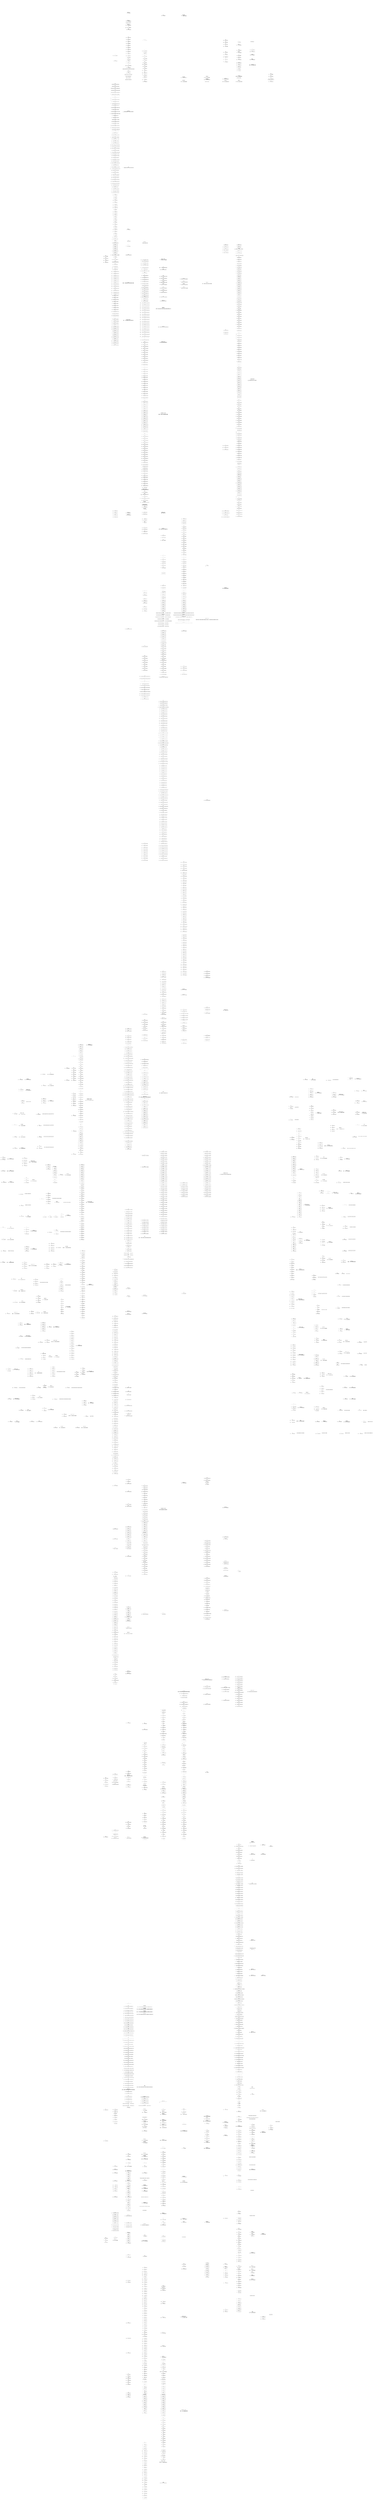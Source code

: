 graph g {
  fontname="sans-serif";

  overlap=false;

  splines=true;

  rankdir="LR";

  size="25,25";

  pack=16;

  node[fontname="sans-serif",shape="Mrecord"];
  edge[fontname="sans-serif"];
  subgraph "cluster_net" {
    subgraph "cluster_net.minecraft" {
      subgraph "cluster_net.minecraft.util" {
        subgraph "cluster_net.minecraft.util.math" {
          "ej"[label="class | {ej | util.math.BlockPos}",fillcolor="#d6c6a8",fontsize=null];
          "ej$1"[label="class | {ej$1 | util.math.BlockPos$1}",fillcolor="#d6c6a8",fontsize=12];
          "ej$2"[label="class | {ej$2 | util.math.BlockPos$2}",fillcolor="#d6c6a8",fontsize=12];
          "ej$a"[label="class | {ej$a | util.math.BlockPos$MutableBlockPos}",fillcolor="#d6c6a8",fontsize=12];
          "ej$b"[label="class | {ej$b | util.math.BlockPos$PooledMutableBlockPos}",fillcolor="#d6c6a8",fontsize=12];
          "ff"[label="class | {ff | util.math.Vec3i}",fillcolor="#d6c6a8",fontsize=null];
        }
        subgraph "cluster_net.minecraft.util.text" {
          "ig"[label="abstract class | {ig | util.text.BaseComponent}",fillcolor="#d6d6b5",fontsize=null];
          "ij"[label="interface | {ij | util.text.Component}",fillcolor="#83b6c3",fontsize=16];
          "ij$a"[label="class | {ij$a | util.text.Component$a}",fillcolor="#d6c6a8",fontsize=12];
          "im"[label="class | {im | util.text.KeybindComponent}",fillcolor="#d6c6a8",fontsize=null];
          "in"[label="class | {in | util.text.ScoreComponent}",fillcolor="#d6c6a8",fontsize=null];
          "io"[label="class | {io | util.text.SelectorComponent}",fillcolor="#d6c6a8",fontsize=null];
          "ip"[label="class | {ip | util.text.Style}",fillcolor="#d6c6a8",root=true,fontsize=20];
          "ip$1"[label="class | {ip$1 | util.text.Style$1}",fillcolor="#d6c6a8",fontsize=12];
          "ip$a"[label="class | {ip$a | util.text.Style$a}",fillcolor="#d6c6a8",fontsize=12];
          "iq"[label="class | {iq | util.text.TextComponent}",fillcolor="#d6c6a8",fontsize=null];
          "ir"[label="class | {ir | util.text.TranslatebleComponent}",fillcolor="#d6c6a8",fontsize=null];
        }
        subgraph "cluster_net.minecraft.util.profiler" {
          "xr$a"[label="class | {xr$a | util.profiler.Profiler$Result}",fillcolor="#d6c6a8",fontsize=12];
        }
        subgraph "cluster_net.minecraft.util.datafix" {
          subgraph "cluster_net.minecraft.util.datafix.schemas" {
            "abk"[label="class | {abk | util.datafix.schemas.ClsAbkBymvhnb}",fillcolor="#d6c6a8",fontsize=null];
            "abl"[label="class | {abl | util.datafix.schemas.ClsAblDedrpff}",fillcolor="#d6c6a8",fontsize=null];
            "abm"[label="class | {abm | util.datafix.schemas.ClsAbmEerzywr}",fillcolor="#d6c6a8",fontsize=null];
            "abn"[label="class | {abn | util.datafix.schemas.ClsAbnDyjgxxf}",fillcolor="#d6c6a8",fontsize=null];
            "abo"[label="class | {abo | util.datafix.schemas.ClsAboWtskmx}",fillcolor="#d6c6a8",fontsize=null];
            "abp"[label="class | {abp | util.datafix.schemas.ClsAbpEicwpnw}",fillcolor="#d6c6a8",fontsize=null];
            "abq"[label="class | {abq | util.datafix.schemas.ClsAbqFzxljpd}",fillcolor="#d6c6a8",fontsize=null];
            "abr"[label="class | {abr | util.datafix.schemas.ClsAbrFjuvinc}",fillcolor="#d6c6a8",fontsize=null];
            "abs"[label="class | {abs | util.datafix.schemas.ClsAbsBhafha}",fillcolor="#d6c6a8",fontsize=null];
            "abt"[label="class | {abt | util.datafix.schemas.ClsAbtDmoxxff}",fillcolor="#d6c6a8",fontsize=null];
            "abu"[label="class | {abu | util.datafix.schemas.ClsAbuDpczmrt}",fillcolor="#d6c6a8",fontsize=null];
            "abv"[label="class | {abv | util.datafix.schemas.ClsAbvGxxbsgu}",fillcolor="#d6c6a8",fontsize=null];
            "abw"[label="class | {abw | util.datafix.schemas.ClsAbwBkcvjzl}",fillcolor="#d6c6a8",fontsize=null];
            "abx"[label="class | {abx | util.datafix.schemas.ClsAbxEnsujjq}",fillcolor="#d6c6a8",fontsize=null];
            "aby"[label="class | {aby | util.datafix.schemas.ClsAbyDkzinz}",fillcolor="#d6c6a8",fontsize=null];
            "abz"[label="class | {abz | util.datafix.schemas.ClsAbzDkxvruz}",fillcolor="#d6c6a8",fontsize=null];
            "aca"[label="class | {aca | util.datafix.schemas.ClsAcaCyhqipa}",fillcolor="#d6c6a8",fontsize=null];
            "acb"[label="class | {acb | util.datafix.schemas.ClsAcbEjdmjhh}",fillcolor="#d6c6a8",fontsize=null];
            "acc"[label="class | {acc | util.datafix.schemas.ClsAccFalybfo}",fillcolor="#d6c6a8",fontsize=null];
            "acd"[label="class | {acd | util.datafix.schemas.ClsAcdEwhpyww}",fillcolor="#d6c6a8",fontsize=null];
            "ace"[label="class | {ace | util.datafix.schemas.ClsAceXcurtq}",fillcolor="#d6c6a8",fontsize=null];
            "acf"[label="class | {acf | util.datafix.schemas.ClsAcfDoemhpc}",fillcolor="#d6c6a8",fontsize=null];
            "acg"[label="class | {acg | util.datafix.schemas.ClsAcgCqzbyoj}",fillcolor="#d6c6a8",fontsize=null];
            "ach"[label="class | {ach | util.datafix.schemas.ClsAchDiocvnl}",fillcolor="#d6c6a8",fontsize=null];
            "aci"[label="class | {aci | util.datafix.schemas.ClsAciEoyghvn}",fillcolor="#d6c6a8",fontsize=null];
            "acj"[label="class | {acj | util.datafix.schemas.ClsAcjDmeakms}",fillcolor="#d6c6a8",fontsize=null];
            "ack"[label="class | {ack | util.datafix.schemas.ClsAckCscbcjy}",fillcolor="#d6c6a8",fontsize=null];
            "acl"[label="class | {acl | util.datafix.schemas.ClsAclFbvrjla}",fillcolor="#d6c6a8",fontsize=null];
            "acm"[label="class | {acm | util.datafix.schemas.ClsAcmBuuqmvv}",fillcolor="#d6c6a8",fontsize=null];
            "acn"[label="class | {acn | util.datafix.schemas.ClsAcnIjhhtn}",fillcolor="#d6c6a8",fontsize=null];
            "acn$1"[label="class | {acn$1 | util.datafix.schemas.ClsAcnIjhhtn$1}",fillcolor="#d6c6a8",fontsize=12];
            "aco"[label="class | {aco | util.datafix.schemas.ClsAcoBnitzgp}",fillcolor="#d6c6a8",fontsize=null];
            "aco$1"[label="class | {aco$1 | util.datafix.schemas.ClsAcoBnitzgp$1}",fillcolor="#d6c6a8",fontsize=12];
            "acp"[label="class | {acp | util.datafix.schemas.ClsAcpBuwfnty}",fillcolor="#d6c6a8",fontsize=null];
            "acq"[label="class | {acq | util.datafix.schemas.ClsAcqCalxbei}",fillcolor="#d6c6a8",fontsize=null];
            "acq$1"[label="class | {acq$1 | util.datafix.schemas.ClsAcqCalxbei$1}",fillcolor="#d6c6a8",fontsize=12];
          }
          "ya"[label="class | {ya | util.datafix.ClsYaBchnwjr}",fillcolor="#d6c6a8",fontsize=null];
          "yb"[label="class | {yb | util.datafix.AdvancementsFix}",fillcolor="#d6c6a8",fontsize=null];
          "yc"[label="class | {yc | util.datafix.ClsYcCtyvlla}",fillcolor="#d6c6a8",fontsize=null];
          "yd"[label="class | {yd | util.datafix.BedItemColorFix}",fillcolor="#d6c6a8",fontsize=null];
          "ye"[label="class | {ye | util.datafix.ClsYeCnyafaz}",fillcolor="#d6c6a8",fontsize=null];
          "yf"[label="class | {yf | util.datafix.BlockEntityBannerColorFix}",fillcolor="#d6c6a8",fontsize=null];
          "yg"[label="class | {yg | util.datafix.BlockEntityBlockStateFix}",fillcolor="#d6c6a8",fontsize=null];
          "yh"[label="class | {yh | util.datafix.BlockEntityCustomNameToComponentFix}",fillcolor="#d6c6a8",fontsize=null];
          "yi"[label="class | {yi | util.datafix.BlockEntityIdFix}",fillcolor="#d6c6a8",fontsize=null];
          "yj"[label="class | {yj | util.datafix.BlockEntityJukeboxFix}",fillcolor="#d6c6a8",fontsize=null];
          "yk"[label="class | {yk | util.datafix.ClsYkBxeveqq}",fillcolor="#d6c6a8",fontsize=null];
          "yl"[label="class | {yl | util.datafix.BlockEntityShulkerBoxColorFix}",fillcolor="#d6c6a8",fontsize=null];
          "ym"[label="class | {ym | util.datafix.BlockEntitySignTextStrictJsonFix}",fillcolor="#d6c6a8",fontsize=null];
          "ym$1"[label="class | {ym$1 | util.datafix.BlockEntitySignTextStrictJsonFix$1}",fillcolor="#d6c6a8",fontsize=12];
          "yn"[label="class | {yn | util.datafix.BlockNameFlatteningFix}",fillcolor="#d6c6a8",fontsize=null];
          "yo"[label="abstract class | {yo | util.datafix.ClsYoCuxczhl}",fillcolor="#d6d6b5",fontsize=null];
          "yo$1"[label="class | {yo$1 | util.datafix.ClsYoCuxczhl$1}",fillcolor="#d6c6a8",fontsize=12];
          "yq"[label="class | {yq | util.datafix.BlockStateStructureTemplateFix}",fillcolor="#d6c6a8",fontsize=null];
          "yr"[label="class | {yr | util.datafix.ChunkPalettedStorageFix}",fillcolor="#d6c6a8",fontsize=null];
          "ys"[label="class | {ys | util.datafix.ChunkStructuresTemplateRenameFix}",fillcolor="#d6c6a8",fontsize=null];
          "yt"[label="class | {yt | util.datafix.ChunkToProtoChunkFix}",fillcolor="#d6c6a8",fontsize=null];
          "yu"[label="class | {yu | util.datafix.ClsYuCwlemhq}",fillcolor="#d6c6a8",fontsize=null];
          "yv"[label="class | {yv | util.datafix.EntityArmorStandSilentFix}",fillcolor="#d6c6a8",fontsize=null];
          "yw"[label="class | {yw | util.datafix.ClsYwDxbyjbl}",fillcolor="#d6c6a8",fontsize=null];
          "yx"[label="class | {yx | util.datafix.EntityCodSalmonFix}",fillcolor="#d6c6a8",fontsize=null];
          "yy"[label="class | {yy | util.datafix.EntityCustomNameToComponentFix}",fillcolor="#d6c6a8",fontsize=null];
          "yz"[label="class | {yz | util.datafix.EntityElderGuardianSplitFix}",fillcolor="#d6c6a8",fontsize=null];
          "za"[label="class | {za | util.datafix.ClsZaFywzmyk}",fillcolor="#d6c6a8",fontsize=null];
          "zb"[label="class | {zb | util.datafix.EntityHealthFix}",fillcolor="#d6c6a8",fontsize=null];
          "zc"[label="class | {zc | util.datafix.EntityHorseSaddleFix}",fillcolor="#d6c6a8",fontsize=null];
          "zd"[label="class | {zd | util.datafix.EntityHorseSplitFix}",fillcolor="#d6c6a8",fontsize=null];
          "ze"[label="class | {ze | util.datafix.EntityIdFix}",fillcolor="#d6c6a8",fontsize=null];
          "zf"[label="class | {zf | util.datafix.EntityItemFrameDirectionFix}",fillcolor="#d6c6a8",fontsize=null];
          "zg"[label="class | {zg | util.datafix.EntityMinecartIdentifiersFix}",fillcolor="#d6c6a8",fontsize=null];
          "zh"[label="class | {zh | util.datafix.EntityItemFrameFix}",fillcolor="#d6c6a8",fontsize=null];
          "zi"[label="class | {zi | util.datafix.EntityPaintingMotiveFix}",fillcolor="#d6c6a8",fontsize=null];
          "zj"[label="class | {zj | util.datafix.EntityPufferfishRenameFix}",fillcolor="#d6c6a8",fontsize=null];
          "zk"[label="class | {zk | util.datafix.EntityRedundantChanceTagsFix}",fillcolor="#d6c6a8",fontsize=null];
          "zl"[label="abstract class | {zl | util.datafix.ClsZlDdstfyb}",fillcolor="#d6d6b5",fontsize=null];
          "zm"[label="class | {zm | util.datafix.EntityRidingToPassengerFix}",fillcolor="#d6c6a8",fontsize=null];
          "zn"[label="class | {zn | util.datafix.EntityShulkerColorFix}",fillcolor="#d6c6a8",fontsize=null];
          "zo"[label="class | {zo | util.datafix.EntitySkeletonSplitFix}",fillcolor="#d6c6a8",fontsize=null];
          "zp"[label="class | {zp | util.datafix.EntityStringUuidFix}",fillcolor="#d6c6a8",fontsize=null];
          "zq"[label="class | {zq | util.datafix.ClsZqGsmsnsa}",fillcolor="#d6c6a8",fontsize=null];
          "zr"[label="class | {zr | util.datafix.EntityTippedArrowFix}",fillcolor="#d6c6a8",fontsize=null];
          "zs"[label="class | {zs | util.datafix.EntityWolfColorFix}",fillcolor="#d6c6a8",fontsize=null];
          "zt"[label="class | {zt | util.datafix.EntityZombieSplitFix}",fillcolor="#d6c6a8",fontsize=null];
          "zu"[label="class | {zu | util.datafix.EntityZombieVillagerTypeFix}",fillcolor="#d6c6a8",fontsize=null];
          "zv"[label="class | {zv | util.datafix.HeightmapRenamingFix}",fillcolor="#d6c6a8",fontsize=null];
          "zw"[label="class | {zw | util.datafix.IglooMetadataRemovalFix}",fillcolor="#d6c6a8",fontsize=null];
          "zx"[label="class | {zx | util.datafix.ItemBannerColorFix}",fillcolor="#d6c6a8",fontsize=null];
          "zy"[label="class | {zy | util.datafix.ItemCustomNameToComponentFix}",fillcolor="#d6c6a8",fontsize=null];
          "zz"[label="class | {zz | util.datafix.ItemIdFix}",fillcolor="#d6c6a8",fontsize=null];
          "aaa"[label="class | {aaa | util.datafix.ItemPotionFix}",fillcolor="#d6c6a8",fontsize=null];
          "aab"[label="abstract class | {aab | util.datafix.ClsAabCzuevvn}",fillcolor="#d6d6b5",fontsize=null];
          "aab$1"[label="class | {aab$1 | util.datafix.ClsAabCzuevvn$1}",fillcolor="#d6c6a8",fontsize=12];
          "aac"[label="class | {aac | util.datafix.ItemShulkerBoxColorFix}",fillcolor="#d6c6a8",fontsize=null];
          "aad"[label="class | {aad | util.datafix.ItemSpawnEggFix}",fillcolor="#d6c6a8",fontsize=null];
          "aae"[label="class | {aae | util.datafix.ItemStackEnchantmentFix}",fillcolor="#d6c6a8",fontsize=null];
          "aaf"[label="class | {aaf | util.datafix.ItemInstanceMapIdFix}",fillcolor="#d6c6a8",fontsize=null];
          "aag"[label="class | {aag | util.datafix.ItemInstanceSpawnEggFix}",fillcolor="#d6c6a8",fontsize=null];
          "aah"[label="class | {aah | util.datafix.ItemInstanceTheFlatteningFix}",fillcolor="#d6c6a8",fontsize=null];
          "aai"[label="class | {aai | util.datafix.ItemWaterPotionFix}",fillcolor="#d6c6a8",fontsize=null];
          "aaj"[label="class | {aaj | util.datafix.ItemWrittenBookPagesStrictJsonFix}",fillcolor="#d6c6a8",fontsize=null];
          "aak"[label="class | {aak | util.datafix.ClsAakDlkpnnx}",fillcolor="#d6c6a8",fontsize=null];
          "aal"[label="class | {aal | util.datafix.LevelDataGeneratorOptionsFix}",fillcolor="#d6c6a8",fontsize=null];
          "aam"[label="class | {aam | util.datafix.LevelFlatGeneratorInfoFix}",fillcolor="#d6c6a8",fontsize=null];
          "aan"[label="class | {aan | util.datafix.MobSpawnerEntityIdentifiersFix}",fillcolor="#d6c6a8",fontsize=null];
          "aao"[label="abstract class | {aao | util.datafix.ClsAaoEpinsae}",fillcolor="#d6d6b5",fontsize=null];
          "aap"[label="class | {aap | util.datafix.ObjectiveDisplayNameFix}",fillcolor="#d6c6a8",fontsize=null];
          "aaq"[label="class | {aaq | util.datafix.ObjectiveRenderTypeFix}",fillcolor="#d6c6a8",fontsize=null];
          "aar"[label="class | {aar | util.datafix.OptionsForceVBOFix}",fillcolor="#d6c6a8",fontsize=null];
          "aas"[label="class | {aas | util.datafix.OptionsKeyLwjgl3Fix}",fillcolor="#d6c6a8",fontsize=null];
          "aat"[label="class | {aat | util.datafix.OptionsKeyTranslationFix}",fillcolor="#d6c6a8",fontsize=null];
          "aau"[label="class | {aau | util.datafix.OptionsLowerCaseLanguageFix}",fillcolor="#d6c6a8",fontsize=null];
          "aav"[label="class | {aav | util.datafix.ClsAavDecwlen}",fillcolor="#d6c6a8",fontsize=null];
          "aaw"[label="class | {aaw | util.datafix.ClsAawDmlrcba}",fillcolor="#d6c6a8",fontsize=null];
          "aba"[label="class | {aba | util.datafix.SavedDataVillageCropFix}",fillcolor="#d6c6a8",fontsize=null];
          "abb"[label="abstract class | {abb | util.datafix.ClsAbbGawivks}",fillcolor="#d6d6b5",fontsize=null];
          "abc"[label="abstract class | {abc | util.datafix.ClsAbcGcznfqu}",fillcolor="#d6d6b5",fontsize=null];
          "abd"[label="class | {abd | util.datafix.StatsCounterFix}",fillcolor="#d6c6a8",fontsize=null];
          "abe"[label="class | {abe | util.datafix.SwimStatsRenameFix}",fillcolor="#d6c6a8",fontsize=null];
          "abf"[label="class | {abf | util.datafix.TeamDisplayNameFix}",fillcolor="#d6c6a8",fontsize=null];
          "abg"[label="class | {abg | util.datafix.ClsAbgStoshn}",fillcolor="#d6c6a8",fontsize=null];
          "abh"[label="class | {abh | util.datafix.ClsAbhFvniijt}",fillcolor="#d6c6a8",fontsize=null];
        }
        "k$a"[label="enum | {k$a | util.Utils$a}",fillcolor="#5ac380",fontsize=12];
        "k$b"[label="enum | {k$b | util.Utils$OS}",fillcolor="#5ac380",fontsize=20,root=true];
        "k$b$1"[label="class | {k$b$1 | util.Utils$OS$1}",fillcolor="#d6c6a8",fontsize=12];
        "k$b$2"[label="class | {k$b$2 | util.Utils$OS$2}",fillcolor="#d6c6a8",fontsize=12];
        "ep"[label="enum | {ep | util.Facing}",fillcolor="#5ac380",fontsize=null];
        "ep$a"[label="enum | {ep$a | util.Facing$Axis}",fillcolor="#5ac380",fontsize=12];
        "ep$a$1"[label="class | {ep$a$1 | util.Facing$Axis$1}",fillcolor="#d6c6a8",fontsize=12];
        "ep$a$2"[label="class | {ep$a$2 | util.Facing$Axis$2}",fillcolor="#d6c6a8",fontsize=12];
        "ep$a$3"[label="class | {ep$a$3 | util.Facing$Axis$3}",fillcolor="#d6c6a8",fontsize=12];
        "ep$c"[label="enum | {ep$c | util.Facing$c}",fillcolor="#5ac380",fontsize=12];
        "pc"[label="class | {pc | util.Identifier}",fillcolor="#d6c6a8",fontsize=null];
        "pc$a"[label="class | {pc$a | util.Identifier$a}",fillcolor="#d6c6a8",fontsize=12];
        "pp"[label="class | {pp | util.FunctionManager}",fillcolor="#d6c6a8",fontsize=null];
        "pt"[label="interface | {pt | util.Tickable}",fillcolor="#83b6c3",fontsize=22,root=true];
      }
      subgraph "cluster_net.minecraft.advancements" {
        subgraph "cluster_net.minecraft.advancements.triggers" {
          "s"[label="interface | {s | advancements.triggers.Trigger}",fillcolor="#83b6c3",fontsize=22,root=true];
          "y"[label="class | {y | advancements.triggers.AbstractCriterionInstance}",fillcolor="#d6c6a8",fontsize=null];
          "z"[label="class | {z | advancements.triggers.BredAnimals}",fillcolor="#d6c6a8",fontsize=null];
          "z$b"[label="class | {z$b | advancements.triggers.BredAnimals$b}",fillcolor="#d6c6a8",fontsize=12];
          "aa"[label="class | {aa | advancements.triggers.BrewedPotion}",fillcolor="#d6c6a8",fontsize=null];
          "aa$b"[label="class | {aa$b | advancements.triggers.BrewedPotion$b}",fillcolor="#d6c6a8",fontsize=12];
          "ab"[label="class | {ab | advancements.triggers.ChangedDimension}",fillcolor="#d6c6a8",fontsize=null];
          "ab$b"[label="class | {ab$b | advancements.triggers.ChangedDimension$b}",fillcolor="#d6c6a8",fontsize=12];
          "ac"[label="class | {ac | advancements.triggers.ChanneledLightning}",fillcolor="#d6c6a8",fontsize=null];
          "ac$b"[label="class | {ac$b | advancements.triggers.ChanneledLightning$b}",fillcolor="#d6c6a8",fontsize=12];
          "ad"[label="class | {ad | advancements.triggers.ConstructedBeacon}",fillcolor="#d6c6a8",fontsize=null];
          "ad$b"[label="class | {ad$b | advancements.triggers.ConstructedBeacon$b}",fillcolor="#d6c6a8",fontsize=12];
          "ae"[label="class | {ae | advancements.triggers.ConsumedItem}",fillcolor="#d6c6a8",fontsize=null];
          "ae$b"[label="class | {ae$b | advancements.triggers.ConsumedItem$b}",fillcolor="#d6c6a8",fontsize=12];
          "af"[label="class | {af | advancements.triggers.CuredZombieVillager}",fillcolor="#d6c6a8",fontsize=null];
          "af$b"[label="class | {af$b | advancements.triggers.CuredZombieVillager$b}",fillcolor="#d6c6a8",fontsize=12];
          "aj"[label="class | {aj | advancements.triggers.EffectsChanged}",fillcolor="#d6c6a8",fontsize=null];
          "aj$b"[label="class | {aj$b | advancements.triggers.EffectsChanged$b}",fillcolor="#d6c6a8",fontsize=12];
          "ak"[label="class | {ak | advancements.triggers.EnchantedItem}",fillcolor="#d6c6a8",fontsize=null];
          "ak$b"[label="class | {ak$b | advancements.triggers.EnchantedItem$b}",fillcolor="#d6c6a8",fontsize=12];
          "am"[label="class | {am | advancements.triggers.EnterBlock}",fillcolor="#d6c6a8",fontsize=null];
          "am$b"[label="class | {am$b | advancements.triggers.EnterBlock$b}",fillcolor="#d6c6a8",fontsize=12];
          "an"[label="class | {an | advancements.triggers.EntityHurtPlayer}",fillcolor="#d6c6a8",fontsize=null];
          "an$b"[label="class | {an$b | advancements.triggers.EntityHurtPlayer$b}",fillcolor="#d6c6a8",fontsize=12];
          "aq"[label="class | {aq | advancements.triggers.FilledBucket}",fillcolor="#d6c6a8",fontsize=null];
          "aq$b"[label="class | {aq$b | advancements.triggers.FilledBucket$b}",fillcolor="#d6c6a8",fontsize=12];
          "ar"[label="class | {ar | advancements.triggers.FishingRodHooked}",fillcolor="#d6c6a8",fontsize=null];
          "ar$b"[label="class | {ar$b | advancements.triggers.FishingRodHooked$b}",fillcolor="#d6c6a8",fontsize=12];
          "as"[label="class | {as | advancements.triggers.Impossible}",fillcolor="#d6c6a8",fontsize=null];
          "as$a"[label="class | {as$a | advancements.triggers.Impossible$a}",fillcolor="#d6c6a8",fontsize=12];
          "at"[label="class | {at | advancements.triggers.InventoryChanged}",fillcolor="#d6c6a8",fontsize=null];
          "at$b"[label="class | {at$b | advancements.triggers.InventoryChanged$b}",fillcolor="#d6c6a8",fontsize=12];
          "au"[label="class | {au | advancements.triggers.ItemDurabilityChanged}",fillcolor="#d6c6a8",fontsize=null];
          "au$b"[label="class | {au$b | advancements.triggers.ItemDurabilityChanged$b}",fillcolor="#d6c6a8",fontsize=12];
          "aw"[label="class | {aw | advancements.triggers.Kill}",fillcolor="#d6c6a8",fontsize=null];
          "aw$b"[label="class | {aw$b | advancements.triggers.Kill$Instance}",fillcolor="#d6c6a8",fontsize=12];
          "ax"[label="class | {ax | advancements.triggers.Levitation}",fillcolor="#d6c6a8",fontsize=null];
          "ax$b"[label="class | {ax$b | advancements.triggers.Levitation$b}",fillcolor="#d6c6a8",fontsize=12];
          "az"[label="class | {az | advancements.triggers.ClsAzGbndvak}",fillcolor="#d6c6a8",fontsize=null];
          "az$b"[label="class | {az$b | advancements.triggers.ClsAzGbndvak$b}",fillcolor="#d6c6a8",fontsize=12];
          "bd"[label="class | {bd | advancements.triggers.NetherTravel}",fillcolor="#d6c6a8",fontsize=null];
          "bd$b"[label="class | {bd$b | advancements.triggers.NetherTravel$b}",fillcolor="#d6c6a8",fontsize=12];
          "be"[label="class | {be | advancements.triggers.PlacedBlock}",fillcolor="#d6c6a8",fontsize=null];
          "be$b"[label="class | {be$b | advancements.triggers.PlacedBlock$b}",fillcolor="#d6c6a8",fontsize=12];
          "bf"[label="class | {bf | advancements.triggers.PlayerHurtEntity}",fillcolor="#d6c6a8",fontsize=null];
          "bf$b"[label="class | {bf$b | advancements.triggers.PlayerHurtEntity$b}",fillcolor="#d6c6a8",fontsize=12];
          "bg"[label="class | {bg | advancements.triggers.RecipeUnlocked}",fillcolor="#d6c6a8",fontsize=null];
          "bg$b"[label="class | {bg$b | advancements.triggers.RecipeUnlocked$b}",fillcolor="#d6c6a8",fontsize=12];
          "bh"[label="class | {bh | advancements.triggers.SummonedEntity}",fillcolor="#d6c6a8",fontsize=null];
          "bh$b"[label="class | {bh$b | advancements.triggers.SummonedEntity$b}",fillcolor="#d6c6a8",fontsize=12];
          "bi"[label="class | {bi | advancements.triggers.TameAnimal}",fillcolor="#d6c6a8",fontsize=null];
          "bi$b"[label="class | {bi$b | advancements.triggers.TameAnimal$b}",fillcolor="#d6c6a8",fontsize=12];
          "bj"[label="class | {bj | advancements.triggers.Tick}",fillcolor="#d6c6a8",fontsize=null];
          "bj$b"[label="class | {bj$b | advancements.triggers.Tick$b}",fillcolor="#d6c6a8",fontsize=12];
          "bk"[label="class | {bk | advancements.triggers.VillagerTrade}",fillcolor="#d6c6a8",fontsize=null];
          "bk$b"[label="class | {bk$b | advancements.triggers.VillagerTrade$b}",fillcolor="#d6c6a8",fontsize=12];
          "bl"[label="class | {bl | advancements.triggers.UsedEnderEye}",fillcolor="#d6c6a8",fontsize=null];
          "bl$b"[label="class | {bl$b | advancements.triggers.UsedEnderEye$b}",fillcolor="#d6c6a8",fontsize=12];
          "bm"[label="class | {bm | advancements.triggers.UsedTotem}",fillcolor="#d6c6a8",fontsize=null];
          "bm$b"[label="class | {bm$b | advancements.triggers.UsedTotem$b}",fillcolor="#d6c6a8",fontsize=12];
        }
      }
      subgraph "cluster_net.minecraft.server" {
        subgraph "cluster_net.minecraft.server.command" {
          subgraph "cluster_net.minecraft.server.command.argument" {
            "bx"[label="class | {bx | server.command.argument.ArgumentColor}",fillcolor="#d6c6a8",fontsize=null];
            "by"[label="class | {by | server.command.argument.ArgumentComponent}",fillcolor="#d6c6a8",fontsize=null];
            "bz"[label="class | {bz | server.command.argument.ArgumentEntityAnchor}",fillcolor="#d6c6a8",fontsize=null];
            "ca"[label="class | {ca | server.command.argument.ArgumentEntity}",fillcolor="#d6c6a8",fontsize=null];
            "ca$a"[label="class | {ca$a | server.command.argument.ArgumentEntity$a}",fillcolor="#d6c6a8",fontsize=12];
            "cb"[label="class | {cb | server.command.argument.ArgumentEntitySummon}",fillcolor="#d6c6a8",fontsize=null];
            "cc"[label="class | {cc | server.command.argument.ArgumentPlayer}",fillcolor="#d6c6a8",fontsize=null];
            "cc$a"[label="interface | {cc$a | server.command.argument.ArgumentPlayer$a}",fillcolor="#83b6c3",fontsize=20,root=true];
            "cc$b"[label="class | {cc$b | server.command.argument.ArgumentPlayer$b}",fillcolor="#d6c6a8",fontsize=12];
            "cd"[label="class | {cd | server.command.argument.ArgumentEnchantment}",fillcolor="#d6c6a8",fontsize=null];
            "ce"[label="class | {ce | server.command.argument.ArgumentMessage}",fillcolor="#d6c6a8",fontsize=null];
            "cf"[label="class | {cf | server.command.argument.ArgumentMobEffect}",fillcolor="#d6c6a8",fontsize=null];
            "cg"[label="class | {cg | server.command.argument.ArgumentNBT}",fillcolor="#d6c6a8",fontsize=null];
            "ch"[label="class | {ch | server.command.argument.ArgumentNBTPath}",fillcolor="#d6c6a8",fontsize=null];
            "ch$a"[label="class | {ch$a | server.command.argument.ArgumentNBTPath$a}",fillcolor="#d6c6a8",fontsize=12];
            "ch$b"[label="class | {ch$b | server.command.argument.ArgumentNBTPath$b}",fillcolor="#d6c6a8",fontsize=12];
            "ch$d"[label="interface | {ch$d | server.command.argument.ArgumentNBTPath$d}",fillcolor="#83b6c3",fontsize=20,root=true];
            "ci"[label="class | {ci | server.command.argument.ArgumentObjective}",fillcolor="#d6c6a8",fontsize=null];
            "cj"[label="class | {cj | server.command.argument.ArgumentObjectiveCriteria}",fillcolor="#d6c6a8",fontsize=null];
            "ck"[label="class | {ck | server.command.argument.ArgumentOperation}",fillcolor="#d6c6a8",fontsize=null];
            "ck$a"[label="interface | {ck$a | server.command.argument.ArgumentOperation$a}",fillcolor="#83b6c3",fontsize=20,root=true];
            "ck$b"[label="interface | {ck$b | server.command.argument.ArgumentOperation$b}",fillcolor="#83b6c3",fontsize=12];
            "cl"[label="class | {cl | server.command.argument.ArgumentParticle}",fillcolor="#d6c6a8",fontsize=null];
            "cn"[label="class | {cn | server.command.argument.ArgumentIdentifier}",fillcolor="#d6c6a8",fontsize=null];
            "co"[label="class | {co | server.command.argument.ArgumentScoreHolder}",fillcolor="#d6c6a8",fontsize=null];
            "co$a"[label="interface | {co$a | server.command.argument.ArgumentScoreHolder$a}",fillcolor="#83b6c3",fontsize=20,root=true];
            "co$b"[label="class | {co$b | server.command.argument.ArgumentScoreHolder$b}",fillcolor="#d6c6a8",fontsize=12];
            "co$c"[label="class | {co$c | server.command.argument.ArgumentScoreHolder$c}",fillcolor="#d6c6a8",fontsize=12];
            "cp"[label="class | {cp | server.command.argument.ArgumentScoreboardSlot}",fillcolor="#d6c6a8",fontsize=null];
            "cq"[label="class | {cq | server.command.argument.ArgumentItemSlot}",fillcolor="#d6c6a8",fontsize=null];
            "cr"[label="class | {cr | server.command.argument.ArgumentTeam}",fillcolor="#d6c6a8",fontsize=null];
            "ct"[label="class | {ct | server.command.argument.ArgumentBlockPredicate}",fillcolor="#d6c6a8",fontsize=null];
            "ct$a"[label="class | {ct$a | server.command.argument.ArgumentBlockPredicate$a}",fillcolor="#d6c6a8",fontsize=12];
            "ct$c"[label="class | {ct$c | server.command.argument.ArgumentBlockPredicate$c}",fillcolor="#d6c6a8",fontsize=12];
            "cu"[label="class | {cu | server.command.argument.ArgumentBlockState}",fillcolor="#d6c6a8",fontsize=null];
            "cx"[label="class | {cx | server.command.argument.ArgumentBlockPos}",fillcolor="#d6c6a8",fontsize=null];
            "da"[label="class | {da | server.command.argument.ArgumentRotation}",fillcolor="#d6c6a8",fontsize=null];
            "db"[label="class | {db | server.command.argument.ArgumentSwizzle}",fillcolor="#d6c6a8",fontsize=null];
            "dc"[label="class | {dc | server.command.argument.ArgumentVec2}",fillcolor="#d6c6a8",fontsize=null];
            "dd"[label="class | {dd | server.command.argument.ArgumentVec3}",fillcolor="#d6c6a8",fontsize=null];
            "dh"[label="class | {dh | server.command.argument.ArgumentFunction}",fillcolor="#d6c6a8",fontsize=null];
            "di"[label="class | {di | server.command.argument.ArgumentItemStack}",fillcolor="#d6c6a8",fontsize=null];
            "dl"[label="class | {dl | server.command.argument.ArgumentItemPredicate}",fillcolor="#d6c6a8",fontsize=null];
            "dl$a"[label="class | {dl$a | server.command.argument.ArgumentItemPredicate$a}",fillcolor="#d6c6a8",fontsize=12];
            "dl$c"[label="class | {dl$c | server.command.argument.ArgumentItemPredicate$c}",fillcolor="#d6c6a8",fontsize=12];
          }
          subgraph "cluster_net.minecraft.server.command.impl" {
            "px$a"[label="enum | {px$a | server.command.impl.AdvancementCommand$a}",fillcolor="#5ac380",fontsize=20,root=true];
            "px$a$1"[label="class | {px$a$1 | server.command.impl.AdvancementCommand$a$1}",fillcolor="#d6c6a8",fontsize=12];
            "px$a$2"[label="class | {px$a$2 | server.command.impl.AdvancementCommand$a$2}",fillcolor="#d6c6a8",fontsize=12];
            "si$a"[label="interface | {si$a | server.command.impl.DataCommand$a}",fillcolor="#83b6c3",fontsize=20,root=true];
          }
          "bu"[label="class | {bu | server.command.CommandSource}",fillcolor="#d6c6a8",fontsize=null];
        }
        subgraph "cluster_net.minecraft.server.network" {
          subgraph "cluster_net.minecraft.server.network.rcon" {
            "pq"[label="interface | {pq | server.network.rcon.Server}",fillcolor="#83b6c3",fontsize=20,root=true];
            "wc"[label="abstract class | {wc | server.network.rcon.RconThread}",fillcolor="#d6d6b5",fontsize=null];
            "wd"[label="class | {wd | server.network.rcon.QueryListener}",fillcolor="#d6c6a8",fontsize=null];
            "we"[label="class | {we | server.network.rcon.RconClient}",fillcolor="#d6c6a8",fontsize=null];
            "wf"[label="class | {wf | server.network.rcon.RconListener}",fillcolor="#d6c6a8",fontsize=null];
          }
        }
        subgraph "cluster_net.minecraft.server.dedicated" {
          "sn"[label="class | {sn | server.dedicated.DedicatedServer}",fillcolor="#d6c6a8",fontsize=null];
          "sn$1"[label="class | {sn$1 | server.dedicated.DedicatedServer$1}",fillcolor="#d6c6a8",fontsize=12];
          "sn$2"[label="class | {sn$2 | server.dedicated.DedicatedServer$2}",fillcolor="#d6c6a8",fontsize=12];
        }
        subgraph "cluster_net.minecraft.server.world" {
          "tc"[label="class | {tc | server.world.ServerWorld}",fillcolor="#d6c6a8",fontsize=null];
        }
        subgraph "cluster_net.minecraft.server.management" {
          "tk$1"[label="class | {tk$1 | server.management.PlayerChunkMap$1}",fillcolor="#d6c6a8",fontsize=12];
        }
        subgraph "cluster_net.minecraft.server.integrated" {
          "dga"[label="class | {dga | server.integrated.IntegratedServer}",fillcolor="#d6c6a8",fontsize=null];
        }
        "vj"[label="abstract class | {vj | server.BanDetail}",fillcolor="#d6d6b5",fontsize=null];
        "net.minecraft.server.MinecraftServer"[label="abstract class | {net.minecraft.server.MinecraftServer | server.MinecraftServer}",fillcolor="#d6d6b5",fontsize=null];
        "net.minecraft.server.MinecraftServer$1"[label="class | {net.minecraft.server.MinecraftServer$1 | server.MinecraftServer$1}",fillcolor="#d6c6a8",fontsize=12];
        "net.minecraft.server.MinecraftServer$2"[label="class | {net.minecraft.server.MinecraftServer$2 | server.MinecraftServer$2}",fillcolor="#d6c6a8",fontsize=12];
      }
      subgraph "cluster_net.minecraft.data" {
        subgraph "cluster_net.minecraft.data.registry" {
          "en"[label="class | {en | data.registry.DefaultedMappedRegistry}",fillcolor="#d6c6a8",fontsize=null];
          "ex"[label="class | {ex | data.registry.SimpleRegistry}",fillcolor="#d6c6a8",fontsize=null];
        }
        subgraph "cluster_net.minecraft.data.provider" {
          "fs"[label="class | {fs | data.provider.Advancements}",fillcolor="#d6c6a8",fontsize=null];
          "fz"[label="class | {fz | data.provider.Blocks}",fillcolor="#d6c6a8",fontsize=null];
          "ga"[label="class | {ga | data.provider.Commands}",fillcolor="#d6c6a8",fontsize=null];
          "gb"[label="class | {gb | data.provider.Items}",fillcolor="#d6c6a8",fontsize=null];
          "gf"[label="class | {gf | data.provider.Recipes}",fillcolor="#d6c6a8",fontsize=null];
          "gm"[label="class | {gm | data.provider.SNBTtoNBT}",fillcolor="#d6c6a8",fontsize=null];
          "go"[label="class | {go | data.provider.BlockTags}",fillcolor="#d6c6a8",fontsize=null];
          "gp"[label="class | {gp | data.provider.FluidTags}",fillcolor="#d6c6a8",fontsize=null];
          "gq"[label="class | {gq | data.provider.ItemTags}",fillcolor="#d6c6a8",fontsize=null];
        }
        "fq"[label="interface | {fq | data.DataProvider}",fillcolor="#83b6c3",fontsize=20,root=true];
        "gl"[label="class | {gl | data.ClsGlEtihlya}",fillcolor="#d6c6a8",fontsize=null];
        "gr"[label="abstract class | {gr | data.ClsGrFfewtkc}",fillcolor="#d6d6b5",fontsize=null];
        "pf$1"[label="class | {pf$1 | data.Bootstrap$1}",fillcolor="#d6c6a8",fontsize=12];
        "pf$2"[label="class | {pf$2 | data.Bootstrap$2}",fillcolor="#d6c6a8",fontsize=12];
        "pf$3"[label="class | {pf$3 | data.Bootstrap$3}",fillcolor="#d6c6a8",fontsize=12];
        "pf$4"[label="class | {pf$4 | data.Bootstrap$4}",fillcolor="#d6c6a8",fontsize=12];
        "pf$5"[label="class | {pf$5 | data.Bootstrap$5}",fillcolor="#d6c6a8",fontsize=12];
        "pf$6"[label="class | {pf$6 | data.Bootstrap$6}",fillcolor="#d6c6a8",fontsize=12];
        "pf$7"[label="class | {pf$7 | data.Bootstrap$7}",fillcolor="#d6c6a8",fontsize=12];
        "pf$8"[label="class | {pf$8 | data.Bootstrap$8}",fillcolor="#d6c6a8",fontsize=12];
        "pf$9"[label="class | {pf$9 | data.Bootstrap$9}",fillcolor="#d6c6a8",fontsize=12];
        "pf$a"[label="class | {pf$a | data.Bootstrap$a}",fillcolor="#d6c6a8",fontsize=12];
        "pf$b"[label="class | {pf$b | data.Bootstrap$b}",fillcolor="#d6c6a8",fontsize=12];
        "pf$c"[label="abstract class | {pf$c | data.Bootstrap$c}",fillcolor="#d6d6b5",fontsize=12];
        "pf$d"[label="class | {pf$d | data.Bootstrap$d}",fillcolor="#d6c6a8",fontsize=12];
        "pf$10"[label="class | {pf$10 | data.Bootstrap$10}",fillcolor="#d6c6a8",fontsize=12];
        "pf$11"[label="class | {pf$11 | data.Bootstrap$11}",fillcolor="#d6c6a8",fontsize=12];
        "pf$12"[label="class | {pf$12 | data.Bootstrap$12}",fillcolor="#d6c6a8",fontsize=12];
        "pf$14"[label="class | {pf$14 | data.Bootstrap$14}",fillcolor="#d6c6a8",fontsize=12];
        "pf$15"[label="class | {pf$15 | data.Bootstrap$15}",fillcolor="#d6c6a8",fontsize=12];
        "pf$16"[label="class | {pf$16 | data.Bootstrap$16}",fillcolor="#d6c6a8",fontsize=12];
        "pf$17"[label="class | {pf$17 | data.Bootstrap$17}",fillcolor="#d6c6a8",fontsize=12];
        "pf$18"[label="class | {pf$18 | data.Bootstrap$18}",fillcolor="#d6c6a8",fontsize=12];
        "pf$18$1"[label="class | {pf$18$1 | data.Bootstrap$18$1}",fillcolor="#d6c6a8",fontsize=12];
        "pf$19"[label="class | {pf$19 | data.Bootstrap$19}",fillcolor="#d6c6a8",fontsize=12];
        "pf$19$1"[label="class | {pf$19$1 | data.Bootstrap$19$1}",fillcolor="#d6c6a8",fontsize=12];
        "pf$20"[label="class | {pf$20 | data.Bootstrap$20}",fillcolor="#d6c6a8",fontsize=12];
      }
      subgraph "cluster_net.minecraft.particle" {
        "fl"[label="class | {fl | particle.ParticleType}",fillcolor="#d6c6a8",root=true,fontsize=20];
      }
      subgraph "cluster_net.minecraft.item" {
        subgraph "cluster_net.minecraft.item.recipe" {
          "gi$a"[label="class | {gi$a | item.recipe.SmeltingRecipe$a}",fillcolor="#d6c6a8",fontsize=12];
          "avf"[label="class | {avf | item.recipe.Ingredient}",fillcolor="#d6c6a8",fontsize=null];
          "avf$a"[label="class | {avf$a | item.recipe.Ingredient$a}",fillcolor="#d6c6a8",fontsize=12];
          "avf$b"[label="class | {avf$b | item.recipe.Ingredient$b}",fillcolor="#d6c6a8",fontsize=12];
          "avf$c"[label="interface | {avf$c | item.recipe.Ingredient$c}",fillcolor="#83b6c3",fontsize=20,root=true];
        }
        "aqy"[label="class | {aqy | item.ClsAqyDtgcghq}",fillcolor="#d6c6a8",fontsize=null];
        "aqz"[label="class | {aqz | item.ClsAqzByofvyd}",fillcolor="#d6c6a8",fontsize=null];
        "aqz$1"[label="class | {aqz$1 | item.ClsAqzByofvyd$1}",fillcolor="#d6c6a8",fontsize=12];
        "arc"[label="class | {arc | item.ClsArcBcjidam}",fillcolor="#d6c6a8",fontsize=null];
        "ard"[label="class | {ard | item.ClsArdIenhqr}",fillcolor="#d6c6a8",fontsize=null];
        "are"[label="class | {are | item.ClsAreCsrhqlr}",fillcolor="#d6c6a8",fontsize=null];
        "arf"[label="class | {arf | item.ClsArfXejmdo}",fillcolor="#d6c6a8",fontsize=null];
        "arg"[label="class | {arg | item.ClsArgFulzcfw}",fillcolor="#d6c6a8",fontsize=null];
        "arh"[label="class | {arh | item.ClsArhCcaxxs}",fillcolor="#d6c6a8",fontsize=null];
        "arj"[label="class | {arj | item.ClsArjFyakfwt}",fillcolor="#d6c6a8",fontsize=null];
        "ark"[label="class | {ark | item.ClsArkGwieris}",fillcolor="#d6c6a8",fontsize=null];
        "arl"[label="class | {arl | item.ClsArlDmqugte}",fillcolor="#d6c6a8",fontsize=null];
        "arm"[label="class | {arm | item.ClsArmToybyc}",fillcolor="#d6c6a8",fontsize=null];
        "arn"[label="class | {arn | item.ClsArnChiwozj}",fillcolor="#d6c6a8",fontsize=null];
        "aro"[label="class | {aro | item.ClsAroEudhike}",fillcolor="#d6c6a8",fontsize=null];
        "arp"[label="class | {arp | item.ClsArpEkcwidd}",fillcolor="#d6c6a8",fontsize=null];
        "arq"[label="class | {arq | item.ClsArqIenhqr}",fillcolor="#d6c6a8",fontsize=null];
        "arr"[label="class | {arr | item.ClsArrBxmxknr}",fillcolor="#d6c6a8",fontsize=null];
        "ars"[label="class | {ars | item.ClsArsGuvaxud}",fillcolor="#d6c6a8",fontsize=null];
        "ars$1"[label="class | {ars$1 | item.ClsArsGuvaxud$1}",fillcolor="#d6c6a8",fontsize=12];
        "art"[label="class | {art | item.ClsArtByfkyqh}",fillcolor="#d6c6a8",fontsize=null];
        "aru"[label="class | {aru | item.ClsAruFgtfkcf}",fillcolor="#d6c6a8",fontsize=null];
        "aru$1"[label="class | {aru$1 | item.ClsAruFgtfkcf$1}",fillcolor="#d6c6a8",fontsize=12];
        "arv"[label="class | {arv | item.ClsArvEqrtdqj}",fillcolor="#d6c6a8",fontsize=null];
        "arx"[label="class | {arx | item.ClsArxCueolr}",fillcolor="#d6c6a8",fontsize=null];
        "ary"[label="class | {ary | item.ClsAryDwbawqk}",fillcolor="#d6c6a8",fontsize=null];
        "arz"[label="class | {arz | item.ClsArzFulzcfw}",fillcolor="#d6c6a8",fontsize=null];
        "asa"[label="enum | {asa | item.DyeColor}",fillcolor="#5ac380",fontsize=null];
        "asb"[label="class | {asb | item.ClsAsbEeplzzf}",fillcolor="#d6c6a8",fontsize=null];
        "asc"[label="class | {asc | item.ClsAscDxawnnc}",fillcolor="#d6c6a8",fontsize=null];
        "asd"[label="class | {asd | item.ClsAsdIenhqr}",fillcolor="#d6c6a8",fontsize=null];
        "ase"[label="class | {ase | item.ClsAseCsqmbqs}",fillcolor="#d6c6a8",fontsize=null];
        "asf"[label="class | {asf | item.ClsAsfIenhqr}",fillcolor="#d6c6a8",fontsize=null];
        "asg"[label="class | {asg | item.ClsAsgGknxbhe}",fillcolor="#d6c6a8",fontsize=null];
        "ash"[label="class | {ash | item.ClsAshGcdtatp}",fillcolor="#d6c6a8",fontsize=null];
        "asi"[label="class | {asi | item.ClsAsiDqfbizf}",fillcolor="#d6c6a8",fontsize=null];
        "asj"[label="class | {asj | item.ClsAsjTruurh}",fillcolor="#d6c6a8",fontsize=null];
        "ask"[label="class | {ask | item.ClsAskIenhqr}",fillcolor="#d6c6a8",fontsize=null];
        "asl"[label="class | {asl | item.ClsAslCqptfmg}",fillcolor="#d6c6a8",fontsize=null];
        "asm"[label="class | {asm | item.ClsAsmDbfbmlq}",fillcolor="#d6c6a8",fontsize=null];
        "asn"[label="class | {asn | item.ClsAsnCmhtviv}",fillcolor="#d6c6a8",fontsize=null];
        "aso"[label="class | {aso | item.ClsAsoDftqguq}",fillcolor="#d6c6a8",fontsize=null];
        "asp"[label="class | {asp | item.ClsAspGjaihwy}",fillcolor="#d6c6a8",fontsize=null];
        "asq"[label="class | {asq | item.ClsAsqEaayfai}",fillcolor="#d6c6a8",fontsize=null];
        "asr"[label="class | {asr | item.ClsAsrEmunvpa}",fillcolor="#d6c6a8",fontsize=null];
        "ass"[label="class | {ass | item.ClsAssCsacmry}",fillcolor="#d6c6a8",fontsize=null];
        "ast"[label="class | {ast | item.ClsAstDpydxkb}",fillcolor="#d6c6a8",fontsize=null];
        "asu"[label="class | {asu | item.ClsAsuBxzjiee}",fillcolor="#d6c6a8",fontsize=null];
        "asv"[label="class | {asv | item.ClsAsvGlwwsgw}",fillcolor="#d6c6a8",fontsize=null];
        "asw"[label="class | {asw | item.ClsAswCqvpeyg}",fillcolor="#d6c6a8",fontsize=null];
        "asx"[label="class | {asx | item.ClsAsxCrgtgtx}",fillcolor="#d6c6a8",fontsize=null];
        "asy"[label="class | {asy | item.Item}",fillcolor="#d6c6a8",fontsize=null];
        "ata"[label="class | {ata | item.ClsAtaCaytoup}",fillcolor="#d6c6a8",fontsize=null];
        "ate"[label="class | {ate | item.ClsAteFgvxiwi}",fillcolor="#d6c6a8",fontsize=null];
        "atf"[label="class | {atf | item.ClsAtfYqeeuy}",fillcolor="#d6c6a8",fontsize=null];
        "atg"[label="class | {atg | item.ClsAtgBpiwsib}",fillcolor="#d6c6a8",fontsize=null];
        "ath"[label="class | {ath | item.ClsAthCztzssg}",fillcolor="#d6c6a8",fontsize=null];
        "ati"[label="class | {ati | item.ClsAtiBibfbno}",fillcolor="#d6c6a8",fontsize=null];
        "atj"[label="class | {atj | item.ClsAtjEpncehz}",fillcolor="#d6c6a8",fontsize=null];
        "atj$1"[label="class | {atj$1 | item.ClsAtjEpncehz$1}",fillcolor="#d6c6a8",fontsize=12];
        "atk"[label="class | {atk | item.ClsAtkCcahwzf}",fillcolor="#d6c6a8",fontsize=null];
        "atl"[label="class | {atl | item.ClsAtlDcfsqru}",fillcolor="#d6c6a8",fontsize=null];
        "atm"[label="class | {atm | item.ClsAtmXtezgg}",fillcolor="#d6c6a8",fontsize=null];
        "atn"[label="class | {atn | item.ClsAtnCfutzg}",fillcolor="#d6c6a8",fontsize=null];
        "atp"[label="class | {atp | item.ClsAtpJftjmw}",fillcolor="#d6c6a8",fontsize=null];
        "atq"[label="class | {atq | item.ClsAtqCcahwzf}",fillcolor="#d6c6a8",fontsize=null];
        "atr"[label="class | {atr | item.ClsAtrGhfpvws}",fillcolor="#d6c6a8",fontsize=null];
        "ats"[label="class | {ats | item.ClsAtsDgbughw}",fillcolor="#d6c6a8",fontsize=null];
        "atu"[label="class | {atu | item.ClsAtuEfzmcpq}",fillcolor="#d6c6a8",fontsize=null];
        "atv"[label="class | {atv | item.ClsAtvBxovkln}",fillcolor="#d6c6a8",fontsize=null];
        "atw"[label="class | {atw | item.ClsAtwBmuefxr}",fillcolor="#d6c6a8",fontsize=null];
        "atx"[label="class | {atx | item.ClsAtxCvwvpg}",fillcolor="#d6c6a8",fontsize=null];
        "aty"[label="class | {aty | item.ClsAtyDnoxxn}",fillcolor="#d6c6a8",fontsize=null];
        "atz"[label="class | {atz | item.ClsAtzIenhqr}",fillcolor="#d6c6a8",fontsize=null];
        "aua"[label="class | {aua | item.ClsAuaFathtfm}",fillcolor="#d6c6a8",fontsize=null];
        "aub"[label="class | {aub | item.ClsAubIenhqr}",fillcolor="#d6c6a8",fontsize=null];
        "auc"[label="class | {auc | item.ClsAucIenhqr}",fillcolor="#d6c6a8",fontsize=null];
        "aud"[label="class | {aud | item.ClsAudDouhgcx}",fillcolor="#d6c6a8",fontsize=null];
        "aue"[label="class | {aue | item.ClsAueFnwnltq}",fillcolor="#d6c6a8",fontsize=null];
        "auf"[label="class | {auf | item.ClsAufDzkctei}",fillcolor="#d6c6a8",fontsize=null];
        "auh"[label="class | {auh | item.ClsAuhLvazri}",fillcolor="#d6c6a8",fontsize=null];
        "aui"[label="enum | {aui | item.ToolMaterial}",fillcolor="#5ac380",fontsize=null];
        "auj"[label="class | {auj | item.ClsAujDwypnlc}",fillcolor="#d6c6a8",fontsize=null];
        "aul"[label="class | {aul | item.ClsAulFixanyy}",fillcolor="#d6c6a8",fontsize=null];
        "auo"[label="class | {auo | item.ClsAuoJmfyom}",fillcolor="#d6c6a8",fontsize=null];
        "aup"[label="class | {aup | item.ClsAupFnrdgom}",fillcolor="#d6c6a8",fontsize=null];
        "auq"[label="class | {auq | item.ClsAuqDxvmcnt}",fillcolor="#d6c6a8",fontsize=null];
        "axu"[label="interface | {axu | item.Itemizable}",fillcolor="#83b6c3",fontsize=20,root=true];
      }
      subgraph "cluster_net.minecraft.network" {
        subgraph "cluster_net.minecraft.network.play" {
          subgraph "cluster_net.minecraft.network.play.server" {
            "ma"[label="class | {ma | network.play.server.S2CEntityProperties}",fillcolor="#d6c6a8",fontsize=null];
          }
        }
        subgraph "cluster_net.minecraft.network.login" {
          subgraph "cluster_net.minecraft.network.login.client" {
            "of"[label="class | {of | network.login.client.C2SHello}",fillcolor="#d6c6a8",fontsize=null];
            "og"[label="class | {og | network.login.client.C2SKey}",fillcolor="#d6c6a8",fontsize=null];
          }
          "ud"[label="class | {ud | network.login.ServerHandler}",fillcolor="#d6c6a8",fontsize=null];
          "ud$1"[label="class | {ud$1 | network.login.ServerHandler$1}",fillcolor="#d6c6a8",fontsize=12];
        }
        "hx"[label="enum | {hx | network.ConnectionState}",fillcolor="#5ac380",root=true,fontsize=20];
        "hx$1"[label="class | {hx$1 | network.ConnectionState$1}",fillcolor="#d6c6a8",fontsize=12];
        "hx$2"[label="class | {hx$2 | network.ConnectionState$2}",fillcolor="#d6c6a8",fontsize=12];
        "hx$3"[label="class | {hx$3 | network.ConnectionState$3}",fillcolor="#d6c6a8",fontsize=12];
        "hx$4"[label="class | {hx$4 | network.ConnectionState$4}",fillcolor="#d6c6a8",fontsize=12];
        "hy"[label="class | {hy | network.PacketBuffer}",fillcolor="#d6c6a8",fontsize=null];
        "iv"[label="interface | {iv | network.Packet}",fillcolor="#83b6c3",fontsize=33,root=true];
        "iz"[label="class | {iz | network.ClsIzGqpwyo}",fillcolor="#d6c6a8",fontsize=null];
        "ja"[label="class | {ja | network.ClsJaCyhidxg}",fillcolor="#d6c6a8",fontsize=null];
        "jb"[label="class | {jb | network.ClsJbCyhidxg}",fillcolor="#d6c6a8",fontsize=null];
        "jc"[label="class | {jc | network.ClsJcGmiquyb}",fillcolor="#d6c6a8",fontsize=null];
        "jd"[label="class | {jd | network.ClsJdGwjpbea}",fillcolor="#d6c6a8",fontsize=null];
        "je"[label="class | {je | network.ClsJeDcontnp}",fillcolor="#d6c6a8",fontsize=null];
        "jf"[label="class | {jf | network.ClsJfFjvxavn}",fillcolor="#d6c6a8",fontsize=null];
        "jg"[label="class | {jg | network.ClsJgDqrmgby}",fillcolor="#d6c6a8",fontsize=null];
        "jh"[label="class | {jh | network.ClsJhGqxlmtu}",fillcolor="#d6c6a8",fontsize=null];
        "ji"[label="class | {ji | network.ClsJiUbsher}",fillcolor="#d6c6a8",fontsize=null];
        "jj"[label="class | {jj | network.ClsJjFnlqjor}",fillcolor="#d6c6a8",fontsize=null];
        "jk"[label="class | {jk | network.ClsJkFgcosrj}",fillcolor="#d6c6a8",fontsize=null];
        "jl"[label="class | {jl | network.ClsJlBqdhtdr}",fillcolor="#d6c6a8",fontsize=null];
        "jm"[label="class | {jm | network.ClsJmEhhqqlk}",fillcolor="#d6c6a8",fontsize=null];
        "jn"[label="class | {jn | network.ClsJnFjfomua}",fillcolor="#d6c6a8",fontsize=null];
        "jo"[label="class | {jo | network.ClsJoDwscdso}",fillcolor="#d6c6a8",fontsize=null];
        "jp"[label="class | {jp | network.ClsJpDmxrogx}",fillcolor="#d6c6a8",fontsize=null];
        "jq"[label="class | {jq | network.ClsJqMlncde}",fillcolor="#d6c6a8",fontsize=null];
        "jr"[label="class | {jr | network.ClsJrBjwzgfv}",fillcolor="#d6c6a8",fontsize=null];
        "js"[label="class | {js | network.ClsJsMqntuv}",fillcolor="#d6c6a8",fontsize=null];
        "jt"[label="class | {jt | network.ClsJtEdxywfz}",fillcolor="#d6c6a8",fontsize=null];
        "ju"[label="class | {ju | network.ClsJuUhlugz}",fillcolor="#d6c6a8",fontsize=null];
        "jv"[label="class | {jv | network.ClsJvFpvnguo}",fillcolor="#d6c6a8",fontsize=null];
        "jw"[label="class | {jw | network.ClsJwGazoxmz}",fillcolor="#d6c6a8",fontsize=null];
        "jx"[label="class | {jx | network.ClsJxGkwafvd}",fillcolor="#d6c6a8",fontsize=null];
        "jy"[label="class | {jy | network.ClsJyBspjjwl}",fillcolor="#d6c6a8",fontsize=null];
        "jz"[label="class | {jz | network.ClsJzJmilav}",fillcolor="#d6c6a8",fontsize=null];
        "ka"[label="class | {ka | network.ClsKaBwquxek}",fillcolor="#d6c6a8",fontsize=null];
        "kb"[label="class | {kb | network.ClsKbEsvjlil}",fillcolor="#d6c6a8",fontsize=null];
        "kc"[label="class | {kc | network.ClsKcCfwsosh}",fillcolor="#d6c6a8",fontsize=null];
        "kd"[label="class | {kd | network.ClsKdFtlubsh}",fillcolor="#d6c6a8",fontsize=null];
        "ke"[label="class | {ke | network.ClsKeIyeza}",fillcolor="#d6c6a8",fontsize=null];
        "kf"[label="class | {kf | network.ClsKfCuuqhln}",fillcolor="#d6c6a8",fontsize=null];
        "kg"[label="class | {kg | network.ClsKgFjrttgw}",fillcolor="#d6c6a8",fontsize=null];
        "kh"[label="class | {kh | network.ClsKhGuhjnga}",fillcolor="#d6c6a8",fontsize=null];
        "ki"[label="class | {ki | network.ClsKiEtygsqh}",fillcolor="#d6c6a8",fontsize=null];
        "kj"[label="class | {kj | network.ClsKjCakoowq}",fillcolor="#d6c6a8",fontsize=null];
        "kk"[label="class | {kk | network.ClsKkCxlvhjo}",fillcolor="#d6c6a8",fontsize=null];
        "kl"[label="class | {kl | network.ClsKlGcelbdp}",fillcolor="#d6c6a8",fontsize=null];
        "kl$a"[label="class | {kl$a | network.ClsKlGcelbdp$a}",fillcolor="#d6c6a8",fontsize=12];
        "kl$b"[label="class | {kl$b | network.ClsKlGcelbdp$b}",fillcolor="#d6c6a8",fontsize=12];
        "kl$c"[label="class | {kl$c | network.ClsKlGcelbdp$c}",fillcolor="#d6c6a8",fontsize=12];
        "km"[label="class | {km | network.ClsKmFsukhvw}",fillcolor="#d6c6a8",fontsize=null];
        "kn"[label="class | {kn | network.ClsKnBwquxek}",fillcolor="#d6c6a8",fontsize=null];
        "ko"[label="class | {ko | network.ClsKoBkgbbwv}",fillcolor="#d6c6a8",fontsize=null];
        "kp"[label="class | {kp | network.ClsKpDyaupg}",fillcolor="#d6c6a8",fontsize=null];
        "kq"[label="class | {kq | network.ClsKqFmdcrah}",fillcolor="#d6c6a8",fontsize=null];
        "kr"[label="class | {kr | network.ClsKrGatudu}",fillcolor="#d6c6a8",fontsize=null];
        "ks"[label="class | {ks | network.ClsKsGtulofj}",fillcolor="#d6c6a8",fontsize=null];
        "kt"[label="class | {kt | network.ClsKtFupkwnh}",fillcolor="#d6c6a8",fontsize=null];
        "ku"[label="class | {ku | network.ClsKuEcckzlk}",fillcolor="#d6c6a8",fontsize=null];
        "kv"[label="class | {kv | network.ClsKvBnwqsbw}",fillcolor="#d6c6a8",fontsize=null];
        "kw"[label="class | {kw | network.ClsKwCihdmr}",fillcolor="#d6c6a8",fontsize=null];
        "kx"[label="class | {kx | network.ClsKxElsiaie}",fillcolor="#d6c6a8",fontsize=null];
        "ky"[label="class | {ky | network.ClsKyDhildpt}",fillcolor="#d6c6a8",fontsize=null];
        "kz"[label="class | {kz | network.ClsKzGvzwqlm}",fillcolor="#d6c6a8",fontsize=null];
        "la"[label="class | {la | network.ClsLaEsvjlil}",fillcolor="#d6c6a8",fontsize=null];
        "lb"[label="class | {lb | network.ClsLbBwquxek}",fillcolor="#d6c6a8",fontsize=null];
        "lc"[label="class | {lc | network.ClsLcUblcs}",fillcolor="#d6c6a8",fontsize=null];
        "ld"[label="class | {ld | network.ClsLdCyjrsgu}",fillcolor="#d6c6a8",fontsize=null];
        "le"[label="class | {le | network.ClsLeFjerooo}",fillcolor="#d6c6a8",fontsize=null];
        "lf"[label="class | {lf | network.ClsLfGmawexg}",fillcolor="#d6c6a8",fontsize=null];
        "lg"[label="class | {lg | network.ClsLgBuiddtd}",fillcolor="#d6c6a8",fontsize=null];
        "lh"[label="class | {lh | network.ClsLhCpeqzir}",fillcolor="#d6c6a8",fontsize=null];
        "li"[label="class | {li | network.ClsLiCnuslzf}",fillcolor="#d6c6a8",fontsize=null];
        "lj"[label="class | {lj | network.ClsLjDmcftkz}",fillcolor="#d6c6a8",fontsize=null];
        "lk"[label="class | {lk | network.ClsLkFyndyzf}",fillcolor="#d6c6a8",fontsize=null];
        "ll"[label="class | {ll | network.ClsLlGvuurqq}",fillcolor="#d6c6a8",fontsize=null];
        "lm"[label="class | {lm | network.ClsLmGkcdsg}",fillcolor="#d6c6a8",fontsize=null];
        "ln"[label="class | {ln | network.ClsLnFwfkmzy}",fillcolor="#d6c6a8",fontsize=null];
        "lo"[label="class | {lo | network.ClsLoEyrctks}",fillcolor="#d6c6a8",fontsize=null];
        "lp"[label="class | {lp | network.ClsLpGrnxfbi}",fillcolor="#d6c6a8",fontsize=null];
        "lq"[label="class | {lq | network.ClsLqBwquxek}",fillcolor="#d6c6a8",fontsize=null];
        "lr"[label="class | {lr | network.ClsLrDdzqahn}",fillcolor="#d6c6a8",fontsize=null];
        "ls"[label="class | {ls | network.ClsLsBzaqyct}",fillcolor="#d6c6a8",fontsize=null];
        "lt"[label="class | {lt | network.ClsLtEzcezwu}",fillcolor="#d6c6a8",fontsize=null];
        "lu"[label="class | {lu | network.ClsLuOxrzxs}",fillcolor="#d6c6a8",fontsize=null];
        "lv"[label="class | {lv | network.ClsLvDztojmp}",fillcolor="#d6c6a8",fontsize=null];
        "lw"[label="class | {lw | network.ClsLwJuiocj}",fillcolor="#d6c6a8",fontsize=null];
        "lx"[label="class | {lx | network.ClsLxFpvnguo}",fillcolor="#d6c6a8",fontsize=null];
        "ly"[label="class | {ly | network.ClsLyKurncs}",fillcolor="#d6c6a8",fontsize=null];
        "lz"[label="class | {lz | network.ClsLzDbfhama}",fillcolor="#d6c6a8",fontsize=null];
        "mb"[label="class | {mb | network.ClsMbEbxtwyx}",fillcolor="#d6c6a8",fontsize=null];
        "mc"[label="class | {mc | network.ClsMcBnntrgo}",fillcolor="#d6c6a8",fontsize=null];
        "md"[label="class | {md | network.ClsMdBwquxek}",fillcolor="#d6c6a8",fontsize=null];
        "mf"[label="class | {mf | network.ClsMfFjerooo}",fillcolor="#d6c6a8",fontsize=null];
        "mg"[label="class | {mg | network.ClsMgDmxrogx}",fillcolor="#d6c6a8",fontsize=null];
        "mh"[label="class | {mh | network.ClsMhBrnmekl}",fillcolor="#d6c6a8",fontsize=null];
        "mi"[label="class | {mi | network.ClsMiCcbjsfj}",fillcolor="#d6c6a8",fontsize=null];
        "mj"[label="class | {mj | network.ClsMjCedbref}",fillcolor="#d6c6a8",fontsize=null];
        "mk"[label="class | {mk | network.ClsMkFppnebw}",fillcolor="#d6c6a8",fontsize=null];
        "ml"[label="class | {ml | network.ClsMlCpgdlyn}",fillcolor="#d6c6a8",fontsize=null];
        "mm"[label="class | {mm | network.ClsMmFtlubsh}",fillcolor="#d6c6a8",fontsize=null];
        "mn"[label="class | {mn | network.ClsMnFdyfene}",fillcolor="#d6c6a8",fontsize=null];
        "mo"[label="class | {mo | network.ClsMoMqntuv}",fillcolor="#d6c6a8",fontsize=null];
        "mp"[label="class | {mp | network.ClsMpExtcyvb}",fillcolor="#d6c6a8",fontsize=null];
        "mq"[label="class | {mq | network.ClsMqGnzyjj}",fillcolor="#d6c6a8",fontsize=null];
        "mr"[label="class | {mr | network.ClsMrFtlubsh}",fillcolor="#d6c6a8",fontsize=null];
        "ms"[label="class | {ms | network.ClsMsRvzjhj}",fillcolor="#d6c6a8",fontsize=null];
        "mt"[label="class | {mt | network.ClsMtCuuqhln}",fillcolor="#d6c6a8",fontsize=null];
        "mu"[label="class | {mu | network.ClsMuCimhpyn}",fillcolor="#d6c6a8",fontsize=null];
        "mu$a"[label="class | {mu$a | network.ClsMuCimhpyn$a}",fillcolor="#d6c6a8",fontsize=12];
        "mu$b"[label="class | {mu$b | network.ClsMuCimhpyn$b}",fillcolor="#d6c6a8",fontsize=12];
        "mu$c"[label="class | {mu$c | network.ClsMuCimhpyn$c}",fillcolor="#d6c6a8",fontsize=12];
        "mv"[label="class | {mv | network.ClsMvFsukhvw}",fillcolor="#d6c6a8",fontsize=null];
        "mw"[label="class | {mw | network.ClsMwEpvxxvh}",fillcolor="#d6c6a8",fontsize=null];
        "mx"[label="class | {mx | network.ClsMxFjerooo}",fillcolor="#d6c6a8",fontsize=null];
        "my"[label="class | {my | network.ClsMyClxqphh}",fillcolor="#d6c6a8",fontsize=null];
        "mz"[label="class | {mz | network.ClsMzCeclkqm}",fillcolor="#d6c6a8",fontsize=null];
        "na"[label="class | {na | network.ClsNaFlxdcrx}",fillcolor="#d6c6a8",fontsize=null];
        "nb"[label="class | {nb | network.ClsNbBpahgwk}",fillcolor="#d6c6a8",fontsize=null];
        "nc"[label="class | {nc | network.ClsNcFsoydtl}",fillcolor="#d6c6a8",fontsize=null];
        "nd"[label="class | {nd | network.ClsNdFatxbqb}",fillcolor="#d6c6a8",fontsize=null];
        "ne"[label="class | {ne | network.ClsNeBrnmekl}",fillcolor="#d6c6a8",fontsize=null];
        "nf"[label="class | {nf | network.ClsNfEmtmale}",fillcolor="#d6c6a8",fontsize=null];
        "ng"[label="class | {ng | network.ClsNgEjtzocs}",fillcolor="#d6c6a8",fontsize=null];
        "nh"[label="class | {nh | network.ClsNhFjerooo}",fillcolor="#d6c6a8",fontsize=null];
        "ni"[label="class | {ni | network.ClsNiFtlubsh}",fillcolor="#d6c6a8",fontsize=null];
        "nj"[label="class | {nj | network.ClsNjFjerooo}",fillcolor="#d6c6a8",fontsize=null];
        "nk"[label="class | {nk | network.ClsNkEooxhvg}",fillcolor="#d6c6a8",fontsize=null];
        "nl"[label="class | {nl | network.ClsNlFoncnox}",fillcolor="#d6c6a8",fontsize=null];
        "nm"[label="class | {nm | network.ClsNmDmxrogx}",fillcolor="#d6c6a8",fontsize=null];
        "nn"[label="class | {nn | network.ClsNnFcglixq}",fillcolor="#d6c6a8",fontsize=null];
        "no"[label="class | {no | network.ClsNoEdpcbiw}",fillcolor="#d6c6a8",fontsize=null];
        "np"[label="class | {np | network.ClsNpEpwqevj}",fillcolor="#d6c6a8",fontsize=null];
        "nq"[label="class | {nq | network.ClsNqEnhcyhb}",fillcolor="#d6c6a8",fontsize=null];
        "nr"[label="class | {nr | network.ClsNrBuytpzn}",fillcolor="#d6c6a8",fontsize=null];
        "ns"[label="class | {ns | network.ClsNsEpwqevj}",fillcolor="#d6c6a8",fontsize=null];
        "nu"[label="class | {nu | network.ClsNuGhuxhlv}",fillcolor="#d6c6a8",fontsize=null];
        "ny"[label="class | {ny | network.ClsNyCvmphdw}",fillcolor="#d6c6a8",fontsize=null];
        "nz"[label="class | {nz | network.ClsNzDbfcsxp}",fillcolor="#d6c6a8",fontsize=null];
        "oa"[label="class | {oa | network.ClsOaFjxioex}",fillcolor="#d6c6a8",fontsize=null];
        "ob"[label="class | {ob | network.ClsObFjerooo}",fillcolor="#d6c6a8",fontsize=null];
        "oc"[label="class | {oc | network.ClsOcBwquxek}",fillcolor="#d6c6a8",fontsize=null];
        "oe"[label="class | {oe | network.ClsOeElggcyw}",fillcolor="#d6c6a8",fontsize=null];
        "ok"[label="class | {ok | network.ClsOkGvigxyt}",fillcolor="#d6c6a8",fontsize=null];
        "ol"[label="class | {ol | network.ClsOlEtithfo}",fillcolor="#d6c6a8",fontsize=null];
        "om$a$a"[label="class | {om$a$a | network.ServerStatusResponse$a$a}",fillcolor="#d6c6a8",fontsize=12];
        "om$b"[label="class | {om$b | network.ServerStatusResponse$b}",fillcolor="#d6c6a8",fontsize=12];
        "om$c$a"[label="class | {om$c$a | network.ServerStatusResponse$c$a}",fillcolor="#d6c6a8",fontsize=12];
        "oo"[label="class | {oo | network.ClsOoCuuqhln}",fillcolor="#d6c6a8",fontsize=null];
        "op"[label="class | {op | network.ClsOpGradmeh}",fillcolor="#d6c6a8",fontsize=null];
        "ub"[label="class | {ub | network.PlayerHandler}",fillcolor="#d6c6a8",fontsize=null];
      }
      subgraph "cluster_net.minecraft.world" {
        subgraph "cluster_net.minecraft.world.chunk" {
          subgraph "cluster_net.minecraft.world.chunk.storage" {
            "cbp"[label="class | {cbp | world.chunk.storage.AnvilSaveConverter}",fillcolor="#d6c6a8",fontsize=null];
          }
          "tb"[label="class | {tb | world.chunk.ChunkProviderServer}",fillcolor="#d6c6a8",fontsize=null];
          "bmw"[label="interface | {bmw | world.chunk.ChunkProvider}",fillcolor="#83b6c3",fontsize=16];
          "bmx"[label="enum | {bmx | world.chunk.ChunkStatus}",fillcolor="#5ac380",fontsize=null];
          "bmx$1"[label="class | {bmx$1 | world.chunk.ChunkStatus$1}",fillcolor="#d6c6a8",fontsize=12];
          "bnd"[label="class | {bnd | world.chunk.Chunk}",fillcolor="#d6c6a8",fontsize=null];
        }
        subgraph "cluster_net.minecraft.world.village" {
          "ajh"[label="class | {ajh | world.village.VillageCollection}",fillcolor="#d6c6a8",fontsize=null];
        }
        subgraph "cluster_net.minecraft.world.biome" {
          "ayn"[label="class | {ayn | world.biome.ClsAynFcmwasb}",fillcolor="#d6c6a8",fontsize=null];
          "ayo"[label="class | {ayo | world.biome.ClsAyoFcmwasb}",fillcolor="#d6c6a8",fontsize=null];
          "ayp"[label="class | {ayp | world.biome.ClsAypFluvvvh}",fillcolor="#d6c6a8",fontsize=null];
          "ayq"[label="abstract class | {ayq | world.biome.Biome}",fillcolor="#d6d6b5",root=true,fontsize=27];
          "ayq$e"[label="class | {ayq$e | world.biome.Biome$e}",fillcolor="#d6c6a8",fontsize=12];
          "ayw"[label="class | {ayw | world.biome.ClsAywFluvvvh}",fillcolor="#d6c6a8",fontsize=null];
          "ayx"[label="class | {ayx | world.biome.ClsAyxFluvvvh}",fillcolor="#d6c6a8",fontsize=null];
          "aza"[label="class | {aza | world.biome.ClsAzaFluvvvh}",fillcolor="#d6c6a8",fontsize=null];
          "azb"[label="class | {azb | world.biome.ClsAzbGmrrdcd}",fillcolor="#d6c6a8",fontsize=null];
          "azc"[label="class | {azc | world.biome.ClsAzcDdzizzr}",fillcolor="#d6c6a8",fontsize=null];
          "azd"[label="class | {azd | world.biome.ClsAzdFluvvvh}",fillcolor="#d6c6a8",fontsize=null];
          "aze"[label="class | {aze | world.biome.ClsAzeFzbdwre}",fillcolor="#d6c6a8",fontsize=null];
          "azf"[label="class | {azf | world.biome.ClsAzfFluvvvh}",fillcolor="#d6c6a8",fontsize=null];
          "azg"[label="class | {azg | world.biome.ClsAzgFluvvvh}",fillcolor="#d6c6a8",fontsize=null];
          "azh"[label="class | {azh | world.biome.ClsAzhFluvvvh}",fillcolor="#d6c6a8",fontsize=null];
          "azi"[label="class | {azi | world.biome.ClsAziFluvvvh}",fillcolor="#d6c6a8",fontsize=null];
          "azj"[label="class | {azj | world.biome.ClsAzjFluvvvh}",fillcolor="#d6c6a8",fontsize=null];
          "azk"[label="class | {azk | world.biome.ClsAzkLpzsnw}",fillcolor="#d6c6a8",fontsize=null];
          "azl"[label="class | {azl | world.biome.ClsAzlPvtwdc}",fillcolor="#d6c6a8",fontsize=null];
          "azm"[label="class | {azm | world.biome.ClsAzmPvtwdc}",fillcolor="#d6c6a8",fontsize=null];
          "azn"[label="class | {azn | world.biome.ClsAznPvtwdc}",fillcolor="#d6c6a8",fontsize=null];
          "azo"[label="class | {azo | world.biome.ClsAzoGseriso}",fillcolor="#d6c6a8",fontsize=null];
          "azr"[label="class | {azr | world.biome.ClsAzrFluvvvh}",fillcolor="#d6c6a8",fontsize=null];
          "azs"[label="class | {azs | world.biome.ClsAzsRflfsa}",fillcolor="#d6c6a8",fontsize=null];
          "azt"[label="class | {azt | world.biome.ClsAztFzbdwre}",fillcolor="#d6c6a8",fontsize=null];
          "azu"[label="class | {azu | world.biome.ClsAzuFluvvvh}",fillcolor="#d6c6a8",fontsize=null];
          "azv"[label="class | {azv | world.biome.ClsAzvBvwndvm}",fillcolor="#d6c6a8",fontsize=null];
          "azw"[label="class | {azw | world.biome.ClsAzwEznnofd}",fillcolor="#d6c6a8",fontsize=null];
          "azx"[label="class | {azx | world.biome.ClsAzxFluvvvh}",fillcolor="#d6c6a8",fontsize=null];
          "azy"[label="class | {azy | world.biome.ClsAzyFluvvvh}",fillcolor="#d6c6a8",fontsize=null];
          "azz"[label="class | {azz | world.biome.ClsAzzEnmhrpk}",fillcolor="#d6c6a8",fontsize=null];
          "baa"[label="class | {baa | world.biome.ClsBaaCevnsha}",fillcolor="#d6c6a8",fontsize=null];
          "bab"[label="class | {bab | world.biome.ClsBabFluvvvh}",fillcolor="#d6c6a8",fontsize=null];
          "bac"[label="class | {bac | world.biome.ClsBacFluvvvh}",fillcolor="#d6c6a8",fontsize=null];
          "bad"[label="class | {bad | world.biome.ClsBadFluvvvh}",fillcolor="#d6c6a8",fontsize=null];
          "bae"[label="class | {bae | world.biome.ClsBaeFluvvvh}",fillcolor="#d6c6a8",fontsize=null];
          "baf"[label="class | {baf | world.biome.ClsBafWkctyv}",fillcolor="#d6c6a8",fontsize=null];
          "bag"[label="class | {bag | world.biome.ClsBagEzqsvrl}",fillcolor="#d6c6a8",fontsize=null];
          "bah"[label="class | {bah | world.biome.ClsBahBbhxicu}",fillcolor="#d6c6a8",fontsize=null];
          "bai"[label="class | {bai | world.biome.ClsBaiUplmpy}",fillcolor="#d6c6a8",fontsize=null];
          "baj"[label="class | {baj | world.biome.ClsBajGlcpyuu}",fillcolor="#d6c6a8",fontsize=null];
          "bak"[label="class | {bak | world.biome.ClsBakFmaxmhk}",fillcolor="#d6c6a8",fontsize=null];
          "bal"[label="class | {bal | world.biome.ClsBalFmaxmhk}",fillcolor="#d6c6a8",fontsize=null];
          "bam"[label="class | {bam | world.biome.ClsBamFluvvvh}",fillcolor="#d6c6a8",fontsize=null];
          "ban"[label="class | {ban | world.biome.ClsBanFluvvvh}",fillcolor="#d6c6a8",fontsize=null];
          "bao"[label="class | {bao | world.biome.ClsBaoFmaxmhk}",fillcolor="#d6c6a8",fontsize=null];
          "bap"[label="class | {bap | world.biome.ClsBapFluvvvh}",fillcolor="#d6c6a8",fontsize=null];
          "bas"[label="class | {bas | world.biome.ClsBasFmaxmhk}",fillcolor="#d6c6a8",fontsize=null];
          "bat"[label="class | {bat | world.biome.ClsBatFluvvvh}",fillcolor="#d6c6a8",fontsize=null];
          "bau"[label="class | {bau | world.biome.ClsBauFmaxmhk}",fillcolor="#d6c6a8",fontsize=null];
          "bav"[label="class | {bav | world.biome.ClsBavFmaxmhk}",fillcolor="#d6c6a8",fontsize=null];
          "baw"[label="class | {baw | world.biome.ClsBawEeugosx}",fillcolor="#d6c6a8",fontsize=null];
          "bax"[label="class | {bax | world.biome.ClsBaxDimehys}",fillcolor="#d6c6a8",fontsize=null];
          "bay"[label="class | {bay | world.biome.ClsBayPvtwdc}",fillcolor="#d6c6a8",fontsize=null];
          "baz"[label="class | {baz | world.biome.ClsBazFluvvvh}",fillcolor="#d6c6a8",fontsize=null];
          "bba"[label="class | {bba | world.biome.ClsBbaGtkylfl}",fillcolor="#d6c6a8",fontsize=null];
          "bbb"[label="class | {bbb | world.biome.ClsBbbFluvvvh}",fillcolor="#d6c6a8",fontsize=null];
          "bbc"[label="class | {bbc | world.biome.ClsBbcFluvvvh}",fillcolor="#d6c6a8",fontsize=null];
          "bbd"[label="class | {bbd | world.biome.ClsBbdDbqhroq}",fillcolor="#d6c6a8",fontsize=null];
          "bbe"[label="class | {bbe | world.biome.ClsBbeGtkylfl}",fillcolor="#d6c6a8",fontsize=null];
          "bbf"[label="class | {bbf | world.biome.ClsBbfFluvvvh}",fillcolor="#d6c6a8",fontsize=null];
          "bbg"[label="class | {bbg | world.biome.ClsBbgBpgvkdb}",fillcolor="#d6c6a8",fontsize=null];
          "bbh"[label="class | {bbh | world.biome.ClsBbhCgkrwiy}",fillcolor="#d6c6a8",fontsize=null];
          "bbi"[label="class | {bbi | world.biome.ClsBbiEvkfbys}",fillcolor="#d6c6a8",fontsize=null];
          "bbj"[label="class | {bbj | world.biome.ClsBbjFluvvvh}",fillcolor="#d6c6a8",fontsize=null];
          "bbk"[label="class | {bbk | world.biome.ClsBbkFluvvvh}",fillcolor="#d6c6a8",fontsize=null];
          "bbl"[label="class | {bbl | world.biome.ClsBblFwrssup}",fillcolor="#d6c6a8",fontsize=null];
          "bbm"[label="class | {bbm | world.biome.ClsBbmYrszyn}",fillcolor="#d6c6a8",fontsize=null];
          "bbn"[label="class | {bbn | world.biome.ClsBbnEjzzlxu}",fillcolor="#d6c6a8",fontsize=null];
          "bbo"[label="class | {bbo | world.biome.ClsBboPvtwdc}",fillcolor="#d6c6a8",fontsize=null];
          "bbr"[label="class | {bbr | world.biome.ClsBbrFluvvvh}",fillcolor="#d6c6a8",fontsize=null];
          "bbs"[label="class | {bbs | world.biome.ClsBbsFluvvvh}",fillcolor="#d6c6a8",fontsize=null];
          "bbt"[label="class | {bbt | world.biome.ClsBbtFcmwasb}",fillcolor="#d6c6a8",fontsize=null];
          "bbu"[label="class | {bbu | world.biome.ClsBbuFluvvvh}",fillcolor="#d6c6a8",fontsize=null];
          "bbv"[label="class | {bbv | world.biome.ClsBbvFmaxmhk}",fillcolor="#d6c6a8",fontsize=null];
        }
        subgraph "cluster_net.minecraft.world.storage" {
          subgraph "cluster_net.minecraft.world.storage.loot" {
            "cci$a"[label="class | {cci$a | world.storage.loot.LootTable$a}",fillcolor="#d6c6a8",fontsize=12];
          }
          "bnp"[label="class | {bnp | world.storage.ThreadedAnvilChunkStorage}",fillcolor="#d6c6a8",fontsize=null];
          "cbl"[label="class | {cbl | world.storage.MapData}",fillcolor="#d6c6a8",fontsize=null];
          "cbu"[label="interface | {cbu | world.storage.SaveHandler}",fillcolor="#83b6c3",fontsize=20,root=true];
        }
        subgraph "cluster_net.minecraft.world.gen" {
          subgraph "cluster_net.minecraft.world.gen.structure" {
            "btu"[label="class | {btu | world.gen.structure.WoodlandMansion}",fillcolor="#d6c6a8",fontsize=null];
            "btu$a"[label="class | {btu$a | world.gen.structure.WoodlandMansion$a}",fillcolor="#d6c6a8",fontsize=12];
            "bwm$a"[label="class | {bwm$a | world.gen.structure.OceanMonumentPieces$a}",fillcolor="#d6c6a8",fontsize=12];
            "bwm$b"[label="class | {bwm$b | world.gen.structure.OceanMonumentPieces$b}",fillcolor="#d6c6a8",fontsize=12];
            "bwm$c"[label="class | {bwm$c | world.gen.structure.OceanMonumentPieces$c}",fillcolor="#d6c6a8",fontsize=12];
            "bwm$d"[label="class | {bwm$d | world.gen.structure.OceanMonumentPieces$d}",fillcolor="#d6c6a8",fontsize=12];
            "bwm$e"[label="class | {bwm$e | world.gen.structure.OceanMonumentPieces$e}",fillcolor="#d6c6a8",fontsize=12];
            "bwm$f"[label="class | {bwm$f | world.gen.structure.OceanMonumentPieces$f}",fillcolor="#d6c6a8",fontsize=12];
            "bwm$g"[label="class | {bwm$g | world.gen.structure.OceanMonumentPieces$g}",fillcolor="#d6c6a8",fontsize=12];
            "bwm$h"[label="class | {bwm$h | world.gen.structure.OceanMonumentPieces$h}",fillcolor="#d6c6a8",fontsize=12];
            "bwm$i"[label="interface | {bwm$i | world.gen.structure.OceanMonumentPieces$i}",fillcolor="#83b6c3",fontsize=20,root=true];
            "bwm$j"[label="class | {bwm$j | world.gen.structure.OceanMonumentPieces$j}",fillcolor="#d6c6a8",fontsize=12];
            "bwm$k"[label="class | {bwm$k | world.gen.structure.OceanMonumentPieces$k}",fillcolor="#d6c6a8",fontsize=12];
            "bwm$l"[label="class | {bwm$l | world.gen.structure.OceanMonumentPieces$l}",fillcolor="#d6c6a8",fontsize=12];
            "bwm$m"[label="class | {bwm$m | world.gen.structure.OceanMonumentPieces$m}",fillcolor="#d6c6a8",fontsize=12];
            "bwm$n"[label="class | {bwm$n | world.gen.structure.OceanMonumentPieces$n}",fillcolor="#d6c6a8",fontsize=12];
            "bwm$o"[label="class | {bwm$o | world.gen.structure.OceanMonumentPieces$o}",fillcolor="#d6c6a8",fontsize=12];
            "bwm$p"[label="class | {bwm$p | world.gen.structure.OceanMonumentPieces$p}",fillcolor="#d6c6a8",fontsize=12];
            "bwm$q"[label="class | {bwm$q | world.gen.structure.OceanMonumentPieces$q}",fillcolor="#d6c6a8",fontsize=12];
            "bwm$r"[label="abstract class | {bwm$r | world.gen.structure.OceanMonumentPieces$r}",fillcolor="#d6d6b5",fontsize=13];
            "bwm$s"[label="class | {bwm$s | world.gen.structure.OceanMonumentPieces$s}",fillcolor="#d6c6a8",fontsize=12];
            "bwm$t"[label="class | {bwm$t | world.gen.structure.OceanMonumentPieces$t}",fillcolor="#d6c6a8",fontsize=12];
            "bwm$u"[label="class | {bwm$u | world.gen.structure.OceanMonumentPieces$u}",fillcolor="#d6c6a8",fontsize=12];
          }
          subgraph "cluster_net.minecraft.world.gen.layer" {
            "bzg"[label="abstract class | {bzg | world.gen.layer.GenLayer}",fillcolor="#d6d6b5",fontsize=null];
            "bzh"[label="class | {bzh | world.gen.layer.ClsBzhFaedxfi}",fillcolor="#d6c6a8",fontsize=null];
            "bzj"[label="enum | {bzj | world.gen.layer.EnumBzjBnpfair}",fillcolor="#5ac380",fontsize=null];
            "bzl"[label="enum | {bzl | world.gen.layer.EnumBzlBskmtzb}",fillcolor="#5ac380",fontsize=null];
            "bzm"[label="enum | {bzm | world.gen.layer.EnumBzmEycwsnx}",fillcolor="#5ac380",fontsize=null];
            "bzn"[label="enum | {bzn | world.gen.layer.EnumBznEcmvgkr}",fillcolor="#5ac380",fontsize=null];
            "bzo"[label="enum | {bzo | world.gen.layer.EnumBzoKmgrnm}",fillcolor="#5ac380",fontsize=null];
            "bzp"[label="class | {bzp | world.gen.layer.ClsBzpBfbegyu}",fillcolor="#d6c6a8",fontsize=null];
            "bzu"[label="enum | {bzu | world.gen.layer.EnumBzuEzgronc}",fillcolor="#5ac380",fontsize=null];
            "bzv"[label="enum | {bzv | world.gen.layer.EnumBzvBybdwdv}",fillcolor="#5ac380",fontsize=null];
            "bzw"[label="enum | {bzw | world.gen.layer.GenLayerHills}",fillcolor="#5ac380",fontsize=null];
            "bzx"[label="enum | {bzx | world.gen.layer.EnumBzxCvihhtj}",fillcolor="#5ac380",fontsize=null];
            "bzy"[label="enum | {bzy | world.gen.layer.EnumBzyFczyxju}",fillcolor="#5ac380",fontsize=null];
            "bzz"[label="enum | {bzz | world.gen.layer.EnumBzzYuauhu}",fillcolor="#5ac380",fontsize=null];
            "caa"[label="enum | {caa | world.gen.layer.EnumCaaGuyutkv}",fillcolor="#5ac380",fontsize=null];
            "cab"[label="enum | {cab | world.gen.layer.EnumCabFmzzvcv}",fillcolor="#5ac380",fontsize=null];
            "cac"[label="enum | {cac | world.gen.layer.EnumCacEfksqig}",fillcolor="#5ac380",fontsize=null];
            "cad"[label="enum | {cad | world.gen.layer.EnumCadStofxd}",fillcolor="#5ac380",fontsize=null];
            "cae"[label="enum | {cae | world.gen.layer.EnumCaeExzhgsj}",fillcolor="#5ac380",fontsize=null];
            "cae$1"[label="class | {cae$1 | world.gen.layer.EnumCaeExzhgsj$1}",fillcolor="#d6c6a8",fontsize=12];
            "cah"[label="interface | {cah | world.gen.layer.IfCahCzkuxqq}",fillcolor="#83b6c3",fontsize=16];
            "cai"[label="interface | {cai | world.gen.layer.IfCaiEqxhvpx}",fillcolor="#83b6c3",fontsize=16];
            "caj"[label="interface | {caj | world.gen.layer.IfCajExteln}",fillcolor="#83b6c3",fontsize=16];
            "cak"[label="interface | {cak | world.gen.layer.IfCakCcpseid}",fillcolor="#83b6c3",fontsize=16];
            "cal"[label="interface | {cal | world.gen.layer.IfCalCcpseid}",fillcolor="#83b6c3",fontsize=16];
            "cam"[label="interface | {cam | world.gen.layer.IfCamExteln}",fillcolor="#83b6c3",fontsize=16];
            "can"[label="interface | {can | world.gen.layer.IfCanNnfhdx}",fillcolor="#83b6c3",fontsize=16];
            "cao"[label="interface | {cao | world.gen.layer.IfCaoNnfhdx}",fillcolor="#83b6c3",fontsize=16];
            "cap"[label="interface | {cap | world.gen.layer.IfCapFstbehb}",fillcolor="#83b6c3",fontsize=20,root=true];
          }
        }
        "adb"[label="abstract class | {adb | world.BossInfo}",fillcolor="#d6d6b5",root=true,fontsize=20];
        "adz"[label="class | {adz | world.DamageSource}",fillcolor="#d6c6a8",root=true,fontsize=20];
        "axv"[label="abstract class | {axv | world.World}",fillcolor="#d6d6b5",fontsize=null];
        "bnw"[label="abstract class | {bnw | world.WorldProvider}",fillcolor="#d6d6b5",root=true,fontsize=20];
        "cbi"[label="abstract class | {cbi | world.WorldSaveData}",fillcolor="#d6d6b5",root=true,fontsize=20];
        "cbt"[label="class | {cbt | world.WorldInfo}",fillcolor="#d6c6a8",root=true,fontsize=20];
        "cbx"[label="class | {cbx | world.WorldSummary}",fillcolor="#d6c6a8",fontsize=null];
      }
      subgraph "cluster_net.minecraft.entity" {
        subgraph "cluster_net.minecraft.entity.player" {
          "te"[label="class | {te | entity.player.Player}",fillcolor="#d6c6a8",fontsize=null];
        }
        subgraph "cluster_net.minecraft.entity.effect" {
          "aeo"[label="class | {aeo | entity.effect.AreaEffectCloud}",fillcolor="#d6c6a8",fontsize=null];
          "amh"[label="class | {amh | entity.effect.LightningBolt}",fillcolor="#d6c6a8",fontsize=null];
        }
        subgraph "cluster_net.minecraft.entity.item" {
          "aew"[label="class | {aew | entity.item.ExperienceOrb}",fillcolor="#d6c6a8",fontsize=null];
          "ala"[label="class | {ala | entity.item.EndCrystal}",fillcolor="#d6c6a8",fontsize=null];
          "alx"[label="class | {alx | entity.item.ArmorStand}",fillcolor="#d6c6a8",fontsize=null];
          "alz"[label="class | {alz | entity.item.ItemFrame}",fillcolor="#d6c6a8",fontsize=null];
          "ama"[label="class | {ama | entity.item.LeashKnot}",fillcolor="#d6c6a8",fontsize=null];
          "amc"[label="class | {amc | entity.item.Painting}",fillcolor="#d6c6a8",fontsize=null];
          "ame"[label="class | {ame | entity.item.FishingBobber}",fillcolor="#d6c6a8",fontsize=null];
          "amj"[label="class | {amj | entity.item.FallingBlock}",fillcolor="#d6c6a8",fontsize=null];
          "amk"[label="class | {amk | entity.item.Item}",fillcolor="#d6c6a8",fontsize=null];
          "aml"[label="class | {aml | entity.item.Tnt}",fillcolor="#d6c6a8",fontsize=null];
          "aon"[label="class | {aon | entity.item.EyeOfEnder}",fillcolor="#d6c6a8",fontsize=null];
          "apa"[label="class | {apa | entity.item.ExperienceBottle}",fillcolor="#d6c6a8",fontsize=null];
          "apd"[label="class | {apd | entity.item.WitherSkull}",fillcolor="#d6c6a8",fontsize=null];
          "apf"[label="abstract class | {apf | entity.item.MinecartBase}",fillcolor="#d6d6b5",fontsize=null];
          "aph"[label="class | {aph | entity.item.Boat}",fillcolor="#d6c6a8",fontsize=null];
          "api"[label="class | {api | entity.item.Minecart}",fillcolor="#d6c6a8",fontsize=null];
          "apj"[label="class | {apj | entity.item.ChestMinecart}",fillcolor="#d6c6a8",fontsize=null];
          "apk"[label="class | {apk | entity.item.CommandBlockMinecart}",fillcolor="#d6c6a8",fontsize=null];
          "apk$a"[label="class | {apk$a | entity.item.CommandBlockMinecart$a}",fillcolor="#d6c6a8",fontsize=12];
          "apl"[label="class | {apl | entity.item.MinecartFurnace}",fillcolor="#d6c6a8",fontsize=null];
          "apm"[label="class | {apm | entity.item.MinecartHopper}",fillcolor="#d6c6a8",fontsize=null];
          "apo"[label="class | {apo | entity.item.MinecartTNT}",fillcolor="#d6c6a8",fontsize=null];
        }
        subgraph "cluster_net.minecraft.entity.passive" {
          "afk"[label="abstract class | {afk | entity.passive.EntityTameable}",fillcolor="#d6d6b5",fontsize=null];
          "ajk"[label="class | {ajk | entity.passive.Bat}",fillcolor="#d6c6a8",fontsize=null];
          "ajn"[label="abstract class | {ajn | entity.passive.Golem}",fillcolor="#d6d6b5",fontsize=null];
          "ajo"[label="abstract class | {ajo | entity.passive.EntityBreedable}",fillcolor="#d6d6b5",fontsize=null];
          "ajp"[label="class | {ajp | entity.passive.Chicken}",fillcolor="#d6c6a8",fontsize=null];
          "ajr"[label="class | {ajr | entity.passive.Cow}",fillcolor="#d6c6a8",fontsize=null];
          "ajs"[label="class | {ajs | entity.passive.Dolphin}",fillcolor="#d6c6a8",fontsize=null];
          "ajs$a"[label="class | {ajs$a | entity.passive.Dolphin$a}",fillcolor="#d6c6a8",fontsize=12];
          "ajs$b"[label="class | {ajs$b | entity.passive.Dolphin$b}",fillcolor="#d6c6a8",fontsize=12];
          "ajs$c"[label="class | {ajs$c | entity.passive.Dolphin$c}",fillcolor="#d6c6a8",fontsize=12];
          "ajs$d"[label="class | {ajs$d | entity.passive.Dolphin$d}",fillcolor="#d6c6a8",fontsize=12];
          "aju"[label="class | {aju | entity.passive.IronGolem}",fillcolor="#d6c6a8",fontsize=null];
          "ajv"[label="class | {ajv | entity.passive.Mooshroom}",fillcolor="#d6c6a8",fontsize=null];
          "ajx"[label="class | {ajx | entity.passive.Parrot}",fillcolor="#d6c6a8",fontsize=null];
          "ajx$1"[label="class | {ajx$1 | entity.passive.Parrot$1}",fillcolor="#d6c6a8",fontsize=12];
          "ajy"[label="class | {ajy | entity.passive.Pig}",fillcolor="#d6c6a8",fontsize=null];
          "akb"[label="class | {akb | entity.passive.Rabbit}",fillcolor="#d6c6a8",fontsize=null];
          "akb$a"[label="class | {akb$a | entity.passive.Rabbit$a}",fillcolor="#d6c6a8",fontsize=12];
          "akb$b"[label="class | {akb$b | entity.passive.Rabbit$b}",fillcolor="#d6c6a8",fontsize=12];
          "akb$c"[label="class | {akb$c | entity.passive.Rabbit$c}",fillcolor="#d6c6a8",fontsize=12];
          "akb$d"[label="class | {akb$d | entity.passive.Rabbit$d}",fillcolor="#d6c6a8",fontsize=12];
          "akb$e"[label="class | {akb$e | entity.passive.Rabbit$e}",fillcolor="#d6c6a8",fontsize=12];
          "akb$f"[label="class | {akb$f | entity.passive.Rabbit$f}",fillcolor="#d6c6a8",fontsize=12];
          "akb$g"[label="class | {akb$g | entity.passive.Rabbit$g}",fillcolor="#d6c6a8",fontsize=12];
          "akd"[label="class | {akd | entity.passive.Sheep}",fillcolor="#d6c6a8",fontsize=null];
          "akd$1"[label="class | {akd$1 | entity.passive.Sheep$1}",fillcolor="#d6c6a8",fontsize=12];
          "akf"[label="class | {akf | entity.passive.SnowGolem}",fillcolor="#d6c6a8",fontsize=null];
          "aki"[label="class | {aki | entity.passive.Turtle}",fillcolor="#d6c6a8",fontsize=null];
          "aki$a"[label="class | {aki$a | entity.passive.Turtle$a}",fillcolor="#d6c6a8",fontsize=12];
          "aki$b"[label="class | {aki$b | entity.passive.Turtle$b}",fillcolor="#d6c6a8",fontsize=12];
          "aki$c"[label="class | {aki$c | entity.passive.Turtle$c}",fillcolor="#d6c6a8",fontsize=12];
          "aki$d"[label="class | {aki$d | entity.passive.Turtle$d}",fillcolor="#d6c6a8",fontsize=12];
          "aki$e"[label="class | {aki$e | entity.passive.Turtle$e}",fillcolor="#d6c6a8",fontsize=12];
          "aki$f"[label="class | {aki$f | entity.passive.Turtle$f}",fillcolor="#d6c6a8",fontsize=12];
          "aki$g"[label="class | {aki$g | entity.passive.Turtle$g}",fillcolor="#d6c6a8",fontsize=12];
          "aki$h"[label="class | {aki$h | entity.passive.Turtle$h}",fillcolor="#d6c6a8",fontsize=12];
          "aki$i"[label="class | {aki$i | entity.passive.Turtle$i}",fillcolor="#d6c6a8",fontsize=12];
          "aki$j"[label="class | {aki$j | entity.passive.Turtle$j}",fillcolor="#d6c6a8",fontsize=12];
          "akk"[label="class | {akk | entity.passive.Wolf}",fillcolor="#d6c6a8",fontsize=null];
          "akk$a"[label="class | {akk$a | entity.passive.Wolf$a}",fillcolor="#d6c6a8",fontsize=12];
          "akl"[label="abstract class | {akl | entity.passive.ChestedHorse}",fillcolor="#d6d6b5",fontsize=null];
          "akn"[label="class | {akn | entity.passive.Donkey}",fillcolor="#d6c6a8",fontsize=null];
          "ako"[label="class | {ako | entity.passive.Horse}",fillcolor="#d6c6a8",fontsize=null];
          "ako$a"[label="class | {ako$a | entity.passive.Horse$a}",fillcolor="#d6c6a8",fontsize=12];
          "akq"[label="class | {akq | entity.passive.Llama}",fillcolor="#d6c6a8",fontsize=null];
          "akq$a"[label="class | {akq$a | entity.passive.Llama$a}",fillcolor="#d6c6a8",fontsize=12];
          "akq$b"[label="class | {akq$b | entity.passive.Llama$b}",fillcolor="#d6c6a8",fontsize=12];
          "akq$c"[label="class | {akq$c | entity.passive.Llama$c}",fillcolor="#d6c6a8",fontsize=12];
          "akr"[label="class | {akr | entity.passive.Mule}",fillcolor="#d6c6a8",fontsize=null];
          "aks"[label="class | {aks | entity.passive.SkeletonHorse}",fillcolor="#d6c6a8",fontsize=null];
          "aku"[label="class | {aku | entity.passive.ZombieHorse}",fillcolor="#d6c6a8",fontsize=null];
          "anz"[label="class | {anz | entity.passive.Villager}",fillcolor="#d6c6a8",fontsize=null];
          "anz$a"[label="class | {anz$a | entity.passive.Villager$a}",fillcolor="#d6c6a8",fontsize=12];
          "anz$b"[label="class | {anz$b | entity.passive.Villager$b}",fillcolor="#d6c6a8",fontsize=12];
          "anz$c"[label="class | {anz$c | entity.passive.Villager$c}",fillcolor="#d6c6a8",fontsize=12];
          "anz$d"[label="class | {anz$d | entity.passive.Villager$d}",fillcolor="#d6c6a8",fontsize=12];
          "anz$e"[label="class | {anz$e | entity.passive.Villager$e}",fillcolor="#d6c6a8",fontsize=12];
          "anz$f"[label="interface | {anz$f | entity.passive.Villager$f}",fillcolor="#83b6c3",fontsize=20,root=true];
          "anz$g"[label="class | {anz$g | entity.passive.Villager$g}",fillcolor="#d6c6a8",fontsize=12];
          "anz$h"[label="class | {anz$h | entity.passive.Villager$h}",fillcolor="#d6c6a8",fontsize=12];
        }
        subgraph "cluster_net.minecraft.entity.ai" {
          "agc"[label="class | {agc | entity.ai.ClsAgcBuzopws}",fillcolor="#d6c6a8",fontsize=null];
          "agc$1"[label="class | {agc$1 | entity.ai.ClsAgcBuzopws$1}",fillcolor="#d6c6a8",fontsize=12];
          "agd"[label="class | {agd | entity.ai.ClsAgdCzngtwg}",fillcolor="#d6c6a8",fontsize=null];
          "agf"[label="class | {agf | entity.ai.ClsAgfEebwebp}",fillcolor="#d6c6a8",fontsize=null];
          "agg"[label="class | {agg | entity.ai.ClsAggGpdhsan}",fillcolor="#d6c6a8",fontsize=null];
          "agh"[label="class | {agh | entity.ai.ClsAghFtemadh}",fillcolor="#d6c6a8",fontsize=null];
          "agi"[label="abstract class | {agi | entity.ai.DoorInteractGoal}",fillcolor="#d6d6b5",fontsize=null];
          "agj"[label="class | {agj | entity.ai.ClsAgjEctxlzj}",fillcolor="#d6c6a8",fontsize=null];
          "agk"[label="class | {agk | entity.ai.ClsAgkCobdiga}",fillcolor="#d6c6a8",fontsize=null];
          "agl"[label="class | {agl | entity.ai.ClsAglSlorgl}",fillcolor="#d6c6a8",fontsize=null];
          "agm"[label="class | {agm | entity.ai.ClsAgmEzttzxd}",fillcolor="#d6c6a8",fontsize=null];
          "agn"[label="class | {agn | entity.ai.ClsAgnCsfzvlj}",fillcolor="#d6c6a8",fontsize=null];
          "ago"[label="class | {ago | entity.ai.FollowMobGoal}",fillcolor="#d6c6a8",fontsize=null];
          "agp"[label="class | {agp | entity.ai.ClsAgpGmqpati}",fillcolor="#d6c6a8",fontsize=null];
          "agq"[label="class | {agq | entity.ai.FollowOwnerGoal}",fillcolor="#d6c6a8",fontsize=null];
          "agr"[label="class | {agr | entity.ai.ClsAgrCvipayt}",fillcolor="#d6c6a8",fontsize=null];
          "ags"[label="abstract class | {ags | entity.ai.AIGoal}",fillcolor="#d6d6b5",root=true,fontsize=27];
          "agu"[label="class | {agu | entity.ai.ClsAguBcgavey}",fillcolor="#d6c6a8",fontsize=null];
          "agv"[label="class | {agv | entity.ai.ClsAgvBijacsh}",fillcolor="#d6c6a8",fontsize=null];
          "agw"[label="class | {agw | entity.ai.ClsAgwBtwcsoz}",fillcolor="#d6c6a8",fontsize=null];
          "agx"[label="class | {agx | entity.ai.ClsAgxGhsoswm}",fillcolor="#d6c6a8",fontsize=null];
          "agy"[label="class | {agy | entity.ai.ClsAgyDgcsjpm}",fillcolor="#d6c6a8",fontsize=null];
          "agz"[label="class | {agz | entity.ai.ClsAgzDhdygbw}",fillcolor="#d6c6a8",fontsize=null];
          "aha"[label="class | {aha | entity.ai.ClsAhaCsbizdk}",fillcolor="#d6c6a8",fontsize=null];
          "ahb"[label="class | {ahb | entity.ai.ClsAhbRatnhm}",fillcolor="#d6c6a8",fontsize=null];
          "ahc"[label="class | {ahc | entity.ai.ClsAhcDhcvgmc}",fillcolor="#d6c6a8",fontsize=null];
          "ahd"[label="class | {ahd | entity.ai.ClsAhdDsgodot}",fillcolor="#d6c6a8",fontsize=null];
          "ahe"[label="class | {ahe | entity.ai.ClsAheDegendq}",fillcolor="#d6c6a8",fontsize=null];
          "ahf"[label="class | {ahf | entity.ai.MoveThroughVillageGoal}",fillcolor="#d6c6a8",fontsize=null];
          "ahg"[label="abstract class | {ahg | entity.ai.ClsAhgChmyysd}",fillcolor="#d6d6b5",fontsize=null];
          "ahh"[label="class | {ahh | entity.ai.ClsAhhErodxoj}",fillcolor="#d6c6a8",fontsize=null];
          "ahi"[label="class | {ahi | entity.ai.ClsAhiBfpkrre}",fillcolor="#d6c6a8",fontsize=null];
          "ahj"[label="class | {ahj | entity.ai.ClsAhjGjaplas}",fillcolor="#d6c6a8",fontsize=null];
          "ahk"[label="class | {ahk | entity.ai.ClsAhkBezwpgq}",fillcolor="#d6c6a8",fontsize=null];
          "ahl"[label="class | {ahl | entity.ai.ClsAhlDblrelu}",fillcolor="#d6c6a8",fontsize=null];
          "ahm"[label="class | {ahm | entity.ai.ClsAhmGrowhnz}",fillcolor="#d6c6a8",fontsize=null];
          "ahn"[label="class | {ahn | entity.ai.ClsAhnBpdutsi}",fillcolor="#d6c6a8",fontsize=null];
          "aho"[label="class | {aho | entity.ai.ClsAhoBqwnnhw}",fillcolor="#d6c6a8",fontsize=null];
          "ahp"[label="class | {ahp | entity.ai.ClsAhpShlwge}",fillcolor="#d6c6a8",fontsize=null];
          "ahq"[label="class | {ahq | entity.ai.ClsAhqKaixyj}",fillcolor="#d6c6a8",fontsize=null];
          "ahr"[label="class | {ahr | entity.ai.ClsAhrGbvyshh}",fillcolor="#d6c6a8",fontsize=null];
          "ahs"[label="class | {ahs | entity.ai.ArrowAttackGoal}",fillcolor="#d6c6a8",fontsize=null];
          "aht"[label="class | {aht | entity.ai.ClsAhtGjynrlu}",fillcolor="#d6c6a8",fontsize=null];
          "ahu"[label="class | {ahu | entity.ai.ClsAhuKipndw}",fillcolor="#d6c6a8",fontsize=null];
          "ahv"[label="class | {ahv | entity.ai.RestrictOpenDoorGoal}",fillcolor="#d6c6a8",fontsize=null];
          "ahw"[label="class | {ahw | entity.ai.ClsAhwDluqhzt}",fillcolor="#d6c6a8",fontsize=null];
          "ahx"[label="class | {ahx | entity.ai.ClsAhxDjrtkev}",fillcolor="#d6c6a8",fontsize=null];
          "ahy"[label="class | {ahy | entity.ai.ClsAhyEgmvvsb}",fillcolor="#d6c6a8",fontsize=null];
          "ahz"[label="class | {ahz | entity.ai.ClsAhzBkkulpg}",fillcolor="#d6c6a8",fontsize=null];
          "aia"[label="class | {aia | entity.ai.ClsAiaBbrbmpl}",fillcolor="#d6c6a8",fontsize=null];
          "aib"[label="class | {aib | entity.ai.TemptGoal}",fillcolor="#d6c6a8",fontsize=null];
          "aic"[label="class | {aic | entity.ai.ClsAicDluqhzt}",fillcolor="#d6c6a8",fontsize=null];
          "aid"[label="class | {aid | entity.ai.ClsAidSlorgl}",fillcolor="#d6c6a8",fontsize=null];
          "aie"[label="class | {aie | entity.ai.ClsAieGevncxd}",fillcolor="#d6c6a8",fontsize=null];
          "aif"[label="class | {aif | entity.ai.ClsAifDrijwjk}",fillcolor="#d6c6a8",fontsize=null];
          "aig"[label="class | {aig | entity.ai.ClsAigLeizzf}",fillcolor="#d6c6a8",fontsize=null];
          "aih"[label="class | {aih | entity.ai.ClsAihEqxkody}",fillcolor="#d6c6a8",fontsize=null];
          "aij"[label="class | {aij | entity.ai.ClsAijEnkrama}",fillcolor="#d6c6a8",fontsize=null];
          "aik"[label="class | {aik | entity.ai.ClsAikEbwdwdd}",fillcolor="#d6c6a8",fontsize=null];
          "ail"[label="class | {ail | entity.ai.ClsAilPgbkli}",fillcolor="#d6c6a8",fontsize=null];
          "aim"[label="class | {aim | entity.ai.ClsAimFbamgix}",fillcolor="#d6c6a8",fontsize=null];
          "ain"[label="class | {ain | entity.ai.ClsAinBaqpztj}",fillcolor="#d6c6a8",fontsize=null];
          "ain$1"[label="class | {ain$1 | entity.ai.ClsAinBaqpztj$1}",fillcolor="#d6c6a8",fontsize=12];
          "ain$a"[label="class | {ain$a | entity.ai.ClsAinBaqpztj$a}",fillcolor="#d6c6a8",fontsize=12];
          "aio"[label="class | {aio | entity.ai.ClsAioQiwgup}",fillcolor="#d6c6a8",fontsize=null];
          "aip"[label="class | {aip | entity.ai.ClsAipButmmin}",fillcolor="#d6c6a8",fontsize=null];
          "aiq"[label="class | {aiq | entity.ai.ClsAiqButmmin}",fillcolor="#d6c6a8",fontsize=null];
          "air"[label="abstract class | {air | entity.ai.ClsAirCmibyfd}",fillcolor="#d6d6b5",fontsize=null];
          "akt"[label="class | {akt | entity.ai.ClsAktFvhfvju}",fillcolor="#d6c6a8",fontsize=null];
        }
        subgraph "cluster_net.minecraft.entity.water" {
          "ajm"[label="abstract class | {ajm | entity.water.Fish}",fillcolor="#d6d6b5",fontsize=null];
          "ajm$a"[label="class | {ajm$a | entity.water.Fish$a}",fillcolor="#d6c6a8",fontsize=12];
          "ajm$b"[label="class | {ajm$b | entity.water.Fish$b}",fillcolor="#d6c6a8",fontsize=12];
          "ajq"[label="class | {ajq | entity.water.Cod}",fillcolor="#d6c6a8",fontsize=null];
          "aka"[label="class | {aka | entity.water.Pufferfish}",fillcolor="#d6c6a8",fontsize=null];
          "aka$a"[label="class | {aka$a | entity.water.Pufferfish$a}",fillcolor="#d6c6a8",fontsize=12];
          "akc"[label="class | {akc | entity.water.Salmon}",fillcolor="#d6c6a8",fontsize=null];
          "akg"[label="class | {akg | entity.water.Squid}",fillcolor="#d6c6a8",fontsize=null];
          "akg$a"[label="class | {akg$a | entity.water.Squid$a}",fillcolor="#d6c6a8",fontsize=12];
          "akg$b"[label="class | {akg$b | entity.water.Squid$b}",fillcolor="#d6c6a8",fontsize=12];
          "akh"[label="class | {akh | entity.water.TropicalFish}",fillcolor="#d6c6a8",fontsize=null];
          "akh$a"[label="class | {akh$a | entity.water.TropicalFish$a}",fillcolor="#d6c6a8",fontsize=12];
        }
        subgraph "cluster_net.minecraft.entity.monster" {
          "ajz"[label="class | {ajz | entity.monster.PolarBear}",fillcolor="#d6c6a8",fontsize=null];
          "ajz$a"[label="class | {ajz$a | entity.monster.PolarBear$a}",fillcolor="#d6c6a8",fontsize=12];
          "ajz$b"[label="class | {ajz$b | entity.monster.PolarBear$b}",fillcolor="#d6c6a8",fontsize=12];
          "ajz$c"[label="class | {ajz$c | entity.monster.PolarBear$c}",fillcolor="#d6c6a8",fontsize=12];
          "ajz$d"[label="class | {ajz$d | entity.monster.PolarBear$d}",fillcolor="#d6c6a8",fontsize=12];
          "ajz$e"[label="class | {ajz$e | entity.monster.PolarBear$e}",fillcolor="#d6c6a8",fontsize=12];
          "amp"[label="class | {amp | entity.monster.Blaze}",fillcolor="#d6c6a8",fontsize=null];
          "amp$a"[label="class | {amp$a | entity.monster.Blaze$a}",fillcolor="#d6c6a8",fontsize=12];
          "amq"[label="class | {amq | entity.monster.CaveSpider}",fillcolor="#d6c6a8",fontsize=null];
          "amr"[label="class | {amr | entity.monster.Creeper}",fillcolor="#d6c6a8",fontsize=null];
          "ams"[label="class | {ams | entity.monster.Drowned}",fillcolor="#d6c6a8",fontsize=null];
          "ams$a"[label="class | {ams$a | entity.monster.Drowned$a}",fillcolor="#d6c6a8",fontsize=12];
          "ams$b"[label="class | {ams$b | entity.monster.Drowned$b}",fillcolor="#d6c6a8",fontsize=12];
          "ams$c"[label="class | {ams$c | entity.monster.Drowned$c}",fillcolor="#d6c6a8",fontsize=12];
          "ams$d"[label="class | {ams$d | entity.monster.Drowned$d}",fillcolor="#d6c6a8",fontsize=12];
          "ams$e"[label="class | {ams$e | entity.monster.Drowned$e}",fillcolor="#d6c6a8",fontsize=12];
          "ams$f"[label="class | {ams$f | entity.monster.Drowned$f}",fillcolor="#d6c6a8",fontsize=12];
          "ams$g"[label="class | {ams$g | entity.monster.Drowned$g}",fillcolor="#d6c6a8",fontsize=12];
          "amt"[label="class | {amt | entity.monster.ElderGuardian}",fillcolor="#d6c6a8",fontsize=null];
          "amu"[label="class | {amu | entity.monster.Enderman}",fillcolor="#d6c6a8",fontsize=null];
          "amu$a"[label="class | {amu$a | entity.monster.Enderman$a}",fillcolor="#d6c6a8",fontsize=12];
          "amu$b"[label="class | {amu$b | entity.monster.Enderman$b}",fillcolor="#d6c6a8",fontsize=12];
          "amu$c"[label="class | {amu$c | entity.monster.Enderman$c}",fillcolor="#d6c6a8",fontsize=12];
          "amv"[label="class | {amv | entity.monster.Endermite}",fillcolor="#d6c6a8",fontsize=null];
          "amx"[label="class | {amx | entity.monster.Evoker}",fillcolor="#d6c6a8",fontsize=null];
          "amx$a"[label="class | {amx$a | entity.monster.Evoker$a}",fillcolor="#d6c6a8",fontsize=12];
          "amx$b"[label="class | {amx$b | entity.monster.Evoker$b}",fillcolor="#d6c6a8",fontsize=12];
          "amx$c"[label="class | {amx$c | entity.monster.Evoker$c}",fillcolor="#d6c6a8",fontsize=12];
          "amx$d"[label="class | {amx$d | entity.monster.Evoker$d}",fillcolor="#d6c6a8",fontsize=12];
          "amy"[label="class | {amy | entity.monster.Ghast}",fillcolor="#d6c6a8",fontsize=null];
          "amy$a"[label="class | {amy$a | entity.monster.Ghast$a}",fillcolor="#d6c6a8",fontsize=12];
          "amy$b"[label="class | {amy$b | entity.monster.Ghast$b}",fillcolor="#d6c6a8",fontsize=12];
          "amy$c"[label="class | {amy$c | entity.monster.Ghast$c}",fillcolor="#d6c6a8",fontsize=12];
          "amy$d"[label="class | {amy$d | entity.monster.Ghast$d}",fillcolor="#d6c6a8",fontsize=12];
          "amz"[label="class | {amz | entity.monster.Giant}",fillcolor="#d6c6a8",fontsize=null];
          "ana"[label="class | {ana | entity.monster.Guardian}",fillcolor="#d6c6a8",fontsize=null];
          "ana$a"[label="class | {ana$a | entity.monster.Guardian$a}",fillcolor="#d6c6a8",fontsize=12];
          "ana$b"[label="class | {ana$b | entity.monster.Guardian$b}",fillcolor="#d6c6a8",fontsize=12];
          "ana$c"[label="class | {ana$c | entity.monster.Guardian$c}",fillcolor="#d6c6a8",fontsize=12];
          "anb"[label="class | {anb | entity.monster.Husk}",fillcolor="#d6c6a8",fontsize=null];
          "anc"[label="class | {anc | entity.monster.Illusioner}",fillcolor="#d6c6a8",fontsize=null];
          "anc$a"[label="class | {anc$a | entity.monster.Illusioner$a}",fillcolor="#d6c6a8",fontsize=12];
          "anc$b"[label="class | {anc$b | entity.monster.Illusioner$b}",fillcolor="#d6c6a8",fontsize=12];
          "and"[label="class | {and | entity.monster.MagmaCube}",fillcolor="#d6c6a8",fontsize=null];
          "anf"[label="class | {anf | entity.monster.Phantom}",fillcolor="#d6c6a8",fontsize=null];
          "anf$b"[label="class | {anf$b | entity.monster.Phantom$b}",fillcolor="#d6c6a8",fontsize=12];
          "anf$c"[label="class | {anf$c | entity.monster.Phantom$c}",fillcolor="#d6c6a8",fontsize=12];
          "anf$d"[label="class | {anf$d | entity.monster.Phantom$d}",fillcolor="#d6c6a8",fontsize=12];
          "anf$e"[label="class | {anf$e | entity.monster.Phantom$e}",fillcolor="#d6c6a8",fontsize=12];
          "anf$f"[label="class | {anf$f | entity.monster.Phantom$f}",fillcolor="#d6c6a8",fontsize=12];
          "anf$g"[label="class | {anf$g | entity.monster.Phantom$g}",fillcolor="#d6c6a8",fontsize=12];
          "anf$h"[label="abstract class | {anf$h | entity.monster.Phantom$h}",fillcolor="#d6d6b5",fontsize=12];
          "anf$i"[label="class | {anf$i | entity.monster.Phantom$i}",fillcolor="#d6c6a8",fontsize=12];
          "ang"[label="class | {ang | entity.monster.ZombiePigman}",fillcolor="#d6c6a8",fontsize=null];
          "ang$a"[label="class | {ang$a | entity.monster.ZombiePigman$a}",fillcolor="#d6c6a8",fontsize=12];
          "ang$b"[label="class | {ang$b | entity.monster.ZombiePigman$b}",fillcolor="#d6c6a8",fontsize=12];
          "anj"[label="class | {anj | entity.monster.Shulker}",fillcolor="#d6c6a8",fontsize=null];
          "anj$a"[label="class | {anj$a | entity.monster.Shulker$a}",fillcolor="#d6c6a8",fontsize=12];
          "anj$b"[label="class | {anj$b | entity.monster.Shulker$b}",fillcolor="#d6c6a8",fontsize=12];
          "anj$c"[label="class | {anj$c | entity.monster.Shulker$c}",fillcolor="#d6c6a8",fontsize=12];
          "anj$d"[label="class | {anj$d | entity.monster.Shulker$d}",fillcolor="#d6c6a8",fontsize=12];
          "anj$e"[label="class | {anj$e | entity.monster.Shulker$e}",fillcolor="#d6c6a8",fontsize=12];
          "ank"[label="class | {ank | entity.monster.Silverfish}",fillcolor="#d6c6a8",fontsize=null];
          "ank$a"[label="class | {ank$a | entity.monster.Silverfish$a}",fillcolor="#d6c6a8",fontsize=12];
          "ank$b"[label="class | {ank$b | entity.monster.Silverfish$b}",fillcolor="#d6c6a8",fontsize=12];
          "anl"[label="class | {anl | entity.monster.Skeleton}",fillcolor="#d6c6a8",fontsize=null];
          "anm"[label="class | {anm | entity.monster.Slime}",fillcolor="#d6c6a8",fontsize=null];
          "anm$a"[label="class | {anm$a | entity.monster.Slime$a}",fillcolor="#d6c6a8",fontsize=12];
          "anm$b"[label="class | {anm$b | entity.monster.Slime$b}",fillcolor="#d6c6a8",fontsize=12];
          "anm$c"[label="class | {anm$c | entity.monster.Slime$c}",fillcolor="#d6c6a8",fontsize=12];
          "anm$d"[label="class | {anm$d | entity.monster.Slime$d}",fillcolor="#d6c6a8",fontsize=12];
          "anm$e"[label="class | {anm$e | entity.monster.Slime$e}",fillcolor="#d6c6a8",fontsize=12];
          "ann"[label="abstract class | {ann | entity.monster.SpellcastingIllager}",fillcolor="#d6d6b5",fontsize=null];
          "ann$b"[label="class | {ann$b | entity.monster.SpellcastingIllager$b}",fillcolor="#d6c6a8",fontsize=12];
          "ann$c"[label="abstract class | {ann$c | entity.monster.SpellcastingIllager$c}",fillcolor="#d6d6b5",fontsize=12];
          "ano"[label="class | {ano | entity.monster.Spider}",fillcolor="#d6c6a8",fontsize=null];
          "ano$a"[label="class | {ano$a | entity.monster.Spider$a}",fillcolor="#d6c6a8",fontsize=12];
          "ano$b"[label="class | {ano$b | entity.monster.Spider$b}",fillcolor="#d6c6a8",fontsize=12];
          "ano$c"[label="class | {ano$c | entity.monster.Spider$c}",fillcolor="#d6c6a8",fontsize=12];
          "anp"[label="class | {anp | entity.monster.Stray}",fillcolor="#d6c6a8",fontsize=null];
          "anq"[label="class | {anq | entity.monster.Vex}",fillcolor="#d6c6a8",fontsize=null];
          "anq$a"[label="class | {anq$a | entity.monster.Vex$a}",fillcolor="#d6c6a8",fontsize=12];
          "anq$b"[label="class | {anq$b | entity.monster.Vex$b}",fillcolor="#d6c6a8",fontsize=12];
          "anq$c"[label="class | {anq$c | entity.monster.Vex$c}",fillcolor="#d6c6a8",fontsize=12];
          "anq$d"[label="class | {anq$d | entity.monster.Vex$d}",fillcolor="#d6c6a8",fontsize=12];
          "anr"[label="class | {anr | entity.monster.Vindicator}",fillcolor="#d6c6a8",fontsize=null];
          "anr$a"[label="class | {anr$a | entity.monster.Vindicator$a}",fillcolor="#d6c6a8",fontsize=12];
          "ans"[label="class | {ans | entity.monster.Witch}",fillcolor="#d6c6a8",fontsize=null];
          "ant"[label="class | {ant | entity.monster.WitherSkeleton}",fillcolor="#d6c6a8",fontsize=null];
          "anu"[label="class | {anu | entity.monster.Zombie}",fillcolor="#d6c6a8",fontsize=null];
          "anu$a"[label="class | {anu$a | entity.monster.Zombie$a}",fillcolor="#d6c6a8",fontsize=12];
          "anu$b"[label="class | {anu$b | entity.monster.Zombie$b}",fillcolor="#d6c6a8",fontsize=12];
          "anv"[label="class | {anv | entity.monster.ZombieVillager}",fillcolor="#d6c6a8",fontsize=null];
        }
        subgraph "cluster_net.minecraft.entity.boss" {
          "alb"[label="class | {alb | entity.boss.EnderDragon}",fillcolor="#d6c6a8",fontsize=null];
          "alv"[label="class | {alv | entity.boss.Wither}",fillcolor="#d6c6a8",fontsize=null];
          "alv$a"[label="class | {alv$a | entity.boss.Wither$a}",fillcolor="#d6c6a8",fontsize=12];
        }
        subgraph "cluster_net.minecraft.entity.projectile" {
          "aoi"[label="abstract class | {aoi | entity.projectile.ArrowBase}",fillcolor="#d6d6b5",fontsize=null];
          "aok"[label="class | {aok | entity.projectile.Arrow}",fillcolor="#d6c6a8",fontsize=null];
          "aol"[label="class | {aol | entity.projectile.DragonFireball}",fillcolor="#d6c6a8",fontsize=null];
          "aom"[label="class | {aom | entity.projectile.EvokerFangs}",fillcolor="#d6c6a8",fontsize=null];
          "aoo"[label="class | {aoo | entity.projectile.FireworkRocket}",fillcolor="#d6c6a8",fontsize=null];
          "aop"[label="class | {aop | entity.projectile.Fireball}",fillcolor="#d6c6a8",fontsize=null];
          "aoq"[label="class | {aoq | entity.projectile.LlamaSpit}",fillcolor="#d6c6a8",fontsize=null];
          "aot"[label="class | {aot | entity.projectile.ShulkerBullet}",fillcolor="#d6c6a8",fontsize=null];
          "aou"[label="class | {aou | entity.projectile.SmallFireball}",fillcolor="#d6c6a8",fontsize=null];
          "aov"[label="class | {aov | entity.projectile.Snowball}",fillcolor="#d6c6a8",fontsize=null];
          "aow"[label="class | {aow | entity.projectile.SpectralArrow}",fillcolor="#d6c6a8",fontsize=null];
          "aox"[label="abstract class | {aox | entity.projectile.Projectile}",fillcolor="#d6d6b5",fontsize=null];
          "aoy"[label="class | {aoy | entity.projectile.Egg}",fillcolor="#d6c6a8",fontsize=null];
          "aoz"[label="class | {aoz | entity.projectile.EnderPearl}",fillcolor="#d6c6a8",fontsize=null];
          "apb"[label="class | {apb | entity.projectile.ThrownPotion}",fillcolor="#d6c6a8",fontsize=null];
          "apc"[label="class | {apc | entity.projectile.Trident}",fillcolor="#d6c6a8",fontsize=null];
        }
        "aen"[label="abstract class | {aen | entity.EntityAging}",fillcolor="#d6d6b5",fontsize=null];
        "aeq"[label="abstract class | {aeq | entity.Entity}",fillcolor="#d6d6b5",fontsize=null];
        "aex"[label="abstract class | {aex | entity.Flying}",fillcolor="#d6d6b5",fontsize=null];
        "aez"[label="abstract class | {aez | entity.LivingBase}",fillcolor="#d6d6b5",fontsize=null];
        "afa"[label="abstract class | {afa | entity.Living}",fillcolor="#d6d6b5",fontsize=null];
        "aff"[label="abstract class | {aff | entity.PathfinderMob}",fillcolor="#d6d6b5",fontsize=null];
        "ajj"[label="abstract class | {ajj | entity.ClsAjjCmmmooh}",fillcolor="#d6d6b5",fontsize=null];
        "ajw"[label="class | {ajw | entity.Ocelot}",fillcolor="#d6c6a8",fontsize=null];
        "ake"[label="abstract class | {ake | entity.ClsAkeCohitvi}",fillcolor="#d6d6b5",fontsize=null];
        "akj"[label="abstract class | {akj | entity.ClsAkjGrdtpcu}",fillcolor="#d6d6b5",fontsize=null];
        "akm"[label="abstract class | {akm | entity.ClsAkmQefkhm}",fillcolor="#d6d6b5",fontsize=null];
        "akz"[label="class | {akz | entity.ClsAkzCvxbmwm}",fillcolor="#d6c6a8",fontsize=null];
        "aly"[label="abstract class | {aly | entity.EntityHanging}",fillcolor="#d6d6b5",fontsize=null];
        "amg"[label="abstract class | {amg | entity.ClsAmgBuxkqvq}",fillcolor="#d6d6b5",fontsize=null];
        "amn"[label="abstract class | {amn | entity.ClsAmnCvxigmm}",fillcolor="#d6d6b5",fontsize=null];
        "amo"[label="abstract class | {amo | entity.ClsAmoGisanaz}",fillcolor="#d6d6b5",fontsize=null];
        "amo$1"[label="class | {amo$1 | entity.ClsAmoGisanaz$1}",fillcolor="#d6c6a8",fontsize=12];
        "ane"[label="abstract class | {ane | entity.ClsAneDkplxrl}",fillcolor="#d6d6b5",fontsize=null];
        "aoe"[label="abstract class | {aoe | entity.Player}",fillcolor="#d6d6b5",fontsize=null];
        "aoe$c"[label="class | {aoe$c | entity.Player$c}",fillcolor="#d6c6a8",fontsize=12];
        "aoj"[label="abstract class | {aoj | entity.ClsAojFaxkarz}",fillcolor="#d6d6b5",fontsize=null];
        "apg"[label="abstract class | {apg | entity.ClsApgCflnvqx}",fillcolor="#d6d6b5",fontsize=null];
        "apn"[label="class | {apn | entity.SpawnerMinecart}",fillcolor="#d6c6a8",fontsize=null];
        "apn$1"[label="class | {apn$1 | entity.SpawnerMinecart$1}",fillcolor="#d6c6a8",fontsize=12];
        "ctb"[label="class | {ctb | entity.ClsCtbBbylutl}",fillcolor="#d6c6a8",fontsize=null];
        "ctc"[label="class | {ctc | entity.ClsCtcDwcsrkh}",fillcolor="#d6c6a8",fontsize=null];
      }
      subgraph "cluster_net.minecraft.potion" {
        "aei"[label="class | {aei | potion.MobEffect}",fillcolor="#d6c6a8",root=true,fontsize=20];
      }
      subgraph "cluster_net.minecraft.inventory" {
        "apt"[label="abstract class | {apt | inventory.Container}",fillcolor="#d6d6b5",root=true,fontsize=21];
        "aqd"[label="class | {aqd | inventory.ContainerEnchantment}",fillcolor="#d6c6a8",fontsize=null];
        "aqd$1"[label="class | {aqd$1 | inventory.ContainerEnchantment$1}",fillcolor="#d6c6a8",fontsize=12];
        "aqd$2"[label="class | {aqd$2 | inventory.ContainerEnchantment$2}",fillcolor="#d6c6a8",fontsize=12];
        "aqd$3"[label="class | {aqd$3 | inventory.ContainerEnchantment$3}",fillcolor="#d6c6a8",fontsize=12];
      }
      subgraph "cluster_net.minecraft.enchantment" {
        "avu"[label="class | {avu | enchantment.ClsAvuGrmzxyl}",fillcolor="#d6c6a8",fontsize=null];
        "avv"[label="class | {avv | enchantment.ClsAvvGrmzxyl}",fillcolor="#d6c6a8",fontsize=null];
        "avw"[label="class | {avw | enchantment.ClsAvwByqvtpw}",fillcolor="#d6c6a8",fontsize=null];
        "avx"[label="class | {avx | enchantment.ClsAvxGrmzxyl}",fillcolor="#d6c6a8",fontsize=null];
        "avy"[label="class | {avy | enchantment.ClsAvyDvllssn}",fillcolor="#d6c6a8",fontsize=null];
        "avz"[label="class | {avz | enchantment.ClsAvzCgarces}",fillcolor="#d6c6a8",fontsize=null];
        "awa"[label="class | {awa | enchantment.ClsAwaGvtkekl}",fillcolor="#d6c6a8",fontsize=null];
        "awb"[label="class | {awb | enchantment.ClsAwbCsrefz}",fillcolor="#d6c6a8",fontsize=null];
        "awc"[label="abstract class | {awc | enchantment.Enchantment}",fillcolor="#d6d6b5",root=true,fontsize=22];
        "awd"[label="enum | {awd | enchantment.EnchantmentType}",fillcolor="#5ac380",root=true,fontsize=21];
        "awd$1"[label="class | {awd$1 | enchantment.EnchantmentType$1}",fillcolor="#d6c6a8",fontsize=12];
        "awd$2"[label="class | {awd$2 | enchantment.EnchantmentType$2}",fillcolor="#d6c6a8",fontsize=12];
        "awd$3"[label="class | {awd$3 | enchantment.EnchantmentType$3}",fillcolor="#d6c6a8",fontsize=12];
        "awd$4"[label="class | {awd$4 | enchantment.EnchantmentType$4}",fillcolor="#d6c6a8",fontsize=12];
        "awd$5"[label="class | {awd$5 | enchantment.EnchantmentType$5}",fillcolor="#d6c6a8",fontsize=12];
        "awd$6"[label="class | {awd$6 | enchantment.EnchantmentType$6}",fillcolor="#d6c6a8",fontsize=12];
        "awd$7"[label="class | {awd$7 | enchantment.EnchantmentType$7}",fillcolor="#d6c6a8",fontsize=12];
        "awd$8"[label="class | {awd$8 | enchantment.EnchantmentType$8}",fillcolor="#d6c6a8",fontsize=12];
        "awd$9"[label="class | {awd$9 | enchantment.EnchantmentType$9}",fillcolor="#d6c6a8",fontsize=12];
        "awd$10"[label="class | {awd$10 | enchantment.EnchantmentType$10}",fillcolor="#d6c6a8",fontsize=12];
        "awd$11"[label="class | {awd$11 | enchantment.EnchantmentType$11}",fillcolor="#d6c6a8",fontsize=12];
        "awd$12"[label="class | {awd$12 | enchantment.EnchantmentType$12}",fillcolor="#d6c6a8",fontsize=12];
        "awd$13"[label="class | {awd$13 | enchantment.EnchantmentType$13}",fillcolor="#d6c6a8",fontsize=12];
        "awh"[label="class | {awh | enchantment.ClsAwhFxsrghm}",fillcolor="#d6c6a8",fontsize=null];
        "awi"[label="class | {awi | enchantment.ClsAwiDqtvuxe}",fillcolor="#d6c6a8",fontsize=null];
        "awj"[label="class | {awj | enchantment.ClsAwjGetmgmt}",fillcolor="#d6c6a8",fontsize=null];
        "awk"[label="class | {awk | enchantment.ClsAwkFxsrghm}",fillcolor="#d6c6a8",fontsize=null];
        "awl"[label="class | {awl | enchantment.ClsAwlBbwstoj}",fillcolor="#d6c6a8",fontsize=null];
        "awm"[label="class | {awm | enchantment.ClsAwmEnjdqrf}",fillcolor="#d6c6a8",fontsize=null];
        "awn"[label="class | {awn | enchantment.ClsAwnGrmzxyl}",fillcolor="#d6c6a8",fontsize=null];
        "awo"[label="class | {awo | enchantment.ClsAwoDgrgokv}",fillcolor="#d6c6a8",fontsize=null];
        "awp"[label="class | {awp | enchantment.ClsAwpFemxopw}",fillcolor="#d6c6a8",fontsize=null];
        "awq"[label="class | {awq | enchantment.ClsAwqCowbnig}",fillcolor="#d6c6a8",fontsize=null];
        "awr"[label="class | {awr | enchantment.ClsAwrByqvtpw}",fillcolor="#d6c6a8",fontsize=null];
        "aws"[label="class | {aws | enchantment.ClsAwsFjapspd}",fillcolor="#d6c6a8",fontsize=null];
        "awt"[label="class | {awt | enchantment.ClsAwtByqvtpw}",fillcolor="#d6c6a8",fontsize=null];
        "awu"[label="class | {awu | enchantment.ClsAwuByqvtpw}",fillcolor="#d6c6a8",fontsize=null];
        "awv"[label="class | {awv | enchantment.ClsAwvCsrefz}",fillcolor="#d6c6a8",fontsize=null];
        "aww"[label="class | {aww | enchantment.ClsAwwDvllssn}",fillcolor="#d6c6a8",fontsize=null];
        "awx"[label="class | {awx | enchantment.ClsAwxByqvtpw}",fillcolor="#d6c6a8",fontsize=null];
        "awy"[label="class | {awy | enchantment.ClsAwyGrmzxyl}",fillcolor="#d6c6a8",fontsize=null];
      }
      subgraph "cluster_net.minecraft.block" {
        subgraph "cluster_net.minecraft.block.blockentity" {
          "axg"[label="abstract class | {axg | block.blockentity.SpawnerLogic}",fillcolor="#d6d6b5",root=true,fontsize=20];
          "beh"[label="interface | {beh | block.blockentity.BlockEntityProvider}",fillcolor="#83b6c3",fontsize=20,root=true];
          "biy"[label="class | {biy | block.blockentity.ClsBiyBhmopql}",fillcolor="#d6c6a8",fontsize=null];
          "bja"[label="class | {bja | block.blockentity.ClsBjaFwudpvu}",fillcolor="#d6c6a8",fontsize=null];
          "bjb"[label="class | {bjb | block.blockentity.ClsBjbBfmuhgq}",fillcolor="#d6c6a8",fontsize=null];
          "bjc"[label="abstract class | {bjc | block.blockentity.BlockEntity}",fillcolor="#d6d6b5",root=true,fontsize=21];
          "bje"[label="class | {bje | block.blockentity.ClsBjeBduaspc}",fillcolor="#d6c6a8",fontsize=null];
          "bjf"[label="class | {bjf | block.blockentity.ClsBjfCqgxutq}",fillcolor="#d6c6a8",fontsize=null];
          "bjg"[label="class | {bjg | block.blockentity.ClsBjgDtbkdww}",fillcolor="#d6c6a8",fontsize=null];
          "bjg$1"[label="class | {bjg$1 | block.blockentity.ClsBjgDtbkdww$1}",fillcolor="#d6c6a8",fontsize=12];
          "bjh"[label="class | {bjh | block.blockentity.ClsBjhBgdhsui}",fillcolor="#d6c6a8",fontsize=null];
          "bji"[label="class | {bji | block.blockentity.ClsBjiLhdorq}",fillcolor="#d6c6a8",fontsize=null];
          "bjj"[label="class | {bjj | block.blockentity.ClsBjjFpuaeac}",fillcolor="#d6c6a8",fontsize=null];
          "bjk"[label="class | {bjk | block.blockentity.ClsBjkFazghcb}",fillcolor="#d6c6a8",fontsize=null];
          "bjl"[label="class | {bjl | block.blockentity.ClsBjlBrufjse}",fillcolor="#d6c6a8",fontsize=null];
          "bjm"[label="class | {bjm | block.blockentity.ClsBjmQnkbya}",fillcolor="#d6c6a8",fontsize=null];
          "bjn"[label="class | {bjn | block.blockentity.ClsBjnErmkqvz}",fillcolor="#d6c6a8",fontsize=null];
          "bjo"[label="class | {bjo | block.blockentity.ClsBjoFqvuirk}",fillcolor="#d6c6a8",fontsize=null];
          "bjp"[label="interface | {bjp | block.blockentity.HopperBase}",fillcolor="#83b6c3",fontsize=16];
          "bjq"[label="class | {bjq | block.blockentity.HopperBlockEntity}",fillcolor="#d6c6a8",fontsize=null];
          "bjr"[label="class | {bjr | block.blockentity.ClsBjrGkjxmrl}",fillcolor="#d6c6a8",fontsize=null];
          "bjt"[label="abstract class | {bjt | block.blockentity.ClsBjtEgarpwl}",fillcolor="#d6d6b5",fontsize=null];
          "bju"[label="abstract class | {bju | block.blockentity.LockableLootContainer}",fillcolor="#d6d6b5",fontsize=null];
          "bjv"[label="class | {bjv | block.blockentity.ClsBjvEjftyeg}",fillcolor="#d6c6a8",fontsize=null];
          "bjw"[label="class | {bjw | block.blockentity.ClsBjwCjplntp}",fillcolor="#d6c6a8",fontsize=null];
          "bjx"[label="class | {bjx | block.blockentity.ClsBjxCssdsor}",fillcolor="#d6c6a8",fontsize=null];
          "bjy"[label="class | {bjy | block.blockentity.ClsBjyDrvknwv}",fillcolor="#d6c6a8",fontsize=null];
          "bjy$1"[label="class | {bjy$1 | block.blockentity.ClsBjyDrvknwv$1}",fillcolor="#d6c6a8",fontsize=12];
          "bjz"[label="class | {bjz | block.blockentity.ClsBjzGunlgby}",fillcolor="#d6c6a8",fontsize=null];
          "bka"[label="class | {bka | block.blockentity.ClsBkaGgrjbwz}",fillcolor="#d6c6a8",fontsize=null];
          "bkb"[label="class | {bkb | block.blockentity.ClsBkbGwszktf}",fillcolor="#d6c6a8",fontsize=null];
          "bkc"[label="class | {bkc | block.blockentity.ClsBkcGtrayky}",fillcolor="#d6c6a8",fontsize=null];
          "bkr"[label="class | {bkr | block.blockentity.MovingPistonBlockEntity}",fillcolor="#d6c6a8",fontsize=null];
          "bkr$1"[label="class | {bkr$1 | block.blockentity.MovingPistonBlockEntity$1}",fillcolor="#d6c6a8",fontsize=12];
          "bml"[label="enum | {bml | block.blockentity.StructureBlockMode}",fillcolor="#5ac380",fontsize=null];
        }
        subgraph "cluster_net.minecraft.block.state" {
          "bku"[label="abstract class | {bku | block.state.PropertyContainer}",fillcolor="#d6d6b5",fontsize=null];
          "bku$1"[label="class | {bku$1 | block.state.PropertyContainer$1}",fillcolor="#d6c6a8",fontsize=12];
          "bkw"[label="interface | {bkw | block.state.BlockState}",fillcolor="#83b6c3",fontsize=16];
          "blr"[label="abstract class | {blr | block.state.PropertyBase}",fillcolor="#d6d6b5",fontsize=null];
          "blv"[label="class | {blv | block.state.PropertyBool}",fillcolor="#d6c6a8",fontsize=null];
          "bmg"[label="interface | {bmg | block.state.Property}",fillcolor="#83b6c3",fontsize=20,root=true];
          "bmh"[label="enum | {bmh | block.state.RailDirection}",fillcolor="#5ac380",fontsize=null];
        }
        "bbx"[label="abstract class | {bbx | block.Banner}",fillcolor="#d6d6b5",fontsize=null];
        "bby"[label="abstract class | {bby | block.Head}",fillcolor="#d6d6b5",fontsize=null];
        "bbz"[label="class | {bbz | block.Air}",fillcolor="#d6c6a8",fontsize=null];
        "bca"[label="class | {bca | block.Anvil}",fillcolor="#d6c6a8",fontsize=null];
        "bca$a"[label="class | {bca$a | block.Anvil$a}",fillcolor="#d6c6a8",fontsize=12];
        "bcb"[label="class | {bcb | block.AttachedStem}",fillcolor="#d6c6a8",fontsize=null];
        "bcc"[label="class | {bcc | block.StandingBanner}",fillcolor="#d6c6a8",fontsize=null];
        "bcd"[label="class | {bcd | block.Barrier}",fillcolor="#d6c6a8",fontsize=null];
        "bce"[label="class | {bce | block.ClsBceBbvyabv}",fillcolor="#d6c6a8",fontsize=null];
        "bcf"[label="class | {bcf | block.ClsBcfBzqviwh}",fillcolor="#d6c6a8",fontsize=null];
        "bcg"[label="abstract class | {bcg | block.ContainerBlock}",fillcolor="#d6d6b5",fontsize=null];
        "bch"[label="abstract class | {bch | block.ClsBchCuwcgxd}",fillcolor="#d6d6b5",fontsize=null];
        "bci"[label="abstract class | {bci | block.ClsBciBfmuqso}",fillcolor="#d6d6b5",fontsize=null];
        "bcj"[label="class | {bcj | block.Beacon}",fillcolor="#d6c6a8",fontsize=null];
        "bck"[label="class | {bck | block.Bed}",fillcolor="#d6c6a8",fontsize=null];
        "bcl"[label="class | {bcl | block.Beetroots}",fillcolor="#d6c6a8",fontsize=null];
        "bcm"[label="class | {bcm | block.Block}",fillcolor="#d6c6a8",fontsize=null];
        "bcm$1"[label="class | {bcm$1 | block.Block$1}",fillcolor="#d6c6a8",fontsize=12];
        "bco"[label="class | {bco | block.BlueIce}",fillcolor="#d6c6a8",fontsize=null];
        "bcq"[label="class | {bcq | block.Bookshelf}",fillcolor="#d6c6a8",fontsize=null];
        "bcr"[label="class | {bcr | block.BrewingStand}",fillcolor="#d6c6a8",fontsize=null];
        "bcs"[label="class | {bcs | block.BubbleColumn}",fillcolor="#d6c6a8",fontsize=null];
        "bcu"[label="class | {bcu | block.ClsBcuCrvergg}",fillcolor="#d6c6a8",fontsize=null];
        "bcv"[label="abstract class | {bcv | block.ClsBcvDqjcrfl}",fillcolor="#d6d6b5",fontsize=null];
        "bcw"[label="class | {bcw | block.ClsBcwTdjage}",fillcolor="#d6c6a8",fontsize=null];
        "bcx"[label="class | {bcx | block.Cake}",fillcolor="#d6c6a8",fontsize=null];
        "bcy"[label="class | {bcy | block.Carrots}",fillcolor="#d6c6a8",fontsize=null];
        "bcz"[label="class | {bcz | block.CarvedPumpkin}",fillcolor="#d6c6a8",fontsize=null];
        "bda"[label="class | {bda | block.Cauldron}",fillcolor="#d6c6a8",fontsize=null];
        "bdb"[label="class | {bdb | block.Chest}",fillcolor="#d6c6a8",fontsize=null];
        "bdc"[label="class | {bdc | block.ChorusFlower}",fillcolor="#d6c6a8",fontsize=null];
        "bdd"[label="class | {bdd | block.ClsBddExdzwuq}",fillcolor="#d6c6a8",fontsize=null];
        "bde"[label="class | {bde | block.Clay}",fillcolor="#d6c6a8",fontsize=null];
        "bdf"[label="class | {bdf | block.Cocoa}",fillcolor="#d6c6a8",fontsize=null];
        "bdg"[label="class | {bdg | block.CommandBlock}",fillcolor="#d6c6a8",fontsize=null];
        "bdh"[label="class | {bdh | block.BlockComparator}",fillcolor="#d6c6a8",fontsize=null];
        "bdi"[label="class | {bdi | block.ConcretePowder}",fillcolor="#d6c6a8",fontsize=null];
        "bdj"[label="class | {bdj | block.Conduit}",fillcolor="#d6c6a8",fontsize=null];
        "bdk"[label="class | {bdk | block.CoralBlock}",fillcolor="#d6c6a8",fontsize=null];
        "bdl"[label="class | {bdl | block.CoralFan}",fillcolor="#d6c6a8",fontsize=null];
        "bdm"[label="class | {bdm | block.Coral}",fillcolor="#d6c6a8",fontsize=null];
        "bdn"[label="class | {bdn | block.CoralWallFan}",fillcolor="#d6c6a8",fontsize=null];
        "bdo"[label="class | {bdo | block.CraftingTable}",fillcolor="#d6c6a8",fontsize=null];
        "bdo$a"[label="class | {bdo$a | block.CraftingTable$a}",fillcolor="#d6c6a8",fontsize=12];
        "bdp"[label="class | {bdp | block.Wheat}",fillcolor="#d6c6a8",fontsize=null];
        "bdq"[label="class | {bdq | block.ClsBdqBpxbxvn}",fillcolor="#d6c6a8",fontsize=null];
        "bdr"[label="class | {bdr | block.DaylightDetector}",fillcolor="#d6c6a8",fontsize=null];
        "bds"[label="class | {bds | block.ClsBdsGfznfvb}",fillcolor="#d6c6a8",fontsize=null];
        "bdt"[label="class | {bdt | block.DetectorRail}",fillcolor="#d6c6a8",fontsize=null];
        "bdu"[label="abstract class | {bdu | block.ClsBduFxalddk}",fillcolor="#d6d6b5",fontsize=null];
        "bdv"[label="abstract class | {bdv | block.DirectionalBlock}",fillcolor="#d6d6b5",fontsize=null];
        "bdw"[label="class | {bdw | block.Dispenser}",fillcolor="#d6c6a8",fontsize=null];
        "bdx"[label="class | {bdx | block.Door}",fillcolor="#d6c6a8",fontsize=null];
        "bdy"[label="class | {bdy | block.ClsBdyFzeaijk}",fillcolor="#d6c6a8",fontsize=null];
        "bdz"[label="class | {bdz | block.DragonEgg}",fillcolor="#d6c6a8",fontsize=null];
        "bea"[label="class | {bea | block.Dropper}",fillcolor="#d6c6a8",fontsize=null];
        "beb"[label="class | {beb | block.EnchantingTable}",fillcolor="#d6c6a8",fontsize=null];
        "bec"[label="class | {bec | block.EndGateway}",fillcolor="#d6c6a8",fontsize=null];
        "bed"[label="class | {bed | block.EndPortal}",fillcolor="#d6c6a8",fontsize=null];
        "bee"[label="class | {bee | block.EndPortalFrame}",fillcolor="#d6c6a8",fontsize=null];
        "bef"[label="class | {bef | block.EndRod}",fillcolor="#d6c6a8",fontsize=null];
        "beg"[label="class | {beg | block.EnderChest}",fillcolor="#d6c6a8",fontsize=null];
        "bei"[label="class | {bei | block.ClsBeiRoquue}",fillcolor="#d6c6a8",fontsize=null];
        "bej"[label="class | {bej | block.GravityBlock}",fillcolor="#d6c6a8",fontsize=null];
        "bek"[label="class | {bek | block.ClsBekGdpoeff}",fillcolor="#d6c6a8",fontsize=null];
        "bel"[label="class | {bel | block.Fence}",fillcolor="#d6c6a8",fontsize=null];
        "bem"[label="class | {bem | block.FenceGate}",fillcolor="#d6c6a8",fontsize=null];
        "ben"[label="class | {ben | block.Fire}",fillcolor="#d6c6a8",fontsize=null];
        "beo"[label="class | {beo | block.ClsBeoFewddqm}",fillcolor="#d6c6a8",fontsize=null];
        "bep"[label="class | {bep | block.FlowerPot}",fillcolor="#d6c6a8",fontsize=null];
        "beq"[label="class | {beq | block.FrostedIce}",fillcolor="#d6c6a8",fontsize=null];
        "ber"[label="class | {ber | block.Furnace}",fillcolor="#d6c6a8",fontsize=null];
        "bes"[label="class | {bes | block.Glass}",fillcolor="#d6c6a8",fontsize=null];
        "bet"[label="class | {bet | block.GlassPane}",fillcolor="#d6c6a8",fontsize=null];
        "beu"[label="class | {beu | block.GlazedTerracotta}",fillcolor="#d6c6a8",fontsize=null];
        "bev"[label="class | {bev | block.Glowstone}",fillcolor="#d6c6a8",fontsize=null];
        "bew"[label="class | {bew | block.GrassBlock}",fillcolor="#d6c6a8",fontsize=null];
        "bex"[label="class | {bex | block.ClsBexGvurcoy}",fillcolor="#d6c6a8",fontsize=null];
        "bey"[label="class | {bey | block.Gravel}",fillcolor="#d6c6a8",fontsize=null];
        "bez"[label="class | {bez | block.ClsBezGgkbipr}",fillcolor="#d6c6a8",fontsize=null];
        "bfa"[label="class | {bfa | block.HayBlock}",fillcolor="#d6c6a8",fontsize=null];
        "bfb"[label="class | {bfb | block.Hopper}",fillcolor="#d6c6a8",fontsize=null];
        "bfc"[label="abstract class | {bfc | block.ClsBfcGthofap}",fillcolor="#d6d6b5",fontsize=null];
        "bfd"[label="class | {bfd | block.MushroomBlock}",fillcolor="#d6c6a8",fontsize=null];
        "bfe"[label="class | {bfe | block.Ice}",fillcolor="#d6c6a8",fontsize=null];
        "bff"[label="class | {bff | block.InfestedStone}",fillcolor="#d6c6a8",fontsize=null];
        "bfg"[label="class | {bfg | block.IronBars}",fillcolor="#d6c6a8",fontsize=null];
        "bfh"[label="class | {bfh | block.Jukebox}",fillcolor="#d6c6a8",fontsize=null];
        "bfi"[label="class | {bfi | block.ClsBfiCkxdeuu}",fillcolor="#d6c6a8",fontsize=null];
        "bfj"[label="class | {bfj | block.KelpPlant}",fillcolor="#d6c6a8",fontsize=null];
        "bfk"[label="class | {bfk | block.Ladder}",fillcolor="#d6c6a8",fontsize=null];
        "bfl"[label="class | {bfl | block.Leaves}",fillcolor="#d6c6a8",fontsize=null];
        "bfn"[label="class | {bfn | block.Lever}",fillcolor="#d6c6a8",fontsize=null];
        "bfo"[label="class | {bfo | block.Liquid}",fillcolor="#d6c6a8",fontsize=null];
        "bfq"[label="class | {bfq | block.Log}",fillcolor="#d6c6a8",fontsize=null];
        "bfr"[label="class | {bfr | block.MagmaBlock}",fillcolor="#d6c6a8",fontsize=null];
        "bfs"[label="class | {bfs | block.ClsBfsElaxojh}",fillcolor="#d6c6a8",fontsize=null];
        "bfu"[label="class | {bfu | block.ClsBfuDyllakn}",fillcolor="#d6c6a8",fontsize=null];
        "bfv"[label="class | {bfv | block.Mycelium}",fillcolor="#d6c6a8",fontsize=null];
        "bfw"[label="class | {bfw | block.NetherPortal}",fillcolor="#d6c6a8",fontsize=null];
        "bfx"[label="class | {bfx | block.NetherWart}",fillcolor="#d6c6a8",fontsize=null];
        "bfy"[label="class | {bfy | block.Bedrock}",fillcolor="#d6c6a8",fontsize=null];
        "bfz"[label="class | {bfz | block.NoteBlock}",fillcolor="#d6c6a8",fontsize=null];
        "bga"[label="class | {bga | block.Observer}",fillcolor="#d6c6a8",fontsize=null];
        "bgb"[label="class | {bgb | block.Ore}",fillcolor="#d6c6a8",fontsize=null];
        "bgc"[label="class | {bgc | block.PackedIce}",fillcolor="#d6c6a8",fontsize=null];
        "bgd"[label="class | {bgd | block.ClsBgdGpifmi}",fillcolor="#d6c6a8",fontsize=null];
        "bge"[label="class | {bge | block.PlayerHead}",fillcolor="#d6c6a8",fontsize=null];
        "bgf"[label="class | {bgf | block.PlayerWallHead}",fillcolor="#d6c6a8",fontsize=null];
        "bgg"[label="class | {bgg | block.Potatoes}",fillcolor="#d6c6a8",fontsize=null];
        "bgh"[label="class | {bgh | block.RedstoneBlock}",fillcolor="#d6c6a8",fontsize=null];
        "bgi"[label="class | {bgi | block.PoweredRail}",fillcolor="#d6c6a8",fontsize=null];
        "bgj"[label="class | {bgj | block.PressurePlate}",fillcolor="#d6c6a8",fontsize=null];
        "bgk"[label="class | {bgk | block.ClsBgkFqwzsjh}",fillcolor="#d6c6a8",fontsize=null];
        "bgl"[label="class | {bgl | block.Rail}",fillcolor="#d6c6a8",fontsize=null];
        "bgn"[label="class | {bgn | block.RedstoneOre}",fillcolor="#d6c6a8",fontsize=null];
        "bgo"[label="class | {bgo | block.RedstoneWire}",fillcolor="#d6c6a8",fontsize=null];
        "bgp"[label="class | {bgp | block.RedstoneLamp}",fillcolor="#d6c6a8",fontsize=null];
        "bgq"[label="class | {bgq | block.RedstoneTorch}",fillcolor="#d6c6a8",fontsize=null];
        "bgr"[label="class | {bgr | block.RedstoneWallTorch}",fillcolor="#d6c6a8",fontsize=null];
        "bgt"[label="class | {bgt | block.Repeater}",fillcolor="#d6c6a8",fontsize=null];
        "bgu"[label="class | {bgu | block.Wood}",fillcolor="#d6c6a8",fontsize=null];
        "bgw"[label="class | {bgw | block.Sand}",fillcolor="#d6c6a8",fontsize=null];
        "bgx"[label="class | {bgx | block.ClsBgxDhzacn}",fillcolor="#d6c6a8",fontsize=null];
        "bgy"[label="class | {bgy | block.SeaLantern}",fillcolor="#d6c6a8",fontsize=null];
        "bgz"[label="class | {bgz | block.SeaPickle}",fillcolor="#d6c6a8",fontsize=null];
        "bha"[label="class | {bha | block.ClsBhaByocmsb}",fillcolor="#d6c6a8",fontsize=null];
        "bhb"[label="class | {bhb | block.TallGrass}",fillcolor="#d6c6a8",fontsize=null];
        "bhc"[label="class | {bhc | block.ShulkerBox}",fillcolor="#d6c6a8",fontsize=null];
        "bhd"[label="abstract class | {bhd | block.Sign}",fillcolor="#d6d6b5",fontsize=null];
        "bhe"[label="class | {bhe | block.NormalHead}",fillcolor="#d6c6a8",fontsize=null];
        "bhe$a"[label="interface | {bhe$a | block.NormalHead$a}",fillcolor="#83b6c3",fontsize=20,root=true];
        "bhe$b"[label="enum | {bhe$b | block.NormalHead$b}",fillcolor="#5ac380",fontsize=12];
        "bhf"[label="class | {bhf | block.Slab}",fillcolor="#d6c6a8",fontsize=null];
        "bhg"[label="class | {bhg | block.SlimeBlock}",fillcolor="#d6c6a8",fontsize=null];
        "bhh"[label="class | {bhh | block.SnowBlock}",fillcolor="#d6c6a8",fontsize=null];
        "bhi"[label="class | {bhi | block.Snow}",fillcolor="#d6c6a8",fontsize=null];
        "bhj"[label="class | {bhj | block.Podzol}",fillcolor="#d6c6a8",fontsize=null];
        "bhk"[label="class | {bhk | block.SoulSand}",fillcolor="#d6c6a8",fontsize=null];
        "bhm"[label="class | {bhm | block.Spawner}",fillcolor="#d6c6a8",fontsize=null];
        "bhn"[label="class | {bhn | block.Sponge}",fillcolor="#d6c6a8",fontsize=null];
        "bho"[label="abstract class | {bho | block.ClsBhoEovofjy}",fillcolor="#d6d6b5",fontsize=null];
        "bhp"[label="class | {bhp | block.StainedGlass}",fillcolor="#d6c6a8",fontsize=null];
        "bhq"[label="class | {bhq | block.StainedGlassPane}",fillcolor="#d6c6a8",fontsize=null];
        "bhr"[label="class | {bhr | block.Stairs}",fillcolor="#d6c6a8",fontsize=null];
        "bhs"[label="class | {bhs | block.StandingSign}",fillcolor="#d6c6a8",fontsize=null];
        "bht"[label="class | {bht | block.Stem}",fillcolor="#d6c6a8",fontsize=null];
        "bhu"[label="abstract class | {bhu | block.ClsBhuExekdnb}",fillcolor="#d6d6b5",fontsize=null];
        "bhv"[label="class | {bhv | block.ClsBhvBvansty}",fillcolor="#d6c6a8",fontsize=null];
        "bhw"[label="class | {bhw | block.StoneButton}",fillcolor="#d6c6a8",fontsize=null];
        "bhx"[label="class | {bhx | block.StructureBlock}",fillcolor="#d6c6a8",fontsize=null];
        "bhy"[label="class | {bhy | block.StructureVoid}",fillcolor="#d6c6a8",fontsize=null];
        "bhz"[label="class | {bhz | block.SugarCane}",fillcolor="#d6c6a8",fontsize=null];
        "bia"[label="class | {bia | block.TallFlower}",fillcolor="#d6c6a8",fontsize=null];
        "bib"[label="class | {bib | block.ClsBibBniwxfg}",fillcolor="#d6c6a8",fontsize=null];
        "bic"[label="class | {bic | block.ClsBicEgjxgi}",fillcolor="#d6c6a8",fontsize=null];
        "bid"[label="class | {bid | block.Tnt}",fillcolor="#d6c6a8",fontsize=null];
        "bie"[label="class | {bie | block.StandingTorch}",fillcolor="#d6c6a8",fontsize=null];
        "bif"[label="class | {bif | block.Trapdoor}",fillcolor="#d6c6a8",fontsize=null];
        "big"[label="class | {big | block.TrappedChest}",fillcolor="#d6c6a8",fontsize=null];
        "bih"[label="class | {bih | block.Tripwire}",fillcolor="#d6c6a8",fontsize=null];
        "bii"[label="class | {bii | block.ClsBiiFcosrix}",fillcolor="#d6c6a8",fontsize=null];
        "bij"[label="class | {bij | block.TurtleEgg}",fillcolor="#d6c6a8",fontsize=null];
        "bik"[label="class | {bik | block.Vine}",fillcolor="#d6c6a8",fontsize=null];
        "bil"[label="class | {bil | block.WallBanner}",fillcolor="#d6c6a8",fontsize=null];
        "bim"[label="class | {bim | block.CobblestoneWall}",fillcolor="#d6c6a8",fontsize=null];
        "bin"[label="class | {bin | block.WallSign}",fillcolor="#d6c6a8",fontsize=null];
        "bio"[label="class | {bio | block.WallHead}",fillcolor="#d6c6a8",fontsize=null];
        "bip"[label="class | {bip | block.WallTorch}",fillcolor="#d6c6a8",fontsize=null];
        "biq"[label="class | {biq | block.LilyPad}",fillcolor="#d6c6a8",fontsize=null];
        "bir"[label="class | {bir | block.CobWeb}",fillcolor="#d6c6a8",fontsize=null];
        "bis"[label="class | {bis | block.WeightedPressurePlate}",fillcolor="#d6c6a8",fontsize=null];
        "bit"[label="class | {bit | block.WetSponge}",fillcolor="#d6c6a8",fontsize=null];
        "biu"[label="class | {biu | block.WitherSkeletonSkull}",fillcolor="#d6c6a8",fontsize=null];
        "biv"[label="class | {biv | block.WitherSkeletonWallSkull}",fillcolor="#d6c6a8",fontsize=null];
        "biw"[label="class | {biw | block.WoodButton}",fillcolor="#d6c6a8",fontsize=null];
        "bix"[label="class | {bix | block.Carpet}",fillcolor="#d6c6a8",fontsize=null];
        "bko"[label="class | {bko | block.MovingPiston}",fillcolor="#d6c6a8",fontsize=null];
        "bkp"[label="class | {bkp | block.Piston}",fillcolor="#d6c6a8",fontsize=null];
        "bkq"[label="class | {bkq | block.PistonHead}",fillcolor="#d6c6a8",fontsize=null];
        "bme"[label="enum | {bme | block.NoteBlockInstrument}",fillcolor="#5ac380",fontsize=null];
        "bmf"[label="enum | {bmf | block.PistonType}",fillcolor="#5ac380",fontsize=null];
        "ceo"[label="abstract class | {ceo | block.VoxelShape}",fillcolor="#d6d6b5",root=true,fontsize=20];
      }
      subgraph "cluster_net.minecraft.fluid" {
        "byn"[label="class | {byn | fluid.ClsBynEqzcwbz}",fillcolor="#d6c6a8",fontsize=null];
        "byo"[label="abstract class | {byo | fluid.NonEmptyFluid}",fillcolor="#d6d6b5",fontsize=null];
        "byp"[label="abstract class | {byp | fluid.Fluid}",fillcolor="#d6d6b5",root=true,fontsize=20];
        "byt"[label="abstract class | {byt | fluid.ClsBytBowojls}",fillcolor="#d6d6b5",fontsize=null];
        "byt$a"[label="class | {byt$a | fluid.ClsBytBowojls$a}",fillcolor="#d6c6a8",fontsize=12];
        "byt$b"[label="class | {byt$b | fluid.ClsBytBowojls$b}",fillcolor="#d6c6a8",fontsize=12];
        "byx"[label="abstract class | {byx | fluid.ClsByxEpmkowv}",fillcolor="#d6d6b5",fontsize=null];
        "byx$a"[label="class | {byx$a | fluid.ClsByxEpmkowv$a}",fillcolor="#d6c6a8",fontsize=12];
        "byx$b"[label="class | {byx$b | fluid.ClsByxEpmkowv$b}",fillcolor="#d6c6a8",fontsize=12];
      }
      subgraph "cluster_net.minecraft.client" {
        subgraph "cluster_net.minecraft.client.settings" {
          "cfh"[label="class | {cfh | client.settings.KeyBinding}",fillcolor="#d6c6a8",fontsize=null];
          "cfo$1"[label="class | {cfo$1 | client.settings.GameSettings$1}",fillcolor="#d6c6a8",fontsize=12];
        }
        subgraph "cluster_net.minecraft.client.gui" {
          subgraph "cluster_net.minecraft.client.gui.widgets" {
            "cgl"[label="class | {cgl | client.gui.widgets.BossBar}",fillcolor="#d6c6a8",fontsize=null];
            "cgq"[label="class | {cgq | client.gui.widgets.EditBox}",fillcolor="#d6c6a8",fontsize=null];
            "chg"[label="class | {chg | client.gui.widgets.Subtitle}",fillcolor="#d6c6a8",fontsize=null];
            "ciz"[label="class | {ciz | client.gui.widgets.ChatLinkConfirmation}",fillcolor="#d6c6a8",fontsize=null];
            "ciz$1"[label="class | {ciz$1 | client.gui.widgets.ChatLinkConfirmation$1}",fillcolor="#d6c6a8",fontsize=12];
            "ciz$2"[label="class | {ciz$2 | client.gui.widgets.ChatLinkConfirmation$2}",fillcolor="#d6c6a8",fontsize=12];
            "ciz$3"[label="class | {ciz$3 | client.gui.widgets.ChatLinkConfirmation$3}",fillcolor="#d6c6a8",fontsize=12];
          }
          subgraph "cluster_net.minecraft.client.gui.menu" {
            subgraph "cluster_net.minecraft.client.gui.menu.multiplayer" {
              "cjc"[label="class | {cjc | client.gui.menu.multiplayer.Connecting}",fillcolor="#d6c6a8",fontsize=null];
              "cjc$1"[label="class | {cjc$1 | client.gui.menu.multiplayer.Connecting$1}",fillcolor="#d6c6a8",fontsize=12];
              "cjc$2"[label="class | {cjc$2 | client.gui.menu.multiplayer.Connecting$2}",fillcolor="#d6c6a8",fontsize=12];
              "cju"[label="class | {cju | client.gui.menu.multiplayer.DownloadingTerrain}",fillcolor="#d6c6a8",fontsize=null];
              "cjw"[label="class | {cjw | client.gui.menu.multiplayer.OpenToLan}",fillcolor="#d6c6a8",fontsize=null];
              "cjw$1"[label="class | {cjw$1 | client.gui.menu.multiplayer.OpenToLan$1}",fillcolor="#d6c6a8",fontsize=12];
              "cjw$2"[label="class | {cjw$2 | client.gui.menu.multiplayer.OpenToLan$2}",fillcolor="#d6c6a8",fontsize=12];
              "cjw$3"[label="class | {cjw$3 | client.gui.menu.multiplayer.OpenToLan$3}",fillcolor="#d6c6a8",fontsize=12];
              "cjw$4"[label="class | {cjw$4 | client.gui.menu.multiplayer.OpenToLan$4}",fillcolor="#d6c6a8",fontsize=12];
              "clp"[label="class | {clp | client.gui.menu.multiplayer.Multiplayer}",fillcolor="#d6c6a8",fontsize=null];
              "clp$1"[label="class | {clp$1 | client.gui.menu.multiplayer.Multiplayer$1}",fillcolor="#d6c6a8",fontsize=12];
              "clp$2"[label="class | {clp$2 | client.gui.menu.multiplayer.Multiplayer$2}",fillcolor="#d6c6a8",fontsize=12];
              "clp$3"[label="class | {clp$3 | client.gui.menu.multiplayer.Multiplayer$3}",fillcolor="#d6c6a8",fontsize=12];
              "clp$4"[label="class | {clp$4 | client.gui.menu.multiplayer.Multiplayer$4}",fillcolor="#d6c6a8",fontsize=12];
              "clp$5"[label="class | {clp$5 | client.gui.menu.multiplayer.Multiplayer$5}",fillcolor="#d6c6a8",fontsize=12];
              "clp$6"[label="class | {clp$6 | client.gui.menu.multiplayer.Multiplayer$6}",fillcolor="#d6c6a8",fontsize=12];
              "clp$7"[label="class | {clp$7 | client.gui.menu.multiplayer.Multiplayer$7}",fillcolor="#d6c6a8",fontsize=12];
            }
            subgraph "cluster_net.minecraft.client.gui.menu.world" {
              "cje"[label="class | {cje | client.gui.menu.world.CustomizeWorldFlat}",fillcolor="#d6c6a8",fontsize=null];
              "cje$1"[label="class | {cje$1 | client.gui.menu.world.CustomizeWorldFlat$1}",fillcolor="#d6c6a8",fontsize=12];
              "cje$2"[label="class | {cje$2 | client.gui.menu.world.CustomizeWorldFlat$2}",fillcolor="#d6c6a8",fontsize=12];
              "cje$3"[label="class | {cje$3 | client.gui.menu.world.CustomizeWorldFlat$3}",fillcolor="#d6c6a8",fontsize=12];
              "cje$4"[label="class | {cje$4 | client.gui.menu.world.CustomizeWorldFlat$4}",fillcolor="#d6c6a8",fontsize=12];
              "cje$5"[label="class | {cje$5 | client.gui.menu.world.CustomizeWorldFlat$5}",fillcolor="#d6c6a8",fontsize=12];
              "cje$6"[label="class | {cje$6 | client.gui.menu.world.CustomizeWorldFlat$6}",fillcolor="#d6c6a8",fontsize=12];
              "cje$a"[label="class | {cje$a | client.gui.menu.world.CustomizeWorldFlat$a}",fillcolor="#d6c6a8",fontsize=12];
              "cjs"[label="class | {cjs | client.gui.menu.world.SuperflatPresets}",fillcolor="#d6c6a8",fontsize=null];
              "cjs$1"[label="class | {cjs$1 | client.gui.menu.world.SuperflatPresets$1}",fillcolor="#d6c6a8",fontsize=12];
              "cjs$2"[label="class | {cjs$2 | client.gui.menu.world.SuperflatPresets$2}",fillcolor="#d6c6a8",fontsize=12];
              "cjs$b"[label="class | {cjs$b | client.gui.menu.world.SuperflatPresets$b}",fillcolor="#d6c6a8",fontsize=12];
              "cmr"[label="class | {cmr | client.gui.menu.world.EditWorld}",fillcolor="#d6c6a8",fontsize=null];
              "cmr$1"[label="class | {cmr$1 | client.gui.menu.world.EditWorld$1}",fillcolor="#d6c6a8",fontsize=12];
              "cmr$2"[label="class | {cmr$2 | client.gui.menu.world.EditWorld$2}",fillcolor="#d6c6a8",fontsize=12];
              "cmr$3"[label="class | {cmr$3 | client.gui.menu.world.EditWorld$3}",fillcolor="#d6c6a8",fontsize=12];
              "cmr$4"[label="class | {cmr$4 | client.gui.menu.world.EditWorld$4}",fillcolor="#d6c6a8",fontsize=12];
              "cmr$5"[label="class | {cmr$5 | client.gui.menu.world.EditWorld$5}",fillcolor="#d6c6a8",fontsize=12];
              "cmr$6"[label="class | {cmr$6 | client.gui.menu.world.EditWorld$6}",fillcolor="#d6c6a8",fontsize=12];
              "cmr$7"[label="class | {cmr$7 | client.gui.menu.world.EditWorld$7}",fillcolor="#d6c6a8",fontsize=12];
              "cms"[label="class | {cms | client.gui.menu.world.OptimizeWorld}",fillcolor="#d6c6a8",fontsize=null];
              "cms$1"[label="class | {cms$1 | client.gui.menu.world.OptimizeWorld$1}",fillcolor="#d6c6a8",fontsize=12];
              "cmt"[label="class | {cmt | client.gui.menu.world.SelectWorld}",fillcolor="#d6c6a8",fontsize=null];
              "cmt$1"[label="class | {cmt$1 | client.gui.menu.world.SelectWorld$1}",fillcolor="#d6c6a8",fontsize=12];
              "cmt$2"[label="class | {cmt$2 | client.gui.menu.world.SelectWorld$2}",fillcolor="#d6c6a8",fontsize=12];
              "cmt$3"[label="class | {cmt$3 | client.gui.menu.world.SelectWorld$3}",fillcolor="#d6c6a8",fontsize=12];
              "cmt$4"[label="class | {cmt$4 | client.gui.menu.world.SelectWorld$4}",fillcolor="#d6c6a8",fontsize=12];
              "cmt$5"[label="class | {cmt$5 | client.gui.menu.world.SelectWorld$5}",fillcolor="#d6c6a8",fontsize=12];
              "cmt$6"[label="class | {cmt$6 | client.gui.menu.world.SelectWorld$6}",fillcolor="#d6c6a8",fontsize=12];
              "cmt$7"[label="class | {cmt$7 | client.gui.menu.world.SelectWorld$7}",fillcolor="#d6c6a8",fontsize=12];
            }
            subgraph "cluster_net.minecraft.client.gui.menu.options" {
              "cjn"[label="class | {cjn | client.gui.menu.options.LanguageOptions}",fillcolor="#d6c6a8",fontsize=null];
              "cjn$1"[label="class | {cjn$1 | client.gui.menu.options.LanguageOptions$1}",fillcolor="#d6c6a8",fontsize=12];
              "cjn$2"[label="class | {cjn$2 | client.gui.menu.options.LanguageOptions$2}",fillcolor="#d6c6a8",fontsize=12];
              "cjn$a"[label="class | {cjn$a | client.gui.menu.options.LanguageOptions$a}",fillcolor="#d6c6a8",fontsize=12];
              "cjp"[label="class | {cjp | client.gui.menu.options.Options}",fillcolor="#d6c6a8",fontsize=null];
              "cjp$1"[label="class | {cjp$1 | client.gui.menu.options.Options$1}",fillcolor="#d6c6a8",fontsize=12];
              "cjp$2"[label="class | {cjp$2 | client.gui.menu.options.Options$2}",fillcolor="#d6c6a8",fontsize=12];
              "cjp$3"[label="class | {cjp$3 | client.gui.menu.options.Options$3}",fillcolor="#d6c6a8",fontsize=12];
              "cjp$4"[label="class | {cjp$4 | client.gui.menu.options.Options$4}",fillcolor="#d6c6a8",fontsize=12];
              "cjp$5"[label="class | {cjp$5 | client.gui.menu.options.Options$5}",fillcolor="#d6c6a8",fontsize=12];
              "cjp$6"[label="class | {cjp$6 | client.gui.menu.options.Options$6}",fillcolor="#d6c6a8",fontsize=12];
              "cjp$7"[label="class | {cjp$7 | client.gui.menu.options.Options$7}",fillcolor="#d6c6a8",fontsize=12];
              "cjp$8"[label="class | {cjp$8 | client.gui.menu.options.Options$8}",fillcolor="#d6c6a8",fontsize=12];
              "cjp$9"[label="class | {cjp$9 | client.gui.menu.options.Options$9}",fillcolor="#d6c6a8",fontsize=12];
              "cjp$10"[label="class | {cjp$10 | client.gui.menu.options.Options$10}",fillcolor="#d6c6a8",fontsize=12];
              "cjp$11"[label="class | {cjp$11 | client.gui.menu.options.Options$11}",fillcolor="#d6c6a8",fontsize=12];
              "cjp$12"[label="class | {cjp$12 | client.gui.menu.options.Options$12}",fillcolor="#d6c6a8",fontsize=12];
              "cjp$13"[label="class | {cjp$13 | client.gui.menu.options.Options$13}",fillcolor="#d6c6a8",fontsize=12];
              "cjx"[label="class | {cjx | client.gui.menu.options.SkinCustomisation}",fillcolor="#d6c6a8",fontsize=null];
              "cjx$1"[label="class | {cjx$1 | client.gui.menu.options.SkinCustomisation$1}",fillcolor="#d6c6a8",fontsize=12];
              "cjx$2"[label="class | {cjx$2 | client.gui.menu.options.SkinCustomisation$2}",fillcolor="#d6c6a8",fontsize=12];
              "cjx$a"[label="class | {cjx$a | client.gui.menu.options.SkinCustomisation$a}",fillcolor="#d6c6a8",fontsize=12];
              "cjy"[label="class | {cjy | client.gui.menu.options.SnooperOptions}",fillcolor="#d6c6a8",fontsize=null];
              "cjy$1"[label="class | {cjy$1 | client.gui.menu.options.SnooperOptions$1}",fillcolor="#d6c6a8",fontsize=12];
              "cjy$2"[label="class | {cjy$2 | client.gui.menu.options.SnooperOptions$2}",fillcolor="#d6c6a8",fontsize=12];
              "cjy$a"[label="class | {cjy$a | client.gui.menu.options.SnooperOptions$a}",fillcolor="#d6c6a8",fontsize=12];
              "cjz"[label="class | {cjz | client.gui.menu.options.SoundOptions}",fillcolor="#d6c6a8",fontsize=null];
              "cjz$1"[label="class | {cjz$1 | client.gui.menu.options.SoundOptions$1}",fillcolor="#d6c6a8",fontsize=12];
              "cjz$2"[label="class | {cjz$2 | client.gui.menu.options.SoundOptions$2}",fillcolor="#d6c6a8",fontsize=12];
              "cjz$a"[label="class | {cjz$a | client.gui.menu.options.SoundOptions$a}",fillcolor="#d6c6a8",fontsize=12];
              "ckb"[label="class | {ckb | client.gui.menu.options.VideoOptions}",fillcolor="#d6c6a8",fontsize=null];
              "ckb$1"[label="class | {ckb$1 | client.gui.menu.options.VideoOptions$1}",fillcolor="#d6c6a8",fontsize=12];
              "ckn"[label="class | {ckn | client.gui.menu.options.ControlOptions}",fillcolor="#d6c6a8",fontsize=null];
              "ckn$1"[label="class | {ckn$1 | client.gui.menu.options.ControlOptions$1}",fillcolor="#d6c6a8",fontsize=12];
              "ckn$2"[label="class | {ckn$2 | client.gui.menu.options.ControlOptions$2}",fillcolor="#d6c6a8",fontsize=12];
              "ckn$3"[label="class | {ckn$3 | client.gui.menu.options.ControlOptions$3}",fillcolor="#d6c6a8",fontsize=12];
              "cmh"[label="class | {cmh | client.gui.menu.options.ResourcePackOptions}",fillcolor="#d6c6a8",fontsize=null];
              "cmh$1"[label="class | {cmh$1 | client.gui.menu.options.ResourcePackOptions$1}",fillcolor="#d6c6a8",fontsize=12];
              "cmh$2"[label="class | {cmh$2 | client.gui.menu.options.ResourcePackOptions$2}",fillcolor="#d6c6a8",fontsize=12];
            }
            subgraph "cluster_net.minecraft.client.gui.menu.ingame" {
              subgraph "cluster_net.minecraft.client.gui.menu.ingame.container" {
                "ckq"[label="abstract class | {ckq | client.gui.menu.ingame.container.Inventory}",fillcolor="#d6d6b5",fontsize=null];
                "cku"[label="class | {cku | client.gui.menu.ingame.container.BrewingStand}",fillcolor="#d6c6a8",fontsize=null];
                "ckx"[label="class | {ckx | client.gui.menu.ingame.container.CraftingTable}",fillcolor="#d6c6a8",fontsize=null];
                "ckx$1"[label="class | {ckx$1 | client.gui.menu.ingame.container.CraftingTable$1}",fillcolor="#d6c6a8",fontsize=12];
                "ckz"[label="class | {ckz | client.gui.menu.ingame.container.CreativeInventory}",fillcolor="#d6c6a8",fontsize=null];
                "ckz$a"[label="class | {ckz$a | client.gui.menu.ingame.container.CreativeInventory$a}",fillcolor="#d6c6a8",fontsize=12];
                "ckz$b"[label="class | {ckz$b | client.gui.menu.ingame.container.CreativeInventory$b}",fillcolor="#d6c6a8",fontsize=12];
                "ckz$c"[label="class | {ckz$c | client.gui.menu.ingame.container.CreativeInventory$c}",fillcolor="#d6c6a8",fontsize=12];
                "cla"[label="class | {cla | client.gui.menu.ingame.container.Dispenser}",fillcolor="#d6c6a8",fontsize=null];
                "cld"[label="class | {cld | client.gui.menu.ingame.container.EnchantingTable}",fillcolor="#d6c6a8",fontsize=null];
                "cle"[label="class | {cle | client.gui.menu.ingame.container.Furnace}",fillcolor="#d6c6a8",fontsize=null];
                "cle$1"[label="class | {cle$1 | client.gui.menu.ingame.container.Furnace$1}",fillcolor="#d6c6a8",fontsize=12];
              }
              "ckc"[label="class | {ckc | client.gui.menu.ingame.EndScroll}",fillcolor="#d6c6a8",fontsize=null];
              "cmb"[label="class | {cmb | client.gui.menu.ingame.RecipeBook}",fillcolor="#d6c6a8",fontsize=null];
            }
            "cix"[label="class | {cix | client.gui.menu.ChatOptions}",fillcolor="#d6c6a8",fontsize=null];
            "cix$1"[label="class | {cix$1 | client.gui.menu.ChatOptions$1}",fillcolor="#d6c6a8",fontsize=12];
            "cix$2"[label="class | {cix$2 | client.gui.menu.ChatOptions$2}",fillcolor="#d6c6a8",fontsize=12];
            "cjv"[label="abstract class | {cjv | client.gui.menu.GuiScreen}",fillcolor="#d6d6b5",fontsize=null];
            "cka"[label="class | {cka | client.gui.menu.MainMenu}",fillcolor="#d6c6a8",fontsize=null];
            "cka$1"[label="class | {cka$1 | client.gui.menu.MainMenu$1}",fillcolor="#d6c6a8",fontsize=12];
            "cka$2"[label="class | {cka$2 | client.gui.menu.MainMenu$2}",fillcolor="#d6c6a8",fontsize=12];
            "cka$3"[label="class | {cka$3 | client.gui.menu.MainMenu$3}",fillcolor="#d6c6a8",fontsize=12];
            "cka$4"[label="class | {cka$4 | client.gui.menu.MainMenu$4}",fillcolor="#d6c6a8",fontsize=12];
            "cka$5"[label="class | {cka$5 | client.gui.menu.MainMenu$5}",fillcolor="#d6c6a8",fontsize=12];
            "cka$6"[label="class | {cka$6 | client.gui.menu.MainMenu$6}",fillcolor="#d6c6a8",fontsize=12];
            "cka$7"[label="class | {cka$7 | client.gui.menu.MainMenu$7}",fillcolor="#d6c6a8",fontsize=12];
            "cka$8"[label="class | {cka$8 | client.gui.menu.MainMenu$8}",fillcolor="#d6c6a8",fontsize=12];
          }
          "cgd"[label="class | {cgd | client.gui.ClsCgdDvbpbjt}",fillcolor="#d6c6a8",fontsize=null];
          "cge"[label="abstract class | {cge | client.gui.Gui}",fillcolor="#d6d6b5",root=true,fontsize=21];
          "cgm"[label="abstract class | {cgm | client.gui.ClsCgmEmwhkrd}",fillcolor="#d6d6b5",fontsize=null];
          "cgn"[label="class | {cgn | client.gui.ClsCgnBapsxfi}",fillcolor="#d6c6a8",fontsize=null];
          "cgp"[label="class | {cgp | client.gui.ClsCgpEdidezm}",fillcolor="#d6c6a8",fontsize=null];
          "cgs"[label="abstract class | {cgs | client.gui.ClsCgsBhhhfit}",fillcolor="#d6d6b5",fontsize=null];
          "cgt"[label="class | {cgt | client.gui.ClsCgtGycencz}",fillcolor="#d6c6a8",fontsize=null];
          "cgu"[label="abstract class | {cgu | client.gui.ClsCguDqjzqek}",fillcolor="#d6d6b5",fontsize=null];
          "cgx"[label="abstract class | {cgx | client.gui.ClsCgxFgxhkve}",fillcolor="#d6d6b5",fontsize=null];
          "cgy"[label="abstract class | {cgy | client.gui.ClsCgyDvbhbzi}",fillcolor="#d6d6b5",fontsize=null];
          "cgy$a"[label="abstract class | {cgy$a | client.gui.ClsCgyDvbhbzi$a}",fillcolor="#d6d6b5",fontsize=12];
          "cgy$b"[label="class | {cgy$b | client.gui.ClsCgyDvbhbzi$b}",fillcolor="#d6c6a8",fontsize=12];
          "cgz"[label="abstract class | {cgz | client.gui.ClsCgzCqjhmux}",fillcolor="#d6d6b5",fontsize=null];
          "cha"[label="class | {cha | client.gui.ClsChaFjgyoez}",fillcolor="#d6c6a8",fontsize=null];
          "cha$1"[label="class | {cha$1 | client.gui.ClsChaFjgyoez$1}",fillcolor="#d6c6a8",fontsize=12];
          "cha$a"[label="class | {cha$a | client.gui.ClsChaFjgyoez$a}",fillcolor="#d6c6a8",fontsize=12];
          "chc"[label="class | {chc | client.gui.ClsChcDxoulgr}",fillcolor="#d6c6a8",fontsize=null];
          "chc$a"[label="class | {chc$a | client.gui.ClsChcDxoulgr$a}",fillcolor="#d6c6a8",fontsize=12];
          "chd"[label="abstract class | {chd | client.gui.ClsChdFuhpwmn}",fillcolor="#d6d6b5",fontsize=null];
          "che"[label="class | {che | client.gui.ClsCheCgahxgm}",fillcolor="#d6c6a8",fontsize=null];
          "chf"[label="class | {chf | client.gui.ClsChfDxhettg}",fillcolor="#d6c6a8",fontsize=null];
          "chi"[label="abstract class | {chi | client.gui.ClsChiDqowacf}",fillcolor="#d6d6b5",fontsize=null];
          "chn"[label="class | {chn | client.gui.ClsChnCbuhudu}",fillcolor="#d6c6a8",fontsize=null];
          "cht"[label="class | {cht | client.gui.ClsChtDclmhe}",fillcolor="#d6c6a8",fontsize=null];
          "cip"[label="class | {cip | client.gui.ClsCipGhputvi}",fillcolor="#d6c6a8",fontsize=null];
          "ciq"[label="class | {ciq | client.gui.ClsCiqRmlbrp}",fillcolor="#d6c6a8",fontsize=null];
          "cir"[label="class | {cir | client.gui.ClsCirCcjevxx}",fillcolor="#d6c6a8",fontsize=null];
          "cis"[label="class | {cis | client.gui.ClsCisDtkbhxh}",fillcolor="#d6c6a8",fontsize=null];
          "cit"[label="class | {cit | client.gui.ClsCitBnunxrz}",fillcolor="#d6c6a8",fontsize=null];
          "civ"[label="class | {civ | client.gui.ClsCivDtbjewo}",fillcolor="#d6c6a8",fontsize=null];
          "civ$1"[label="class | {civ$1 | client.gui.ClsCivDtbjewo$1}",fillcolor="#d6c6a8",fontsize=12];
          "ciw"[label="class | {ciw | client.gui.ClsCiwBgqnwup}",fillcolor="#d6c6a8",fontsize=null];
          "ciw$1"[label="class | {ciw$1 | client.gui.ClsCiwBgqnwup$1}",fillcolor="#d6c6a8",fontsize=12];
          "ciw$2"[label="class | {ciw$2 | client.gui.ClsCiwBgqnwup$2}",fillcolor="#d6c6a8",fontsize=12];
          "ciw$3"[label="class | {ciw$3 | client.gui.ClsCiwBgqnwup$3}",fillcolor="#d6c6a8",fontsize=12];
          "ciy"[label="class | {ciy | client.gui.ClsCiyBtewofh}",fillcolor="#d6c6a8",fontsize=null];
          "cjb"[label="class | {cjb | client.gui.ClsCjbEbaektg}",fillcolor="#d6c6a8",fontsize=null];
          "cjb$1"[label="class | {cjb$1 | client.gui.ClsCjbEbaektg$1}",fillcolor="#d6c6a8",fontsize=12];
          "cjb$2"[label="class | {cjb$2 | client.gui.ClsCjbEbaektg$2}",fillcolor="#d6c6a8",fontsize=12];
          "cjd"[label="class | {cjd | client.gui.ClsCjdDaytbtp}",fillcolor="#d6c6a8",fontsize=null];
          "cjd$1"[label="class | {cjd$1 | client.gui.ClsCjdDaytbtp$1}",fillcolor="#d6c6a8",fontsize=12];
          "cjd$2"[label="class | {cjd$2 | client.gui.ClsCjdDaytbtp$2}",fillcolor="#d6c6a8",fontsize=12];
          "cjd$3"[label="class | {cjd$3 | client.gui.ClsCjdDaytbtp$3}",fillcolor="#d6c6a8",fontsize=12];
          "cjd$a"[label="class | {cjd$a | client.gui.ClsCjdDaytbtp$a}",fillcolor="#d6c6a8",fontsize=12];
          "cjf"[label="class | {cjf | client.gui.ClsCjfTwgiwc}",fillcolor="#d6c6a8",fontsize=null];
          "cjf$1"[label="class | {cjf$1 | client.gui.ClsCjfTwgiwc$1}",fillcolor="#d6c6a8",fontsize=12];
          "cjf$2"[label="class | {cjf$2 | client.gui.ClsCjfTwgiwc$2}",fillcolor="#d6c6a8",fontsize=12];
          "cjg"[label="class | {cjg | client.gui.ClsCjgDwrdcxf}",fillcolor="#d6c6a8",fontsize=null];
          "cjg$1"[label="class | {cjg$1 | client.gui.ClsCjgDwrdcxf$1}",fillcolor="#d6c6a8",fontsize=12];
          "cjg$2"[label="class | {cjg$2 | client.gui.ClsCjgDwrdcxf$2}",fillcolor="#d6c6a8",fontsize=12];
          "cjh"[label="class | {cjh | client.gui.ClsCjhCvxawcy}",fillcolor="#d6c6a8",fontsize=null];
          "cjh$1"[label="class | {cjh$1 | client.gui.ClsCjhCvxawcy$1}",fillcolor="#d6c6a8",fontsize=12];
          "cjh$2"[label="class | {cjh$2 | client.gui.ClsCjhCvxawcy$2}",fillcolor="#d6c6a8",fontsize=12];
          "cji"[label="class | {cji | client.gui.ClsCjiBgvdmkx}",fillcolor="#d6c6a8",fontsize=null];
          "cji$1"[label="class | {cji$1 | client.gui.ClsCjiBgvdmkx$1}",fillcolor="#d6c6a8",fontsize=12];
          "cjj"[label="class | {cjj | client.gui.ClsCjjDhekuno}",fillcolor="#d6c6a8",fontsize=null];
          "cjj$1"[label="class | {cjj$1 | client.gui.ClsCjjDhekuno$1}",fillcolor="#d6c6a8",fontsize=12];
          "cjj$2"[label="class | {cjj$2 | client.gui.ClsCjjDhekuno$2}",fillcolor="#d6c6a8",fontsize=12];
          "cjj$3"[label="class | {cjj$3 | client.gui.ClsCjjDhekuno$3}",fillcolor="#d6c6a8",fontsize=12];
          "cjj$4"[label="class | {cjj$4 | client.gui.ClsCjjDhekuno$4}",fillcolor="#d6c6a8",fontsize=12];
          "cjj$5"[label="class | {cjj$5 | client.gui.ClsCjjDhekuno$5}",fillcolor="#d6c6a8",fontsize=12];
          "cjk"[label="class | {cjk | client.gui.ClsCjkFxmdmpt}",fillcolor="#d6c6a8",fontsize=null];
          "cjk$1"[label="class | {cjk$1 | client.gui.ClsCjkFxmdmpt$1}",fillcolor="#d6c6a8",fontsize=12];
          "cjl"[label="class | {cjl | client.gui.ClsCjlCdathit}",fillcolor="#d6c6a8",fontsize=null];
          "cjm"[label="class | {cjm | client.gui.ClsCjmCdfcwig}",fillcolor="#d6c6a8",fontsize=null];
          "cjm$1"[label="class | {cjm$1 | client.gui.ClsCjmCdfcwig$1}",fillcolor="#d6c6a8",fontsize=12];
          "cjo"[label="class | {cjo | client.gui.ClsCjoGdhbpyf}",fillcolor="#d6c6a8",fontsize=null];
          "cjq"[label="class | {cjq | client.gui.ClsCjqUlkqcr}",fillcolor="#d6c6a8",fontsize=null];
          "cjq$1"[label="class | {cjq$1 | client.gui.ClsCjqUlkqcr$1}",fillcolor="#d6c6a8",fontsize=12];
          "cjq$2"[label="class | {cjq$2 | client.gui.ClsCjqUlkqcr$2}",fillcolor="#d6c6a8",fontsize=12];
          "cjr"[label="class | {cjr | client.gui.ClsCjrByztydq}",fillcolor="#d6c6a8",fontsize=null];
          "cjr$1"[label="class | {cjr$1 | client.gui.ClsCjrByztydq$1}",fillcolor="#d6c6a8",fontsize=12];
          "cjr$2"[label="class | {cjr$2 | client.gui.ClsCjrByztydq$2}",fillcolor="#d6c6a8",fontsize=12];
          "cjr$3"[label="class | {cjr$3 | client.gui.ClsCjrByztydq$3}",fillcolor="#d6c6a8",fontsize=12];
          "cjr$4"[label="class | {cjr$4 | client.gui.ClsCjrByztydq$4}",fillcolor="#d6c6a8",fontsize=12];
          "cjr$5"[label="class | {cjr$5 | client.gui.ClsCjrByztydq$5}",fillcolor="#d6c6a8",fontsize=12];
          "cjr$6"[label="class | {cjr$6 | client.gui.ClsCjrByztydq$6}",fillcolor="#d6c6a8",fontsize=12];
          "cjt"[label="class | {cjt | client.gui.ClsCjtGmijwtr}",fillcolor="#d6c6a8",fontsize=null];
          "ckd"[label="class | {ckd | client.gui.ClsCkdNqlpqx}",fillcolor="#d6c6a8",fontsize=null];
          "ckd$1"[label="class | {ckd$1 | client.gui.ClsCkdNqlpqx$1}",fillcolor="#d6c6a8",fontsize=12];
          "ckd$2"[label="class | {ckd$2 | client.gui.ClsCkdNqlpqx$2}",fillcolor="#d6c6a8",fontsize=12];
          "ckd$3"[label="class | {ckd$3 | client.gui.ClsCkdNqlpqx$3}",fillcolor="#d6c6a8",fontsize=12];
          "ckd$4"[label="class | {ckd$4 | client.gui.ClsCkdNqlpqx$4}",fillcolor="#d6c6a8",fontsize=12];
          "ckd$a"[label="class | {ckd$a | client.gui.ClsCkdNqlpqx$a}",fillcolor="#d6c6a8",fontsize=12];
          "ckd$b"[label="class | {ckd$b | client.gui.ClsCkdNqlpqx$b}",fillcolor="#d6c6a8",fontsize=12];
          "ckd$b$a"[label="class | {ckd$b$a | client.gui.ClsCkdNqlpqx$b$a}",fillcolor="#d6c6a8",fontsize=12];
          "ckd$c"[label="class | {ckd$c | client.gui.ClsCkdNqlpqx$c}",fillcolor="#d6c6a8",fontsize=12];
          "ckg"[label="class | {ckg | client.gui.ClsCkgCytyqtp}",fillcolor="#d6c6a8",fontsize=null];
          "cki"[label="class | {cki | client.gui.ClsCkiDknkvzl}",fillcolor="#d6c6a8",fontsize=null];
          "ckk"[label="class | {ckk | client.gui.ClsCkkCureeez}",fillcolor="#d6c6a8",fontsize=null];
          "ckm"[label="class | {ckm | client.gui.ClsCkmBxyofga}",fillcolor="#d6c6a8",fontsize=null];
          "ckm$a"[label="class | {ckm$a | client.gui.ClsCkmBxyofga$a}",fillcolor="#d6c6a8",fontsize=12];
          "ckm$b"[label="abstract class | {ckm$b | client.gui.ClsCkmBxyofga$b}",fillcolor="#d6d6b5",fontsize=12];
          "ckm$c"[label="class | {ckm$c | client.gui.ClsCkmBxyofga$c}",fillcolor="#d6c6a8",fontsize=12];
          "ckm$c$1"[label="class | {ckm$c$1 | client.gui.ClsCkmBxyofga$c$1}",fillcolor="#d6c6a8",fontsize=12];
          "ckm$c$2"[label="class | {ckm$c$2 | client.gui.ClsCkmBxyofga$c$2}",fillcolor="#d6c6a8",fontsize=12];
          "ckp"[label="abstract class | {ckp | client.gui.ClsCkpDuonzpn}",fillcolor="#d6d6b5",fontsize=null];
          "ckp$1"[label="class | {ckp$1 | client.gui.ClsCkpDuonzpn$1}",fillcolor="#d6c6a8",fontsize=12];
          "ckp$2"[label="class | {ckp$2 | client.gui.ClsCkpDuonzpn$2}",fillcolor="#d6c6a8",fontsize=12];
          "ckp$3"[label="class | {ckp$3 | client.gui.ClsCkpDuonzpn$3}",fillcolor="#d6c6a8",fontsize=12];
          "ckp$4"[label="class | {ckp$4 | client.gui.ClsCkpDuonzpn$4}",fillcolor="#d6c6a8",fontsize=12];
          "ckp$5"[label="class | {ckp$5 | client.gui.ClsCkpDuonzpn$5}",fillcolor="#d6c6a8",fontsize=12];
          "ckr"[label="class | {ckr | client.gui.ClsCkrFclzftm}",fillcolor="#d6c6a8",fontsize=null];
          "cks"[label="class | {cks | client.gui.ClsCksGgyygrh}",fillcolor="#d6c6a8",fontsize=null];
          "cks$a"[label="class | {cks$a | client.gui.ClsCksGgyygrh$a}",fillcolor="#d6c6a8",fontsize=12];
          "cks$b"[label="class | {cks$b | client.gui.ClsCksGgyygrh$b}",fillcolor="#d6c6a8",fontsize=12];
          "cks$c"[label="class | {cks$c | client.gui.ClsCksGgyygrh$c}",fillcolor="#d6c6a8",fontsize=12];
          "cks$d"[label="abstract class | {cks$d | client.gui.ClsCksGgyygrh$d}",fillcolor="#d6d6b5",fontsize=12];
          "ckt"[label="class | {ckt | client.gui.ClsCktDmoxltf}",fillcolor="#d6c6a8",fontsize=null];
          "ckt$1"[label="class | {ckt$1 | client.gui.ClsCktDmoxltf$1}",fillcolor="#d6c6a8",fontsize=12];
          "ckt$2"[label="class | {ckt$2 | client.gui.ClsCktDmoxltf$2}",fillcolor="#d6c6a8",fontsize=12];
          "ckt$3"[label="class | {ckt$3 | client.gui.ClsCktDmoxltf$3}",fillcolor="#d6c6a8",fontsize=12];
          "ckt$4"[label="class | {ckt$4 | client.gui.ClsCktDmoxltf$4}",fillcolor="#d6c6a8",fontsize=12];
          "ckt$5"[label="class | {ckt$5 | client.gui.ClsCktDmoxltf$5}",fillcolor="#d6c6a8",fontsize=12];
          "ckt$6"[label="class | {ckt$6 | client.gui.ClsCktDmoxltf$6}",fillcolor="#d6c6a8",fontsize=12];
          "ckt$7"[label="class | {ckt$7 | client.gui.ClsCktDmoxltf$7}",fillcolor="#d6c6a8",fontsize=12];
          "ckt$a"[label="abstract class | {ckt$a | client.gui.ClsCktDmoxltf$a}",fillcolor="#d6d6b5",fontsize=12];
          "ckv"[label="class | {ckv | client.gui.ClsCkvDbpuxil}",fillcolor="#d6c6a8",fontsize=null];
          "ckv$1"[label="class | {ckv$1 | client.gui.ClsCkvDbpuxil$1}",fillcolor="#d6c6a8",fontsize=12];
          "ckv$2"[label="class | {ckv$2 | client.gui.ClsCkvDbpuxil$2}",fillcolor="#d6c6a8",fontsize=12];
          "ckv$3"[label="class | {ckv$3 | client.gui.ClsCkvDbpuxil$3}",fillcolor="#d6c6a8",fontsize=12];
          "ckw"[label="class | {ckw | client.gui.ClsCkwFsdkshv}",fillcolor="#d6c6a8",fontsize=null];
          "clb"[label="abstract class | {clb | client.gui.ClsClbVnivuu}",fillcolor="#d6d6b5",fontsize=null];
          "clf"[label="class | {clf | client.gui.ClsClfBifdqsx}",fillcolor="#d6c6a8",fontsize=null];
          "clg"[label="class | {clg | client.gui.ClsClgEvbxuh}",fillcolor="#d6c6a8",fontsize=null];
          "clh"[label="class | {clh | client.gui.ClsClhEegcdq}",fillcolor="#d6c6a8",fontsize=null];
          "clh$1"[label="class | {clh$1 | client.gui.ClsClhEegcdq$1}",fillcolor="#d6c6a8",fontsize=12];
          "cli"[label="class | {cli | client.gui.ClsCliCdwvcjb}",fillcolor="#d6c6a8",fontsize=null];
          "cli$1"[label="class | {cli$1 | client.gui.ClsCliCdwvcjb$1}",fillcolor="#d6c6a8",fontsize=12];
          "cli$2"[label="class | {cli$2 | client.gui.ClsCliCdwvcjb$2}",fillcolor="#d6c6a8",fontsize=12];
          "cli$a"[label="abstract class | {cli$a | client.gui.ClsCliCdwvcjb$a}",fillcolor="#d6d6b5",fontsize=12];
          "clj"[label="class | {clj | client.gui.ClsCljDpeqyle}",fillcolor="#d6c6a8",fontsize=null];
          "clk"[label="class | {clk | client.gui.ClsClkFslfeqr}",fillcolor="#d6c6a8",fontsize=null];
          "cll"[label="class | {cll | client.gui.ClsCllEecjqjx}",fillcolor="#d6c6a8",fontsize=null];
          "cll$1"[label="class | {cll$1 | client.gui.ClsCllEecjqjx$1}",fillcolor="#d6c6a8",fontsize=12];
          "clm"[label="class | {clm | client.gui.ClsClmBjqvps}",fillcolor="#d6c6a8",fontsize=null];
          "clm$1"[label="class | {clm$1 | client.gui.ClsClmBjqvps$1}",fillcolor="#d6c6a8",fontsize=12];
          "clm$2"[label="class | {clm$2 | client.gui.ClsClmBjqvps$2}",fillcolor="#d6c6a8",fontsize=12];
          "clm$3"[label="class | {clm$3 | client.gui.ClsClmBjqvps$3}",fillcolor="#d6c6a8",fontsize=12];
          "clm$4"[label="class | {clm$4 | client.gui.ClsClmBjqvps$4}",fillcolor="#d6c6a8",fontsize=12];
          "clm$5"[label="class | {clm$5 | client.gui.ClsClmBjqvps$5}",fillcolor="#d6c6a8",fontsize=12];
          "clm$6"[label="class | {clm$6 | client.gui.ClsClmBjqvps$6}",fillcolor="#d6c6a8",fontsize=12];
          "clm$7"[label="class | {clm$7 | client.gui.ClsClmBjqvps$7}",fillcolor="#d6c6a8",fontsize=12];
          "clm$9"[label="class | {clm$9 | client.gui.ClsClmBjqvps$9}",fillcolor="#d6c6a8",fontsize=12];
          "clm$10"[label="class | {clm$10 | client.gui.ClsClmBjqvps$10}",fillcolor="#d6c6a8",fontsize=12];
          "clm$11"[label="class | {clm$11 | client.gui.ClsClmBjqvps$11}",fillcolor="#d6c6a8",fontsize=12];
          "clm$12"[label="class | {clm$12 | client.gui.ClsClmBjqvps$12}",fillcolor="#d6c6a8",fontsize=12];
          "clm$13"[label="class | {clm$13 | client.gui.ClsClmBjqvps$13}",fillcolor="#d6c6a8",fontsize=12];
          "clm$14"[label="class | {clm$14 | client.gui.ClsClmBjqvps$14}",fillcolor="#d6c6a8",fontsize=12];
          "clm$15"[label="class | {clm$15 | client.gui.ClsClmBjqvps$15}",fillcolor="#d6c6a8",fontsize=12];
          "clm$16"[label="class | {clm$16 | client.gui.ClsClmBjqvps$16}",fillcolor="#d6c6a8",fontsize=12];
          "clt"[label="class | {clt | client.gui.ClsCltExyyryf}",fillcolor="#d6c6a8",fontsize=null];
          "clt$a"[label="abstract class | {clt$a | client.gui.ClsCltExyyryf$a}",fillcolor="#d6d6b5",fontsize=12];
          "clx"[label="class | {clx | client.gui.ClsClxVfogzl}",fillcolor="#d6c6a8",fontsize=null];
          "clx$a"[label="class | {clx$a | client.gui.ClsClxVfogzl$a}",fillcolor="#d6c6a8",fontsize=12];
          "clx$b"[label="class | {clx$b | client.gui.ClsClxVfogzl$b}",fillcolor="#d6c6a8",fontsize=12];
          "cly"[label="class | {cly | client.gui.ClsClyBwnbnhn}",fillcolor="#d6c6a8",fontsize=null];
          "cma"[label="class | {cma | client.gui.ClsCmaNfbirv}",fillcolor="#d6c6a8",fontsize=null];
          "cmf"[label="class | {cmf | client.gui.ClsCmfBdesjle}",fillcolor="#d6c6a8",fontsize=null];
          "cmk"[label="class | {cmk | client.gui.ClsCmkCrvdgav}",fillcolor="#d6c6a8",fontsize=null];
          "cml"[label="abstract class | {cml | client.gui.ClsCmlBxkkous}",fillcolor="#d6d6b5",fontsize=null];
          "cmm"[label="class | {cmm | client.gui.ClsCmmCxfavyp}",fillcolor="#d6c6a8",fontsize=null];
          "cmq"[label="class | {cmq | client.gui.ClsCmqCdesyvk}",fillcolor="#d6c6a8",fontsize=null];
          "cmq$1"[label="class | {cmq$1 | client.gui.ClsCmqCdesyvk$1}",fillcolor="#d6c6a8",fontsize=12];
          "cmq$2"[label="class | {cmq$2 | client.gui.ClsCmqCdesyvk$2}",fillcolor="#d6c6a8",fontsize=12];
          "cmq$3"[label="class | {cmq$3 | client.gui.ClsCmqCdesyvk$3}",fillcolor="#d6c6a8",fontsize=12];
          "cmq$4"[label="class | {cmq$4 | client.gui.ClsCmqCdesyvk$4}",fillcolor="#d6c6a8",fontsize=12];
          "cmq$5"[label="class | {cmq$5 | client.gui.ClsCmqCdesyvk$5}",fillcolor="#d6c6a8",fontsize=12];
          "cmq$6"[label="class | {cmq$6 | client.gui.ClsCmqCdesyvk$6}",fillcolor="#d6c6a8",fontsize=12];
          "cmq$7"[label="class | {cmq$7 | client.gui.ClsCmqCdesyvk$7}",fillcolor="#d6c6a8",fontsize=12];
          "cmq$8"[label="class | {cmq$8 | client.gui.ClsCmqCdesyvk$8}",fillcolor="#d6c6a8",fontsize=12];
          "cmq$9"[label="class | {cmq$9 | client.gui.ClsCmqCdesyvk$9}",fillcolor="#d6c6a8",fontsize=12];
          "cmv"[label="class | {cmv | client.gui.ClsCmvEimidkx}",fillcolor="#d6c6a8",fontsize=null];
        }
        subgraph "cluster_net.minecraft.client.multiplayer" {
          "cqy"[label="class | {cqy | client.multiplayer.WorldClient}",fillcolor="#d6c6a8",fontsize=null];
        }
        subgraph "cluster_net.minecraft.client.particle" {
          "crg"[label="class | {crg | client.particle.SweepAttackParticle}",fillcolor="#d6c6a8",fontsize=null];
          "crg$a"[label="class | {crg$a | client.particle.SweepAttackParticle$Factory}",fillcolor="#d6c6a8",fontsize=12];
          "crh"[label="class | {crh | client.particle.BarrierParticle}",fillcolor="#d6c6a8",fontsize=null];
          "crh$a"[label="class | {crh$a | client.particle.BarrierParticle$Factory}",fillcolor="#d6c6a8",fontsize=12];
          "cri"[label="class | {cri | client.particle.ItemParticle}",fillcolor="#d6c6a8",fontsize=null];
          "cri$a"[label="class | {cri$a | client.particle.ItemParticle$ItemFactory}",fillcolor="#d6c6a8",fontsize=12];
          "cri$b"[label="class | {cri$b | client.particle.ItemParticle$SlimeFactory}",fillcolor="#d6c6a8",fontsize=12];
          "cri$c"[label="class | {cri$c | client.particle.ItemParticle$SnowballFactory}",fillcolor="#d6c6a8",fontsize=12];
          "crj"[label="class | {crj | client.particle.BubbleColumnUpParticle}",fillcolor="#d6c6a8",fontsize=null];
          "crj$a"[label="class | {crj$a | client.particle.BubbleColumnUpParticle$Factory}",fillcolor="#d6c6a8",fontsize=12];
          "crk"[label="class | {crk | client.particle.BubbleParticle}",fillcolor="#d6c6a8",fontsize=null];
          "crk$a"[label="class | {crk$a | client.particle.BubbleParticle$Factory}",fillcolor="#d6c6a8",fontsize=12];
          "crl"[label="class | {crl | client.particle.BubblePopParticle}",fillcolor="#d6c6a8",fontsize=null];
          "crl$a"[label="class | {crl$a | client.particle.BubblePopParticle$Factory}",fillcolor="#d6c6a8",fontsize=12];
          "crm"[label="class | {crm | client.particle.HitParticle}",fillcolor="#d6c6a8",fontsize=null];
          "crm$a"[label="class | {crm$a | client.particle.HitParticle$DamageIndicatorFactory}",fillcolor="#d6c6a8",fontsize=12];
          "crm$b"[label="class | {crm$b | client.particle.HitParticle$EnchantedHitFactory}",fillcolor="#d6c6a8",fontsize=12];
          "crm$c"[label="class | {crm$c | client.particle.HitParticle$CriticalHitFactory}",fillcolor="#d6c6a8",fontsize=12];
          "crn"[label="class | {crn | client.particle.DragonBreathParticle}",fillcolor="#d6c6a8",fontsize=null];
          "crn$a"[label="class | {crn$a | client.particle.DragonBreathParticle$Factory}",fillcolor="#d6c6a8",fontsize=12];
          "cro"[label="class | {cro | client.particle.DrippingFluidParticle}",fillcolor="#d6c6a8",fontsize=null];
          "cro$a"[label="class | {cro$a | client.particle.DrippingFluidParticle$DrippingLavaFactory}",fillcolor="#d6c6a8",fontsize=12];
          "cro$b"[label="class | {cro$b | client.particle.DrippingFluidParticle$DrippingWaterFactory}",fillcolor="#d6c6a8",fontsize=12];
          "crp"[label="class | {crp | client.particle.DustParticle}",fillcolor="#d6c6a8",fontsize=null];
          "crp$a"[label="class | {crp$a | client.particle.DustParticle$Factory}",fillcolor="#d6c6a8",fontsize=12];
          "crq"[label="class | {crq | client.particle.NoCollisionParticle}",fillcolor="#d6c6a8",fontsize=null];
          "crq$a"[label="class | {crq$a | client.particle.NoCollisionParticle$NautilusFactory}",fillcolor="#d6c6a8",fontsize=12];
          "crq$b"[label="class | {crq$b | client.particle.NoCollisionParticle$EnchantFactory}",fillcolor="#d6c6a8",fontsize=12];
          "crr"[label="class | {crr | client.particle.EndRodParticle}",fillcolor="#d6c6a8",fontsize=null];
          "crr$a"[label="class | {crr$a | client.particle.EndRodParticle$Factory}",fillcolor="#d6c6a8",fontsize=12];
          "crs"[label="class | {crs | client.particle.PoofParticle}",fillcolor="#d6c6a8",fontsize=null];
          "crs$a"[label="class | {crs$a | client.particle.PoofParticle$Factory}",fillcolor="#d6c6a8",fontsize=12];
          "crt"[label="class | {crt | client.particle.FallingDustParticle}",fillcolor="#d6c6a8",fontsize=null];
          "crt$a"[label="class | {crt$a | client.particle.FallingDustParticle$Factory}",fillcolor="#d6c6a8",fontsize=12];
          "cru$a"[label="class | {cru$a | client.particle.FireworkParticle$a}",fillcolor="#d6c6a8",fontsize=12];
          "cru$b"[label="class | {cru$b | client.particle.FireworkParticle$Factory}",fillcolor="#d6c6a8",fontsize=12];
          "cru$c"[label="class | {cru$c | client.particle.FireworkParticle$c}",fillcolor="#d6c6a8",fontsize=12];
          "cru$d"[label="class | {cru$d | client.particle.FireworkParticle$d}",fillcolor="#d6c6a8",fontsize=12];
          "crv"[label="class | {crv | client.particle.FlameParticle}",fillcolor="#d6c6a8",fontsize=null];
          "crv$a"[label="class | {crv$a | client.particle.FlameParticle$Factory}",fillcolor="#d6c6a8",fontsize=12];
          "crw"[label="class | {crw | client.particle.RisingParticle}",fillcolor="#d6c6a8",fontsize=null];
          "crw$a"[label="class | {crw$a | client.particle.RisingParticle$AngryVillagerFactory}",fillcolor="#d6c6a8",fontsize=12];
          "crw$b"[label="class | {crw$b | client.particle.RisingParticle$HeartFactory}",fillcolor="#d6c6a8",fontsize=12];
          "crx"[label="class | {crx | client.particle.ExplosionParticle}",fillcolor="#d6c6a8",fontsize=null];
          "crx$a"[label="class | {crx$a | client.particle.ExplosionParticle$Factory}",fillcolor="#d6c6a8",fontsize=12];
          "cry"[label="class | {cry | client.particle.ExplosionEmitterParticle}",fillcolor="#d6c6a8",fontsize=null];
          "cry$a"[label="class | {cry$a | client.particle.ExplosionEmitterParticle$Factory}",fillcolor="#d6c6a8",fontsize=12];
          "crz"[label="class | {crz | client.particle.ClsCrzHjwvhj}",fillcolor="#d6c6a8",fontsize=null];
          "csa"[label="class | {csa | client.particle.LargeSmokeParticle}",fillcolor="#d6c6a8",fontsize=null];
          "csa$a"[label="class | {csa$a | client.particle.LargeSmokeParticle$Factory}",fillcolor="#d6c6a8",fontsize=12];
          "csb"[label="class | {csb | client.particle.LavaParticle}",fillcolor="#d6c6a8",fontsize=null];
          "csb$a"[label="class | {csb$a | client.particle.LavaParticle$Factory}",fillcolor="#d6c6a8",fontsize=12];
          "csc"[label="class | {csc | client.particle.ElderGuardianParticle}",fillcolor="#d6c6a8",fontsize=null];
          "csc$a"[label="class | {csc$a | client.particle.ElderGuardianParticle$Factory}",fillcolor="#d6c6a8",fontsize=12];
          "csd"[label="class | {csd | client.particle.NoteParticle}",fillcolor="#d6c6a8",fontsize=null];
          "csd$a"[label="class | {csd$a | client.particle.NoteParticle$Factory}",fillcolor="#d6c6a8",fontsize=12];
          "cse"[label="class | {cse | client.particle.Particle}",fillcolor="#d6c6a8",root=true,fontsize=23];
          "csg"[label="interface | {csg | client.particle.ParticleFactory}",fillcolor="#83b6c3",fontsize=25,root=true];
          "csh"[label="class | {csh | client.particle.CloudParticle}",fillcolor="#d6c6a8",fontsize=null];
          "csh$a"[label="class | {csh$a | client.particle.CloudParticle$Factory}",fillcolor="#d6c6a8",fontsize=12];
          "csi"[label="class | {csi | client.particle.PortalParticle}",fillcolor="#d6c6a8",fontsize=null];
          "csi$a"[label="class | {csi$a | client.particle.PortalParticle$Factory}",fillcolor="#d6c6a8",fontsize=12];
          "csj"[label="class | {csj | client.particle.ClsCsjFmkwgrm}",fillcolor="#d6c6a8",fontsize=null];
          "csk"[label="class | {csk | client.particle.SmokeParticle}",fillcolor="#d6c6a8",fontsize=null];
          "csk$a"[label="class | {csk$a | client.particle.SmokeParticle$Factory}",fillcolor="#d6c6a8",fontsize=12];
          "csl"[label="class | {csl | client.particle.EffectParticle}",fillcolor="#d6c6a8",fontsize=null];
          "csl$a"[label="class | {csl$a | client.particle.EffectParticle$AmbientEntityEffectFactory}",fillcolor="#d6c6a8",fontsize=12];
          "csl$b"[label="class | {csl$b | client.particle.EffectParticle$InstantEffectFactory}",fillcolor="#d6c6a8",fontsize=12];
          "csl$c"[label="class | {csl$c | client.particle.EffectParticle$EntityEffectFactory}",fillcolor="#d6c6a8",fontsize=12];
          "csl$d"[label="class | {csl$d | client.particle.EffectParticle$EffectFactory}",fillcolor="#d6c6a8",fontsize=12];
          "csl$e"[label="class | {csl$e | client.particle.EffectParticle$WitchEffectFactory}",fillcolor="#d6c6a8",fontsize=12];
          "csm"[label="class | {csm | client.particle.SpitParticle}",fillcolor="#d6c6a8",fontsize=null];
          "csm$a"[label="class | {csm$a | client.particle.SpitParticle$Factory}",fillcolor="#d6c6a8",fontsize=12];
          "csn"[label="class | {csn | client.particle.SplashParticle}",fillcolor="#d6c6a8",fontsize=null];
          "csn$a"[label="class | {csn$a | client.particle.SplashParticle$Factory}",fillcolor="#d6c6a8",fontsize=12];
          "cso"[label="class | {cso | client.particle.SquidInkParticle}",fillcolor="#d6c6a8",fontsize=null];
          "cso$a"[label="class | {cso$a | client.particle.SquidInkParticle$Factory}",fillcolor="#d6c6a8",fontsize=12];
          "csp"[label="class | {csp | client.particle.UnderwaterParticle}",fillcolor="#d6c6a8",fontsize=null];
          "csp$a"[label="class | {csp$a | client.particle.UnderwaterParticle$Factory}",fillcolor="#d6c6a8",fontsize=12];
          "csq"[label="class | {csq | client.particle.AuraParticle}",fillcolor="#d6c6a8",fontsize=null];
          "csq$a"[label="class | {csq$a | client.particle.AuraParticle$DolphonFactory}",fillcolor="#d6c6a8",fontsize=12];
          "csq$b"[label="class | {csq$b | client.particle.AuraParticle$HappyVillagerFactory}",fillcolor="#d6c6a8",fontsize=12];
          "csq$c"[label="class | {csq$c | client.particle.AuraParticle$MyceliumFactory}",fillcolor="#d6c6a8",fontsize=12];
          "csr"[label="class | {csr | client.particle.BlockParticle}",fillcolor="#d6c6a8",fontsize=null];
          "csr$a"[label="class | {csr$a | client.particle.BlockParticle$Factory}",fillcolor="#d6c6a8",fontsize=12];
          "css"[label="class | {css | client.particle.TotemOfUndyingParticle}",fillcolor="#d6c6a8",fontsize=null];
          "css$a"[label="class | {css$a | client.particle.TotemOfUndyingParticle$Factory}",fillcolor="#d6c6a8",fontsize=12];
          "cst"[label="class | {cst | client.particle.ClsCstEtcmuov}",fillcolor="#d6c6a8",fontsize=null];
          "csu"[label="class | {csu | client.particle.FishingParticle}",fillcolor="#d6c6a8",fontsize=null];
          "csu$a"[label="class | {csu$a | client.particle.FishingParticle$Factory}",fillcolor="#d6c6a8",fontsize=12];
          "csv"[label="class | {csv | client.particle.CurrentDownParticle}",fillcolor="#d6c6a8",fontsize=null];
          "csv$a"[label="class | {csv$a | client.particle.CurrentDownParticle$Factory}",fillcolor="#d6c6a8",fontsize=12];
          "csw"[label="class | {csw | client.particle.RainParticle}",fillcolor="#d6c6a8",fontsize=null];
          "csw$a"[label="class | {csw$a | client.particle.RainParticle$Factory}",fillcolor="#d6c6a8",fontsize=12];
        }
        subgraph "cluster_net.minecraft.client.entity" {
          "csy"[label="abstract class | {csy | client.entity.AbstractPlayer}",fillcolor="#d6d6b5",fontsize=null];
        }
        subgraph "cluster_net.minecraft.client.render" {
          subgraph "cluster_net.minecraft.client.render.entity" {
            "cxk"[label="abstract class | {cxk | client.render.entity.ClsCxkBqzzltq}",fillcolor="#d6d6b5",fontsize=null];
            "cxl"[label="class | {cxl | client.render.entity.ClsCxlBlbywnk}",fillcolor="#d6c6a8",fontsize=null];
            "cxm"[label="class | {cxm | client.render.entity.ClsCxmEdppplz}",fillcolor="#d6c6a8",fontsize=null];
            "cxm$1"[label="class | {cxm$1 | client.render.entity.ClsCxmEdppplz$1}",fillcolor="#d6c6a8",fontsize=12];
            "cxn"[label="abstract class | {cxn | client.render.entity.ClsCxnDzlruvj}",fillcolor="#d6d6b5",fontsize=null];
            "cxo"[label="class | {cxo | client.render.entity.ClsCxoBbzekvr}",fillcolor="#d6c6a8",fontsize=null];
            "cxp"[label="class | {cxp | client.render.entity.ClsCxpBfglqse}",fillcolor="#d6c6a8",fontsize=null];
            "cxq"[label="class | {cxq | client.render.entity.ClsCxqEifnqoq}",fillcolor="#d6c6a8",fontsize=null];
            "cxr"[label="class | {cxr | client.render.entity.ClsCxrBevrwpo}",fillcolor="#d6c6a8",fontsize=null];
            "cxs"[label="class | {cxs | client.render.entity.ClsCxsFnmamwx}",fillcolor="#d6c6a8",fontsize=null];
            "cxt"[label="class | {cxt | client.render.entity.ClsCxtCcwlxv}",fillcolor="#d6c6a8",fontsize=null];
            "cxu"[label="class | {cxu | client.render.entity.ClsCxuEhgtawh}",fillcolor="#d6c6a8",fontsize=null];
            "cxv"[label="class | {cxv | client.render.entity.ClsCxvBayadll}",fillcolor="#d6c6a8",fontsize=null];
            "cxw"[label="class | {cxw | client.render.entity.ClsCxwCvngqbb}",fillcolor="#d6c6a8",fontsize=null];
            "cxx"[label="class | {cxx | client.render.entity.ClsCxxDfxqffq}",fillcolor="#d6c6a8",fontsize=null];
            "cxz"[label="class | {cxz | client.render.entity.ClsCxzEaosspo}",fillcolor="#d6c6a8",fontsize=null];
            "cya"[label="class | {cya | client.render.entity.ClsCyaEqoscbl}",fillcolor="#d6c6a8",fontsize=null];
            "cyb"[label="class | {cyb | client.render.entity.ClsCybBgxsavw}",fillcolor="#d6c6a8",fontsize=null];
            "cyb$1"[label="class | {cyb$1 | client.render.entity.ClsCybBgxsavw$1}",fillcolor="#d6c6a8",fontsize=12];
            "cyc"[label="class | {cyc | client.render.entity.ClsCycDpkflhw}",fillcolor="#d6c6a8",fontsize=null];
            "cyd"[label="class | {cyd | client.render.entity.ClsCydEznqlxn}",fillcolor="#d6c6a8",fontsize=null];
            "cye"[label="class | {cye | client.render.entity.ClsCyeBetggjm}",fillcolor="#d6c6a8",fontsize=null];
            "cyf"[label="class | {cyf | client.render.entity.ClsCyfFcbfsyt}",fillcolor="#d6c6a8",fontsize=null];
            "cyg"[label="class | {cyg | client.render.entity.ClsCygElgjvyr}",fillcolor="#d6c6a8",fontsize=null];
            "cyi"[label="abstract class | {cyi | client.render.entity.RenderEntity}",fillcolor="#d6d6b5",root=true,fontsize=22];
            "cyj"[label="class | {cyj | client.render.entity.ClsCyjCvsvdbi}",fillcolor="#d6c6a8",fontsize=null];
            "cyk"[label="class | {cyk | client.render.entity.ClsCykEtwzeyj}",fillcolor="#d6c6a8",fontsize=null];
            "cyk$1"[label="class | {cyk$1 | client.render.entity.ClsCykEtwzeyj$1}",fillcolor="#d6c6a8",fontsize=12];
            "cyl"[label="class | {cyl | client.render.entity.ClsCylBhjxzey}",fillcolor="#d6c6a8",fontsize=null];
            "cym"[label="class | {cym | client.render.entity.ClsCymFqgmbne}",fillcolor="#d6c6a8",fontsize=null];
            "cyn"[label="class | {cyn | client.render.entity.ClsCynEhvwuii}",fillcolor="#d6c6a8",fontsize=null];
            "cyo"[label="class | {cyo | client.render.entity.ClsCyoLqxwy}",fillcolor="#d6c6a8",fontsize=null];
            "cyp"[label="class | {cyp | client.render.entity.ClsCypEpcedqn}",fillcolor="#d6c6a8",fontsize=null];
            "cyq"[label="class | {cyq | client.render.entity.ClsCyqGhbqcth}",fillcolor="#d6c6a8",fontsize=null];
            "cyq$1"[label="class | {cyq$1 | client.render.entity.ClsCyqGhbqcth$1}",fillcolor="#d6c6a8",fontsize=12];
            "cyr"[label="class | {cyr | client.render.entity.ClsCyrGsakmui}",fillcolor="#d6c6a8",fontsize=null];
            "cys"[label="class | {cys | client.render.entity.ClsCysGitzalo}",fillcolor="#d6c6a8",fontsize=null];
            "cyt"[label="class | {cyt | client.render.entity.ClsCytFkxxzpo}",fillcolor="#d6c6a8",fontsize=null];
            "cyu"[label="class | {cyu | client.render.entity.ClsCyuCogfrll}",fillcolor="#d6c6a8",fontsize=null];
            "cyv"[label="class | {cyv | client.render.entity.ClsCyvEbysptv}",fillcolor="#d6c6a8",fontsize=null];
            "cyv$1"[label="class | {cyv$1 | client.render.entity.ClsCyvEbysptv$1}",fillcolor="#d6c6a8",fontsize=12];
            "cyw"[label="class | {cyw | client.render.entity.ClsCywFrzrgpr}",fillcolor="#d6c6a8",fontsize=null];
            "cyx"[label="class | {cyx | client.render.entity.ClsCyxIgjzzf}",fillcolor="#d6c6a8",fontsize=null];
            "cyy"[label="class | {cyy | client.render.entity.ClsCyyWseywd}",fillcolor="#d6c6a8",fontsize=null];
            "cza"[label="class | {cza | client.render.entity.ClsCzaEsqfikn}",fillcolor="#d6c6a8",fontsize=null];
            "czb"[label="class | {czb | client.render.entity.ClsCzbGvfzkuc}",fillcolor="#d6c6a8",fontsize=null];
            "czc"[label="class | {czc | client.render.entity.ClsCzcFqgmbne}",fillcolor="#d6c6a8",fontsize=null];
            "czd"[label="abstract class | {czd | client.render.entity.ClsCzdDjphrwj}",fillcolor="#d6d6b5",fontsize=null];
            "cze"[label="class | {cze | client.render.entity.ClsCzeFumuigr}",fillcolor="#d6c6a8",fontsize=null];
            "czf"[label="class | {czf | client.render.entity.ClsCzfGwqmqcn}",fillcolor="#d6c6a8",fontsize=null];
            "czg"[label="class | {czg | client.render.entity.ClsCzgDiopkze}",fillcolor="#d6c6a8",fontsize=null];
            "czh"[label="class | {czh | client.render.entity.ClsCzhGdexpes}",fillcolor="#d6c6a8",fontsize=null];
            "czi"[label="abstract class | {czi | client.render.entity.ClsCziDvckyep}",fillcolor="#d6d6b5",fontsize=null];
            "czj"[label="class | {czj | client.render.entity.ClsCzjGkmsqln}",fillcolor="#d6c6a8",fontsize=null];
            "czk"[label="class | {czk | client.render.entity.ClsCzkEkyurdg}",fillcolor="#d6c6a8",fontsize=null];
            "czl"[label="class | {czl | client.render.entity.ClsCzlBhhlnvb}",fillcolor="#d6c6a8",fontsize=null];
            "czm"[label="class | {czm | client.render.entity.ClsCzmCqlfbgo}",fillcolor="#d6c6a8",fontsize=null];
            "czn"[label="class | {czn | client.render.entity.ClsCznGfutaoz}",fillcolor="#d6c6a8",fontsize=null];
            "czo"[label="class | {czo | client.render.entity.ClsCzoGupvbex}",fillcolor="#d6c6a8",fontsize=null];
            "czp"[label="class | {czp | client.render.entity.ClsCzpFdibvow}",fillcolor="#d6c6a8",fontsize=null];
            "czp$1"[label="class | {czp$1 | client.render.entity.ClsCzpFdibvow$1}",fillcolor="#d6c6a8",fontsize=12];
            "czq"[label="class | {czq | client.render.entity.ClsCzqVwyskt}",fillcolor="#d6c6a8",fontsize=null];
            "czr"[label="class | {czr | client.render.entity.ClsCzrDufkycb}",fillcolor="#d6c6a8",fontsize=null];
            "czs"[label="class | {czs | client.render.entity.ClsCzsGdwvumx}",fillcolor="#d6c6a8",fontsize=null];
            "czt"[label="class | {czt | client.render.entity.ClsCztBnqxxrj}",fillcolor="#d6c6a8",fontsize=null];
            "czu"[label="class | {czu | client.render.entity.ClsCzuCdapnxt}",fillcolor="#d6c6a8",fontsize=null];
            "czv"[label="class | {czv | client.render.entity.ClsCzvDcbrjyc}",fillcolor="#d6c6a8",fontsize=null];
            "czw"[label="class | {czw | client.render.entity.ClsCzwPrhjvb}",fillcolor="#d6c6a8",fontsize=null];
            "czw$a"[label="class | {czw$a | client.render.entity.ClsCzwPrhjvb$a}",fillcolor="#d6c6a8",fontsize=12];
            "czx"[label="class | {czx | client.render.entity.ClsCzxBppuygp}",fillcolor="#d6c6a8",fontsize=null];
            "czy"[label="class | {czy | client.render.entity.ClsCzyPphxfs}",fillcolor="#d6c6a8",fontsize=null];
            "czy$1"[label="class | {czy$1 | client.render.entity.ClsCzyPphxfs$1}",fillcolor="#d6c6a8",fontsize=12];
            "czz"[label="class | {czz | client.render.entity.ClsCzzEbekmfv}",fillcolor="#d6c6a8",fontsize=null];
            "daa"[label="class | {daa | client.render.entity.ClsDaaDljcehi}",fillcolor="#d6c6a8",fontsize=null];
            "dab"[label="class | {dab | client.render.entity.ClsDabDixtifc}",fillcolor="#d6c6a8",fontsize=null];
            "dac"[label="class | {dac | client.render.entity.ClsDacDhvzdkv}",fillcolor="#d6c6a8",fontsize=null];
            "dad"[label="class | {dad | client.render.entity.ClsDadBzullyu}",fillcolor="#d6c6a8",fontsize=null];
            "dae"[label="class | {dae | client.render.entity.ClsDaeEcpkhuk}",fillcolor="#d6c6a8",fontsize=null];
            "daf"[label="class | {daf | client.render.entity.ClsDafFkhdghf}",fillcolor="#d6c6a8",fontsize=null];
            "dag"[label="class | {dag | client.render.entity.ClsDagSlkuof}",fillcolor="#d6c6a8",fontsize=null];
            "dah"[label="class | {dah | client.render.entity.ClsDahEwicjgl}",fillcolor="#d6c6a8",fontsize=null];
            "dai"[label="class | {dai | client.render.entity.ClsDaiCrmmeea}",fillcolor="#d6c6a8",fontsize=null];
            "daj"[label="class | {daj | client.render.entity.ClsDajEpdwfio}",fillcolor="#d6c6a8",fontsize=null];
            "dak"[label="class | {dak | client.render.entity.ClsDakFqgmbne}",fillcolor="#d6c6a8",fontsize=null];
            "dal"[label="class | {dal | client.render.entity.ClsDalFcltxsk}",fillcolor="#d6c6a8",fontsize=null];
            "dam"[label="class | {dam | client.render.entity.ClsDamSenppg}",fillcolor="#d6c6a8",fontsize=null];
            "dan"[label="class | {dan | client.render.entity.ClsDanBomiivl}",fillcolor="#d6c6a8",fontsize=null];
            "dao"[label="class | {dao | client.render.entity.ClsDaoDaltkcc}",fillcolor="#d6c6a8",fontsize=null];
            "dap"[label="class | {dap | client.render.entity.ClsDapKkiokn}",fillcolor="#d6c6a8",fontsize=null];
            "daq"[label="class | {daq | client.render.entity.ClsDaqEfowloe}",fillcolor="#d6c6a8",fontsize=null];
            "daq$1"[label="class | {daq$1 | client.render.entity.ClsDaqEfowloe$1}",fillcolor="#d6c6a8",fontsize=12];
            "dar"[label="class | {dar | client.render.entity.ClsDarGotjcgj}",fillcolor="#d6c6a8",fontsize=null];
            "das"[label="class | {das | client.render.entity.ClsDasEajaqht}",fillcolor="#d6c6a8",fontsize=null];
            "dat"[label="class | {dat | client.render.entity.ClsDatEnhrwvi}",fillcolor="#d6c6a8",fontsize=null];
            "dau"[label="class | {dau | client.render.entity.ClsDauDkgbbon}",fillcolor="#d6c6a8",fontsize=null];
            "dav"[label="class | {dav | client.render.entity.ClsDavGfmowfl}",fillcolor="#d6c6a8",fontsize=null];
            "daw"[label="class | {daw | client.render.entity.ClsDawDljrxxy}",fillcolor="#d6c6a8",fontsize=null];
            "daw$1"[label="class | {daw$1 | client.render.entity.ClsDawDljrxxy$1}",fillcolor="#d6c6a8",fontsize=12];
            "dax"[label="class | {dax | client.render.entity.ClsDaxFidvkgi}",fillcolor="#d6c6a8",fontsize=null];
            "dch"[label="class | {dch | client.render.entity.ClsDchDbgnsvn}",fillcolor="#d6c6a8",fontsize=null];
          }
          "ctq"[label="class | {ctq | client.render.EntityRenderer}",fillcolor="#d6c6a8",fontsize=null];
          "cts$q"[label="enum | {cts$q | client.render.GLStateManager$Profile}",fillcolor="#5ac380",fontsize=20,root=true];
          "cts$q$1"[label="class | {cts$q$1 | client.render.GLStateManager$Profile$1}",fillcolor="#d6c6a8",fontsize=12];
          "cts$q$2"[label="class | {cts$q$2 | client.render.GLStateManager$Profile$2}",fillcolor="#d6c6a8",fontsize=12];
          "cts$q$3"[label="class | {cts$q$3 | client.render.GLStateManager$Profile$3}",fillcolor="#d6c6a8",fontsize=12];
          "cyz"[label="class | {cyz | client.render.RenderItem}",fillcolor="#d6c6a8",fontsize=null];
        }
        subgraph "cluster_net.minecraft.client.renderer" {
          subgraph "cluster_net.minecraft.client.renderer.entity" {
            subgraph "cluster_net.minecraft.client.renderer.entity.layer" {
              "dbe"[label="class | {dbe | client.renderer.entity.layer.LayerDeadmau5Head}",fillcolor="#d6c6a8",fontsize=null];
            }
          }
        }
        subgraph "cluster_net.minecraft.client.resources" {
          "dcv"[label="class | {dcv | client.resources.ThreadImageDownload}",fillcolor="#d6c6a8",fontsize=null];
          "dcv$1"[label="class | {dcv$1 | client.resources.ThreadImageDownload$1}",fillcolor="#d6c6a8",fontsize=12];
          "ddt"[label="class | {ddt | client.resources.ResourcePackRepository}",fillcolor="#d6c6a8",fontsize=null];
          "ddt$1"[label="class | {ddt$1 | client.resources.ResourcePackRepository$1}",fillcolor="#d6c6a8",fontsize=12];
        }
        subgraph "cluster_net.minecraft.client.main" {
          "net.minecraft.client.main.Main$1"[label="class | {net.minecraft.client.main.Main$1 | client.main.Main$1}",fillcolor="#d6c6a8",fontsize=12];
          "net.minecraft.client.main.Main$2"[label="class | {net.minecraft.client.main.Main$2 | client.main.Main$2}",fillcolor="#d6c6a8",fontsize=12];
        }
        "cfl"[label="class | {cfl | client.MinecraftClient}",fillcolor="#d6c6a8",fontsize=null];
        "cfl$1"[label="class | {cfl$1 | client.MinecraftClient$1}",fillcolor="#d6c6a8",fontsize=12];
      }
      subgraph "cluster_net.minecraft.sound" {
        "dgk$1"[label="class | {dgk$1 | sound.SoundSystem$1}",fillcolor="#d6c6a8",fontsize=12];
        "dgk$2"[label="class | {dgk$2 | sound.SoundSystem$2}",fillcolor="#d6c6a8",fontsize=12];
        "dgk$2$1"[label="class | {dgk$2$1 | sound.SoundSystem$2$1}",fillcolor="#d6c6a8",fontsize=12];
        "dgk$a"[label="class | {dgk$a | sound.SoundSystem$a}",fillcolor="#d6c6a8",fontsize=12];
      }
      subgraph "cluster_net.minecraft.realms" {
        "net.minecraft.realms.RealmsBridge"[label="class | {net.minecraft.realms.RealmsBridge | realms.RealmsBridge}",fillcolor="#d6c6a8",fontsize=null];
        "net.minecraft.realms.RealmsButton"[label="abstract class | {net.minecraft.realms.RealmsButton | realms.RealmsButton}",fillcolor="#d6d6b5",root=true,fontsize=20];
        "net.minecraft.realms.RealmsButton$1"[label="class | {net.minecraft.realms.RealmsButton$1 | realms.RealmsButton$1}",fillcolor="#d6c6a8",fontsize=12];
        "net.minecraft.realms.RealmsButton$2"[label="class | {net.minecraft.realms.RealmsButton$2 | realms.RealmsButton$2}",fillcolor="#d6c6a8",fontsize=12];
        "net.minecraft.realms.RealmsScreen"[label="abstract class | {net.minecraft.realms.RealmsScreen | realms.RealmsScreen}",fillcolor="#d6d6b5",fontsize=null];
        "net.minecraft.realms.RealmsConnect$1"[label="class | {net.minecraft.realms.RealmsConnect$1 | realms.RealmsConnect$1}",fillcolor="#d6c6a8",fontsize=12];
        "net.minecraft.realms.RealmsEditBox"[label="class | {net.minecraft.realms.RealmsEditBox | realms.RealmsEditBox}",fillcolor="#d6c6a8",fontsize=null];
        "net.minecraft.realms.RealmsLevelSummary"[label="class | {net.minecraft.realms.RealmsLevelSummary | realms.RealmsLevelSummary}",fillcolor="#d6c6a8",fontsize=null];
        "net.minecraft.realms.RealmsSliderButton"[label="abstract class | {net.minecraft.realms.RealmsSliderButton | realms.RealmsSliderButton}",fillcolor="#d6d6b5",fontsize=null];
        "net.minecraft.realms.RealmsGuiEventListener"[label="abstract class | {net.minecraft.realms.RealmsGuiEventListener | realms.RealmsGuiEventListener}",fillcolor="#d6d6b5",root=true,fontsize=20];
        "net.minecraft.realms.DisconnectedRealmsScreen"[label="class | {net.minecraft.realms.DisconnectedRealmsScreen | realms.DisconnectedRealmsScreen}",fillcolor="#d6c6a8",fontsize=null];
        "net.minecraft.realms.DisconnectedRealmsScreen$1"[label="class | {net.minecraft.realms.DisconnectedRealmsScreen$1 | realms.DisconnectedRealmsScreen$1}",fillcolor="#d6c6a8",fontsize=12];
        "net.minecraft.realms.RealmsScrolledSelectionList"[label="abstract class | {net.minecraft.realms.RealmsScrolledSelectionList | realms.RealmsScrolledSelectionList}",fillcolor="#d6d6b5",fontsize=null];
        "net.minecraft.realms.RealmsSimpleScrolledSelectionList"[label="abstract class | {net.minecraft.realms.RealmsSimpleScrolledSelectionList | realms.RealmsSimpleScrolledSelectionList}",fillcolor="#d6d6b5",fontsize=null];
        "net.minecraft.realms.RealmsClickableScrolledSelectionList"[label="abstract class | {net.minecraft.realms.RealmsClickableScrolledSelectionList | realms.RealmsClickableScrolledSelectionList}",fillcolor="#d6d6b5",fontsize=null];
      }
    }
  }
  subgraph "cluster_com" {
    subgraph "cluster_com.mojang" {
      subgraph "cluster_com.mojang.nbt" {
        "gv"[label="class | {gv | com.mojang.nbt.ClsGvDpaicmz}",fillcolor="#d6c6a8",fontsize=null];
        "gw"[label="class | {gw | com.mojang.nbt.ClsGwCinbgkw}",fillcolor="#d6c6a8",fontsize=null];
        "gx"[label="abstract class | {gx | com.mojang.nbt.NBTPrimitive}",fillcolor="#d6d6b5",fontsize=null];
        "gy"[label="class | {gy | com.mojang.nbt.NBTCompound}",fillcolor="#d6c6a8",fontsize=null];
        "gz"[label="class | {gz | com.mojang.nbt.ClsGzDwdgavw}",fillcolor="#d6c6a8",fontsize=null];
        "ha"[label="class | {ha | com.mojang.nbt.ClsHaEwzrzlo}",fillcolor="#d6c6a8",fontsize=null];
        "hb"[label="class | {hb | com.mojang.nbt.ClsHbDwtedvi}",fillcolor="#d6c6a8",fontsize=null];
        "hc"[label="class | {hc | com.mojang.nbt.ClsHcEipnuby}",fillcolor="#d6c6a8",fontsize=null];
        "hd"[label="class | {hd | com.mojang.nbt.ClsHdFdrwbpe}",fillcolor="#d6c6a8",fontsize=null];
        "he"[label="class | {he | com.mojang.nbt.ClsHeDgqxakz}",fillcolor="#d6c6a8",fontsize=null];
        "hf"[label="class | {hf | com.mojang.nbt.ClsHfGdilonp}",fillcolor="#d6c6a8",fontsize=null];
        "hg"[label="class | {hg | com.mojang.nbt.ClsHgFkzirwq}",fillcolor="#d6c6a8",fontsize=null];
        "hm"[label="class | {hm | com.mojang.nbt.ClsHmJhuoid}",fillcolor="#d6c6a8",fontsize=null];
        "hn"[label="class | {hn | com.mojang.nbt.ClsHnCcskbew}",fillcolor="#d6c6a8",fontsize=null];
        "ho"[label="interface | {ho | com.mojang.nbt.NBTBase}",fillcolor="#83b6c3",fontsize=20,root=true];
      }
    }
  }
  "d"[label="interface | {d | src.IfDFqpmmmh}",fillcolor="#83b6c3",fontsize=16];
  "e"[label="class | {e | src.ClsEHxcgss}",fillcolor="#d6c6a8",fontsize=null];
  "f"[label="class | {f | src.ClsFHxcgss}",fillcolor="#d6c6a8",fontsize=null];
  "h"[label="class | {h | src.ClsHCifswbm}",fillcolor="#d6c6a8",fontsize=null];
  "i"[label="class | {i | src.ClsIGjtfsqv}",fillcolor="#d6c6a8",fontsize=null];
  "m$a"[label="interface | {m$a | src.ClsMEwmcrev$a}",fillcolor="#83b6c3",fontsize=20,root=true];
  "n"[label="class | {n | src.ClsNExushlc}",fillcolor="#d6c6a8",fontsize=null];
  "n$a"[label="class | {n$a | src.ClsNExushlc$a}",fillcolor="#d6c6a8",fontsize=12];
  "o$b"[label="class | {o$b | src.ClsODlbiokl$b}",fillcolor="#d6c6a8",fontsize=12];
  "t"[label="interface | {t | src.IfTGdxetut}",fillcolor="#83b6c3",fontsize=20,root=true];
  "ba"[label="abstract class | {ba | src.ClsBaGolikgv}",fillcolor="#d6d6b5",root=true,fontsize=20];
  "ba$c"[label="class | {ba$c | src.ClsBaGolikgv$c}",fillcolor="#d6c6a8",fontsize=12];
  "ba$d"[label="class | {ba$d | src.ClsBaGolikgv$d}",fillcolor="#d6c6a8",fontsize=12];
  "bq"[label="class | {bq | src.ClsBqCslpwvf}",fillcolor="#d6c6a8",fontsize=null];
  "br$b"[label="class | {br$b | src.ClsBrVahjso$b}",fillcolor="#d6c6a8",fontsize=12];
  "br$c"[label="interface | {br$c | src.ClsBrVahjso$c}",fillcolor="#83b6c3",fontsize=20,root=true];
  "br$d"[label="class | {br$d | src.ClsBrVahjso$d}",fillcolor="#d6c6a8",fontsize=12];
  "bs"[label="class | {bs | src.ClsBsCrvqzt}",fillcolor="#d6c6a8",fontsize=null];
  "bt"[label="interface | {bt | src.IfBtBhjgygl}",fillcolor="#83b6c3",fontsize=20,root=true];
  "bw"[label="interface | {bw | src.IfBwExssvcs}",fillcolor="#83b6c3",fontsize=20,root=true];
  "cm"[label="interface | {cm | src.IfCmBehcrha}",fillcolor="#83b6c3",fontsize=16];
  "cm$a"[label="class | {cm$a | src.IfCmBehcrha$a}",fillcolor="#d6c6a8",fontsize=12];
  "cm$a$a"[label="class | {cm$a$a | src.IfCmBehcrha$a$a}",fillcolor="#d6c6a8",fontsize=12];
  "cm$b"[label="class | {cm$b | src.IfCmBehcrha$b}",fillcolor="#d6c6a8",fontsize=12];
  "cm$b$a"[label="class | {cm$b$a | src.IfCmBehcrha$b$a}",fillcolor="#d6c6a8",fontsize=12];
  "cm$c"[label="abstract class | {cm$c | src.IfCmBehcrha$c}",fillcolor="#d6d6b5",fontsize=12];
  "cs"[label="class | {cs | src.ClsCsLlklnu}",fillcolor="#d6c6a8",fontsize=null];
  "cy"[label="interface | {cy | src.IfCyEoorfmx}",fillcolor="#83b6c3",fontsize=20,root=true];
  "cz"[label="class | {cz | src.ClsCzDsvjnhr}",fillcolor="#d6c6a8",fontsize=null];
  "df"[label="class | {df | src.ClsDfEsggcly}",fillcolor="#d6c6a8",fontsize=null];
  "dj"[label="class | {dj | src.ClsDjBkyakoz}",fillcolor="#d6c6a8",fontsize=null];
  "dw"[label="interface | {dw | src.IfDwEbfkxwp}",fillcolor="#83b6c3",fontsize=20,root=true];
  "dy"[label="class | {dy | src.ClsDyCasblbb}",fillcolor="#d6c6a8",fontsize=null];
  "dz$a"[label="class | {dz$a | src.ClsDzEagipis$a}",fillcolor="#d6c6a8",fontsize=12];
  "eb"[label="class | {eb | src.ClsEbCwzzveh}",fillcolor="#d6c6a8",fontsize=null];
  "ec"[label="class | {ec | src.ClsEcCwzzveh}",fillcolor="#d6c6a8",fontsize=null];
  "ed"[label="class | {ed | src.ClsEdCwzzveh}",fillcolor="#d6c6a8",fontsize=null];
  "ee"[label="class | {ee | src.ClsEeCajwecl}",fillcolor="#d6c6a8",fontsize=null];
  "eh"[label="enum | {eh | src.EnumEhDtliige}",fillcolor="#5ac380",root=true,fontsize=20];
  "eh$1"[label="class | {eh$1 | src.EnumEhDtliige$1}",fillcolor="#d6c6a8",fontsize=12];
  "eh$2"[label="class | {eh$2 | src.EnumEhDtliige$2}",fillcolor="#d6c6a8",fontsize=12];
  "eh$3"[label="class | {eh$3 | src.EnumEhDtliige$3}",fillcolor="#d6c6a8",fontsize=12];
  "ek"[label="interface | {ek | src.IfEkJziyau}",fillcolor="#83b6c3",fontsize=16];
  "el"[label="class | {el | src.ClsElFqdvjbt}",fillcolor="#d6c6a8",fontsize=null];
  "em"[label="class | {em | src.ClsEmErasskf}",fillcolor="#d6c6a8",fontsize=null];
  "eo"[label="class | {eo | src.ClsEoCcirwqr}",fillcolor="#d6c6a8",fontsize=null];
  "er"[label="interface | {er | src.IfErCnybytb}",fillcolor="#83b6c3",fontsize=20,root=true];
  "es"[label="interface | {es | src.IfEsDbiyngo}",fillcolor="#83b6c3",fontsize=16];
  "et"[label="class | {et | src.ClsEtGusctsk}",fillcolor="#d6c6a8",fontsize=null];
  "eu"[label="interface | {eu | src.IfEuBhszvnr}",fillcolor="#83b6c3",fontsize=16];
  "ev"[label="interface | {ev | src.IfEvGccfev}",fillcolor="#83b6c3",fontsize=16];
  "ey"[label="class | {ey | src.ClsEyEtmpt}",fillcolor="#d6c6a8",fontsize=null];
  "ez"[label="interface | {ez | src.IfEzDqnfztb}",fillcolor="#83b6c3",fontsize=20,root=true];
  "fa"[label="class | {fa | src.ClsFaRxbqpp}",fillcolor="#d6c6a8",fontsize=null];
  "fb"[label="interface | {fb | src.IfFbBridtnf}",fillcolor="#83b6c3",fontsize=16];
  "fd"[label="class | {fd | src.ClsFdGngmhoi}",fillcolor="#d6c6a8",fontsize=null];
  "fh"[label="class | {fh | src.ClsFhTmlybd}",fillcolor="#d6c6a8",fontsize=null];
  "fh$1"[label="class | {fh$1 | src.ClsFhTmlybd$1}",fillcolor="#d6c6a8",fontsize=12];
  "fi"[label="class | {fi | src.ClsFiGpgkrdm}",fillcolor="#d6c6a8",fontsize=null];
  "fi$1"[label="class | {fi$1 | src.ClsFiGpgkrdm$1}",fillcolor="#d6c6a8",fontsize=12];
  "fj"[label="class | {fj | src.ClsFjTmlybd}",fillcolor="#d6c6a8",fontsize=null];
  "fj$1"[label="class | {fj$1 | src.ClsFjTmlybd$1}",fillcolor="#d6c6a8",fontsize=12];
  "fk"[label="interface | {fk | src.IfFkCokowml}",fillcolor="#83b6c3",fontsize=20,root=true];
  "fk$a"[label="interface | {fk$a | src.IfFkCokowml$a}",fillcolor="#83b6c3",fontsize=20,root=true];
  "fn"[label="class | {fn | src.ClsFnLivhvm}",fillcolor="#d6c6a8",fontsize=null];
  "fn$1"[label="class | {fn$1 | src.ClsFnLivhvm$1}",fillcolor="#d6c6a8",fontsize=12];
  "ft"[label="class | {ft | src.ClsFtEmgqqnc}",fillcolor="#d6c6a8",fontsize=null];
  "fu"[label="class | {fu | src.ClsFuTgktip}",fillcolor="#d6c6a8",fontsize=null];
  "fv"[label="class | {fv | src.ClsFvItjpqx}",fillcolor="#d6c6a8",fontsize=null];
  "fw"[label="class | {fw | src.ClsFwCbyubax}",fillcolor="#d6c6a8",fontsize=null];
  "fx"[label="class | {fx | src.ClsFxBofvhpb}",fillcolor="#d6c6a8",fontsize=null];
  "ge"[label="interface | {ge | src.IfGeCjbktpq}",fillcolor="#83b6c3",fontsize=20,root=true];
  "gg$a"[label="class | {gg$a | src.ClsGgFhcxtrh$a}",fillcolor="#d6c6a8",fontsize=12];
  "gh$a"[label="class | {gh$a | src.ClsGhDrhocdm$a}",fillcolor="#d6c6a8",fontsize=12];
  "gj$1"[label="class | {gj$1 | src.ClsGjEmxxtv$1}",fillcolor="#d6c6a8",fontsize=12];
  "hh"[label="class | {hh | src.ClsHhEjkvaxt}",fillcolor="#d6c6a8",root=true,fontsize=20];
  "hh$1"[label="class | {hh$1 | src.ClsHhEjkvaxt$1}",fillcolor="#d6c6a8",fontsize=12];
  "hj"[label="class | {hj | src.ClsHjDjjcymi}",fillcolor="#d6c6a8",fontsize=null];
  "hl"[label="abstract class | {hl | src.ClsHlEqybmug}",fillcolor="#d6d6b5",fontsize=null];
  "hs"[label="class | {hs | src.ClsHsFtfompu}",fillcolor="#d6c6a8",fontsize=null];
  "ht"[label="class | {ht | src.ClsHtGnmgilc}",fillcolor="#d6c6a8",fontsize=null];
  "hu"[label="class | {hu | src.ClsHuDskvcfz}",fillcolor="#d6c6a8",fontsize=null];
  "hv"[label="class | {hv | src.ClsHvGlxdefw}",fillcolor="#d6c6a8",fontsize=null];
  "hw"[label="class | {hw | src.ClsHwKlblue}",fillcolor="#d6c6a8",fontsize=null];
  "hw$1"[label="class | {hw$1 | src.ClsHwKlblue$1}",fillcolor="#d6c6a8",fontsize=12];
  "hw$2"[label="class | {hw$2 | src.ClsHwKlblue$2}",fillcolor="#d6c6a8",fontsize=12];
  "hz"[label="class | {hz | src.ClsHzDwmoaxb}",fillcolor="#d6c6a8",fontsize=null];
  "ia"[label="class | {ia | src.ClsIaGmtylsw}",fillcolor="#d6c6a8",fontsize=null];
  "ib"[label="interface | {ib | src.IfIbFhcdnkw}",fillcolor="#83b6c3",fontsize=20,root=true];
  "ic"[label="class | {ic | src.ClsIcTtnmkq}",fillcolor="#d6c6a8",fontsize=null];
  "id"[label="class | {id | src.ClsIdBnikbra}",fillcolor="#d6c6a8",fontsize=null];
  "ie"[label="class | {ie | src.ClsIeByltbqp}",fillcolor="#d6c6a8",fontsize=null];
  "is"[label="class | {is | src.ClsIsFapakhq}",fillcolor="#d6c6a8",fontsize=null];
  "iy"[label="interface | {iy | src.IfIyGfjihkb}",fillcolor="#83b6c3",fontsize=16];
  "me"[label="interface | {me | src.IfMeDyjdgxj}",fillcolor="#83b6c3",fontsize=16];
  "nv"[label="interface | {nv | src.IfNvCafivrt}",fillcolor="#83b6c3",fontsize=16];
  "nx"[label="interface | {nx | src.IfNxDtenmon}",fillcolor="#83b6c3",fontsize=16];
  "od"[label="interface | {od | src.IfOdGxgpgux}",fillcolor="#83b6c3",fontsize=16];
  "oj"[label="interface | {oj | src.IfOjGujuqeh}",fillcolor="#83b6c3",fontsize=16];
  "on"[label="interface | {on | src.IfOnGujuqeh}",fillcolor="#83b6c3",fontsize=16];
  "os"[label="interface | {os | src.IfOsCbcbehm}",fillcolor="#83b6c3",fontsize=21,root=true];
  "ot$1"[label="class | {ot$1 | src.ClsOtDvzochz$1}",fillcolor="#d6c6a8",fontsize=12];
  "ot$2"[label="class | {ot$2 | src.ClsOtDvzochz$2}",fillcolor="#d6c6a8",fontsize=12];
  "ot$3"[label="class | {ot$3 | src.ClsOtDvzochz$3}",fillcolor="#d6c6a8",fontsize=12];
  "ot$4"[label="class | {ot$4 | src.ClsOtDvzochz$4}",fillcolor="#d6c6a8",fontsize=12];
  "ot$5"[label="class | {ot$5 | src.ClsOtDvzochz$5}",fillcolor="#d6c6a8",fontsize=12];
  "ot$6"[label="class | {ot$6 | src.ClsOtDvzochz$6}",fillcolor="#d6c6a8",fontsize=12];
  "ot$7"[label="class | {ot$7 | src.ClsOtDvzochz$7}",fillcolor="#d6c6a8",fontsize=12];
  "ot$8"[label="class | {ot$8 | src.ClsOtDvzochz$8}",fillcolor="#d6c6a8",fontsize=12];
  "ot$9"[label="class | {ot$9 | src.ClsOtDvzochz$9}",fillcolor="#d6c6a8",fontsize=12];
  "ot$10"[label="class | {ot$10 | src.ClsOtDvzochz$10}",fillcolor="#d6c6a8",fontsize=12];
  "ot$11"[label="class | {ot$11 | src.ClsOtDvzochz$11}",fillcolor="#d6c6a8",fontsize=12];
  "ot$12"[label="class | {ot$12 | src.ClsOtDvzochz$12}",fillcolor="#d6c6a8",fontsize=12];
  "ot$13"[label="class | {ot$13 | src.ClsOtDvzochz$13}",fillcolor="#d6c6a8",fontsize=12];
  "ot$14"[label="class | {ot$14 | src.ClsOtDvzochz$14}",fillcolor="#d6c6a8",fontsize=12];
  "ot$15"[label="class | {ot$15 | src.ClsOtDvzochz$15}",fillcolor="#d6c6a8",fontsize=12];
  "ot$16"[label="class | {ot$16 | src.ClsOtDvzochz$16}",fillcolor="#d6c6a8",fontsize=12];
  "oy"[label="interface | {oy | src.IfOyDvkifng}",fillcolor="#83b6c3",fontsize=20,root=true];
  "oz"[label="class | {oz | src.ClsOzGquegqt}",fillcolor="#d6c6a8",fontsize=null];
  "pa"[label="class | {pa | src.ClsPaFyypqmh}",fillcolor="#d6c6a8",fontsize=null];
  "pe"[label="abstract class | {pe | src.ClsPeEkyibfs}",fillcolor="#d6d6b5",fontsize=null];
  "pg"[label="class | {pg | src.ClsPgCkxxhsf}",fillcolor="#d6c6a8",fontsize=null];
  "pj"[label="class | {pj | src.ClsPjFizzmvz}",fillcolor="#d6c6a8",fontsize=null];
  "pl"[label="class | {pl | src.ClsPlChshljj}",fillcolor="#d6c6a8",fontsize=null];
  "pm$1"[label="class | {pm$1 | src.ClsPmGdeybtr$1}",fillcolor="#d6c6a8",fontsize=12];
  "pn"[label="class | {pn | src.ClsPnTxeyen}",fillcolor="#d6c6a8",fontsize=null];
  "po"[label="class | {po | src.ClsPoDfftibx}",fillcolor="#d6c6a8",fontsize=null];
  "pr"[label="class | {pr | src.ClsPrDnyohio}",fillcolor="#d6c6a8",fontsize=null];
  "pu"[label="class | {pu | src.ClsPuDzuskvk}",fillcolor="#d6c6a8",fontsize=null];
  "sg"[label="class | {sg | src.ClsSgWqtzgt}",fillcolor="#d6c6a8",fontsize=null];
  "sg$1"[label="class | {sg$1 | src.ClsSgWqtzgt$1}",fillcolor="#d6c6a8",fontsize=12];
  "sh"[label="interface | {sh | src.IfShBedidex}",fillcolor="#83b6c3",fontsize=20,root=true];
  "sj"[label="class | {sj | src.ClsSjFktogbu}",fillcolor="#d6c6a8",fontsize=null];
  "sj$1"[label="class | {sj$1 | src.ClsSjFktogbu$1}",fillcolor="#d6c6a8",fontsize=12];
  "sm"[label="class | {sm | src.ClsSmFbedyqu}",fillcolor="#d6c6a8",fontsize=null];
  "so"[label="class | {so | src.ClsSoBfxmwip}",fillcolor="#d6c6a8",fontsize=null];
  "so$1"[label="class | {so$1 | src.ClsSoBfxmwip$1}",fillcolor="#d6c6a8",fontsize=12];
  "sq"[label="class | {sq | src.ClsSqEitfybg}",fillcolor="#d6c6a8",fontsize=null];
  "sq$1"[label="class | {sq$1 | src.ClsSqEitfybg$1}",fillcolor="#d6c6a8",fontsize=12];
  "sq$2"[label="class | {sq$2 | src.ClsSqEitfybg$2}",fillcolor="#d6c6a8",fontsize=12];
  "sr"[label="class | {sr | src.ClsSrQxxezl}",fillcolor="#d6c6a8",fontsize=null];
  "ss"[label="class | {ss | src.ClsSsFovpyta}",fillcolor="#d6c6a8",fontsize=null];
  "sv"[label="class | {sv | src.ClsSvCtioxcn}",fillcolor="#d6c6a8",fontsize=null];
  "sw"[label="class | {sw | src.ClsSwCsdeseb}",fillcolor="#d6c6a8",fontsize=null];
  "sx"[label="class | {sx | src.ClsSxFvmymck}",fillcolor="#d6c6a8",fontsize=null];
  "sx$1"[label="class | {sx$1 | src.ClsSxFvmymck$1}",fillcolor="#d6c6a8",fontsize=12];
  "sz"[label="class | {sz | src.ClsSzEtuxhc}",fillcolor="#d6c6a8",fontsize=null];
  "ta"[label="class | {ta | src.ClsTaBhubkpq}",fillcolor="#d6c6a8",fontsize=null];
  "td"[label="class | {td | src.ClsTdFckbswf}",fillcolor="#d6c6a8",fontsize=null];
  "tf"[label="class | {tf | src.ClsTfEjpuhen}",fillcolor="#d6c6a8",root=true,fontsize=20];
  "th"[label="class | {th | src.ClsThGwlmrhb}",fillcolor="#d6c6a8",fontsize=null];
  "ti"[label="class | {ti | src.ClsTiFxqpxro}",fillcolor="#d6c6a8",fontsize=null];
  "tn"[label="class | {tn | src.ClsTnGcfrnvl}",fillcolor="#d6c6a8",fontsize=null];
  "to"[label="class | {to | src.ClsToGcfrnvl}",fillcolor="#d6c6a8",fontsize=null];
  "tp"[label="abstract class | {tp | src.ClsTpDffiosk}",fillcolor="#d6d6b5",root=true,fontsize=20];
  "tq"[label="class | {tq | src.ClsTqGcfrnvl}",fillcolor="#d6c6a8",fontsize=null];
  "tr"[label="class | {tr | src.ClsTrGcfrnvl}",fillcolor="#d6c6a8",fontsize=null];
  "ts"[label="class | {ts | src.ClsTsGcfrnvl}",fillcolor="#d6c6a8",fontsize=null];
  "tt"[label="class | {tt | src.ClsTtGcfrnvl}",fillcolor="#d6c6a8",fontsize=null];
  "tu"[label="class | {tu | src.ClsTuGcfrnvl}",fillcolor="#d6c6a8",fontsize=null];
  "tv"[label="class | {tv | src.ClsTvGcfrnvl}",fillcolor="#d6c6a8",fontsize=null];
  "tw"[label="class | {tw | src.ClsTwDdkjema}",fillcolor="#d6c6a8",fontsize=null];
  "tw$1"[label="class | {tw$1 | src.ClsTwDdkjema$1}",fillcolor="#d6c6a8",fontsize=12];
  "ty"[label="class | {ty | src.ClsTyBiunvfo}",fillcolor="#d6c6a8",fontsize=null];
  "tz"[label="class | {tz | src.ClsTzEsupcir}",fillcolor="#d6c6a8",fontsize=null];
  "ua$1"[label="class | {ua$1 | src.ClsUaHnrssx$1}",fillcolor="#d6c6a8",fontsize=12];
  "ua$2"[label="class | {ua$2 | src.ClsUaHnrssx$2}",fillcolor="#d6c6a8",fontsize=12];
  "uc"[label="class | {uc | src.ClsUcEscvvvt}",fillcolor="#d6c6a8",fontsize=null];
  "ue"[label="class | {ue | src.ClsUeDqnquui}",fillcolor="#d6c6a8",fontsize=null];
  "uh"[label="abstract class | {uh | src.ClsUhEoxjpqc}",fillcolor="#d6d6b5",fontsize=null];
  "ui"[label="class | {ui | src.ClsUiGswtdaj}",fillcolor="#d6c6a8",fontsize=null];
  "uj"[label="class | {uj | src.ClsUjGoxcofm}",fillcolor="#d6c6a8",fontsize=null];
  "uk"[label="interface | {uk | src.IfUkEokrosy}",fillcolor="#83b6c3",fontsize=16];
  "um"[label="class | {um | src.ClsUmCbmttka}",fillcolor="#d6c6a8",fontsize=null];
  "un"[label="class | {un | src.ClsUnSjmfgo}",fillcolor="#d6c6a8",fontsize=null];
  "uo"[label="interface | {uo | src.IfUoFgiwzdv}",fillcolor="#83b6c3",fontsize=20,root=true];
  "uq"[label="class | {uq | src.ClsUqDxnsfzp}",fillcolor="#d6c6a8",fontsize=null];
  "uu"[label="class | {uu | src.ClsUuCjemafr}",fillcolor="#d6c6a8",fontsize=null];
  "ux"[label="interface | {ux | src.IfUxGuqcmtp}",fillcolor="#83b6c3",fontsize=20,root=true];
  "uy"[label="class | {uy | src.ClsUyWotlby}",fillcolor="#d6c6a8",fontsize=null];
  "uz"[label="class | {uz | src.ClsUzGuiyjvs}",fillcolor="#d6c6a8",root=true,fontsize=20];
  "vb"[label="class | {vb | src.ClsVbBxhhotl}",fillcolor="#d6c6a8",fontsize=null];
  "vb$a"[label="class | {vb$a | src.ClsVbBxhhotl$a}",fillcolor="#d6c6a8",fontsize=12];
  "vc"[label="interface | {vc | src.IfVcFtgtzyl}",fillcolor="#83b6c3",fontsize=16];
  "vd"[label="interface | {vd | src.IfVdDrwhoxi}",fillcolor="#83b6c3",fontsize=16];
  "ve"[label="interface | {ve | src.IfVeDrjpood}",fillcolor="#83b6c3",fontsize=20,root=true];
  "vf"[label="interface | {vf | src.IfVfFhcdnkw}",fillcolor="#83b6c3",fontsize=21,root=true];
  "vg"[label="class | {vg | src.ClsVgDrajfhq}",fillcolor="#d6c6a8",fontsize=null];
  "vh"[label="class | {vh | src.ClsVhEyfncvn}",fillcolor="#d6c6a8",fontsize=null];
  "vk$1"[label="class | {vk$1 | src.ClsVkFbfxzhy$1}",fillcolor="#d6c6a8",fontsize=12];
  "vk$2"[label="class | {vk$2 | src.ClsVkFbfxzhy$2}",fillcolor="#d6c6a8",fontsize=12];
  "vk$b"[label="class | {vk$b | src.ClsVkFbfxzhy$b}",fillcolor="#d6c6a8",fontsize=12];
  "vl"[label="class | {vl | src.ClsVlKlkmtf}",fillcolor="#d6c6a8",fontsize=null];
  "vm"[label="class | {vm | src.ClsVmGccplek}",fillcolor="#d6c6a8",fontsize=null];
  "vn$1"[label="class | {vn$1 | src.ClsVnGoaazst$1}",fillcolor="#d6c6a8",fontsize=12];
  "vn$2"[label="class | {vn$2 | src.ClsVnGoaazst$2}",fillcolor="#d6c6a8",fontsize=12];
  "vn$3"[label="class | {vn$3 | src.ClsVnGoaazst$3}",fillcolor="#d6c6a8",fontsize=12];
  "vn$4"[label="class | {vn$4 | src.ClsVnGoaazst$4}",fillcolor="#d6c6a8",fontsize=12];
  "vn$5"[label="class | {vn$5 | src.ClsVnGoaazst$5}",fillcolor="#d6c6a8",fontsize=12];
  "vn$a"[label="class | {vn$a | src.ClsVnGoaazst$a}",fillcolor="#d6c6a8",fontsize=12];
  "vo"[label="abstract class | {vo | src.ClsVoBpuvzie}",fillcolor="#d6d6b5",root=true,fontsize=20];
  "vo$1"[label="class | {vo$1 | src.ClsVoBpuvzie$1}",fillcolor="#d6c6a8",fontsize=12];
  "vp"[label="class | {vp | src.ClsVpGpupium}",fillcolor="#d6c6a8",fontsize=null];
  "vq"[label="class | {vq | src.ClsVqElwufya}",fillcolor="#d6c6a8",fontsize=null];
  "vr"[label="class | {vr | src.ClsVrQfavxm}",fillcolor="#d6c6a8",root=true,fontsize=20];
  "vs"[label="class | {vs | src.ClsVsGmrdovg}",fillcolor="#d6c6a8",root=true,fontsize=20];
  "vs$1"[label="class | {vs$1 | src.ClsVsGmrdovg$1}",fillcolor="#d6c6a8",fontsize=12];
  "vs$a"[label="class | {vs$a | src.ClsVsGmrdovg$a}",fillcolor="#d6c6a8",fontsize=12];
  "vt"[label="class | {vt | src.ClsVtEazlcky}",fillcolor="#d6c6a8",fontsize=null];
  "vu"[label="class | {vu | src.ClsVuCtdcijw}",fillcolor="#d6c6a8",fontsize=null];
  "vv"[label="class | {vv | src.ClsVvEazlcky}",fillcolor="#d6c6a8",fontsize=null];
  "vw"[label="class | {vw | src.ClsVwEopkybf}",fillcolor="#d6c6a8",fontsize=null];
  "wa"[label="class | {wa | src.ClsWaCtnrtqq}",fillcolor="#d6c6a8",fontsize=null];
  "wl"[label="class | {wl | src.ClsWlCrqtitk}",fillcolor="#d6c6a8",root=true,fontsize=20];
  "wm"[label="class | {wm | src.ClsWmCkciupu}",fillcolor="#d6c6a8",fontsize=null];
  "wn"[label="class | {wn | src.ClsWnEyqeudc}",fillcolor="#d6c6a8",fontsize=null];
  "wo"[label="class | {wo | src.ClsWoDzwzbxr}",fillcolor="#d6c6a8",fontsize=null];
  "wq"[label="class | {wq | src.ClsWqEkbmcbn}",fillcolor="#d6c6a8",fontsize=null];
  "ws"[label="class | {ws | src.ClsWsCrsfkbn}",fillcolor="#d6c6a8",root=true,fontsize=20];
  "wu$a"[label="class | {wu$a | src.ClsWuFmicsxh$a}",fillcolor="#d6c6a8",fontsize=12];
  "wv$a"[label="class | {wv$a | src.ClsWvVdratf$a}",fillcolor="#d6c6a8",fontsize=12];
  "ww$a"[label="class | {ww$a | src.ClsWwCgblsln$a}",fillcolor="#d6c6a8",fontsize=12];
  "wx"[label="class | {wx | src.ClsWxGclgccb}",fillcolor="#d6c6a8",fontsize=null];
  "wy"[label="class | {wy | src.ClsWyEwhnvcw}",fillcolor="#d6c6a8",root=true,fontsize=20];
  "wy$b"[label="interface | {wy$b | src.ClsWyEwhnvcw$b}",fillcolor="#83b6c3",fontsize=20,root=true];
  "wy$c"[label="class | {wy$c | src.ClsWyEwhnvcw$c}",fillcolor="#d6c6a8",fontsize=12];
  "wy$d"[label="class | {wy$d | src.ClsWyEwhnvcw$d}",fillcolor="#d6c6a8",fontsize=12];
  "wz"[label="class | {wz | src.ClsWzSibhrx}",fillcolor="#d6c6a8",root=true,fontsize=20];
  "xa"[label="class | {xa | src.ClsXaGhbkjzw}",fillcolor="#d6c6a8",fontsize=null];
  "xd"[label="class | {xd | src.ClsXdRfzqlh}",fillcolor="#d6c6a8",fontsize=null];
  "xf"[label="class | {xf | src.ClsXfBjxuqib}",fillcolor="#d6c6a8",fontsize=null];
  "xk"[label="class | {xk | src.ClsXkJirlck}",fillcolor="#d6c6a8",fontsize=null];
  "xm"[label="class | {xm | src.ClsXmDwajjpi}",fillcolor="#d6c6a8",fontsize=null];
  "xm$1"[label="class | {xm$1 | src.ClsXmDwajjpi$1}",fillcolor="#d6c6a8",fontsize=12];
  "xp"[label="class | {xp | src.ClsXpGyaldn}",fillcolor="#d6c6a8",fontsize=null];
  "xp$1"[label="class | {xp$1 | src.ClsXpGyaldn$1}",fillcolor="#d6c6a8",fontsize=12];
  "xs"[label="interface | {xs | src.IfXsDkmhnod}",fillcolor="#83b6c3",fontsize=20,root=true];
  "xt$1"[label="class | {xt$1 | src.ClsXtGduvmju$1}",fillcolor="#d6c6a8",fontsize=12];
  "xv"[label="interface | {xv | src.IfXvKhyqol}",fillcolor="#83b6c3",fontsize=21,root=true];
  "xx"[label="class | {xx | src.ClsXxPzrkxq}",fillcolor="#d6c6a8",root=true,fontsize=20];
  "xy$a"[label="class | {xy$a | src.ClsXyGinodiq$a}",fillcolor="#d6c6a8",fontsize=20,root=true];
  "xz$1"[label="class | {xz$1 | src.ClsXzEytzkcv$1}",fillcolor="#d6c6a8",fontsize=12];
  "xz$2"[label="class | {xz$2 | src.ClsXzEytzkcv$2}",fillcolor="#d6c6a8",fontsize=12];
  "acs"[label="class | {acs | src.ClsAcsBarxpfv}",fillcolor="#d6c6a8",fontsize=null];
  "act"[label="abstract class | {act | src.ClsActCjvuudk}",fillcolor="#d6d6b5",root=true,fontsize=20];
  "act$1"[label="class | {act$1 | src.ClsActCjvuudk$1}",fillcolor="#d6c6a8",fontsize=12];
  "acu"[label="interface | {acu | src.IfAcuGroxrrt}",fillcolor="#83b6c3",fontsize=20,root=true];
  "acw"[label="interface | {acw | src.IfAcwXdqocu}",fillcolor="#83b6c3",fontsize=20,root=true];
  "adc"[label="class | {adc | src.ClsAdcBzwjrcr}",fillcolor="#d6c6a8",fontsize=null];
  "add"[label="interface | {add | src.IfAddCtlzkqe}",fillcolor="#83b6c3",fontsize=16];
  "adf"[label="interface | {adf | src.IfAdfFhcdnkw}",fillcolor="#83b6c3",fontsize=20,root=true];
  "adk"[label="interface | {adk | src.IfAdkEiuils}",fillcolor="#83b6c3",fontsize=16];
  "adp"[label="interface | {adp | src.IfAdpDjbigxb}",fillcolor="#83b6c3",fontsize=16];
  "adq"[label="interface | {adq | src.IfAdqGikbesq}",fillcolor="#83b6c3",fontsize=20,root=true];
  "adr"[label="interface | {adr | src.IfAdrGkdcxqm}",fillcolor="#83b6c3",fontsize=20,root=true];
  "ads"[label="class | {ads | src.ClsAdsGouctkw}",fillcolor="#d6c6a8",fontsize=null];
  "adu"[label="interface | {adu | src.IfAduFhcdnkw}",fillcolor="#83b6c3",fontsize=20,root=true];
  "adv"[label="interface | {adv | src.IfAdvElpyacx}",fillcolor="#83b6c3",fontsize=16];
  "aea"[label="class | {aea | src.ClsAeaEusoczx}",fillcolor="#d6c6a8",fontsize=null];
  "aeb"[label="class | {aeb | src.ClsAebEzukrfi}",fillcolor="#d6c6a8",fontsize=null];
  "aec"[label="class | {aec | src.ClsAecDvdnncv}",fillcolor="#d6c6a8",fontsize=null];
  "aee"[label="class | {aee | src.ClsAeeBmghdix}",fillcolor="#d6c6a8",fontsize=null];
  "aef"[label="class | {aef | src.ClsAefGnoemsn}",fillcolor="#d6c6a8",fontsize=null];
  "aeg"[label="class | {aeg | src.ClsAegDfgjjkp}",fillcolor="#d6c6a8",fontsize=null];
  "aeh"[label="class | {aeh | src.ClsAehCusgrji}",fillcolor="#d6c6a8",fontsize=null];
  "aej"[label="class | {aej | src.ClsAejDqqxeqt}",fillcolor="#d6c6a8",fontsize=null];
  "aep"[label="interface | {aep | src.IfAepQiyceg}",fillcolor="#83b6c3",fontsize=20,root=true];
  "aet$a"[label="class | {aet$a | src.ClsAetDbzmjxw$a}",fillcolor="#d6c6a8",fontsize=12];
  "afe"[label="interface | {afe | src.IfAfeGqauoj}",fillcolor="#83b6c3",fontsize=20,root=true];
  "afh"[label="interface | {afh | src.IfAfhDvakfau}",fillcolor="#83b6c3",fontsize=20,root=true];
  "afi"[label="interface | {afi | src.IfAfiQiyceg}",fillcolor="#83b6c3",fontsize=20,root=true];
  "afl"[label="interface | {afl | src.IfAflDmjqoos}",fillcolor="#83b6c3",fontsize=20,root=true];
  "afm"[label="interface | {afm | src.IfAfmBcodlc}",fillcolor="#83b6c3",fontsize=20,root=true];
  "afo"[label="abstract class | {afo | src.ClsAfoDwsxdgn}",fillcolor="#d6d6b5",fontsize=null];
  "afp"[label="abstract class | {afp | src.ClsAfpCjrqdey}",fillcolor="#d6d6b5",root=true,fontsize=20];
  "afq"[label="class | {afq | src.ClsAfqEhomaqd}",fillcolor="#d6c6a8",fontsize=null];
  "afr"[label="class | {afr | src.ClsAfrGjxbepr}",fillcolor="#d6c6a8",fontsize=null];
  "afs"[label="class | {afs | src.ClsAfsDrdstak}",fillcolor="#d6c6a8",fontsize=null];
  "afu"[label="class | {afu | src.ClsAfuPyqfos}",fillcolor="#d6c6a8",root=true,fontsize=20];
  "afw"[label="class | {afw | src.ClsAfwDvnhusy}",fillcolor="#d6c6a8",fontsize=null];
  "afx"[label="class | {afx | src.ClsAfxNwnbdu}",fillcolor="#d6c6a8",fontsize=null];
  "afy"[label="class | {afy | src.ClsAfyNfaxci}",fillcolor="#d6c6a8",root=true,fontsize=20];
  "afz"[label="class | {afz | src.ClsAfzBwsqaru}",fillcolor="#d6c6a8",root=true,fontsize=20];
  "aga"[label="class | {aga | src.ClsAgaGkwptdj}",fillcolor="#d6c6a8",root=true,fontsize=21];
  "ait"[label="class | {ait | src.ClsAitGscfgav}",fillcolor="#d6c6a8",fontsize=null];
  "aiu"[label="class | {aiu | src.ClsAiuDpmbuov}",fillcolor="#d6c6a8",fontsize=null];
  "aiv"[label="abstract class | {aiv | src.ClsAivDdthuzs}",fillcolor="#d6d6b5",root=true,fontsize=20];
  "aiw"[label="class | {aiw | src.ClsAiwBnjwcyo}",fillcolor="#d6c6a8",fontsize=null];
  "aix"[label="class | {aix | src.ClsAixCabidbf}",fillcolor="#d6c6a8",fontsize=null];
  "aiy"[label="class | {aiy | src.ClsAiyFiaxloe}",fillcolor="#d6c6a8",fontsize=null];
  "ajt"[label="interface | {ajt | src.IfAjtQiyceg}",fillcolor="#83b6c3",fontsize=20,root=true];
  "aky"[label="interface | {aky | src.IfAkyDdvcqid}",fillcolor="#83b6c3",fontsize=20,root=true];
  "ald"[label="abstract class | {ald | src.ClsAldGcwqjoe}",fillcolor="#d6d6b5",fontsize=null];
  "ale"[label="abstract class | {ale | src.ClsAleJmtsrv}",fillcolor="#d6d6b5",fontsize=null];
  "alf"[label="class | {alf | src.ClsAlfFasfxv}",fillcolor="#d6c6a8",fontsize=null];
  "alg"[label="class | {alg | src.ClsAlgGjcymgo}",fillcolor="#d6c6a8",fontsize=null];
  "alh"[label="class | {alh | src.ClsAlhElxunqb}",fillcolor="#d6c6a8",fontsize=null];
  "ali"[label="class | {ali | src.ClsAliDmxasvb}",fillcolor="#d6c6a8",fontsize=null];
  "alj"[label="class | {alj | src.ClsAljCouezrw}",fillcolor="#d6c6a8",fontsize=null];
  "alk"[label="class | {alk | src.ClsAlkFggngif}",fillcolor="#d6c6a8",fontsize=null];
  "all"[label="interface | {all | src.IfAllGobtqma}",fillcolor="#83b6c3",fontsize=20,root=true];
  "alm"[label="class | {alm | src.ClsAlmBwoesum}",fillcolor="#d6c6a8",fontsize=null];
  "aln"[label="class | {aln | src.ClsAlnPsudbm}",fillcolor="#d6c6a8",fontsize=null];
  "alo"[label="class | {alo | src.ClsAloFmxmds}",fillcolor="#d6c6a8",fontsize=null];
  "alp"[label="class | {alp | src.ClsAlpDcobopa}",fillcolor="#d6c6a8",fontsize=null];
  "alq"[label="class | {alq | src.ClsAlqCjzwdqm}",fillcolor="#d6c6a8",fontsize=null];
  "amw"[label="interface | {amw | src.IfAmwEllamzi}",fillcolor="#83b6c3",fontsize=16];
  "anh"[label="interface | {anh | src.IfAnhFenxucd}",fillcolor="#83b6c3",fontsize=20,root=true];
  "anx"[label="class | {anx | src.ClsAnxOtvqzx}",fillcolor="#d6c6a8",fontsize=null];
  "any"[label="interface | {any | src.IfAnyBhszvnr}",fillcolor="#83b6c3",fontsize=16];
  "aod"[label="class | {aod | src.ClsAodJrwhge}",fillcolor="#d6c6a8",fontsize=null];
  "aor"[label="interface | {aor | src.IfAorPcekud}",fillcolor="#83b6c3",fontsize=20,root=true];
  "apu"[label="class | {apu | src.ClsApuDopuyhs}",fillcolor="#d6c6a8",fontsize=null];
  "apu$1"[label="class | {apu$1 | src.ClsApuDopuyhs$1}",fillcolor="#d6c6a8",fontsize=12];
  "apu$2"[label="class | {apu$2 | src.ClsApuDopuyhs$2}",fillcolor="#d6c6a8",fontsize=12];
  "apv"[label="class | {apv | src.ClsApvFvorfyy}",fillcolor="#d6c6a8",fontsize=null];
  "apv$a"[label="class | {apv$a | src.ClsApvFvorfyy$a}",fillcolor="#d6c6a8",fontsize=12];
  "apw"[label="class | {apw | src.ClsApwBrwfvre}",fillcolor="#d6c6a8",fontsize=null];
  "apw$a"[label="class | {apw$a | src.ClsApwBrwfvre$a}",fillcolor="#d6c6a8",fontsize=12];
  "apw$b"[label="class | {apw$b | src.ClsApwBrwfvre$b}",fillcolor="#d6c6a8",fontsize=12];
  "apw$c"[label="class | {apw$c | src.ClsApwBrwfvre$c}",fillcolor="#d6c6a8",fontsize=12];
  "apx"[label="class | {apx | src.ClsApxCsdwbtp}",fillcolor="#d6c6a8",fontsize=null];
  "apz"[label="interface | {apz | src.IfApzCgexchj}",fillcolor="#83b6c3",fontsize=20,root=true];
  "aqa"[label="class | {aqa | src.ClsAqaGgorncy}",fillcolor="#d6c6a8",fontsize=null];
  "aqb"[label="class | {aqb | src.ClsAqbEdtijfq}",fillcolor="#d6c6a8",fontsize=null];
  "aqc"[label="class | {aqc | src.ClsAqcEydtmtw}",fillcolor="#d6c6a8",fontsize=null];
  "aqe"[label="class | {aqe | src.ClsAqeEbjrwcf}",fillcolor="#d6c6a8",fontsize=null];
  "aqf"[label="class | {aqf | src.ClsAqfDdeouvo}",fillcolor="#d6c6a8",fontsize=null];
  "aqg"[label="class | {aqg | src.ClsAqgFidzxip}",fillcolor="#d6c6a8",fontsize=null];
  "aqh"[label="class | {aqh | src.ClsAqhCfbgbap}",fillcolor="#d6c6a8",fontsize=null];
  "aqi"[label="class | {aqi | src.ClsAqiGdtguzt}",fillcolor="#d6c6a8",fontsize=null];
  "aqj"[label="class | {aqj | src.ClsAqjEqjvout}",fillcolor="#d6c6a8",fontsize=null];
  "aqj$1"[label="class | {aqj$1 | src.ClsAqjEqjvout$1}",fillcolor="#d6c6a8",fontsize=12];
  "aqj$2"[label="class | {aqj$2 | src.ClsAqjEqjvout$2}",fillcolor="#d6c6a8",fontsize=12];
  "aqk"[label="class | {aqk | src.ClsAqkCoxtebg}",fillcolor="#d6c6a8",fontsize=null];
  "aqk$1"[label="class | {aqk$1 | src.ClsAqkCoxtebg$1}",fillcolor="#d6c6a8",fontsize=12];
  "aqk$2"[label="class | {aqk$2 | src.ClsAqkCoxtebg$2}",fillcolor="#d6c6a8",fontsize=12];
  "aql"[label="class | {aql | src.ClsAqlGalqfox}",fillcolor="#d6c6a8",fontsize=null];
  "aqm"[label="class | {aqm | src.ClsAqmDrlddei}",fillcolor="#d6c6a8",fontsize=null];
  "aqn"[label="class | {aqn | src.ClsAqnBewdote}",fillcolor="#d6c6a8",fontsize=null];
  "aqo"[label="class | {aqo | src.ClsAqoFpvkhay}",fillcolor="#d6c6a8",fontsize=null];
  "aqp"[label="abstract class | {aqp | src.ClsAqpKdhfsf}",fillcolor="#d6d6b5",fontsize=null];
  "aqq"[label="interface | {aqq | src.IfAqqBwiriau}",fillcolor="#83b6c3",fontsize=20,root=true];
  "aqr"[label="class | {aqr | src.ClsAqrBuzncku}",fillcolor="#d6c6a8",fontsize=null];
  "aqs"[label="class | {aqs | src.ClsAqsJmoqra}",fillcolor="#d6c6a8",fontsize=null];
  "aqt"[label="class | {aqt | src.ClsAqtCfbgbap}",fillcolor="#d6c6a8",fontsize=null];
  "aqu"[label="class | {aqu | src.ClsAquGaqxgda}",fillcolor="#d6c6a8",fontsize=null];
  "aqv"[label="class | {aqv | src.ClsAqvCiaigbg}",fillcolor="#d6c6a8",root=true,fontsize=21];
  "aqw"[label="interface | {aqw | src.IfAqwFhcdnkw}",fillcolor="#83b6c3",fontsize=20,root=true];
  "ara"[label="interface | {ara | src.IfAraBykbkwa}",fillcolor="#83b6c3",fontsize=20,root=true];
  "arb"[label="enum | {arb | src.EnumArbDpposci}",fillcolor="#5ac380",fontsize=null];
  "ari"[label="class | {ari | src.ClsAriCkrano}",fillcolor="#d6c6a8",fontsize=null];
  "arw"[label="abstract class | {arw | src.ClsArwDrifpxu}",fillcolor="#d6d6b5",root=true,fontsize=21];
  "arw$1"[label="class | {arw$1 | src.ClsArwDrifpxu$1}",fillcolor="#d6c6a8",fontsize=12];
  "arw$2"[label="class | {arw$2 | src.ClsArwDrifpxu$2}",fillcolor="#d6c6a8",fontsize=12];
  "arw$3"[label="class | {arw$3 | src.ClsArwDrifpxu$3}",fillcolor="#d6c6a8",fontsize=12];
  "arw$4"[label="class | {arw$4 | src.ClsArwDrifpxu$4}",fillcolor="#d6c6a8",fontsize=12];
  "arw$5"[label="class | {arw$5 | src.ClsArwDrifpxu$5}",fillcolor="#d6c6a8",fontsize=12];
  "arw$6"[label="class | {arw$6 | src.ClsArwDrifpxu$6}",fillcolor="#d6c6a8",fontsize=12];
  "arw$7"[label="class | {arw$7 | src.ClsArwDrifpxu$7}",fillcolor="#d6c6a8",fontsize=12];
  "arw$8"[label="class | {arw$8 | src.ClsArwDrifpxu$8}",fillcolor="#d6c6a8",fontsize=12];
  "arw$9"[label="class | {arw$9 | src.ClsArwDrifpxu$9}",fillcolor="#d6c6a8",fontsize=12];
  "arw$10"[label="class | {arw$10 | src.ClsArwDrifpxu$10}",fillcolor="#d6c6a8",fontsize=12];
  "arw$11"[label="class | {arw$11 | src.ClsArwDrifpxu$11}",fillcolor="#d6c6a8",fontsize=12];
  "arw$12"[label="class | {arw$12 | src.ClsArwDrifpxu$12}",fillcolor="#d6c6a8",fontsize=12];
  "asz"[label="class | {asz | src.ClsAszCeqojvi}",fillcolor="#d6c6a8",root=true,fontsize=20];
  "atb"[label="interface | {atb | src.IfAtbCobolwn}",fillcolor="#83b6c3",fontsize=20,root=true];
  "att"[label="class | {att | src.ClsAttBzqucts}",fillcolor="#d6c6a8",fontsize=null];
  "aug"[label="interface | {aug | src.IfAugCztutdc}",fillcolor="#83b6c3",fontsize=20,root=true];
  "auk"[label="interface | {auk | src.IfAukEpsbzth}",fillcolor="#83b6c3",fontsize=20,root=true];
  "auk$a"[label="enum | {auk$a | src.IfAukEpsbzth$a}",fillcolor="#5ac380",fontsize=12];
  "aun"[label="class | {aun | src.ClsAunCffcxjk}",fillcolor="#d6c6a8",root=true,fontsize=20];
  "auw"[label="class | {auw | src.ClsAuwGwymxoh}",fillcolor="#d6c6a8",fontsize=null];
  "auy"[label="class | {auy | src.ClsAuyCbigola}",fillcolor="#d6c6a8",fontsize=null];
  "auz"[label="class | {auz | src.ClsAuzBbuljjt}",fillcolor="#d6c6a8",fontsize=null];
  "ava"[label="class | {ava | src.ClsAvaFrucmnp}",fillcolor="#d6c6a8",fontsize=null];
  "avb"[label="abstract class | {avb | src.ClsAvbDrdtxqs}",fillcolor="#d6d6b5",fontsize=null];
  "avc"[label="class | {avc | src.ClsAvcVkosjj}",fillcolor="#d6c6a8",fontsize=null];
  "avd"[label="class | {avd | src.ClsAvdEysjpwo}",fillcolor="#d6c6a8",fontsize=null];
  "ave"[label="class | {ave | src.ClsAveEurnetv}",fillcolor="#d6c6a8",fontsize=null];
  "avg"[label="class | {avg | src.ClsAvgGwymxoh}",fillcolor="#d6c6a8",fontsize=null];
  "avh"[label="class | {avh | src.ClsAvhMvxozh}",fillcolor="#d6c6a8",fontsize=null];
  "avi"[label="interface | {avi | src.IfAviDvexjgr}",fillcolor="#83b6c3",fontsize=20,root=true];
  "avj"[label="class | {avj | src.ClsAvjSloria}",fillcolor="#d6c6a8",fontsize=null];
  "avk"[label="interface | {avk | src.IfAvkDvvxum}",fillcolor="#83b6c3",fontsize=20,root=true];
  "avl$a"[label="class | {avl$a | src.ClsAvlDmbdfgx$a}",fillcolor="#d6c6a8",fontsize=12];
  "avm"[label="class | {avm | src.ClsAvmGwymxoh}",fillcolor="#d6c6a8",fontsize=null];
  "avn"[label="class | {avn | src.ClsAvnGnscvxd}",fillcolor="#d6c6a8",fontsize=null];
  "avn$a"[label="class | {avn$a | src.ClsAvnGnscvxd$a}",fillcolor="#d6c6a8",fontsize=12];
  "avo"[label="class | {avo | src.ClsAvoFiydeca}",fillcolor="#d6c6a8",fontsize=null];
  "avo$a"[label="class | {avo$a | src.ClsAvoFiydeca$a}",fillcolor="#d6c6a8",fontsize=12];
  "avp"[label="class | {avp | src.ClsAvpDqcowls}",fillcolor="#d6c6a8",fontsize=null];
  "avq"[label="class | {avq | src.ClsAvqGwymxoh}",fillcolor="#d6c6a8",fontsize=null];
  "avr"[label="class | {avr | src.ClsAvrCgdjaha}",fillcolor="#d6c6a8",fontsize=null];
  "avr$a"[label="class | {avr$a | src.ClsAvrCgdjaha$a}",fillcolor="#d6c6a8",fontsize=12];
  "avs"[label="class | {avs | src.ClsAvsGwymxoh}",fillcolor="#d6c6a8",fontsize=null];
  "awe$a"[label="class | {awe$a | src.ClsAweCfnrwmt$a}",fillcolor="#d6c6a8",fontsize=12];
  "awe$b"[label="class | {awe$b | src.ClsAweCfnrwmt$b}",fillcolor="#d6c6a8",fontsize=12];
  "awe$c"[label="interface | {awe$c | src.ClsAweCfnrwmt$c}",fillcolor="#83b6c3",fontsize=20,root=true];
  "awe$d"[label="class | {awe$d | src.ClsAweCfnrwmt$d}",fillcolor="#d6c6a8",fontsize=12];
  "awe$e"[label="class | {awe$e | src.ClsAweCfnrwmt$e}",fillcolor="#d6c6a8",fontsize=12];
  "awf"[label="class | {awf | src.ClsAwfSfhdfh}",fillcolor="#d6c6a8",fontsize=null];
  "axb"[label="interface | {axb | src.IfAxbCrcekap}",fillcolor="#83b6c3",fontsize=20,root=true];
  "axd"[label="class | {axd | src.ClsAxdEtpbjkq}",fillcolor="#d6c6a8",fontsize=null];
  "axf"[label="abstract class | {axf | src.ClsAxfClkzryl}",fillcolor="#d6d6b5",fontsize=null];
  "axi"[label="interface | {axi | src.IfAxiOnigiw}",fillcolor="#83b6c3",fontsize=20,root=true];
  "axm"[label="class | {axm | src.ClsAxmOvwzvn}",fillcolor="#d6c6a8",fontsize=null];
  "axn"[label="interface | {axn | src.IfAxnBtyppnl}",fillcolor="#83b6c3",fontsize=20,root=true];
  "axo"[label="class | {axo | src.ClsAxoEvdmcnp}",fillcolor="#d6c6a8",fontsize=null];
  "axw"[label="interface | {axw | src.IfAxwWmhzws}",fillcolor="#83b6c3",fontsize=16];
  "axx"[label="class | {axx | src.ClsAxxBymlsys}",fillcolor="#d6c6a8",fontsize=null];
  "axy"[label="interface | {axy | src.IfAxyGrzbtzo}",fillcolor="#83b6c3",fontsize=20,root=true];
  "axz"[label="interface | {axz | src.IfAxzBvxmnvx}",fillcolor="#83b6c3",fontsize=16];
  "ayb"[label="interface | {ayb | src.IfAybBzraijf}",fillcolor="#83b6c3",fontsize=16];
  "ayd"[label="interface | {ayd | src.IfAydCeuxzyy}",fillcolor="#83b6c3",fontsize=20,root=true];
  "ayg$a"[label="class | {ayg$a | src.ClsAygGmphdvg$a}",fillcolor="#d6c6a8",fontsize=12];
  "ayh"[label="class | {ayh | src.ClsAyhVvrwol}",fillcolor="#d6c6a8",fontsize=null];
  "ayi"[label="class | {ayi | src.ClsAyiCwsvvnw}",fillcolor="#d6c6a8",fontsize=null];
  "ayj"[label="class | {ayj | src.ClsAyjFpdbfqk}",fillcolor="#d6c6a8",fontsize=null];
  "ayk"[label="interface | {ayk | src.IfAykEdqxjai}",fillcolor="#83b6c3",fontsize=20,root=true];
  "ayl"[label="class | {ayl | src.ClsAylGkrqgqm}",fillcolor="#d6c6a8",fontsize=null];
  "ayr$1"[label="class | {ayr$1 | src.ClsAyrCdbxjpf$1}",fillcolor="#d6c6a8",fontsize=12];
  "ays"[label="abstract class | {ays | src.ClsAysBwkobas}",fillcolor="#d6d6b5",fontsize=null];
  "ayt"[label="interface | {ayt | src.IfAytQiyceg}",fillcolor="#83b6c3",fontsize=20,root=true];
  "ayy"[label="class | {ayy | src.ClsAyyCathigl}",fillcolor="#d6c6a8",fontsize=null];
  "ayz"[label="class | {ayz | src.ClsAyzDtifief}",fillcolor="#d6c6a8",fontsize=null];
  "azp"[label="class | {azp | src.ClsAzpFxpgimb}",fillcolor="#d6c6a8",fontsize=null];
  "azq"[label="class | {azq | src.ClsAzqCwgovxr}",fillcolor="#d6c6a8",fontsize=null];
  "baq"[label="class | {baq | src.ClsBaqCtsucjb}",fillcolor="#d6c6a8",fontsize=null];
  "bar"[label="class | {bar | src.ClsBarGyccqbp}",fillcolor="#d6c6a8",fontsize=null];
  "bbp"[label="class | {bbp | src.ClsBbpDrekljs}",fillcolor="#d6c6a8",fontsize=null];
  "bbq"[label="class | {bbq | src.ClsBbqFjfjbxa}",fillcolor="#d6c6a8",fontsize=null];
  "bcp"[label="interface | {bcp | src.IfBcpCurvrhr}",fillcolor="#83b6c3",fontsize=21,root=true];
  "bct"[label="interface | {bct | src.IfBctFltccvw}",fillcolor="#83b6c3",fontsize=21,root=true];
  "bfp"[label="interface | {bfp | src.IfBfpCfwvycg}",fillcolor="#83b6c3",fontsize=21,root=true];
  "bjs"[label="interface | {bjs | src.IfBjsBnxdwbf}",fillcolor="#83b6c3",fontsize=20,root=true];
  "bke"[label="abstract class | {bke | src.ClsBkeGfeacpb}",fillcolor="#d6d6b5",fontsize=null];
  "bkf"[label="abstract class | {bkf | src.ClsBkfFmrovem}",fillcolor="#d6d6b5",root=true,fontsize=20];
  "bkg"[label="class | {bkg | src.ClsBkgBfleytv}",fillcolor="#d6c6a8",fontsize=null];
  "bkh"[label="class | {bkh | src.ClsBkhBfleytv}",fillcolor="#d6c6a8",fontsize=null];
  "bki"[label="class | {bki | src.ClsBkiDswfvtl}",fillcolor="#d6c6a8",fontsize=null];
  "bkj"[label="class | {bkj | src.ClsBkjDswfvtl}",fillcolor="#d6c6a8",fontsize=null];
  "bkk"[label="class | {bkk | src.ClsBkkBfleytv}",fillcolor="#d6c6a8",fontsize=null];
  "bkl"[label="class | {bkl | src.ClsBklDswfvtl}",fillcolor="#d6c6a8",fontsize=null];
  "bkx"[label="class | {bkx | src.ClsBkxDtglvyl}",fillcolor="#d6c6a8",fontsize=null];
  "bkz"[label="interface | {bkz | src.IfBkzGehytom}",fillcolor="#83b6c3",fontsize=20,root=true];
  "blc$a"[label="class | {blc$a | src.ClsBlcCubjkfu$a}",fillcolor="#d6c6a8",fontsize=12];
  "blf"[label="class | {blf | src.ClsBlfRflium}",fillcolor="#d6c6a8",fontsize=null];
  "blg"[label="interface | {blg | src.IfBlgCapyphi}",fillcolor="#83b6c3",fontsize=20,root=true];
  "blh"[label="class | {blh | src.ClsBlhGhuydyi}",fillcolor="#d6c6a8",fontsize=null];
  "blh$1"[label="class | {blh$1 | src.ClsBlhGhuydyi$1}",fillcolor="#d6c6a8",fontsize=12];
  "bli"[label="class | {bli | src.ClsBliGtmumbe}",fillcolor="#d6c6a8",fontsize=null];
  "blj"[label="class | {blj | src.ClsBljFawkhgz}",fillcolor="#d6c6a8",fontsize=null];
  "blk$b"[label="class | {blk$b | src.ClsBlkFthskda$b}",fillcolor="#d6c6a8",fontsize=12];
  "blk$c"[label="class | {blk$c | src.ClsBlkFthskda$c}",fillcolor="#d6c6a8",fontsize=12];
  "bll"[label="class | {bll | src.ClsBllEfsywyd}",fillcolor="#d6c6a8",fontsize=null];
  "blm"[label="class | {blm | src.ClsBlmEfsywyd}",fillcolor="#d6c6a8",fontsize=null];
  "bln"[label="class | {bln | src.ClsBlnEfsywyd}",fillcolor="#d6c6a8",fontsize=null];
  "blo"[label="class | {blo | src.ClsBloEfsywyd}",fillcolor="#d6c6a8",fontsize=null];
  "blp"[label="class | {blp | src.ClsBlpRflium}",fillcolor="#d6c6a8",fontsize=null];
  "bls"[label="enum | {bls | src.EnumBlsDfveojw}",fillcolor="#5ac380",fontsize=null];
  "blt"[label="enum | {blt | src.EnumBltGshewjt}",fillcolor="#5ac380",fontsize=null];
  "blw"[label="enum | {blw | src.EnumBlwFhncnwp}",fillcolor="#5ac380",fontsize=null];
  "blx"[label="enum | {blx | src.EnumBlxRzjsht}",fillcolor="#5ac380",fontsize=null];
  "bly"[label="class | {bly | src.ClsBlyDzlyzml}",fillcolor="#d6c6a8",fontsize=null];
  "blz"[label="enum | {blz | src.EnumBlzGxvzavt}",fillcolor="#5ac380",fontsize=null];
  "bma"[label="enum | {bma | src.EnumBmaGtwvtpj}",fillcolor="#5ac380",fontsize=null];
  "bmb"[label="class | {bmb | src.ClsBmbCnepjqv}",fillcolor="#d6c6a8",fontsize=null];
  "bmc"[label="enum | {bmc | src.EnumBmcBiaqasz}",fillcolor="#5ac380",fontsize=null];
  "bmd"[label="class | {bmd | src.ClsBmdCppyrhw}",fillcolor="#d6c6a8",fontsize=null];
  "bmi"[label="enum | {bmi | src.EnumBmiJdpsbd}",fillcolor="#5ac380",fontsize=null];
  "bmj"[label="enum | {bmj | src.EnumBmjFbslyba}",fillcolor="#5ac380",fontsize=null];
  "bmk"[label="enum | {bmk | src.EnumBmkQzbwqh}",fillcolor="#5ac380",fontsize=null];
  "bmn"[label="interface | {bmn | src.IfBmnBzpgxic}",fillcolor="#83b6c3",fontsize=20,root=true];
  "bmp"[label="class | {bmp | src.ClsBmpGkmypns}",fillcolor="#d6c6a8",root=true,fontsize=20];
  "bmr"[label="interface | {bmr | src.IfBmrGwolntv}",fillcolor="#83b6c3",fontsize=16];
  "bms"[label="interface | {bms | src.IfBmsDzszqfy}",fillcolor="#83b6c3",fontsize=20,root=true];
  "bmt"[label="abstract class | {bmt | src.ClsBmtGvzncpr}",fillcolor="#d6d6b5",fontsize=null];
  "bmu"[label="interface | {bmu | src.IfBmuFltccvw}",fillcolor="#83b6c3",fontsize=20,root=true];
  "bmv"[label="class | {bmv | src.ClsBmvDjsrvzu}",fillcolor="#d6c6a8",fontsize=null];
  "bmz"[label="class | {bmz | src.ClsBmzBlfiexy}",fillcolor="#d6c6a8",fontsize=null];
  "bna"[label="class | {bna | src.ClsBnaCjxpehz}",fillcolor="#d6c6a8",fontsize=null];
  "bnb"[label="class | {bnb | src.ClsBnbEywofyd}",fillcolor="#d6c6a8",fontsize=null];
  "bnc"[label="class | {bnc | src.ClsBncBjgyekh}",fillcolor="#d6c6a8",fontsize=null];
  "bnf"[label="class | {bnf | src.ClsBnfFzdghyh}",fillcolor="#d6c6a8",fontsize=null];
  "bni"[label="interface | {bni | src.IfBniCkhayni}",fillcolor="#83b6c3",fontsize=20,root=true];
  "bnj"[label="interface | {bnj | src.IfBnjEowdjtb}",fillcolor="#83b6c3",fontsize=20,root=true];
  "bnk"[label="class | {bnk | src.ClsBnkGglctdo}",fillcolor="#d6c6a8",fontsize=null];
  "bnl"[label="class | {bnl | src.ClsBnlGcxchcz}",fillcolor="#d6c6a8",fontsize=null];
  "bnm"[label="class | {bnm | src.ClsBnmFyqulcg}",fillcolor="#d6c6a8",fontsize=null];
  "bnn$a"[label="interface | {bnn$a | src.ClsBnnGqaftna$a}",fillcolor="#83b6c3",fontsize=20,root=true];
  "bnn$b"[label="enum | {bnn$b | src.ClsBnnGqaftna$b}",fillcolor="#5ac380",fontsize=12];
  "bnn$b$1"[label="class | {bnn$b$1 | src.ClsBnnGqaftna$b$1}",fillcolor="#d6c6a8",fontsize=12];
  "bnn$b$2"[label="class | {bnn$b$2 | src.ClsBnnGqaftna$b$2}",fillcolor="#d6c6a8",fontsize=12];
  "bnn$b$3"[label="class | {bnn$b$3 | src.ClsBnnGqaftna$b$3}",fillcolor="#d6c6a8",fontsize=12];
  "bnn$b$4"[label="class | {bnn$b$4 | src.ClsBnnGqaftna$b$4}",fillcolor="#d6c6a8",fontsize=12];
  "bnn$b$5"[label="class | {bnn$b$5 | src.ClsBnnGqaftna$b$5}",fillcolor="#d6c6a8",fontsize=12];
  "bnq"[label="interface | {bnq | src.IfBnqGkocedq}",fillcolor="#83b6c3",fontsize=20,root=true];
  "bnt$a"[label="class | {bnt$a | src.ClsBntEubmqwg$a}",fillcolor="#d6c6a8",fontsize=12];
  "bny"[label="class | {bny | src.ClsBnyGlfskht}",fillcolor="#d6c6a8",fontsize=null];
  "bny$1"[label="class | {bny$1 | src.ClsBnyGlfskht$1}",fillcolor="#d6c6a8",fontsize=12];
  "bnz"[label="class | {bnz | src.ClsBnzBjqtiui}",fillcolor="#d6c6a8",fontsize=null];
  "boa"[label="enum | {boa | src.EnumBoaEegkhur}",fillcolor="#5ac380",root=true,fontsize=20];
  "boa$1"[label="class | {boa$1 | src.EnumBoaEegkhur$1}",fillcolor="#d6c6a8",fontsize=12];
  "boa$2"[label="class | {boa$2 | src.EnumBoaEegkhur$2}",fillcolor="#d6c6a8",fontsize=12];
  "boa$3"[label="class | {boa$3 | src.EnumBoaEegkhur$3}",fillcolor="#d6c6a8",fontsize=12];
  "boa$4"[label="class | {boa$4 | src.EnumBoaEegkhur$4}",fillcolor="#d6c6a8",fontsize=12];
  "boa$5"[label="class | {boa$5 | src.EnumBoaEegkhur$5}",fillcolor="#d6c6a8",fontsize=12];
  "boc"[label="class | {boc | src.ClsBocGqnxked}",fillcolor="#d6c6a8",fontsize=null];
  "bof"[label="class | {bof | src.ClsBofLmjedv}",fillcolor="#d6c6a8",fontsize=null];
  "bog"[label="interface | {bog | src.IfBogFivyjzw}",fillcolor="#83b6c3",fontsize=20,root=true];
  "boh"[label="class | {boh | src.ClsBohFluvvvh}",fillcolor="#d6c6a8",fontsize=null];
  "boi"[label="class | {boi | src.ClsBoiBmblofb}",fillcolor="#d6c6a8",fontsize=null];
  "boj"[label="class | {boj | src.ClsBojDvfubxc}",fillcolor="#d6c6a8",fontsize=null];
  "boj$a"[label="class | {boj$a | src.ClsBojDvfubxc$a}",fillcolor="#d6c6a8",fontsize=12];
  "bom"[label="class | {bom | src.ClsBomFluvvvh}",fillcolor="#d6c6a8",fontsize=null];
  "bon"[label="class | {bon | src.ClsBonGlkhvqg}",fillcolor="#d6c6a8",fontsize=null];
  "boo"[label="class | {boo | src.ClsBooFkwpktd}",fillcolor="#d6c6a8",fontsize=null];
  "bop"[label="class | {bop | src.ClsBopBktkjs}",fillcolor="#d6c6a8",fontsize=null];
  "bor"[label="class | {bor | src.ClsBorBjumlgb}",fillcolor="#d6c6a8",fontsize=null];
  "bos"[label="class | {bos | src.ClsBosBowzkbf}",fillcolor="#d6c6a8",fontsize=null];
  "bot"[label="class | {bot | src.ClsBotFbzbeyu}",fillcolor="#d6c6a8",fontsize=null];
  "bou"[label="abstract class | {bou | src.ClsBouByemyyx}",fillcolor="#d6d6b5",fontsize=null];
  "bov"[label="class | {bov | src.ClsBovBvpickm}",fillcolor="#d6c6a8",fontsize=null];
  "bov$a"[label="class | {bov$a | src.ClsBovBvpickm$a}",fillcolor="#d6c6a8",fontsize=12];
  "bow"[label="class | {bow | src.ClsBowFggyyib}",fillcolor="#d6c6a8",fontsize=null];
  "box"[label="class | {box | src.ClsBoxGwnhawb}",fillcolor="#d6c6a8",fontsize=null];
  "boy"[label="class | {boy | src.ClsBoyDpztldf}",fillcolor="#d6c6a8",fontsize=null];
  "boz"[label="class | {boz | src.ClsBozDpztldf}",fillcolor="#d6c6a8",fontsize=null];
  "bpa"[label="class | {bpa | src.ClsBpaDpztldf}",fillcolor="#d6c6a8",fontsize=null];
  "bpb"[label="class | {bpb | src.ClsBpbBgzpmiq}",fillcolor="#d6c6a8",fontsize=null];
  "bpc"[label="class | {bpc | src.ClsBpcEltujjs}",fillcolor="#d6c6a8",fontsize=null];
  "bpc$a"[label="class | {bpc$a | src.ClsBpcEltujjs$a}",fillcolor="#d6c6a8",fontsize=12];
  "bpd"[label="class | {bpd | src.ClsBpdBgjbpau}",fillcolor="#d6c6a8",fontsize=null];
  "bpe"[label="class | {bpe | src.ClsBpeDpztldf}",fillcolor="#d6c6a8",fontsize=null];
  "bpf"[label="class | {bpf | src.ClsBpfDpztldf}",fillcolor="#d6c6a8",fontsize=null];
  "bpg"[label="class | {bpg | src.ClsBpgDpztldf}",fillcolor="#d6c6a8",fontsize=null];
  "bph"[label="class | {bph | src.ClsBphBeauhbr}",fillcolor="#d6c6a8",fontsize=null];
  "bpi"[label="class | {bpi | src.ClsBpiEprviau}",fillcolor="#d6c6a8",fontsize=null];
  "bpj"[label="abstract class | {bpj | src.ClsBpjBdcthpr}",fillcolor="#d6d6b5",fontsize=null];
  "bpk"[label="class | {bpk | src.ClsBpkEprviau}",fillcolor="#d6c6a8",fontsize=null];
  "bpl"[label="class | {bpl | src.ClsBplEprviau}",fillcolor="#d6c6a8",fontsize=null];
  "bpm"[label="class | {bpm | src.ClsBpmEystmvr}",fillcolor="#d6c6a8",fontsize=null];
  "bpn"[label="class | {bpn | src.ClsBpnEystmvr}",fillcolor="#d6c6a8",fontsize=null];
  "bpo"[label="class | {bpo | src.ClsBpoZtqvwy}",fillcolor="#d6c6a8",fontsize=null];
  "bpp"[label="class | {bpp | src.ClsBppFlfmsan}",fillcolor="#d6c6a8",fontsize=null];
  "bpq"[label="class | {bpq | src.ClsBpqFotqmsz}",fillcolor="#d6c6a8",fontsize=null];
  "bpr"[label="interface | {bpr | src.IfBprWzpwgz}",fillcolor="#83b6c3",fontsize=21,root=true];
  "bps"[label="class | {bps | src.ClsBpsBanpdjv}",fillcolor="#d6c6a8",fontsize=null];
  "bpt"[label="class | {bpt | src.ClsBptFoinyke}",fillcolor="#d6c6a8",fontsize=null];
  "bpu"[label="class | {bpu | src.ClsBpuXrduav}",fillcolor="#d6c6a8",fontsize=null];
  "bpv"[label="class | {bpv | src.ClsBpvCtaxqaf}",fillcolor="#d6c6a8",fontsize=null];
  "bpw"[label="class | {bpw | src.ClsBpwDhneupd}",fillcolor="#d6c6a8",fontsize=null];
  "bpw$a"[label="class | {bpw$a | src.ClsBpwDhneupd$a}",fillcolor="#d6c6a8",fontsize=12];
  "bpx"[label="class | {bpx | src.ClsBpxGggtkzm}",fillcolor="#d6c6a8",fontsize=null];
  "bpy"[label="class | {bpy | src.ClsBpyFjvwlof}",fillcolor="#d6c6a8",fontsize=null];
  "bpz"[label="class | {bpz | src.ClsBpzDpztldf}",fillcolor="#d6c6a8",fontsize=null];
  "bqa"[label="class | {bqa | src.ClsBqaBgjbpau}",fillcolor="#d6c6a8",fontsize=null];
  "bqb"[label="class | {bqb | src.ClsBqbDpztldf}",fillcolor="#d6c6a8",fontsize=null];
  "bqc"[label="class | {bqc | src.ClsBqcCtaxqaf}",fillcolor="#d6c6a8",fontsize=null];
  "bqd"[label="class | {bqd | src.ClsBqdCzrvbug}",fillcolor="#d6c6a8",fontsize=null];
  "bqd$a"[label="class | {bqd$a | src.ClsBqdCzrvbug$a}",fillcolor="#d6c6a8",fontsize=12];
  "bqe"[label="class | {bqe | src.ClsBqeCfqepyd}",fillcolor="#d6c6a8",fontsize=null];
  "bqf"[label="class | {bqf | src.ClsBqfDpztldf}",fillcolor="#d6c6a8",fontsize=null];
  "bqg"[label="class | {bqg | src.ClsBqgDpztldf}",fillcolor="#d6c6a8",fontsize=null];
  "bqh"[label="class | {bqh | src.ClsBqhEmlevde}",fillcolor="#d6c6a8",fontsize=null];
  "bqi"[label="abstract class | {bqi | src.ClsBqiFeqlgfl}",fillcolor="#d6d6b5",root=true,fontsize=25];
  "bqj"[label="interface | {bqj | src.IfBqjWzpwgz}",fillcolor="#83b6c3",fontsize=23,root=true];
  "bqk"[label="class | {bqk | src.ClsBqkZtqvwy}",fillcolor="#d6c6a8",fontsize=null];
  "bql"[label="class | {bql | src.ClsBqlFaryhjf}",fillcolor="#d6c6a8",fontsize=null];
  "bqm"[label="abstract class | {bqm | src.ClsBqmFmalqzt}",fillcolor="#d6d6b5",fontsize=null];
  "bqn"[label="class | {bqn | src.ClsBqnDmjvtt}",fillcolor="#d6c6a8",fontsize=null];
  "bqo"[label="class | {bqo | src.ClsBqoFpcpfwy}",fillcolor="#d6c6a8",fontsize=null];
  "bqp"[label="class | {bqp | src.ClsBqpFtmtryq}",fillcolor="#d6c6a8",fontsize=null];
  "bqq"[label="class | {bqq | src.ClsBqqDpztldf}",fillcolor="#d6c6a8",fontsize=null];
  "bqr"[label="class | {bqr | src.ClsBqrPfkcaa}",fillcolor="#d6c6a8",fontsize=null];
  "bqs"[label="class | {bqs | src.ClsBqsFlfmsan}",fillcolor="#d6c6a8",fontsize=null];
  "bqt"[label="class | {bqt | src.ClsBqtDpztldf}",fillcolor="#d6c6a8",fontsize=null];
  "bqu"[label="class | {bqu | src.ClsBquDpztldf}",fillcolor="#d6c6a8",fontsize=null];
  "bqv"[label="class | {bqv | src.ClsBqvFwbjloo}",fillcolor="#d6c6a8",fontsize=null];
  "bqw"[label="class | {bqw | src.ClsBqwDpztldf}",fillcolor="#d6c6a8",fontsize=null];
  "bqx"[label="class | {bqx | src.ClsBqxBgjbpau}",fillcolor="#d6c6a8",fontsize=null];
  "bqy"[label="class | {bqy | src.ClsBqyDwqrcim}",fillcolor="#d6c6a8",fontsize=null];
  "bqz"[label="class | {bqz | src.ClsBqzCtaxqaf}",fillcolor="#d6c6a8",fontsize=null];
  "bra"[label="class | {bra | src.ClsBraOexwtz}",fillcolor="#d6c6a8",fontsize=null];
  "bra$a"[label="class | {bra$a | src.ClsBraOexwtz$a}",fillcolor="#d6c6a8",fontsize=12];
  "brb"[label="class | {brb | src.ClsBrbFfrvbg}",fillcolor="#d6c6a8",fontsize=null];
  "brc"[label="class | {brc | src.ClsBrcCtaxqaf}",fillcolor="#d6c6a8",fontsize=null];
  "brd"[label="class | {brd | src.ClsBrdGboooaz}",fillcolor="#d6c6a8",fontsize=null];
  "brd$a"[label="class | {brd$a | src.ClsBrdGboooaz$a}",fillcolor="#d6c6a8",fontsize=12];
  "bre"[label="class | {bre | src.ClsBreFrptelv}",fillcolor="#d6c6a8",fontsize=null];
  "brf"[label="class | {brf | src.ClsBrfDpztldf}",fillcolor="#d6c6a8",fontsize=null];
  "brg"[label="class | {brg | src.ClsBrgBgjbpau}",fillcolor="#d6c6a8",fontsize=null];
  "brh"[label="class | {brh | src.ClsBrhFlfmsan}",fillcolor="#d6c6a8",fontsize=null];
  "bri"[label="class | {bri | src.ClsBriDpztldf}",fillcolor="#d6c6a8",fontsize=null];
  "brj"[label="class | {brj | src.ClsBrjEgvyfwe}",fillcolor="#d6c6a8",fontsize=null];
  "brk"[label="class | {brk | src.ClsBrkBctghwh}",fillcolor="#d6c6a8",fontsize=null];
  "brl"[label="abstract class | {brl | src.ClsBrlCvdvise}",fillcolor="#d6d6b5",fontsize=null];
  "brm"[label="class | {brm | src.ClsBrmDpztldf}",fillcolor="#d6c6a8",fontsize=null];
  "brn"[label="class | {brn | src.ClsBrnDhhgvnh}",fillcolor="#d6c6a8",fontsize=null];
  "bro"[label="class | {bro | src.ClsBroExmxxzu}",fillcolor="#d6c6a8",fontsize=null];
  "bro$a"[label="class | {bro$a | src.ClsBroExmxxzu$a}",fillcolor="#d6c6a8",fontsize=12];
  "brp"[label="class | {brp | src.ClsBrpDzukzla}",fillcolor="#d6c6a8",fontsize=null];
  "brq"[label="class | {brq | src.ClsBrqCtaxqaf}",fillcolor="#d6c6a8",fontsize=null];
  "brr"[label="class | {brr | src.ClsBrrDcjjdxi}",fillcolor="#d6c6a8",fontsize=null];
  "brr$a"[label="class | {brr$a | src.ClsBrrDcjjdxi$a}",fillcolor="#d6c6a8",fontsize=12];
  "brs"[label="class | {brs | src.ClsBrsCtaxqaf}",fillcolor="#d6c6a8",fontsize=null];
  "brt"[label="class | {brt | src.ClsBrtCtaxqaf}",fillcolor="#d6c6a8",fontsize=null];
  "bru"[label="class | {bru | src.ClsBruCtaxqaf}",fillcolor="#d6c6a8",fontsize=null];
  "brv"[label="class | {brv | src.ClsBrvCxhhxti}",fillcolor="#d6c6a8",fontsize=null];
  "brv$a"[label="class | {brv$a | src.ClsBrvCxhhxti$a}",fillcolor="#d6c6a8",fontsize=12];
  "brw"[label="class | {brw | src.ClsBrwQwghmg}",fillcolor="#d6c6a8",fontsize=null];
  "brx"[label="class | {brx | src.ClsBrxFyghegp}",fillcolor="#d6c6a8",fontsize=null];
  "bry"[label="class | {bry | src.ClsBryCfqfgsy}",fillcolor="#d6c6a8",fontsize=null];
  "brz"[label="class | {brz | src.ClsBrzDkdodxj}",fillcolor="#d6c6a8",fontsize=null];
  "bsa"[label="class | {bsa | src.ClsBsaXrduav}",fillcolor="#d6c6a8",fontsize=null];
  "bsb"[label="class | {bsb | src.ClsBsbBgzpmiq}",fillcolor="#d6c6a8",fontsize=null];
  "bsc"[label="class | {bsc | src.ClsBscDpztldf}",fillcolor="#d6c6a8",fontsize=null];
  "bsd"[label="class | {bsd | src.ClsBsdCarqdmo}",fillcolor="#d6c6a8",fontsize=null];
  "bse"[label="class | {bse | src.ClsBseKrogfv}",fillcolor="#d6c6a8",fontsize=null];
  "bsf"[label="class | {bsf | src.ClsBsfCynxsaa}",fillcolor="#d6c6a8",fontsize=null];
  "bsg"[label="class | {bsg | src.ClsBsgKrogfv}",fillcolor="#d6c6a8",fontsize=null];
  "bsh"[label="class | {bsh | src.ClsBshCamnref}",fillcolor="#d6c6a8",fontsize=null];
  "bsi"[label="abstract class | {bsi | src.ClsBsiGlfxetn}",fillcolor="#d6d6b5",fontsize=null];
  "bsj"[label="class | {bsj | src.ClsBsjKrogfv}",fillcolor="#d6c6a8",fontsize=null];
  "bsk"[label="class | {bsk | src.ClsBskDpztldf}",fillcolor="#d6c6a8",fontsize=null];
  "bsl"[label="class | {bsl | src.ClsBslFodyuuf}",fillcolor="#d6c6a8",fontsize=null];
  "bsm"[label="class | {bsm | src.ClsBsmDpztldf}",fillcolor="#d6c6a8",fontsize=null];
  "bsn"[label="class | {bsn | src.ClsBsnEeknmqj}",fillcolor="#d6c6a8",fontsize=null];
  "bso"[label="class | {bso | src.ClsBsoRgagjt}",fillcolor="#d6c6a8",fontsize=null];
  "bsp"[label="class | {bsp | src.ClsBspDpztldf}",fillcolor="#d6c6a8",fontsize=null];
  "bsq"[label="class | {bsq | src.ClsBsqDpztldf}",fillcolor="#d6c6a8",fontsize=null];
  "bsr"[label="class | {bsr | src.ClsBsrDpyzagh}",fillcolor="#d6c6a8",fontsize=null];
  "bss"[label="class | {bss | src.ClsBssPfkcaa}",fillcolor="#d6c6a8",fontsize=null];
  "bst"[label="class | {bst | src.ClsBstEjsxwcb}",fillcolor="#d6c6a8",fontsize=null];
  "bst$a"[label="class | {bst$a | src.ClsBstEjsxwcb$a}",fillcolor="#d6c6a8",fontsize=12];
  "bsu"[label="class | {bsu | src.ClsBsuDdrrogv}",fillcolor="#d6c6a8",fontsize=null];
  "bsv"[label="class | {bsv | src.ClsBsvDpztldf}",fillcolor="#d6c6a8",fontsize=null];
  "bsw"[label="class | {bsw | src.ClsBswGoqwsus}",fillcolor="#d6c6a8",fontsize=null];
  "bsx"[label="class | {bsx | src.ClsBsxKrogfv}",fillcolor="#d6c6a8",fontsize=null];
  "bsy"[label="class | {bsy | src.ClsBsyDpztldf}",fillcolor="#d6c6a8",fontsize=null];
  "bsz"[label="class | {bsz | src.ClsBszFmwhjum}",fillcolor="#d6c6a8",fontsize=null];
  "bta"[label="class | {bta | src.ClsBtaBgjbpau}",fillcolor="#d6c6a8",fontsize=null];
  "btb"[label="class | {btb | src.ClsBtbDpztldf}",fillcolor="#d6c6a8",fontsize=null];
  "btc"[label="class | {btc | src.ClsBtcBylmunz}",fillcolor="#d6c6a8",fontsize=null];
  "btd"[label="class | {btd | src.ClsBtdCtaxqaf}",fillcolor="#d6c6a8",fontsize=null];
  "bte"[label="class | {bte | src.ClsBteDdlrjol}",fillcolor="#d6c6a8",fontsize=null];
  "bte$a"[label="class | {bte$a | src.ClsBteDdlrjol$a}",fillcolor="#d6c6a8",fontsize=12];
  "btf"[label="abstract class | {btf | src.ClsBtfEyfcbmz}",fillcolor="#d6d6b5",fontsize=null];
  "btf$1"[label="class | {btf$1 | src.ClsBtfEyfcbmz$1}",fillcolor="#d6c6a8",fontsize=12];
  "btg"[label="class | {btg | src.ClsBtgXrduav}",fillcolor="#d6c6a8",fontsize=null];
  "bth"[label="class | {bth | src.ClsBthBjcsgei}",fillcolor="#d6c6a8",fontsize=null];
  "bti"[label="class | {bti | src.ClsBtiCtaxqaf}",fillcolor="#d6c6a8",fontsize=null];
  "btj"[label="class | {btj | src.ClsBtjBzxnvmk}",fillcolor="#d6c6a8",fontsize=null];
  "btj$a"[label="class | {btj$a | src.ClsBtjBzxnvmk$a}",fillcolor="#d6c6a8",fontsize=12];
  "btk"[label="class | {btk | src.ClsBtkFfrvbg}",fillcolor="#d6c6a8",fontsize=null];
  "btl"[label="class | {btl | src.ClsBtlBgjbpau}",fillcolor="#d6c6a8",fontsize=null];
  "btm"[label="class | {btm | src.ClsBtmDpztldf}",fillcolor="#d6c6a8",fontsize=null];
  "btn"[label="class | {btn | src.ClsBtnCejextw}",fillcolor="#d6c6a8",fontsize=null];
  "bto"[label="class | {bto | src.ClsBtoBvqjmlb}",fillcolor="#d6c6a8",fontsize=null];
  "btp"[label="class | {btp | src.ClsBtpCjfrnct}",fillcolor="#d6c6a8",fontsize=null];
  "btp$a"[label="class | {btp$a | src.ClsBtpCjfrnct$a}",fillcolor="#d6c6a8",fontsize=12];
  "btq"[label="class | {btq | src.ClsBtqDpztldf}",fillcolor="#d6c6a8",fontsize=null];
  "btr"[label="class | {btr | src.ClsBtrDpztldf}",fillcolor="#d6c6a8",fontsize=null];
  "bts"[label="class | {bts | src.ClsBtsDpztldf}",fillcolor="#d6c6a8",fontsize=null];
  "btt"[label="class | {btt | src.ClsBttCtaxqaf}",fillcolor="#d6c6a8",fontsize=null];
  "btx"[label="class | {btx | src.ClsBtxDwmmiht}",fillcolor="#d6c6a8",fontsize=null];
  "bua"[label="class | {bua | src.ClsBuaEystmvr}",fillcolor="#d6c6a8",fontsize=null];
  "bub"[label="class | {bub | src.ClsBubEystmvr}",fillcolor="#d6c6a8",fontsize=null];
  "buc"[label="class | {buc | src.ClsBucEystmvr}",fillcolor="#d6c6a8",fontsize=null];
  "bud"[label="class | {bud | src.ClsBudEystmvr}",fillcolor="#d6c6a8",fontsize=null];
  "bue"[label="class | {bue | src.ClsBueEystmvr}",fillcolor="#d6c6a8",fontsize=null];
  "buf"[label="class | {buf | src.ClsBufEystmvr}",fillcolor="#d6c6a8",fontsize=null];
  "bug"[label="class | {bug | src.ClsBugEystmvr}",fillcolor="#d6c6a8",fontsize=null];
  "buh"[label="class | {buh | src.ClsBuhEystmvr}",fillcolor="#d6c6a8",fontsize=null];
  "bui"[label="class | {bui | src.ClsBuiEystmvr}",fillcolor="#d6c6a8",fontsize=null];
  "buj"[label="class | {buj | src.ClsBujEystmvr}",fillcolor="#d6c6a8",fontsize=null];
  "buk"[label="class | {buk | src.ClsBukEystmvr}",fillcolor="#d6c6a8",fontsize=null];
  "bul"[label="class | {bul | src.ClsBulEystmvr}",fillcolor="#d6c6a8",fontsize=null];
  "bum"[label="class | {bum | src.ClsBumEystmvr}",fillcolor="#d6c6a8",fontsize=null];
  "bun"[label="class | {bun | src.ClsBunEystmvr}",fillcolor="#d6c6a8",fontsize=null];
  "buo"[label="class | {buo | src.ClsBuoEystmvr}",fillcolor="#d6c6a8",fontsize=null];
  "bup"[label="class | {bup | src.ClsBupEakqpmj}",fillcolor="#d6c6a8",fontsize=null];
  "buq"[label="class | {buq | src.ClsBuqZtqvwy}",fillcolor="#d6c6a8",fontsize=null];
  "bur"[label="class | {bur | src.ClsBurZtqvwy}",fillcolor="#d6c6a8",fontsize=null];
  "bus"[label="class | {bus | src.ClsBusZvwpxz}",fillcolor="#d6c6a8",fontsize=null];
  "but"[label="class | {but | src.ClsButCqbggo}",fillcolor="#d6c6a8",fontsize=null];
  "buu"[label="class | {buu | src.ClsBuuDpyzagh}",fillcolor="#d6c6a8",fontsize=null];
  "buv"[label="class | {buv | src.ClsBuvCkwfuuh}",fillcolor="#d6c6a8",fontsize=null];
  "buw"[label="class | {buw | src.ClsBuwDlqbxue}",fillcolor="#d6c6a8",fontsize=null];
  "bux"[label="class | {bux | src.ClsBuxEystmvr}",fillcolor="#d6c6a8",fontsize=null];
  "buy"[label="class | {buy | src.ClsBuyEystmvr}",fillcolor="#d6c6a8",fontsize=null];
  "buz"[label="class | {buz | src.ClsBuzEystmvr}",fillcolor="#d6c6a8",fontsize=null];
  "bva"[label="abstract class | {bva | src.ClsBvaFfpnxgq}",fillcolor="#d6d6b5",root=true,fontsize=23];
  "bvb"[label="class | {bvb | src.ClsBvbEystmvr}",fillcolor="#d6c6a8",fontsize=null];
  "bvc"[label="class | {bvc | src.ClsBvcEystmvr}",fillcolor="#d6c6a8",fontsize=null];
  "bvd"[label="class | {bvd | src.ClsBvdZtqvwy}",fillcolor="#d6c6a8",fontsize=null];
  "bve"[label="class | {bve | src.ClsBveEystmvr}",fillcolor="#d6c6a8",fontsize=null];
  "bvf"[label="class | {bvf | src.ClsBvfEystmvr}",fillcolor="#d6c6a8",fontsize=null];
  "bvg"[label="class | {bvg | src.ClsBvgZtqvwy}",fillcolor="#d6c6a8",fontsize=null];
  "bvh"[label="class | {bvh | src.ClsBvhEystmvr}",fillcolor="#d6c6a8",fontsize=null];
  "bvi"[label="class | {bvi | src.ClsBviEystmvr}",fillcolor="#d6c6a8",fontsize=null];
  "bvj"[label="class | {bvj | src.ClsBvjEystmvr}",fillcolor="#d6c6a8",fontsize=null];
  "bvk"[label="class | {bvk | src.ClsBvkEystmvr}",fillcolor="#d6c6a8",fontsize=null];
  "bvl"[label="class | {bvl | src.ClsBvlEystmvr}",fillcolor="#d6c6a8",fontsize=null];
  "bvm"[label="class | {bvm | src.ClsBvmGobud}",fillcolor="#d6c6a8",fontsize=null];
  "bvm$a"[label="class | {bvm$a | src.ClsBvmGobud$a}",fillcolor="#d6c6a8",fontsize=12];
  "bvn"[label="class | {bvn | src.ClsBvnEystmvr}",fillcolor="#d6c6a8",fontsize=null];
  "bvo"[label="class | {bvo | src.ClsBvoEystmvr}",fillcolor="#d6c6a8",fontsize=null];
  "bvp"[label="class | {bvp | src.ClsBvpEystmvr}",fillcolor="#d6c6a8",fontsize=null];
  "bvq"[label="class | {bvq | src.ClsBvqEystmvr}",fillcolor="#d6c6a8",fontsize=null];
  "bvr"[label="class | {bvr | src.ClsBvrEystmvr}",fillcolor="#d6c6a8",fontsize=null];
  "bvs"[label="class | {bvs | src.ClsBvsEystmvr}",fillcolor="#d6c6a8",fontsize=null];
  "bvt"[label="class | {bvt | src.ClsBvtEystmvr}",fillcolor="#d6c6a8",fontsize=null];
  "bvu"[label="class | {bvu | src.ClsBvuEystmvr}",fillcolor="#d6c6a8",fontsize=null];
  "bvv"[label="class | {bvv | src.ClsBvvEystmvr}",fillcolor="#d6c6a8",fontsize=null];
  "bvy"[label="abstract class | {bvy | src.ClsBvyDplycve}",fillcolor="#d6d6b5",fontsize=null];
  "bwa$a"[label="class | {bwa$a | src.ClsBwaNuhzfl$a}",fillcolor="#d6c6a8",fontsize=12];
  "bwb"[label="class | {bwb | src.ClsBwbDxkpkue}",fillcolor="#d6c6a8",fontsize=null];
  "bwc"[label="class | {bwc | src.ClsBwcMpztwz}",fillcolor="#d6c6a8",fontsize=null];
  "bwd"[label="class | {bwd | src.ClsBwdGxxfkeb}",fillcolor="#d6c6a8",fontsize=null];
  "bwe"[label="class | {bwe | src.ClsBweGpqpsaw}",fillcolor="#d6c6a8",fontsize=null];
  "bwf$1"[label="class | {bwf$1 | src.ClsBwfBtoixcj$1}",fillcolor="#d6c6a8",fontsize=12];
  "bwf$2"[label="class | {bwf$2 | src.ClsBwfBtoixcj$2}",fillcolor="#d6c6a8",fontsize=12];
  "bwf$3"[label="class | {bwf$3 | src.ClsBwfBtoixcj$3}",fillcolor="#d6c6a8",fontsize=12];
  "bwf$4"[label="class | {bwf$4 | src.ClsBwfBtoixcj$4}",fillcolor="#d6c6a8",fontsize=12];
  "bwf$a"[label="class | {bwf$a | src.ClsBwfBtoixcj$a}",fillcolor="#d6c6a8",fontsize=12];
  "bwf$b"[label="interface | {bwf$b | src.ClsBwfBtoixcj$b}",fillcolor="#83b6c3",fontsize=20,root=true];
  "bwg"[label="class | {bwg | src.ClsBwgGdcztax}",fillcolor="#d6c6a8",fontsize=null];
  "bwh$a"[label="class | {bwh$a | src.ClsBwhHlcrkr$a}",fillcolor="#d6c6a8",fontsize=12];
  "bwi"[label="class | {bwi | src.ClsBwiFpadwnt}",fillcolor="#d6c6a8",fontsize=null];
  "bwi$a"[label="class | {bwi$a | src.ClsBwiFpadwnt$a}",fillcolor="#d6c6a8",fontsize=12];
  "bwj"[label="abstract class | {bwj | src.ClsBwjFevlakv}",fillcolor="#d6d6b5",root=true,fontsize=20];
  "bwj$a"[label="class | {bwj$a | src.ClsBwjFevlakv$a}",fillcolor="#d6c6a8",fontsize=12];
  "bwj$b"[label="class | {bwj$b | src.ClsBwjFevlakv$b}",fillcolor="#d6c6a8",fontsize=12];
  "bwj$c"[label="class | {bwj$c | src.ClsBwjFevlakv$c}",fillcolor="#d6c6a8",fontsize=12];
  "bwk$a"[label="class | {bwk$a | src.ClsBwkGbfljrs$a}",fillcolor="#d6c6a8",fontsize=12];
  "bwk$b"[label="class | {bwk$b | src.ClsBwkGbfljrs$b}",fillcolor="#d6c6a8",fontsize=12];
  "bwk$c"[label="abstract class | {bwk$c | src.ClsBwkGbfljrs$c}",fillcolor="#d6d6b5",fontsize=12];
  "bwk$d"[label="class | {bwk$d | src.ClsBwkGbfljrs$d}",fillcolor="#d6c6a8",fontsize=12];
  "bwk$e"[label="class | {bwk$e | src.ClsBwkGbfljrs$e}",fillcolor="#d6c6a8",fontsize=12];
  "bwl$a"[label="class | {bwl$a | src.ClsBwlYowecv$a}",fillcolor="#d6c6a8",fontsize=12];
  "bwl$b"[label="class | {bwl$b | src.ClsBwlYowecv$b}",fillcolor="#d6c6a8",fontsize=12];
  "bwl$c"[label="class | {bwl$c | src.ClsBwlYowecv$c}",fillcolor="#d6c6a8",fontsize=12];
  "bwl$d"[label="class | {bwl$d | src.ClsBwlYowecv$d}",fillcolor="#d6c6a8",fontsize=12];
  "bwl$e"[label="class | {bwl$e | src.ClsBwlYowecv$e}",fillcolor="#d6c6a8",fontsize=12];
  "bwl$f"[label="class | {bwl$f | src.ClsBwlYowecv$f}",fillcolor="#d6c6a8",fontsize=12];
  "bwl$g"[label="class | {bwl$g | src.ClsBwlYowecv$g}",fillcolor="#d6c6a8",fontsize=12];
  "bwl$h"[label="class | {bwl$h | src.ClsBwlYowecv$h}",fillcolor="#d6c6a8",fontsize=12];
  "bwl$i"[label="class | {bwl$i | src.ClsBwlYowecv$i}",fillcolor="#d6c6a8",fontsize=12];
  "bwl$j"[label="class | {bwl$j | src.ClsBwlYowecv$j}",fillcolor="#d6c6a8",fontsize=12];
  "bwl$k"[label="class | {bwl$k | src.ClsBwlYowecv$k}",fillcolor="#d6c6a8",fontsize=12];
  "bwl$l"[label="class | {bwl$l | src.ClsBwlYowecv$l}",fillcolor="#d6c6a8",fontsize=12];
  "bwl$m"[label="abstract class | {bwl$m | src.ClsBwlYowecv$m}",fillcolor="#d6d6b5",fontsize=13];
  "bwl$o"[label="class | {bwl$o | src.ClsBwlYowecv$o}",fillcolor="#d6c6a8",fontsize=12];
  "bwl$p"[label="class | {bwl$p | src.ClsBwlYowecv$p}",fillcolor="#d6c6a8",fontsize=12];
  "bwl$q"[label="class | {bwl$q | src.ClsBwlYowecv$q}",fillcolor="#d6c6a8",fontsize=12];
  "bwn"[label="class | {bwn | src.ClsBwnBsxrcnl}",fillcolor="#d6c6a8",fontsize=null];
  "bwn$a"[label="class | {bwn$a | src.ClsBwnBsxrcnl$a}",fillcolor="#d6c6a8",fontsize=12];
  "bwo$a"[label="class | {bwo$a | src.ClsBwoFnnwnny$a}",fillcolor="#d6c6a8",fontsize=12];
  "bwp"[label="abstract class | {bwp | src.ClsBwpCjggikm}",fillcolor="#d6d6b5",fontsize=null];
  "bwq$a"[label="class | {bwq$a | src.ClsBwqFdbbkor$a}",fillcolor="#d6c6a8",fontsize=12];
  "bwr$1"[label="class | {bwr$1 | src.ClsBwrDcgibfe$1}",fillcolor="#d6c6a8",fontsize=12];
  "bwr$2"[label="class | {bwr$2 | src.ClsBwrDcgibfe$2}",fillcolor="#d6c6a8",fontsize=12];
  "bwr$a"[label="class | {bwr$a | src.ClsBwrDcgibfe$a}",fillcolor="#d6c6a8",fontsize=12];
  "bwr$b"[label="class | {bwr$b | src.ClsBwrDcgibfe$b}",fillcolor="#d6c6a8",fontsize=12];
  "bwr$c"[label="class | {bwr$c | src.ClsBwrDcgibfe$c}",fillcolor="#d6c6a8",fontsize=12];
  "bwr$d"[label="class | {bwr$d | src.ClsBwrDcgibfe$d}",fillcolor="#d6c6a8",fontsize=12];
  "bwr$e"[label="class | {bwr$e | src.ClsBwrDcgibfe$e}",fillcolor="#d6c6a8",fontsize=12];
  "bwr$f"[label="class | {bwr$f | src.ClsBwrDcgibfe$f}",fillcolor="#d6c6a8",fontsize=20,root=true];
  "bwr$g"[label="class | {bwr$g | src.ClsBwrDcgibfe$g}",fillcolor="#d6c6a8",fontsize=12];
  "bwr$h"[label="class | {bwr$h | src.ClsBwrDcgibfe$h}",fillcolor="#d6c6a8",fontsize=12];
  "bwr$i"[label="class | {bwr$i | src.ClsBwrDcgibfe$i}",fillcolor="#d6c6a8",fontsize=12];
  "bwr$j"[label="class | {bwr$j | src.ClsBwrDcgibfe$j}",fillcolor="#d6c6a8",fontsize=12];
  "bwr$k"[label="class | {bwr$k | src.ClsBwrDcgibfe$k}",fillcolor="#d6c6a8",fontsize=12];
  "bwr$l"[label="class | {bwr$l | src.ClsBwrDcgibfe$l}",fillcolor="#d6c6a8",fontsize=12];
  "bwr$m"[label="class | {bwr$m | src.ClsBwrDcgibfe$m}",fillcolor="#d6c6a8",fontsize=12];
  "bwr$n"[label="class | {bwr$n | src.ClsBwrDcgibfe$n}",fillcolor="#d6c6a8",fontsize=12];
  "bwr$o"[label="class | {bwr$o | src.ClsBwrDcgibfe$o}",fillcolor="#d6c6a8",fontsize=12];
  "bwr$p"[label="abstract class | {bwr$p | src.ClsBwrDcgibfe$p}",fillcolor="#d6d6b5",fontsize=13];
  "bwt"[label="class | {bwt | src.ClsBwtFaynruq}",fillcolor="#d6c6a8",fontsize=null];
  "bwv"[label="abstract class | {bwv | src.ClsBwvCyviqqp}",fillcolor="#d6d6b5",root=true,fontsize=20];
  "bwv$a"[label="abstract class | {bwv$a | src.ClsBwvCyviqqp$a}",fillcolor="#d6d6b5",fontsize=20,root=true];
  "bww"[label="abstract class | {bww | src.ClsBwwBkdixkg}",fillcolor="#d6d6b5",root=true,fontsize=21];
  "bwx"[label="class | {bwx | src.ClsBwxEhkxjsi}",fillcolor="#d6c6a8",fontsize=null];
  "bwy"[label="abstract class | {bwy | src.ClsBwyGitaxye}",fillcolor="#d6d6b5",fontsize=null];
  "bwz"[label="class | {bwz | src.ClsBwzGwaobnk}",fillcolor="#d6c6a8",fontsize=null];
  "bxa"[label="class | {bxa | src.ClsBxaEwfdvtj}",fillcolor="#d6c6a8",fontsize=null];
  "bxb$a"[label="class | {bxb$a | src.ClsBxbEpzzdns$a}",fillcolor="#d6c6a8",fontsize=12];
  "bxb$b"[label="class | {bxb$b | src.ClsBxbEpzzdns$b}",fillcolor="#d6c6a8",fontsize=12];
  "bxb$c"[label="class | {bxb$c | src.ClsBxbEpzzdns$c}",fillcolor="#d6c6a8",fontsize=12];
  "bxb$d"[label="class | {bxb$d | src.ClsBxbEpzzdns$d}",fillcolor="#d6c6a8",fontsize=12];
  "bxb$f"[label="class | {bxb$f | src.ClsBxbEpzzdns$f}",fillcolor="#d6c6a8",fontsize=12];
  "bxb$g"[label="class | {bxb$g | src.ClsBxbEpzzdns$g}",fillcolor="#d6c6a8",fontsize=12];
  "bxb$h"[label="class | {bxb$h | src.ClsBxbEpzzdns$h}",fillcolor="#d6c6a8",fontsize=12];
  "bxb$i"[label="class | {bxb$i | src.ClsBxbEpzzdns$i}",fillcolor="#d6c6a8",fontsize=12];
  "bxb$j"[label="class | {bxb$j | src.ClsBxbEpzzdns$j}",fillcolor="#d6c6a8",fontsize=12];
  "bxb$k"[label="class | {bxb$k | src.ClsBxbEpzzdns$k}",fillcolor="#d6c6a8",fontsize=12];
  "bxb$l"[label="class | {bxb$l | src.ClsBxbEpzzdns$l}",fillcolor="#d6c6a8",fontsize=12];
  "bxb$m"[label="class | {bxb$m | src.ClsBxbEpzzdns$m}",fillcolor="#d6c6a8",fontsize=12];
  "bxb$o"[label="abstract class | {bxb$o | src.ClsBxbEpzzdns$o}",fillcolor="#d6d6b5",fontsize=13];
  "bxb$p"[label="abstract class | {bxb$p | src.ClsBxbEpzzdns$p}",fillcolor="#d6d6b5",fontsize=12];
  "bxb$q"[label="class | {bxb$q | src.ClsBxbEpzzdns$q}",fillcolor="#d6c6a8",fontsize=12];
  "bxc$a"[label="class | {bxc$a | src.ClsBxcByvpgdp$a}",fillcolor="#d6c6a8",fontsize=12];
  "bxc$b"[label="abstract class | {bxc$b | src.ClsBxcByvpgdp$b}",fillcolor="#d6d6b5",fontsize=20,root=true];
  "bxc$f"[label="class | {bxc$f | src.ClsBxcByvpgdp$f}",fillcolor="#d6c6a8",fontsize=12];
  "bxc$h"[label="class | {bxc$h | src.ClsBxcByvpgdp$h}",fillcolor="#d6c6a8",fontsize=12];
  "bxc$i"[label="class | {bxc$i | src.ClsBxcByvpgdp$i}",fillcolor="#d6c6a8",fontsize=12];
  "bxd"[label="interface | {bxd | src.IfBxdDapudcf}",fillcolor="#83b6c3",fontsize=20,root=true];
  "bxf"[label="class | {bxf | src.ClsBxfDwzwcwy}",fillcolor="#d6c6a8",fontsize=null];
  "bxg"[label="class | {bxg | src.ClsBxgBalyhmr}",fillcolor="#d6c6a8",fontsize=null];
  "bxi"[label="interface | {bxi | src.IfBxiFltccvw}",fillcolor="#83b6c3",fontsize=20,root=true];
  "bxj$a"[label="class | {bxj$a | src.ClsBxjBmmsgus$a}",fillcolor="#d6c6a8",fontsize=12];
  "bxl"[label="class | {bxl | src.ClsBxlCtctexi}",fillcolor="#d6c6a8",fontsize=null];
  "bxm"[label="class | {bxm | src.ClsBxmCxhimhq}",fillcolor="#d6c6a8",fontsize=null];
  "bxn"[label="class | {bxn | src.ClsBxnDcwluah}",fillcolor="#d6c6a8",fontsize=null];
  "bxo"[label="class | {bxo | src.ClsBxoDcwluah}",fillcolor="#d6c6a8",fontsize=null];
  "bxp"[label="class | {bxp | src.ClsBxpGwqgzqh}",fillcolor="#d6c6a8",fontsize=null];
  "bxq"[label="class | {bxq | src.ClsBxqZhagov}",fillcolor="#d6c6a8",fontsize=null];
  "bxr"[label="class | {bxr | src.ClsBxrZhagov}",fillcolor="#d6c6a8",fontsize=null];
  "bxs"[label="class | {bxs | src.ClsBxsFzpzsrv}",fillcolor="#d6c6a8",fontsize=null];
  "bxt"[label="class | {bxt | src.ClsBxtGajpbpv}",fillcolor="#d6c6a8",fontsize=null];
  "bxu"[label="class | {bxu | src.ClsBxuDcwluah}",fillcolor="#d6c6a8",fontsize=null];
  "bxv"[label="class | {bxv | src.ClsBxvDcwluah}",fillcolor="#d6c6a8",fontsize=null];
  "bxw"[label="interface | {bxw | src.IfBxwBntoqdg}",fillcolor="#83b6c3",fontsize=21,root=true];
  "bxx"[label="class | {bxx | src.ClsBxxCesedef}",fillcolor="#d6c6a8",fontsize=null];
  "bxy"[label="interface | {bxy | src.IfBxyGiqdmla}",fillcolor="#83b6c3",fontsize=20,root=true];
  "bxz"[label="class | {bxz | src.ClsBxzDcwluah}",fillcolor="#d6c6a8",fontsize=null];
  "bya"[label="class | {bya | src.ClsByaDcwluah}",fillcolor="#d6c6a8",fontsize=null];
  "byc"[label="class | {byc | src.ClsBycGxfcofu}",fillcolor="#d6c6a8",fontsize=null];
  "byd"[label="class | {byd | src.ClsBydElebgns}",fillcolor="#d6c6a8",fontsize=null];
  "bye"[label="class | {bye | src.ClsByeCasdvae}",fillcolor="#d6c6a8",fontsize=null];
  "byg"[label="abstract class | {byg | src.ClsBygClaqhkj}",fillcolor="#d6d6b5",root=true,fontsize=20];
  "byi"[label="abstract class | {byi | src.ClsByiCcplzht}",fillcolor="#d6d6b5",fontsize=null];
  "byj"[label="class | {byj | src.ClsByjCveibcu}",fillcolor="#d6c6a8",fontsize=null];
  "byk"[label="interface | {byk | src.IfBykGkdcxqm}",fillcolor="#83b6c3",fontsize=20,root=true];
  "byl"[label="class | {byl | src.ClsBylKcdbxn}",fillcolor="#d6c6a8",fontsize=null];
  "byq"[label="interface | {byq | src.IfByqGvjwjhl}",fillcolor="#83b6c3",fontsize=16];
  "byr"[label="class | {byr | src.ClsByrDtglvyl}",fillcolor="#d6c6a8",fontsize=null];
  "byz"[label="interface | {byz | src.IfByzCwbwjsy}",fillcolor="#83b6c3",fontsize=20,root=true];
  "bzc"[label="class | {bzc | src.ClsBzcFbyitsv}",fillcolor="#d6c6a8",fontsize=null];
  "bze"[label="interface | {bze | src.IfBzeEattzib}",fillcolor="#83b6c3",fontsize=16];
  "bzf"[label="interface | {bzf | src.IfBzfCzdzdkv}",fillcolor="#83b6c3",fontsize=20,root=true];
  "bzk$a"[label="enum | {bzk$a | src.ClsBzkCnuysco$a}",fillcolor="#5ac380",fontsize=12];
  "bzk$b"[label="enum | {bzk$b | src.ClsBzkCnuysco$b}",fillcolor="#5ac380",fontsize=12];
  "bzk$c"[label="enum | {bzk$c | src.ClsBzkCnuysco$c}",fillcolor="#5ac380",fontsize=12];
  "bzq"[label="enum | {bzq | src.EnumBzqFnpxby}",fillcolor="#5ac380",fontsize=null];
  "bzt"[label="enum | {bzt | src.EnumBztMtonnn}",fillcolor="#5ac380",fontsize=null];
  "cag"[label="interface | {cag | src.IfCagFwemdbo}",fillcolor="#83b6c3",fontsize=20,root=true];
  "cav"[label="class | {cav | src.ClsCavEwzwfaz}",fillcolor="#d6c6a8",fontsize=null];
  "cax"[label="abstract class | {cax | src.ClsCaxCxdutyz}",fillcolor="#d6d6b5",root=true,fontsize=20];
  "cbb"[label="class | {cbb | src.ClsCbbGvkvaxu}",fillcolor="#d6c6a8",fontsize=null];
  "cbc"[label="class | {cbc | src.ClsCbcSzflxi}",fillcolor="#d6c6a8",fontsize=null];
  "cbd"[label="class | {cbd | src.ClsCbdCswrkxf}",fillcolor="#d6c6a8",fontsize=null];
  "cbh"[label="class | {cbh | src.ClsCbhGxgcicz}",fillcolor="#d6c6a8",fontsize=null];
  "cbo"[label="class | {cbo | src.ClsCboGhvrmwk}",fillcolor="#d6c6a8",fontsize=null];
  "cbq"[label="class | {cbq | src.ClsCbqBzzwta}",fillcolor="#d6c6a8",fontsize=null];
  "cbr"[label="class | {cbr | src.ClsCbrGdckcdr}",fillcolor="#d6c6a8",fontsize=null];
  "cbs"[label="class | {cbs | src.ClsCbsDkokdzi}",fillcolor="#d6c6a8",fontsize=null];
  "cbv"[label="class | {cbv | src.ClsCbvBymlsys}",fillcolor="#d6c6a8",fontsize=null];
  "cbw"[label="interface | {cbw | src.IfCbwGknmdvz}",fillcolor="#83b6c3",fontsize=20,root=true];
  "cbw$1"[label="class | {cbw$1 | src.IfCbwGknmdvz$1}",fillcolor="#d6c6a8",fontsize=12];
  "cbz"[label="class | {cbz | src.ClsCbzGajfyjm}",fillcolor="#d6c6a8",fontsize=null];
  "cca"[label="interface | {cca | src.IfCcaOtkksl}",fillcolor="#83b6c3",fontsize=20,root=true];
  "ccb"[label="class | {ccb | src.ClsCcbBiaoxog}",fillcolor="#d6c6a8",fontsize=null];
  "ccc"[label="class | {ccc | src.ClsCccDfyxiqp}",fillcolor="#d6c6a8",root=true,fontsize=20];
  "cce"[label="class | {cce | src.ClsCceGmiabnq}",fillcolor="#d6c6a8",fontsize=null];
  "ccf"[label="class | {ccf | src.ClsCcfBvfkapm}",fillcolor="#d6c6a8",fontsize=null];
  "ccg$a"[label="class | {ccg$a | src.ClsCcgGspzbdp$a}",fillcolor="#d6c6a8",fontsize=12];
  "cch"[label="abstract class | {cch | src.ClsCchFkgelst}",fillcolor="#d6d6b5",root=true,fontsize=20];
  "cch$a"[label="class | {cch$a | src.ClsCchFkgelst$LootEntry}",fillcolor="#d6c6a8",fontsize=12];
  "ccj$b$a"[label="class | {ccj$b$a | src.ClsCcjDqltjfs$b$a}",fillcolor="#d6c6a8",fontsize=12];
  "cck"[label="class | {cck | src.ClsCckEfdwqmg}",fillcolor="#d6c6a8",fontsize=null];
  "ccl"[label="class | {ccl | src.ClsCclCjxazea}",fillcolor="#d6c6a8",fontsize=null];
  "ccm$a"[label="class | {ccm$a | src.ClsCcmBgcvlra$a}",fillcolor="#d6c6a8",fontsize=12];
  "ccn"[label="class | {ccn | src.ClsCcnBfxsmfz}",fillcolor="#d6c6a8",fontsize=null];
  "ccn$a"[label="class | {ccn$a | src.ClsCcnBfxsmfz$a}",fillcolor="#d6c6a8",fontsize=12];
  "cco"[label="class | {cco | src.ClsCcoMrjixj}",fillcolor="#d6c6a8",fontsize=null];
  "cco$a"[label="class | {cco$a | src.ClsCcoMrjixj$a}",fillcolor="#d6c6a8",fontsize=12];
  "ccp"[label="class | {ccp | src.ClsCcpEgmwegk}",fillcolor="#d6c6a8",fontsize=null];
  "ccp$a"[label="class | {ccp$a | src.ClsCcpEgmwegk$a}",fillcolor="#d6c6a8",fontsize=12];
  "ccq"[label="abstract class | {ccq | src.ClsCcqFufrknq}",fillcolor="#d6d6b5",root=true,fontsize=21];
  "ccq$a"[label="abstract class | {ccq$a | src.ClsCcqFufrknq$a}",fillcolor="#d6d6b5",fontsize=21,root=true];
  "ccr$a"[label="class | {ccr$a | src.ClsCcrCpopcgf$a}",fillcolor="#d6c6a8",fontsize=12];
  "ccs"[label="class | {ccs | src.ClsCcsZkpjym}",fillcolor="#d6c6a8",fontsize=null];
  "ccs$a"[label="class | {ccs$a | src.ClsCcsZkpjym$a}",fillcolor="#d6c6a8",fontsize=12];
  "cct"[label="class | {cct | src.ClsCctDxvethi}",fillcolor="#d6c6a8",fontsize=null];
  "cct$b"[label="class | {cct$b | src.ClsCctDxvethi$b}",fillcolor="#d6c6a8",fontsize=12];
  "ccu"[label="class | {ccu | src.ClsCcuEshfnup}",fillcolor="#d6c6a8",fontsize=null];
  "ccu$a"[label="class | {ccu$a | src.ClsCcuEshfnup$a}",fillcolor="#d6c6a8",fontsize=12];
  "ccv"[label="class | {ccv | src.ClsCcvCabnsjk}",fillcolor="#d6c6a8",fontsize=null];
  "ccv$a"[label="class | {ccv$a | src.ClsCcvCabnsjk$a}",fillcolor="#d6c6a8",fontsize=12];
  "ccw"[label="class | {ccw | src.ClsCcwEshfnup}",fillcolor="#d6c6a8",fontsize=null];
  "ccw$a"[label="class | {ccw$a | src.ClsCcwEshfnup$a}",fillcolor="#d6c6a8",fontsize=12];
  "ccx"[label="class | {ccx | src.ClsCcxEshfnup}",fillcolor="#d6c6a8",fontsize=null];
  "ccx$a"[label="class | {ccx$a | src.ClsCcxEshfnup$a}",fillcolor="#d6c6a8",fontsize=12];
  "ccy"[label="class | {ccy | src.ClsCcyCuhcngm}",fillcolor="#d6c6a8",fontsize=null];
  "ccy$a"[label="class | {ccy$a | src.ClsCcyCuhcngm$a}",fillcolor="#d6c6a8",fontsize=12];
  "cdb"[label="class | {cdb | src.ClsCdbFxmbxqg}",fillcolor="#d6c6a8",fontsize=null];
  "cdb$a"[label="class | {cdb$a | src.ClsCdbFxmbxqg$a}",fillcolor="#d6c6a8",fontsize=12];
  "cdc"[label="interface | {cdc | src.IfCdcFzbnwmi}",fillcolor="#83b6c3",fontsize=20,root=true];
  "cdc$a"[label="abstract class | {cdc$a | src.IfCdcFzbnwmi$a}",fillcolor="#d6d6b5",fontsize=20,root=true];
  "cdd$a"[label="class | {cdd$a | src.ClsCddDictcpe$a}",fillcolor="#d6c6a8",fontsize=12];
  "cde"[label="class | {cde | src.ClsCdeCjngdby}",fillcolor="#d6c6a8",fontsize=null];
  "cde$a"[label="class | {cde$a | src.ClsCdeCjngdby$a}",fillcolor="#d6c6a8",fontsize=12];
  "cdf"[label="class | {cdf | src.ClsCdfGearnvm}",fillcolor="#d6c6a8",fontsize=null];
  "cdf$a"[label="class | {cdf$a | src.ClsCdfGearnvm$a}",fillcolor="#d6c6a8",fontsize=12];
  "cdg"[label="class | {cdg | src.ClsCdgBhoelas}",fillcolor="#d6c6a8",fontsize=null];
  "cdg$a"[label="class | {cdg$a | src.ClsCdgBhoelas$a}",fillcolor="#d6c6a8",fontsize=12];
  "cdh"[label="class | {cdh | src.ClsCdhDwtyeio}",fillcolor="#d6c6a8",fontsize=null];
  "cdh$a"[label="class | {cdh$a | src.ClsCdhDwtyeio$a}",fillcolor="#d6c6a8",fontsize=12];
  "cdk"[label="interface | {cdk | src.IfCdkFzbnwmi}",fillcolor="#83b6c3",fontsize=20,root=true];
  "cdk$a"[label="abstract class | {cdk$a | src.IfCdkFzbnwmi$a}",fillcolor="#d6d6b5",fontsize=20,root=true];
  "cdl"[label="class | {cdl | src.ClsCdlGearnvm}",fillcolor="#d6c6a8",fontsize=null];
  "cdl$a"[label="class | {cdl$a | src.ClsCdlGearnvm$a}",fillcolor="#d6c6a8",fontsize=12];
  "cdo"[label="class | {cdo | src.ClsCdoBnynovz}",fillcolor="#d6c6a8",fontsize=null];
  "cdp"[label="interface | {cdp | src.IfCdpEpsbzth}",fillcolor="#83b6c3",fontsize=20,root=true];
  "cdy"[label="class | {cdy | src.ClsCdyCmjcpql}",fillcolor="#d6c6a8",fontsize=null];
  "cdz"[label="class | {cdz | src.ClsCdzEmqyebp}",fillcolor="#d6c6a8",fontsize=null];
  "ceb"[label="class | {ceb | src.ClsCebDfusbin}",fillcolor="#d6c6a8",fontsize=null];
  "cec"[label="class | {cec | src.ClsCecBlkvneb}",fillcolor="#d6c6a8",fontsize=null];
  "ced"[label="class | {ced | src.ClsCedGiuihwk}",fillcolor="#d6c6a8",fontsize=null];
  "cee"[label="abstract class | {cee | src.ClsCeeBbcmzwh}",fillcolor="#d6d6b5",root=true,fontsize=20];
  "cef"[label="class | {cef | src.ClsCefFgpspnp}",fillcolor="#d6c6a8",fontsize=null];
  "ceg"[label="interface | {ceg | src.IfCegCafipzx}",fillcolor="#83b6c3",fontsize=16];
  "ceh"[label="class | {ceh | src.ClsCehCmsvntz}",fillcolor="#d6c6a8",fontsize=null];
  "cei"[label="class | {cei | src.ClsCeiEzeguwt}",fillcolor="#d6c6a8",fontsize=null];
  "cej"[label="class | {cej | src.ClsCejWmrdfy}",fillcolor="#d6c6a8",fontsize=null];
  "cek"[label="class | {cek | src.ClsCekIrjosh}",fillcolor="#d6c6a8",fontsize=null];
  "cem"[label="class | {cem | src.ClsCemZlgugb}",fillcolor="#d6c6a8",fontsize=null];
  "cen"[label="class | {cen | src.ClsCenGvyjkxh}",fillcolor="#d6c6a8",fontsize=null];
  "cep"[label="class | {cep | src.ClsCepYccuuj}",fillcolor="#d6c6a8",fontsize=null];
  "ces"[label="class | {ces | src.ClsCesFtallxp}",fillcolor="#d6c6a8",fontsize=null];
  "ceu"[label="class | {ceu | src.ClsCeuDhtfngz}",fillcolor="#d6c6a8",root=true,fontsize=20];
  "cev"[label="class | {cev | src.ClsCevGasqgql}",fillcolor="#d6c6a8",fontsize=null];
  "cew"[label="abstract class | {cew | src.ClsCewFqisuis}",fillcolor="#d6d6b5",root=true,fontsize=20];
  "cex"[label="class | {cex | src.ClsCexGxmzrig}",fillcolor="#d6c6a8",root=true,fontsize=20];
  "cfb"[label="class | {cfb | src.ClsCfbDrtjuzh}",fillcolor="#d6c6a8",fontsize=null];
  "cfu"[label="class | {cfu | src.ClsCfuDokjjph}",fillcolor="#d6c6a8",fontsize=null];
  "cfv"[label="class | {cfv | src.ClsCfvGioksps}",fillcolor="#d6c6a8",fontsize=null];
  "cgc"[label="class | {cgc | src.ClsCgcBuhtutv}",fillcolor="#d6c6a8",fontsize=null];
  "cgf"[label="class | {cgf | src.ClsCgfFcjpadz}",fillcolor="#d6c6a8",fontsize=null];
  "cgf$a"[label="class | {cgf$a | src.ClsCgfFcjpadz$a}",fillcolor="#d6c6a8",fontsize=12];
  "cgg"[label="interface | {cgg | src.IfCggEihahxh}",fillcolor="#83b6c3",fontsize=20,root=true];
  "cgh"[label="class | {cgh | src.ClsCghBixgerc}",fillcolor="#d6c6a8",fontsize=null];
  "cgi"[label="class | {cgi | src.ClsCgiCeahknf}",fillcolor="#d6c6a8",fontsize=null];
  "cgj"[label="class | {cgj | src.ClsCgjCeahknf}",fillcolor="#d6c6a8",fontsize=null];
  "cgv"[label="class | {cgv | src.ClsCgvGjlzten}",fillcolor="#d6c6a8",fontsize=null];
  "chj"[label="interface | {chj | src.IfChjGejcqwd}",fillcolor="#83b6c3",fontsize=20,root=true];
  "chk"[label="interface | {chk | src.IfChkCaljfzm}",fillcolor="#83b6c3",fontsize=16];
  "chp"[label="class | {chp | src.ClsChpDxxgqxb}",fillcolor="#d6c6a8",fontsize=null];
  "chq"[label="class | {chq | src.ClsChqCbtzhqm}",fillcolor="#d6c6a8",fontsize=null];
  "chr"[label="class | {chr | src.ClsChrFwzwkof}",fillcolor="#d6c6a8",fontsize=null];
  "chs"[label="interface | {chs | src.IfChsDhbfsib}",fillcolor="#83b6c3",fontsize=20,root=true];
  "chu"[label="class | {chu | src.ClsChuVtdhyj}",fillcolor="#d6c6a8",fontsize=null];
  "chw"[label="class | {chw | src.ClsChwEbflxlf}",fillcolor="#d6c6a8",fontsize=null];
  "chx"[label="class | {chx | src.ClsChxBpabacd}",fillcolor="#d6c6a8",fontsize=null];
  "chy"[label="class | {chy | src.ClsChyCcbijih}",fillcolor="#d6c6a8",fontsize=null];
  "chz"[label="class | {chz | src.ClsChzCdzdhpe}",fillcolor="#d6c6a8",fontsize=null];
  "cia"[label="interface | {cia | src.IfCiaEekjelh}",fillcolor="#83b6c3",fontsize=20,root=true];
  "cib"[label="interface | {cib | src.IfCibEhtysfg}",fillcolor="#83b6c3",fontsize=16];
  "cic"[label="class | {cic | src.ClsCicIgjlpk}",fillcolor="#d6c6a8",root=true,fontsize=20];
  "cid"[label="class | {cid | src.ClsCidGttdthy}",fillcolor="#d6c6a8",fontsize=null];
  "cie"[label="enum | {cie | src.EnumCieCtpwntw}",fillcolor="#5ac380",fontsize=null];
  "cih"[label="class | {cih | src.ClsCihFdtaecp}",fillcolor="#d6c6a8",fontsize=null];
  "cih$a"[label="class | {cih$a | src.ClsCihFdtaecp$a}",fillcolor="#d6c6a8",fontsize=12];
  "cih$b"[label="class | {cih$b | src.ClsCihFdtaecp$b}",fillcolor="#d6c6a8",fontsize=12];
  "cii"[label="interface | {cii | src.IfCiiEwevrvg}",fillcolor="#83b6c3",fontsize=16];
  "cij"[label="interface | {cij | src.IfCijFstbehb}",fillcolor="#83b6c3",fontsize=20,root=true];
  "cil"[label="class | {cil | src.ClsCilFxitzin}",fillcolor="#d6c6a8",fontsize=null];
  "cil$a"[label="class | {cil$a | src.ClsCilFxitzin$a}",fillcolor="#d6c6a8",fontsize=12];
  "cil$b"[label="class | {cil$b | src.ClsCilFxitzin$b}",fillcolor="#d6c6a8",fontsize=12];
  "cim"[label="class | {cim | src.ClsCimEbpljlk}",fillcolor="#d6c6a8",fontsize=null];
  "cim$a"[label="class | {cim$a | src.ClsCimEbpljlk$a}",fillcolor="#d6c6a8",fontsize=12];
  "cim$b"[label="class | {cim$b | src.ClsCimEbpljlk$b}",fillcolor="#d6c6a8",fontsize=12];
  "cja"[label="interface | {cja | src.IfCjaCxkgiwc}",fillcolor="#83b6c3",fontsize=20,root=true];
  "cke"[label="interface | {cke | src.IfCkeDpkqflm}",fillcolor="#83b6c3",fontsize=20,root=true];
  "cky"[label="class | {cky | src.ClsCkyTeffw}",fillcolor="#d6c6a8",fontsize=null];
  "clq"[label="class | {clq | src.ClsClqGcwftbm}",fillcolor="#d6c6a8",fontsize=null];
  "clr"[label="class | {clr | src.ClsClrGsvlyza}",fillcolor="#d6c6a8",fontsize=null];
  "cls"[label="class | {cls | src.ClsClsCsxntvo}",fillcolor="#d6c6a8",fontsize=null];
  "cmd"[label="interface | {cmd | src.IfCmdEvyyssg}",fillcolor="#83b6c3",fontsize=20,root=true];
  "cme"[label="interface | {cme | src.IfCmeDoczseh}",fillcolor="#83b6c3",fontsize=20,root=true];
  "cmi"[label="class | {cmi | src.ClsCmiGmoalvj}",fillcolor="#d6c6a8",fontsize=null];
  "cmu"[label="class | {cmu | src.ClsCmuFylnezt}",fillcolor="#d6c6a8",fontsize=null];
  "cmx"[label="class | {cmx | src.ClsCmxGmjswex}",fillcolor="#d6c6a8",fontsize=null];
  "cmy"[label="class | {cmy | src.ClsCmyBnwqqjy}",fillcolor="#d6c6a8",fontsize=null];
  "cmz$1"[label="class | {cmz$1 | src.ClsCmzLwartj$1}",fillcolor="#d6c6a8",fontsize=12];
  "cmz$a"[label="class | {cmz$a | src.ClsCmzLwartj$a}",fillcolor="#d6c6a8",fontsize=12];
  "cmz$b"[label="class | {cmz$b | src.ClsCmzLwartj$b}",fillcolor="#d6c6a8",fontsize=12];
  "cna"[label="interface | {cna | src.IfCnaEowdtus}",fillcolor="#83b6c3",fontsize=20,root=true];
  "cnb"[label="interface | {cnb | src.IfCnbElhszdf}",fillcolor="#83b6c3",fontsize=20,root=true];
  "cnc"[label="interface | {cnc | src.IfCncFhcdnkw}",fillcolor="#83b6c3",fontsize=20,root=true];
  "cne"[label="class | {cne | src.ClsCneEkkewct}",fillcolor="#d6c6a8",fontsize=null];
  "cnf"[label="class | {cnf | src.ClsCnfBpogpdk}",fillcolor="#d6c6a8",fontsize=null];
  "cnf$a"[label="class | {cnf$a | src.ClsCnfBpogpdk$a}",fillcolor="#d6c6a8",fontsize=12];
  "cnn"[label="class | {cnn | src.ClsCnnExpockv}",fillcolor="#d6c6a8",fontsize=null];
  "cno"[label="class | {cno | src.ClsCnoEoizs}",fillcolor="#d6c6a8",fontsize=null];
  "cnp"[label="class | {cnp | src.ClsCnpEqendmf}",fillcolor="#d6c6a8",fontsize=null];
  "cnq"[label="class | {cnq | src.ClsCnqCyhxptw}",fillcolor="#d6c6a8",fontsize=null];
  "cnr"[label="class | {cnr | src.ClsCnrWwtugu}",fillcolor="#d6c6a8",fontsize=null];
  "cns"[label="class | {cns | src.ClsCnsGxsrvje}",fillcolor="#d6c6a8",fontsize=null];
  "cnt"[label="class | {cnt | src.ClsCntBrtdgpc}",fillcolor="#d6c6a8",fontsize=null];
  "cnu"[label="class | {cnu | src.ClsCnuDspmdpa}",fillcolor="#d6c6a8",fontsize=null];
  "cnv"[label="class | {cnv | src.ClsCnvBlkrwnl}",fillcolor="#d6c6a8",fontsize=null];
  "cnw"[label="class | {cnw | src.ClsCnwCissmcj}",fillcolor="#d6c6a8",fontsize=null];
  "cnx"[label="class | {cnx | src.ClsCnxDmgktc}",fillcolor="#d6c6a8",fontsize=null];
  "cny"[label="class | {cny | src.ClsCnyDnwfqig}",fillcolor="#d6c6a8",fontsize=null];
  "cnz"[label="class | {cnz | src.ClsCnzBlkrwnl}",fillcolor="#d6c6a8",fontsize=null];
  "coa"[label="class | {coa | src.ClsCoaEgkfjtc}",fillcolor="#d6c6a8",fontsize=null];
  "cob"[label="class | {cob | src.ClsCobDeghkvd}",fillcolor="#d6c6a8",fontsize=null];
  "coc"[label="class | {coc | src.ClsCocEtcjgmq}",fillcolor="#d6c6a8",fontsize=null];
  "cod"[label="class | {cod | src.ClsCodDqvcqsi}",fillcolor="#d6c6a8",fontsize=null];
  "coe"[label="class | {coe | src.ClsCoeCmmkctd}",fillcolor="#d6c6a8",fontsize=null];
  "cof"[label="class | {cof | src.ClsCofBfttszn}",fillcolor="#d6c6a8",fontsize=null];
  "cog"[label="class | {cog | src.ClsCogFluoujt}",fillcolor="#d6c6a8",fontsize=null];
  "coh"[label="class | {coh | src.ClsCohIfroeq}",fillcolor="#d6c6a8",fontsize=null];
  "coi"[label="class | {coi | src.ClsCoiXonalq}",fillcolor="#d6c6a8",fontsize=null];
  "coj"[label="class | {coj | src.ClsCojEajmbsx}",fillcolor="#d6c6a8",fontsize=null];
  "cok"[label="class | {cok | src.ClsCokGuljlyi}",fillcolor="#d6c6a8",fontsize=null];
  "col"[label="class | {col | src.ClsColGnontmu}",fillcolor="#d6c6a8",fontsize=null];
  "com"[label="class | {com | src.ClsComDgummeq}",fillcolor="#d6c6a8",fontsize=null];
  "coo"[label="class | {coo | src.ClsCooFluvvvh}",fillcolor="#d6c6a8",fontsize=null];
  "cop"[label="class | {cop | src.ClsCopCvqtgwx}",fillcolor="#d6c6a8",fontsize=null];
  "coq"[label="class | {coq | src.ClsCoqCzljjxt}",fillcolor="#d6c6a8",fontsize=null];
  "cor"[label="class | {cor | src.ClsCorJgbkkq}",fillcolor="#d6c6a8",fontsize=null];
  "cos"[label="class | {cos | src.ClsCosDgafegh}",fillcolor="#d6c6a8",fontsize=null];
  "cot"[label="class | {cot | src.ClsCotGkbhbj}",fillcolor="#d6c6a8",fontsize=null];
  "cou"[label="abstract class | {cou | src.ClsCouBqrtmkh}",fillcolor="#d6d6b5",root=true,fontsize=25];
  "cov"[label="class | {cov | src.ClsCovDcehvpq}",fillcolor="#d6c6a8",fontsize=null];
  "cow"[label="class | {cow | src.ClsCowFcbocab}",fillcolor="#d6c6a8",fontsize=null];
  "cox"[label="class | {cox | src.ClsCoxDnwfqig}",fillcolor="#d6c6a8",fontsize=null];
  "coy"[label="class | {coy | src.ClsCoyPvuopp}",fillcolor="#d6c6a8",fontsize=null];
  "coz"[label="class | {coz | src.ClsCozFkqjaaz}",fillcolor="#d6c6a8",fontsize=null];
  "cpa"[label="class | {cpa | src.ClsCpaCfojoxq}",fillcolor="#d6c6a8",fontsize=null];
  "cpc"[label="class | {cpc | src.ClsCpcGyciprp}",fillcolor="#d6c6a8",fontsize=null];
  "cpd"[label="class | {cpd | src.ClsCpdBnzdaub}",fillcolor="#d6c6a8",fontsize=null];
  "cpe"[label="class | {cpe | src.ClsCpeWwtugu}",fillcolor="#d6c6a8",fontsize=null];
  "cpf"[label="class | {cpf | src.ClsCpfDkvvekp}",fillcolor="#d6c6a8",fontsize=null];
  "cpg"[label="class | {cpg | src.ClsCpgBrbymsi}",fillcolor="#d6c6a8",fontsize=null];
  "cph"[label="class | {cph | src.ClsCphDnwfqig}",fillcolor="#d6c6a8",fontsize=null];
  "cpi"[label="class | {cpi | src.ClsCpiFapoxee}",fillcolor="#d6c6a8",fontsize=null];
  "cpj"[label="class | {cpj | src.ClsCpjFapoxee}",fillcolor="#d6c6a8",fontsize=null];
  "cpk"[label="class | {cpk | src.ClsCpkCnurvsr}",fillcolor="#d6c6a8",fontsize=null];
  "cpl"[label="class | {cpl | src.ClsCplEajmbsx}",fillcolor="#d6c6a8",fontsize=null];
  "cpm"[label="class | {cpm | src.ClsCpmFcfqsfs}",fillcolor="#d6c6a8",fontsize=null];
  "cpn"[label="class | {cpn | src.ClsCpnGuitrli}",fillcolor="#d6c6a8",fontsize=null];
  "cpo"[label="class | {cpo | src.ClsCpoQzwvsk}",fillcolor="#d6c6a8",fontsize=null];
  "cpp"[label="class | {cpp | src.ClsCppCzljjhb}",fillcolor="#d6c6a8",fontsize=null];
  "cpq"[label="class | {cpq | src.ClsCpqFbtiutp}",fillcolor="#d6c6a8",fontsize=null];
  "cpr"[label="class | {cpr | src.ClsCprElovodd}",fillcolor="#d6c6a8",fontsize=null];
  "cps"[label="class | {cps | src.ClsCpsGkbnqim}",fillcolor="#d6c6a8",fontsize=null];
  "cpt"[label="class | {cpt | src.ClsCptBnzdaub}",fillcolor="#d6c6a8",fontsize=null];
  "cpu"[label="class | {cpu | src.ClsCpuIfroeq}",fillcolor="#d6c6a8",fontsize=null];
  "cpv"[label="class | {cpv | src.ClsCpvZpaqz}",fillcolor="#d6c6a8",fontsize=null];
  "cpw"[label="class | {cpw | src.ClsCpwBfamdx}",fillcolor="#d6c6a8",fontsize=null];
  "cpx"[label="class | {cpx | src.ClsCpxBqwihlg}",fillcolor="#d6c6a8",fontsize=null];
  "cpy"[label="class | {cpy | src.ClsCpyDszomyv}",fillcolor="#d6c6a8",fontsize=null];
  "cpz"[label="interface | {cpz | src.IfCpzBfxrube}",fillcolor="#83b6c3",fontsize=20,root=true];
  "cqb"[label="class | {cqb | src.ClsCqbBfggvhs}",fillcolor="#d6c6a8",fontsize=null];
  "cqc"[label="class | {cqc | src.ClsCqcElmwdqr}",fillcolor="#d6c6a8",fontsize=null];
  "cqd"[label="class | {cqd | src.ClsCqdBdstcgh}",fillcolor="#d6c6a8",fontsize=null];
  "cqe"[label="class | {cqe | src.ClsCqeDmsmjqw}",fillcolor="#d6c6a8",fontsize=null];
  "cqf"[label="class | {cqf | src.ClsCqfBujqvkb}",fillcolor="#d6c6a8",fontsize=null];
  "cqg"[label="class | {cqg | src.ClsCqgJpmrpz}",fillcolor="#d6c6a8",fontsize=null];
  "cqh"[label="class | {cqh | src.ClsCqhFokdoqa}",fillcolor="#d6c6a8",fontsize=null];
  "cqi"[label="class | {cqi | src.ClsCqiCfeebdq}",fillcolor="#d6c6a8",fontsize=null];
  "cqj"[label="class | {cqj | src.ClsCqjBpstbtm}",fillcolor="#d6c6a8",fontsize=null];
  "cqk"[label="class | {cqk | src.ClsCqkBbomkql}",fillcolor="#d6c6a8",fontsize=null];
  "cqs$a"[label="interface | {cqs$a | src.ClsCqsEzyggar$a}",fillcolor="#83b6c3",fontsize=12];
  "cqt"[label="class | {cqt | src.ClsCqtDaoteki}",fillcolor="#d6c6a8",fontsize=null];
  "cqt$1"[label="class | {cqt$1 | src.ClsCqtDaoteki$1}",fillcolor="#d6c6a8",fontsize=12];
  "cqu"[label="class | {cqu | src.ClsCquFnqkzet}",fillcolor="#d6c6a8",fontsize=null];
  "cqv"[label="class | {cqv | src.ClsCqvErhqigz}",fillcolor="#d6c6a8",fontsize=null];
  "cqv$1"[label="class | {cqv$1 | src.ClsCqvErhqigz$1}",fillcolor="#d6c6a8",fontsize=12];
  "cqw"[label="class | {cqw | src.ClsCqwBlzxxmn}",fillcolor="#d6c6a8",fontsize=null];
  "crd$1"[label="class | {crd$1 | src.ClsCrdCnymdzj$1}",fillcolor="#d6c6a8",fontsize=12];
  "crd$2"[label="class | {crd$2 | src.ClsCrdCnymdzj$2}",fillcolor="#d6c6a8",fontsize=12];
  "crd$2$1"[label="class | {crd$2$1 | src.ClsCrdCnymdzj$2$1}",fillcolor="#d6c6a8",fontsize=12];
  "csz"[label="class | {csz | src.ClsCszDbxcnhz}",fillcolor="#d6c6a8",root=true,fontsize=20];
  "cta"[label="class | {cta | src.ClsCtaCcnwiqt}",fillcolor="#d6c6a8",fontsize=null];
  "ctd"[label="class | {ctd | src.ClsCtdBajmvbf}",fillcolor="#d6c6a8",fontsize=null];
  "cte"[label="class | {cte | src.ClsCteDlwyaom}",fillcolor="#d6c6a8",fontsize=null];
  "ctf"[label="class | {ctf | src.ClsCtfBcxsnzh}",fillcolor="#d6c6a8",fontsize=null];
  "ctj"[label="class | {ctj | src.ClsCtjZtmbfr}",fillcolor="#d6c6a8",root=true,fontsize=20];
  "ctl"[label="abstract class | {ctl | src.ClsCtlChshyit}",fillcolor="#d6d6b5",root=true,fontsize=20];
  "ctt"[label="interface | {ctt | src.IfCttCqcldvs}",fillcolor="#83b6c3",fontsize=20,root=true];
  "ctw"[label="class | {ctw | src.ClsCtwExrgcpb}",fillcolor="#d6c6a8",fontsize=null];
  "ctx"[label="class | {ctx | src.ClsCtxGvkjwxt}",fillcolor="#d6c6a8",fontsize=null];
  "cty"[label="class | {cty | src.ClsCtyBdwdosb}",fillcolor="#d6c6a8",fontsize=null];
  "ctz"[label="class | {ctz | src.ClsCtzGmrqkpq}",fillcolor="#d6c6a8",fontsize=null];
  "cuf"[label="class | {cuf | src.ClsCufBukusd}",fillcolor="#d6c6a8",fontsize=null];
  "cug"[label="class | {cug | src.ClsCugGotgnti}",fillcolor="#d6c6a8",fontsize=null];
  "cum"[label="class | {cum | src.ClsCumGwmbuzr}",fillcolor="#d6c6a8",fontsize=null];
  "cuo$1"[label="class | {cuo$1 | src.ClsCuoBwkouvr$1}",fillcolor="#d6c6a8",fontsize=12];
  "cup"[label="class | {cup | src.ClsCupKonxo}",fillcolor="#d6c6a8",root=true,fontsize=20];
  "cuq$a"[label="class | {cuq$a | src.ClsCuqDpokkip$a}",fillcolor="#d6c6a8",fontsize=12];
  "cur$a"[label="class | {cur$a | src.ClsCurDlffbkw$a}",fillcolor="#d6c6a8",fontsize=12];
  "cut$a"[label="class | {cut$a | src.ClsCutEkxjjrg$a}",fillcolor="#d6c6a8",fontsize=12];
  "cuu"[label="class | {cuu | src.ClsCuuEgiapbj}",fillcolor="#d6c6a8",fontsize=null];
  "cuu$b"[label="class | {cuu$b | src.ClsCuuEgiapbj$b}",fillcolor="#d6c6a8",fontsize=12];
  "cuv$b"[label="class | {cuv$b | src.ClsCuvCsvzpls$b}",fillcolor="#d6c6a8",fontsize=12];
  "cuw"[label="class | {cuw | src.ClsCuwPnzhmf}",fillcolor="#d6c6a8",fontsize=null];
  "cux$1"[label="class | {cux$1 | src.ClsCuxCqlgiwh$1}",fillcolor="#d6c6a8",fontsize=12];
  "cux$2"[label="class | {cux$2 | src.ClsCuxCqlgiwh$2}",fillcolor="#d6c6a8",fontsize=12];
  "cux$3"[label="class | {cux$3 | src.ClsCuxCqlgiwh$3}",fillcolor="#d6c6a8",fontsize=12];
  "cux$4"[label="class | {cux$4 | src.ClsCuxCqlgiwh$4}",fillcolor="#d6c6a8",fontsize=12];
  "cux$a"[label="abstract class | {cux$a | src.ClsCuxCqlgiwh$a}",fillcolor="#d6d6b5",fontsize=20,root=true];
  "cuz$a"[label="class | {cuz$a | src.ClsCuzGyfaoan$a}",fillcolor="#d6c6a8",fontsize=12];
  "cvb$a"[label="class | {cvb$a | src.ClsCvbEgwcajq$a}",fillcolor="#d6c6a8",fontsize=12];
  "cvc$a"[label="class | {cvc$a | src.ClsCvcEnckrak$a}",fillcolor="#d6c6a8",fontsize=12];
  "cvd"[label="class | {cvd | src.ClsCvdElhgshb}",fillcolor="#d6c6a8",fontsize=null];
  "cvd$a"[label="class | {cvd$a | src.ClsCvdElhgshb$a}",fillcolor="#d6c6a8",fontsize=12];
  "cve$a"[label="class | {cve$a | src.ClsCveBnxanfs$a}",fillcolor="#d6c6a8",fontsize=12];
  "cvf"[label="class | {cvf | src.ClsCvfGucjsap}",fillcolor="#d6c6a8",fontsize=null];
  "cvg"[label="interface | {cvg | src.IfCvgVjjibk}",fillcolor="#83b6c3",fontsize=20,root=true];
  "cvh"[label="class | {cvh | src.ClsCvhEtslgpc}",fillcolor="#d6c6a8",fontsize=null];
  "cvi"[label="class | {cvi | src.ClsCviCvudqcq}",fillcolor="#d6c6a8",fontsize=null];
  "cvi$a"[label="class | {cvi$a | src.ClsCviCvudqcq$a}",fillcolor="#d6c6a8",fontsize=12];
  "cvj"[label="class | {cvj | src.ClsCvjGucjsap}",fillcolor="#d6c6a8",fontsize=null];
  "cvk$a"[label="class | {cvk$a | src.ClsCvkEqeaxia$a}",fillcolor="#d6c6a8",fontsize=12];
  "cvp"[label="class | {cvp | src.ClsCvpDafsdtl}",fillcolor="#d6c6a8",fontsize=null];
  "cvq"[label="class | {cvq | src.ClsCvqNqljfv}",fillcolor="#d6c6a8",fontsize=null];
  "cvr"[label="class | {cvr | src.ClsCvrRubozb}",fillcolor="#d6c6a8",fontsize=null];
  "cvt"[label="abstract class | {cvt | src.ClsCvtDjuvrwu}",fillcolor="#d6d6b5",root=true,fontsize=21];
  "cvu"[label="class | {cvu | src.ClsCvuDkzyrux}",fillcolor="#d6c6a8",fontsize=null];
  "cvv"[label="class | {cvv | src.ClsCvvBhxmbpo}",fillcolor="#d6c6a8",fontsize=null];
  "cvv$a"[label="class | {cvv$a | src.ClsCvvBhxmbpo$a}",fillcolor="#d6c6a8",fontsize=12];
  "cvv$b"[label="class | {cvv$b | src.ClsCvvBhxmbpo$b}",fillcolor="#d6c6a8",fontsize=12];
  "cvv$c"[label="class | {cvv$c | src.ClsCvvBhxmbpo$c}",fillcolor="#d6c6a8",fontsize=12];
  "cvv$d"[label="class | {cvv$d | src.ClsCvvBhxmbpo$d}",fillcolor="#d6c6a8",fontsize=12];
  "cvw"[label="class | {cvw | src.ClsCvwDtlexmg}",fillcolor="#d6c6a8",fontsize=null];
  "cvx"[label="class | {cvx | src.ClsCvxFheveda}",fillcolor="#d6c6a8",fontsize=null];
  "cvy"[label="class | {cvy | src.ClsCvyFpixjsv}",fillcolor="#d6c6a8",fontsize=null];
  "cvz"[label="class | {cvz | src.ClsCvzGrfhank}",fillcolor="#d6c6a8",fontsize=null];
  "cwa"[label="class | {cwa | src.ClsCwaKnjttv}",fillcolor="#d6c6a8",fontsize=null];
  "cwb"[label="class | {cwb | src.ClsCwbFjqyliy}",fillcolor="#d6c6a8",fontsize=null];
  "cwc"[label="class | {cwc | src.ClsCwcVimciw}",fillcolor="#d6c6a8",fontsize=null];
  "cwd"[label="class | {cwd | src.ClsCwdEspseju}",fillcolor="#d6c6a8",fontsize=null];
  "cwe"[label="class | {cwe | src.ClsCweVjgyxx}",fillcolor="#d6c6a8",fontsize=null];
  "cwg"[label="class | {cwg | src.ClsCwgDvgtitx}",fillcolor="#d6c6a8",fontsize=null];
  "cwh$a"[label="class | {cwh$a | src.ClsCwhFlumrdp$a}",fillcolor="#d6c6a8",fontsize=12];
  "cwi"[label="class | {cwi | src.ClsCwiEicxndp}",fillcolor="#d6c6a8",fontsize=null];
  "cwi$1"[label="class | {cwi$1 | src.ClsCwiEicxndp$1}",fillcolor="#d6c6a8",fontsize=12];
  "cwj"[label="class | {cwj | src.ClsCwjDtqbvkq}",fillcolor="#d6c6a8",root=true,fontsize=20];
  "cwj$1"[label="class | {cwj$1 | src.ClsCwjDtqbvkq$1}",fillcolor="#d6c6a8",fontsize=12];
  "cwk"[label="class | {cwk | src.ClsCwkBacwfyt}",fillcolor="#d6c6a8",fontsize=null];
  "cwl"[label="class | {cwl | src.ClsCwlBokdqdw}",fillcolor="#d6c6a8",fontsize=null];
  "cwm"[label="class | {cwm | src.ClsCwmZnyriw}",fillcolor="#d6c6a8",root=true,fontsize=20];
  "cwn"[label="interface | {cwn | src.IfCwnGlcmwcr}",fillcolor="#83b6c3",fontsize=20,root=true];
  "cwo"[label="class | {cwo | src.ClsCwoBacwfyt}",fillcolor="#d6c6a8",fontsize=null];
  "cws"[label="interface | {cws | src.IfCwsOlbiab}",fillcolor="#83b6c3",fontsize=20,root=true];
  "cwt"[label="class | {cwt | src.ClsCwtFesequx}",fillcolor="#d6c6a8",fontsize=null];
  "cwu"[label="class | {cwu | src.ClsCwuEtnesm}",fillcolor="#d6c6a8",fontsize=null];
  "cwv"[label="class | {cwv | src.ClsCwvDfhjvsp}",fillcolor="#d6c6a8",root=true,fontsize=20];
  "cwx"[label="class | {cwx | src.ClsCwxBeemfn}",fillcolor="#d6c6a8",fontsize=null];
  "cwy"[label="class | {cwy | src.ClsCwyBixtoj}",fillcolor="#d6c6a8",fontsize=null];
  "cwz"[label="class | {cwz | src.ClsCwzGuvvjhg}",fillcolor="#d6c6a8",fontsize=null];
  "cxa$a"[label="interface | {cxa$a | src.ClsCxaGnaoqfc$a}",fillcolor="#83b6c3",fontsize=21,root=true];
  "cxb"[label="class | {cxb | src.ClsCxbBixtoj}",fillcolor="#d6c6a8",fontsize=null];
  "cxc"[label="class | {cxc | src.ClsCxcBixtoj}",fillcolor="#d6c6a8",fontsize=null];
  "cxd"[label="class | {cxd | src.ClsCxdCjnkohd}",fillcolor="#d6c6a8",fontsize=null];
  "cxe"[label="class | {cxe | src.ClsCxeGkuthzt}",fillcolor="#d6c6a8",fontsize=null];
  "cxf"[label="class | {cxf | src.ClsCxfBixtoj}",fillcolor="#d6c6a8",fontsize=null];
  "cxg"[label="class | {cxg | src.ClsCxgDsfcges}",fillcolor="#d6c6a8",fontsize=null];
  "cxh"[label="class | {cxh | src.ClsCxhEyuivk}",fillcolor="#d6c6a8",fontsize=null];
  "cxi"[label="class | {cxi | src.ClsCxiCoymkbg}",fillcolor="#d6c6a8",fontsize=null];
  "cxy"[label="class | {cxy | src.ClsCxyCzjungo}",fillcolor="#d6c6a8",fontsize=null];
  "day"[label="abstract class | {day | src.ClsDayEhtnksf}",fillcolor="#d6d6b5",fontsize=null];
  "daz"[label="class | {daz | src.ClsDazFpprkmg}",fillcolor="#d6c6a8",fontsize=null];
  "dba"[label="class | {dba | src.ClsDbaFhkmpar}",fillcolor="#d6c6a8",fontsize=null];
  "dbb"[label="class | {dbb | src.ClsDbbFhkmpar}",fillcolor="#d6c6a8",fontsize=null];
  "dbc"[label="class | {dbc | src.ClsDbcEysbdfj}",fillcolor="#d6c6a8",fontsize=null];
  "dbd"[label="class | {dbd | src.ClsDbdClmdpoc}",fillcolor="#d6c6a8",fontsize=null];
  "dbf"[label="class | {dbf | src.ClsDbfCpkbtg}",fillcolor="#d6c6a8",fontsize=null];
  "dbg"[label="class | {dbg | src.ClsDbgGakmhk}",fillcolor="#d6c6a8",fontsize=null];
  "dbh"[label="class | {dbh | src.ClsDbhEvjfmzs}",fillcolor="#d6c6a8",fontsize=null];
  "dbi"[label="class | {dbi | src.ClsDbiEdrrqqr}",fillcolor="#d6c6a8",fontsize=null];
  "dbj"[label="class | {dbj | src.ClsDbjGtuhbid}",fillcolor="#d6c6a8",fontsize=null];
  "dbk"[label="class | {dbk | src.ClsDbkGoncktp}",fillcolor="#d6c6a8",fontsize=null];
  "dbl"[label="class | {dbl | src.ClsDblDkkkftn}",fillcolor="#d6c6a8",fontsize=null];
  "dbm"[label="class | {dbm | src.ClsDbmCllovih}",fillcolor="#d6c6a8",fontsize=null];
  "dbn"[label="class | {dbn | src.ClsDbnFhkmpar}",fillcolor="#d6c6a8",fontsize=null];
  "dbo"[label="class | {dbo | src.ClsDboFqowrfg}",fillcolor="#d6c6a8",fontsize=null];
  "dbp"[label="class | {dbp | src.ClsDbpFttdddb}",fillcolor="#d6c6a8",fontsize=null];
  "dbq"[label="class | {dbq | src.ClsDbqFhkmpar}",fillcolor="#d6c6a8",fontsize=null];
  "dbr"[label="class | {dbr | src.ClsDbrKqmdpl}",fillcolor="#d6c6a8",fontsize=null];
  "dbs"[label="class | {dbs | src.ClsDbsFynfbpb}",fillcolor="#d6c6a8",fontsize=null];
  "dbt"[label="interface | {dbt | src.IfDbtDmlgptd}",fillcolor="#83b6c3",fontsize=23,root=true];
  "dbu"[label="class | {dbu | src.ClsDbuEvztvmd}",fillcolor="#d6c6a8",fontsize=null];
  "dbv"[label="class | {dbv | src.ClsDbvDgtxwi}",fillcolor="#d6c6a8",fontsize=null];
  "dbw"[label="class | {dbw | src.ClsDbwFhkmpar}",fillcolor="#d6c6a8",fontsize=null];
  "dbx"[label="class | {dbx | src.ClsDbxEjttdnh}",fillcolor="#d6c6a8",fontsize=null];
  "dby"[label="class | {dby | src.ClsDbyGjnrxfv}",fillcolor="#d6c6a8",fontsize=null];
  "dby$a"[label="class | {dby$a | src.ClsDbyGjnrxfv$a}",fillcolor="#d6c6a8",fontsize=12];
  "dbz"[label="class | {dbz | src.ClsDbzEuvdbku}",fillcolor="#d6c6a8",fontsize=null];
  "dca"[label="class | {dca | src.ClsDcaPlhimd}",fillcolor="#d6c6a8",fontsize=null];
  "dcb"[label="class | {dcb | src.ClsDcbNqlkrr}",fillcolor="#d6c6a8",fontsize=null];
  "dcc"[label="class | {dcc | src.ClsDccFhkmpar}",fillcolor="#d6c6a8",fontsize=null];
  "dcd"[label="class | {dcd | src.ClsDcdCidlgtt}",fillcolor="#d6c6a8",fontsize=null];
  "dce"[label="class | {dce | src.ClsDceEafmkgc}",fillcolor="#d6c6a8",fontsize=null];
  "dcj"[label="class | {dcj | src.ClsDcjEyuseao}",fillcolor="#d6c6a8",root=true,fontsize=20];
  "dcl"[label="class | {dcl | src.ClsDclGehxtme}",fillcolor="#d6c6a8",fontsize=null];
  "dcm"[label="class | {dcm | src.ClsDcmJokedb}",fillcolor="#d6c6a8",fontsize=null];
  "dcn"[label="class | {dcn | src.ClsDcnFglftut}",fillcolor="#d6c6a8",fontsize=null];
  "dcq"[label="class | {dcq | src.ClsDcqFmuuli}",fillcolor="#d6c6a8",fontsize=null];
  "dct"[label="abstract class | {dct | src.ClsDctGhqrvpo}",fillcolor="#d6d6b5",fontsize=null];
  "dcu"[label="class | {dcu | src.ClsDcuFwehqnn}",fillcolor="#d6c6a8",fontsize=null];
  "dcw"[label="class | {dcw | src.ClsDcwCvppvjk}",fillcolor="#d6c6a8",fontsize=null];
  "dcx"[label="class | {dcx | src.ClsDcxBytkciw}",fillcolor="#d6c6a8",fontsize=null];
  "dcy"[label="class | {dcy | src.ClsDcyDxabxyr}",fillcolor="#d6c6a8",fontsize=null];
  "dcz"[label="class | {dcz | src.ClsDczDbbbhvg}",fillcolor="#d6c6a8",fontsize=null];
  "dcz$c"[label="class | {dcz$c | src.ClsDczDbbbhvg$c}",fillcolor="#d6c6a8",fontsize=12];
  "dda$a"[label="abstract class | {dda$a | src.ClsDdaFzkrcxk$a}",fillcolor="#d6d6b5",fontsize=12];
  "dda$b"[label="class | {dda$b | src.ClsDdaFzkrcxk$b}",fillcolor="#d6c6a8",fontsize=12];
  "dda$c"[label="class | {dda$c | src.ClsDdaFzkrcxk$c}",fillcolor="#d6c6a8",fontsize=12];
  "ddb"[label="class | {ddb | src.ClsDdbEscnobn}",fillcolor="#d6c6a8",fontsize=null];
  "ddc$a"[label="class | {ddc$a | src.ClsDdcFnalbgv$a}",fillcolor="#d6c6a8",fontsize=12];
  "ddd"[label="class | {ddd | src.ClsDddFbrrqy}",fillcolor="#d6c6a8",fontsize=null];
  "dde"[label="class | {dde | src.ClsDdeDfoekfy}",fillcolor="#d6c6a8",fontsize=null];
  "ddf"[label="class | {ddf | src.ClsDdfGivqvsg}",fillcolor="#d6c6a8",root=true,fontsize=20];
  "ddg"[label="class | {ddg | src.ClsDdgFnowkvl}",fillcolor="#d6c6a8",fontsize=null];
  "ddh"[label="interface | {ddh | src.IfDdhMikaju}",fillcolor="#83b6c3",fontsize=20,root=true];
  "ddj"[label="interface | {ddj | src.IfDdjEpsbubl}",fillcolor="#83b6c3",fontsize=20,root=true];
  "ddk"[label="interface | {ddk | src.IfDdkIxwqac}",fillcolor="#83b6c3",fontsize=16];
  "dds"[label="class | {dds | src.ClsDdsEkdcpww}",fillcolor="#d6c6a8",root=true,fontsize=20];
  "ddu"[label="class | {ddu | src.ClsDduGevkgzg}",fillcolor="#d6c6a8",fontsize=null];
  "ddw"[label="class | {ddw | src.ClsDdwRleznk}",fillcolor="#d6c6a8",fontsize=null];
  "ddx"[label="class | {ddx | src.ClsDdxDpbzqbx}",fillcolor="#d6c6a8",fontsize=null];
  "ddy"[label="class | {ddy | src.ClsDdyBrotmas}",fillcolor="#d6c6a8",fontsize=null];
  "ddz"[label="class | {ddz | src.ClsDdzYujalo}",fillcolor="#d6c6a8",fontsize=null];
  "dea$1"[label="class | {dea$1 | src.ClsDeaGxpqjnk$1}",fillcolor="#d6c6a8",fontsize=12];
  "dea$2"[label="class | {dea$2 | src.ClsDeaGxpqjnk$2}",fillcolor="#d6c6a8",fontsize=12];
  "deb"[label="class | {deb | src.ClsDebBfoolya}",fillcolor="#d6c6a8",fontsize=null];
  "ded"[label="class | {ded | src.ClsDedJwzvgf}",fillcolor="#d6c6a8",fontsize=null];
  "dee"[label="class | {dee | src.ClsDeeCfwkvsf}",fillcolor="#d6c6a8",fontsize=null];
  "dej"[label="class | {dej | src.ClsDejDlrwbhl}",fillcolor="#d6c6a8",fontsize=null];
  "dem"[label="class | {dem | src.ClsDemCmobwog}",fillcolor="#d6c6a8",fontsize=null];
  "deq"[label="class | {deq | src.ClsDeqFclxmjz}",fillcolor="#d6c6a8",fontsize=null];
  "des"[label="interface | {des | src.IfDesExwhpud}",fillcolor="#83b6c3",fontsize=20,root=true];
  "deu"[label="class | {deu | src.ClsDeuCnvgvkn}",fillcolor="#d6c6a8",fontsize=null];
  "dev$a"[label="class | {dev$a | src.ClsDevBavadlo$a}",fillcolor="#d6c6a8",fontsize=12];
  "dew"[label="class | {dew | src.ClsDewGdhxbzv}",fillcolor="#d6c6a8",fontsize=null];
  "dex"[label="class | {dex | src.ClsDexBgdlkne}",fillcolor="#d6c6a8",fontsize=null];
  "dey"[label="class | {dey | src.ClsDeyCmukamx}",fillcolor="#d6c6a8",fontsize=null];
  "dez"[label="class | {dez | src.ClsDezGaoxpfj}",fillcolor="#d6c6a8",fontsize=null];
  "dfa"[label="interface | {dfa | src.IfDfaEbxpnpj}",fillcolor="#83b6c3",fontsize=20,root=true];
  "dfb"[label="class | {dfb | src.ClsDfbBnilahh}",fillcolor="#d6c6a8",fontsize=null];
  "dfb$b"[label="class | {dfb$b | src.ClsDfbBnilahh$b}",fillcolor="#d6c6a8",fontsize=12];
  "dfe"[label="abstract class | {dfe | src.ClsDfeFkesjfp}",fillcolor="#d6d6b5",fontsize=null];
  "dff"[label="abstract class | {dff | src.ClsDffCsjvjqy}",fillcolor="#d6d6b5",fontsize=null];
  "dfg"[label="interface | {dfg | src.IfDfgEpsbubl}",fillcolor="#83b6c3",fontsize=20,root=true];
  "dfh"[label="class | {dfh | src.ClsDfhJkyoqy}",fillcolor="#d6c6a8",fontsize=null];
  "dfi"[label="class | {dfi | src.ClsDfiCcnwiqt}",fillcolor="#d6c6a8",fontsize=null];
  "dfj"[label="class | {dfj | src.ClsDfjMoblkt}",fillcolor="#d6c6a8",fontsize=null];
  "dfk"[label="class | {dfk | src.ClsDfkGbsuuzr}",fillcolor="#d6c6a8",fontsize=null];
  "dfl"[label="class | {dfl | src.ClsDflEbpugog}",fillcolor="#d6c6a8",fontsize=null];
  "dfm"[label="class | {dfm | src.ClsDfmDqmxbwj}",fillcolor="#d6c6a8",fontsize=null];
  "dfo"[label="class | {dfo | src.ClsDfoEzfdgmt}",fillcolor="#d6c6a8",fontsize=null];
  "dfp"[label="interface | {dfp | src.IfDfpCxbgclg}",fillcolor="#83b6c3",fontsize=20,root=true];
  "dfq"[label="interface | {dfq | src.IfDfqGgmurmr}",fillcolor="#83b6c3",fontsize=16];
  "dfr"[label="class | {dfr | src.ClsDfrCsfqvhs}",fillcolor="#d6c6a8",fontsize=null];
  "dfs$a"[label="class | {dfs$a | src.ClsDfsCnuysco$a}",fillcolor="#d6c6a8",fontsize=12];
  "dfs$b"[label="class | {dfs$b | src.ClsDfsCnuysco$b}",fillcolor="#d6c6a8",fontsize=12];
  "dfu"[label="class | {dfu | src.ClsDfuMhmlkz}",fillcolor="#d6c6a8",fontsize=null];
  "dfu$a"[label="class | {dfu$a | src.ClsDfuMhmlkz$a}",fillcolor="#d6c6a8",fontsize=12];
  "dfu$b"[label="class | {dfu$b | src.ClsDfuMhmlkz$b}",fillcolor="#d6c6a8",fontsize=12];
  "dfv"[label="class | {dfv | src.ClsDfvFdztqsu}",fillcolor="#d6c6a8",fontsize=null];
  "dfw"[label="interface | {dfw | src.IfDfwDxysqma}",fillcolor="#83b6c3",fontsize=20,root=true];
  "dfx$1"[label="class | {dfx$1 | src.ClsDfxEthmuou$1}",fillcolor="#d6c6a8",fontsize=12];
  "dfz"[label="class | {dfz | src.ClsDfzCtwkzse}",fillcolor="#d6c6a8",fontsize=null];
  "dgc$a"[label="class | {dgc$a | src.ClsDgcBhgnzoz$a}",fillcolor="#d6c6a8",fontsize=12];
  "dgd"[label="class | {dgd | src.ClsDgdBbgrbmb}",fillcolor="#d6c6a8",fontsize=null];
  "dgh"[label="class | {dgh | src.ClsDghBsbfmur}",fillcolor="#d6c6a8",fontsize=null];
  "dgi"[label="class | {dgi | src.ClsDgiFfcxqwu}",fillcolor="#d6c6a8",fontsize=null];
  "dgi$a"[label="class | {dgi$a | src.ClsDgiFfcxqwu$a}",fillcolor="#d6c6a8",fontsize=12];
  "dgj"[label="class | {dgj | src.ClsDgjGiioeul}",fillcolor="#d6c6a8",fontsize=null];
  "dgl"[label="interface | {dgl | src.IfDglEihahxh}",fillcolor="#83b6c3",fontsize=20,root=true];
  "dgm"[label="class | {dgm | src.ClsDgmDwfjlub}",fillcolor="#d6c6a8",fontsize=null];
  "dgm$1"[label="class | {dgm$1 | src.ClsDgmDwfjlub$1}",fillcolor="#d6c6a8",fontsize=12];
  "dgm$2"[label="class | {dgm$2 | src.ClsDgmDwfjlub$2}",fillcolor="#d6c6a8",fontsize=12];
  "dgn"[label="class | {dgn | src.ClsDgnGynqwdb}",fillcolor="#d6c6a8",fontsize=null];
  "dgo"[label="class | {dgo | src.ClsDgoXhftyt}",fillcolor="#d6c6a8",fontsize=null];
  "dgp"[label="class | {dgp | src.ClsDgpGqrjrng}",fillcolor="#d6c6a8",fontsize=null];
  "dgq"[label="interface | {dgq | src.IfDgqEfppdst}",fillcolor="#83b6c3",fontsize=20,root=true];
  "dgs"[label="class | {dgs | src.ClsDgsBgjbpbz}",fillcolor="#d6c6a8",fontsize=null];
  "dgt"[label="class | {dgt | src.ClsDgtGdapxd}",fillcolor="#d6c6a8",fontsize=null];
  "dgu"[label="class | {dgu | src.ClsDguCqplpzd}",fillcolor="#d6c6a8",fontsize=null];
  "dgv"[label="class | {dgv | src.ClsDgvEvjiajp}",fillcolor="#d6c6a8",fontsize=null];
  "dgw"[label="class | {dgw | src.ClsDgwEuhrozw}",fillcolor="#d6c6a8",fontsize=null];
  "dgx"[label="class | {dgx | src.ClsDgxFpdyaqq}",fillcolor="#d6c6a8",fontsize=null];
  "dgz"[label="interface | {dgz | src.IfDgzDubpgrg}",fillcolor="#83b6c3",fontsize=20,root=true];
  "d" -- "java.util.concurrent.Callable";
  "e" -- "java.lang.Thread$UncaughtExceptionHandler";
  "f" -- "java.lang.Thread$UncaughtExceptionHandler";
  "h" -- "java.lang.RuntimeException";
  "i" -- "java.lang.RuntimeException";
  "k$a" -- "it.unimi.dsi.fastutil.Hash$Strategy";
  "k$b$1" -- "k$b";
  "k$b$2" -- "k$b";
  "n" -- "java.lang.Comparable";
  "n$a" -- "com.google.gson.JsonDeserializer";
  "n$a" -- "com.google.gson.JsonSerializer";
  "o$b" -- "com.google.gson.JsonDeserializer";
  "y" -- "t";
  "z" -- "s";
  "z$b" -- "y";
  "aa" -- "s";
  "aa$b" -- "y";
  "ab" -- "s";
  "ab$b" -- "y";
  "ac" -- "s";
  "ac$b" -- "y";
  "ad" -- "s";
  "ad$b" -- "y";
  "ae" -- "s";
  "ae$b" -- "y";
  "af" -- "s";
  "af$b" -- "y";
  "aj" -- "s";
  "aj$b" -- "y";
  "ak" -- "s";
  "ak$b" -- "y";
  "am" -- "s";
  "am$b" -- "y";
  "an" -- "s";
  "an$b" -- "y";
  "aq" -- "s";
  "aq$b" -- "y";
  "ar" -- "s";
  "ar$b" -- "y";
  "as" -- "s";
  "as$a" -- "y";
  "at" -- "s";
  "at$b" -- "y";
  "au" -- "s";
  "au$b" -- "y";
  "aw" -- "s";
  "aw$b" -- "y";
  "ax" -- "s";
  "ax$b" -- "y";
  "az" -- "s";
  "az$b" -- "y";
  "ba$c" -- "ba";
  "ba$d" -- "ba";
  "bd" -- "s";
  "bd$b" -- "y";
  "be" -- "s";
  "be$b" -- "y";
  "bf" -- "s";
  "bf$b" -- "y";
  "bg" -- "s";
  "bg$b" -- "y";
  "bh" -- "s";
  "bh$b" -- "y";
  "bi" -- "s";
  "bi$b" -- "y";
  "bj" -- "s";
  "bj$b" -- "y";
  "bk" -- "s";
  "bk$b" -- "y";
  "bl" -- "s";
  "bl$b" -- "y";
  "bm" -- "s";
  "bm$b" -- "y";
  "bq" -- "com.mojang.brigadier.exceptions.BuiltInExceptionProvider";
  "br$b" -- "br$c";
  "br$d" -- "br$c";
  "bs" -- "java.lang.RuntimeException";
  "bu" -- "bw";
  "bx" -- "com.mojang.brigadier.arguments.ArgumentType";
  "by" -- "com.mojang.brigadier.arguments.ArgumentType";
  "bz" -- "com.mojang.brigadier.arguments.ArgumentType";
  "ca" -- "com.mojang.brigadier.arguments.ArgumentType";
  "ca$a" -- "dw";
  "cb" -- "com.mojang.brigadier.arguments.ArgumentType";
  "cc" -- "com.mojang.brigadier.arguments.ArgumentType";
  "cc$b" -- "cc$a";
  "cd" -- "com.mojang.brigadier.arguments.ArgumentType";
  "ce" -- "com.mojang.brigadier.arguments.ArgumentType";
  "cf" -- "com.mojang.brigadier.arguments.ArgumentType";
  "cg" -- "com.mojang.brigadier.arguments.ArgumentType";
  "ch" -- "com.mojang.brigadier.arguments.ArgumentType";
  "ch$a" -- "ch$d";
  "ch$b" -- "ch$d";
  "ci" -- "com.mojang.brigadier.arguments.ArgumentType";
  "cj" -- "com.mojang.brigadier.arguments.ArgumentType";
  "ck" -- "com.mojang.brigadier.arguments.ArgumentType";
  "ck$b" -- "ck$a";
  "cl" -- "com.mojang.brigadier.arguments.ArgumentType";
  "cm" -- "com.mojang.brigadier.arguments.ArgumentType";
  "cm$a" -- "cm";
  "cm$a$a" -- "cm$c";
  "cm$b" -- "cm";
  "cm$b$a" -- "cm$c";
  "cm$c" -- "dw";
  "cn" -- "com.mojang.brigadier.arguments.ArgumentType";
  "co" -- "com.mojang.brigadier.arguments.ArgumentType";
  "co$b" -- "co$a";
  "co$c" -- "dw";
  "cp" -- "com.mojang.brigadier.arguments.ArgumentType";
  "cq" -- "com.mojang.brigadier.arguments.ArgumentType";
  "cr" -- "com.mojang.brigadier.arguments.ArgumentType";
  "cs" -- "java.util.function.Predicate";
  "ct" -- "com.mojang.brigadier.arguments.ArgumentType";
  "ct$a" -- "java.util.function.Predicate";
  "ct$c" -- "java.util.function.Predicate";
  "cu" -- "com.mojang.brigadier.arguments.ArgumentType";
  "cx" -- "com.mojang.brigadier.arguments.ArgumentType";
  "cz" -- "cy";
  "da" -- "com.mojang.brigadier.arguments.ArgumentType";
  "db" -- "com.mojang.brigadier.arguments.ArgumentType";
  "dc" -- "com.mojang.brigadier.arguments.ArgumentType";
  "dd" -- "com.mojang.brigadier.arguments.ArgumentType";
  "df" -- "cy";
  "dh" -- "com.mojang.brigadier.arguments.ArgumentType";
  "di" -- "com.mojang.brigadier.arguments.ArgumentType";
  "dj" -- "java.util.function.Predicate";
  "dl" -- "com.mojang.brigadier.arguments.ArgumentType";
  "dl$a" -- "java.util.function.Predicate";
  "dl$c" -- "java.util.function.Predicate";
  "dy" -- "dw";
  "dz$a" -- "com.mojang.brigadier.suggestion.SuggestionProvider";
  "eb" -- "dw";
  "ec" -- "dw";
  "ed" -- "dw";
  "ee" -- "dw";
  "eh$1" -- "eh";
  "eh$2" -- "eh";
  "eh$3" -- "eh";
  "ej" -- "ff";
  "ej$1" -- "com.google.common.collect.AbstractIterator";
  "ej$2" -- "com.google.common.collect.AbstractIterator";
  "ej$a" -- "ej";
  "ej$b" -- "ej$a";
  "ej$b" -- "java.lang.AutoCloseable";
  "ek" -- "eu";
  "el" -- "ek";
  "em" -- "er";
  "en" -- "ex";
  "eo" -- "fd";
  "ep" -- "xv";
  "ep$a" -- "java.util.function.Predicate";
  "ep$a" -- "xv";
  "ep$a$1" -- "ep$a";
  "ep$a$2" -- "ep$a";
  "ep$a$3" -- "ep$a";
  "ep$c" -- "java.lang.Iterable";
  "ep$c" -- "java.util.function.Predicate";
  "es" -- "java.lang.Iterable";
  "et" -- "es";
  "eu" -- "ev";
  "ev" -- "ez";
  "ex" -- "fd";
  "ex" -- "es";
  "ey" -- "java.util.AbstractList";
  "fa" -- "ez";
  "fb" -- "java.lang.Iterable";
  "fd" -- "fb";
  "ff" -- "java.lang.Comparable";
  "fh" -- "fk";
  "fh$1" -- "fk$a";
  "fi" -- "fk";
  "fi$1" -- "fk$a";
  "fj" -- "fk";
  "fj$1" -- "fk$a";
  "fn" -- "fl";
  "fn" -- "fk";
  "fn$1" -- "fk$a";
  "fs" -- "fq";
  "ft" -- "java.util.function.Consumer";
  "fu" -- "java.util.function.Consumer";
  "fv" -- "java.util.function.Consumer";
  "fw" -- "java.util.function.Consumer";
  "fx" -- "java.util.function.Consumer";
  "fz" -- "fq";
  "ga" -- "fq";
  "gb" -- "fq";
  "gf" -- "fq";
  "gg$a" -- "ge";
  "gh$a" -- "ge";
  "gi$a" -- "ge";
  "gj$1" -- "ge";
  "gl" -- "fq";
  "gm" -- "fq";
  "go" -- "gr";
  "gp" -- "gr";
  "gq" -- "gr";
  "gr" -- "fq";
  "gv" -- "gx";
  "gw" -- "hl";
  "gx" -- "java.util.AbstractList";
  "gx" -- "ho";
  "gy" -- "ho";
  "gz" -- "hl";
  "ha" -- "ho";
  "hb" -- "hl";
  "hc" -- "gx";
  "hd" -- "hl";
  "he" -- "gx";
  "hf" -- "gx";
  "hg" -- "hl";
  "hh$1" -- "hh";
  "hj" -- "com.mojang.datafixers.types.DynamicOps";
  "hl" -- "ho";
  "hm" -- "hl";
  "hn" -- "ho";
  "hs" -- "io.netty.handler.codec.MessageToMessageDecoder";
  "ht" -- "io.netty.handler.codec.MessageToByteEncoder";
  "hu" -- "io.netty.handler.codec.ByteToMessageDecoder";
  "hv" -- "io.netty.handler.codec.MessageToByteEncoder";
  "hw" -- "io.netty.channel.SimpleChannelInboundHandler";
  "hw$1" -- "io.netty.channel.ChannelInitializer";
  "hw$2" -- "io.netty.channel.ChannelInitializer";
  "hx$1" -- "hx";
  "hx$2" -- "hx";
  "hx$3" -- "hx";
  "hx$4" -- "hx";
  "hy" -- "io.netty.buffer.ByteBuf";
  "hz" -- "io.netty.handler.codec.ByteToMessageDecoder";
  "ia" -- "io.netty.handler.codec.MessageToByteEncoder";
  "ic" -- "io.netty.handler.codec.EncoderException";
  "id" -- "io.netty.handler.codec.ByteToMessageDecoder";
  "ie" -- "io.netty.handler.codec.MessageToByteEncoder";
  "ig" -- "ij";
  "ij" -- "com.mojang.brigadier.Message";
  "ij" -- "java.lang.Iterable";
  "ij$a" -- "com.google.gson.JsonDeserializer";
  "ij$a" -- "com.google.gson.JsonSerializer";
  "im" -- "ig";
  "in" -- "ig";
  "io" -- "ig";
  "ip$1" -- "ip";
  "ip$a" -- "com.google.gson.JsonDeserializer";
  "ip$a" -- "com.google.gson.JsonSerializer";
  "iq" -- "ig";
  "ir" -- "ig";
  "is" -- "java.lang.IllegalArgumentException";
  "iy" -- "ib";
  "iz" -- "iv";
  "ja" -- "iv";
  "jb" -- "iv";
  "jc" -- "iv";
  "jd" -- "iv";
  "je" -- "iv";
  "jf" -- "iv";
  "jg" -- "iv";
  "jh" -- "iv";
  "ji" -- "iv";
  "jj" -- "iv";
  "jk" -- "iv";
  "jl" -- "iv";
  "jm" -- "iv";
  "jn" -- "iv";
  "jo" -- "iv";
  "jp" -- "iv";
  "jq" -- "iv";
  "jr" -- "iv";
  "js" -- "iv";
  "jt" -- "iv";
  "ju" -- "iv";
  "jv" -- "iv";
  "jw" -- "iv";
  "jx" -- "iv";
  "jy" -- "iv";
  "jz" -- "iv";
  "ka" -- "iv";
  "kb" -- "iv";
  "kc" -- "iv";
  "kd" -- "iv";
  "ke" -- "iv";
  "kf" -- "iv";
  "kg" -- "iv";
  "kh" -- "iv";
  "ki" -- "iv";
  "kj" -- "iv";
  "kk" -- "iv";
  "kl" -- "iv";
  "kl$a" -- "kl";
  "kl$b" -- "kl";
  "kl$c" -- "kl";
  "km" -- "iv";
  "kn" -- "iv";
  "ko" -- "iv";
  "kp" -- "iv";
  "kq" -- "iv";
  "kr" -- "iv";
  "ks" -- "iv";
  "kt" -- "iv";
  "ku" -- "iv";
  "kv" -- "iv";
  "kw" -- "iv";
  "kx" -- "iv";
  "ky" -- "iv";
  "kz" -- "iv";
  "la" -- "iv";
  "lb" -- "iv";
  "lc" -- "iv";
  "ld" -- "iv";
  "le" -- "iv";
  "lf" -- "iv";
  "lg" -- "iv";
  "lh" -- "iv";
  "li" -- "iv";
  "lj" -- "iv";
  "lk" -- "iv";
  "ll" -- "iv";
  "lm" -- "iv";
  "ln" -- "iv";
  "lo" -- "iv";
  "lp" -- "iv";
  "lq" -- "iv";
  "lr" -- "iv";
  "ls" -- "iv";
  "lt" -- "iv";
  "lu" -- "iv";
  "lv" -- "iv";
  "lw" -- "iv";
  "lx" -- "iv";
  "ly" -- "iv";
  "lz" -- "iv";
  "ma" -- "iv";
  "mb" -- "iv";
  "mc" -- "iv";
  "md" -- "iv";
  "me" -- "ib";
  "mf" -- "iv";
  "mg" -- "iv";
  "mh" -- "iv";
  "mi" -- "iv";
  "mj" -- "iv";
  "mk" -- "iv";
  "ml" -- "iv";
  "mm" -- "iv";
  "mn" -- "iv";
  "mo" -- "iv";
  "mp" -- "iv";
  "mq" -- "iv";
  "mr" -- "iv";
  "ms" -- "iv";
  "mt" -- "iv";
  "mu" -- "iv";
  "mu$a" -- "mu";
  "mu$b" -- "mu";
  "mu$c" -- "mu";
  "mv" -- "iv";
  "mw" -- "iv";
  "mx" -- "iv";
  "my" -- "iv";
  "mz" -- "iv";
  "na" -- "iv";
  "nb" -- "iv";
  "nc" -- "iv";
  "nd" -- "iv";
  "ne" -- "iv";
  "nf" -- "iv";
  "ng" -- "iv";
  "nh" -- "iv";
  "ni" -- "iv";
  "nj" -- "iv";
  "nk" -- "iv";
  "nl" -- "iv";
  "nm" -- "iv";
  "nn" -- "iv";
  "no" -- "iv";
  "np" -- "iv";
  "nq" -- "iv";
  "nr" -- "iv";
  "ns" -- "iv";
  "nu" -- "iv";
  "nv" -- "ib";
  "nx" -- "ib";
  "ny" -- "iv";
  "nz" -- "iv";
  "oa" -- "iv";
  "ob" -- "iv";
  "oc" -- "iv";
  "od" -- "ib";
  "oe" -- "iv";
  "of" -- "iv";
  "og" -- "iv";
  "oj" -- "ib";
  "ok" -- "iv";
  "ol" -- "iv";
  "om$a$a" -- "com.google.gson.JsonDeserializer";
  "om$a$a" -- "com.google.gson.JsonSerializer";
  "om$b" -- "com.google.gson.JsonDeserializer";
  "om$b" -- "com.google.gson.JsonSerializer";
  "om$c$a" -- "com.google.gson.JsonDeserializer";
  "om$c$a" -- "com.google.gson.JsonSerializer";
  "on" -- "ib";
  "oo" -- "iv";
  "op" -- "iv";
  "ot$1" -- "os";
  "ot$2" -- "os";
  "ot$3" -- "os";
  "ot$4" -- "os";
  "ot$5" -- "os";
  "ot$6" -- "os";
  "ot$7" -- "os";
  "ot$8" -- "os";
  "ot$9" -- "os";
  "ot$10" -- "os";
  "ot$11" -- "os";
  "ot$12" -- "os";
  "ot$13" -- "os";
  "ot$14" -- "os";
  "ot$15" -- "os";
  "ot$16" -- "os";
  "oz" -- "oy";
  "pa" -- "oz";
  "pc" -- "java.lang.Comparable";
  "pc$a" -- "com.google.gson.JsonDeserializer";
  "pc$a" -- "com.google.gson.JsonSerializer";
  "pe" -- "em";
  "pf$1" -- "pe";
  "pf$2" -- "em";
  "pf$3" -- "em";
  "pf$4" -- "em";
  "pf$5" -- "em";
  "pf$6" -- "pf$c";
  "pf$7" -- "pf$c";
  "pf$8" -- "em";
  "pf$9" -- "pf$c";
  "pf$a" -- "em";
  "pf$b" -- "ari";
  "pf$c" -- "em";
  "pf$d" -- "pf$c";
  "pf$10" -- "pf$c";
  "pf$11" -- "pf$c";
  "pf$12" -- "pe";
  "pf$14" -- "pe";
  "pf$15" -- "pe";
  "pf$16" -- "pe";
  "pf$17" -- "pe";
  "pf$18" -- "er";
  "pf$18$1" -- "pe";
  "pf$19" -- "er";
  "pf$19$1" -- "pe";
  "pf$20" -- "em";
  "pg" -- "java.io.IOException";
  "pj" -- "pl";
  "pl" -- "java.io.PrintStream";
  "pm$1" -- "com.google.gson.reflect.TypeToken";
  "pn" -- "java.lang.RuntimeException";
  "po" -- "vf";
  "pp" -- "pt";
  "pp" -- "vf";
  "pr" -- "ceu";
  "pu" -- "ta";
  "px$a$1" -- "px$a";
  "px$a$2" -- "px$a";
  "sg" -- "sh";
  "sg$1" -- "si$a";
  "sj" -- "sh";
  "sj$1" -- "si$a";
  "sm" -- "vo";
  "sn" -- "net.minecraft.server.MinecraftServer";
  "sn" -- "pq";
  "sn$1" -- "java.lang.Thread";
  "sn$2" -- "java.lang.Thread";
  "so" -- "java.lang.Runnable";
  "so$1" -- "java.util.TimerTask";
  "sq" -- "javax.swing.JComponent";
  "sq$1" -- "java.awt.event.WindowAdapter";
  "sq$2" -- "java.awt.event.FocusAdapter";
  "sr" -- "javax.swing.JList";
  "sr" -- "pt";
  "ss" -- "javax.swing.JComponent";
  "sv" -- "tc";
  "sw" -- "tf";
  "sx" -- "tc";
  "sx$1" -- "bmn";
  "sz" -- "it.unimi.dsi.fastutil.longs.Long2ObjectOpenHashMap";
  "ta" -- "adb";
  "tb" -- "bmw";
  "tc" -- "axv";
  "tc" -- "acu";
  "td" -- "axy";
  "te" -- "aoe";
  "te" -- "apz";
  "th" -- "axw";
  "ti" -- "ayk";
  "tk$1" -- "com.google.common.collect.AbstractIterator";
  "tn" -- "tp";
  "to" -- "tp";
  "tq" -- "tp";
  "tr" -- "tp";
  "ts" -- "tp";
  "tt" -- "tp";
  "tu" -- "tp";
  "tv" -- "tp";
  "tw" -- "act";
  "tw$1" -- "axo";
  "ty" -- "io.netty.channel.ChannelInboundHandlerAdapter";
  "tz" -- "nv";
  "ua$1" -- "io.netty.channel.ChannelInitializer";
  "ua$2" -- "io.netty.channel.ChannelInitializer";
  "ub" -- "me";
  "ub" -- "pt";
  "uc" -- "nv";
  "ud" -- "od";
  "ud" -- "pt";
  "ud$1" -- "java.lang.Thread";
  "ue" -- "on";
  "uh" -- "uk";
  "ui" -- "uh";
  "uj" -- "uh";
  "uk" -- "java.io.Closeable";
  "um" -- "java.io.FileNotFoundException";
  "un" -- "uk";
  "uq" -- "uo";
  "uu" -- "ux";
  "uy" -- "ux";
  "vb" -- "ve";
  "vb$a" -- "java.io.InputStream";
  "vc" -- "ve";
  "vd" -- "java.io.Closeable";
  "vg" -- "vc";
  "vh" -- "vd";
  "vj" -- "vr";
  "vk$1" -- "com.mojang.authlib.ProfileLookupCallback";
  "vk$2" -- "java.lang.reflect.ParameterizedType";
  "vk$b" -- "com.google.gson.JsonDeserializer";
  "vk$b" -- "com.google.gson.JsonSerializer";
  "vl" -- "vs";
  "vm" -- "vj";
  "vn$1" -- "com.mojang.authlib.ProfileLookupCallback";
  "vn$2" -- "com.mojang.authlib.ProfileLookupCallback";
  "vn$3" -- "com.mojang.authlib.ProfileLookupCallback";
  "vn$4" -- "com.mojang.authlib.ProfileLookupCallback";
  "vn$5" -- "com.mojang.authlib.ProfileLookupCallback";
  "vn$a" -- "java.lang.RuntimeException";
  "vo$1" -- "bmn";
  "vp" -- "vs";
  "vq" -- "vr";
  "vs$1" -- "java.lang.reflect.ParameterizedType";
  "vs$a" -- "com.google.gson.JsonDeserializer";
  "vs$a" -- "com.google.gson.JsonSerializer";
  "vt" -- "vs";
  "vu" -- "vj";
  "vv" -- "vs";
  "vw" -- "vr";
  "wa" -- "bt";
  "wc" -- "java.lang.Runnable";
  "wd" -- "wc";
  "we" -- "wc";
  "wf" -- "wc";
  "wm" -- "wl";
  "wn" -- "ws";
  "wo" -- "cex";
  "wq" -- "java.lang.Iterable";
  "wu$a" -- "wy";
  "wv$a" -- "wy";
  "ww$a" -- "wy";
  "wx" -- "wz";
  "wy$c" -- "wy$b";
  "wy$d" -- "wy$b";
  "xa" -- "vf";
  "xd" -- "java.util.AbstractSet";
  "xf" -- "es";
  "xk" -- "java.util.Map";
  "xm" -- "it.unimi.dsi.fastutil.objects.ObjectSet";
  "xm$1" -- "it.unimi.dsi.fastutil.objects.ObjectLinkedOpenHashSet";
  "xp" -- "com.google.gson.TypeAdapterFactory";
  "xp$1" -- "com.google.gson.TypeAdapter";
  "xr$a" -- "java.lang.Comparable";
  "xt$1" -- "java.util.Spliterators$AbstractSpliterator";
  "xz$1" -- "aao";
  "xz$2" -- "aao";
  "ya" -- "com.mojang.datafixers.DataFix";
  "yb" -- "com.mojang.datafixers.DataFix";
  "yc" -- "com.mojang.datafixers.DataFix";
  "yd" -- "com.mojang.datafixers.DataFix";
  "ye" -- "com.mojang.datafixers.DataFix";
  "yf" -- "aao";
  "yg" -- "aao";
  "yh" -- "com.mojang.datafixers.DataFix";
  "yi" -- "com.mojang.datafixers.DataFix";
  "yj" -- "aao";
  "yk" -- "aao";
  "yl" -- "aao";
  "ym" -- "aao";
  "ym$1" -- "com.google.gson.JsonDeserializer";
  "yn" -- "com.mojang.datafixers.DataFix";
  "yo" -- "com.mojang.datafixers.DataFix";
  "yo$1" -- "yo";
  "yq" -- "com.mojang.datafixers.DataFix";
  "yr" -- "com.mojang.datafixers.DataFix";
  "ys" -- "com.mojang.datafixers.DataFix";
  "yt" -- "com.mojang.datafixers.DataFix";
  "yu" -- "aao";
  "yv" -- "aao";
  "yw" -- "com.mojang.datafixers.DataFix";
  "yx" -- "abc";
  "yy" -- "com.mojang.datafixers.DataFix";
  "yz" -- "abb";
  "za" -- "com.mojang.datafixers.DataFix";
  "zb" -- "com.mojang.datafixers.DataFix";
  "zc" -- "aao";
  "zd" -- "zl";
  "ze" -- "com.mojang.datafixers.DataFix";
  "zf" -- "aao";
  "zg" -- "com.mojang.datafixers.DataFix";
  "zh" -- "com.mojang.datafixers.DataFix";
  "zi" -- "aao";
  "zj" -- "abc";
  "zk" -- "com.mojang.datafixers.DataFix";
  "zl" -- "com.mojang.datafixers.DataFix";
  "zm" -- "com.mojang.datafixers.DataFix";
  "zn" -- "aao";
  "zo" -- "abb";
  "zp" -- "com.mojang.datafixers.DataFix";
  "zq" -- "abc";
  "zr" -- "abc";
  "zs" -- "aao";
  "zt" -- "abb";
  "zu" -- "aao";
  "zv" -- "com.mojang.datafixers.DataFix";
  "zw" -- "com.mojang.datafixers.DataFix";
  "zx" -- "com.mojang.datafixers.DataFix";
  "zy" -- "com.mojang.datafixers.DataFix";
  "zz" -- "com.mojang.datafixers.DataFix";
  "aaa" -- "com.mojang.datafixers.DataFix";
  "aab" -- "com.mojang.datafixers.DataFix";
  "aab$1" -- "aab";
  "aac" -- "com.mojang.datafixers.DataFix";
  "aad" -- "com.mojang.datafixers.DataFix";
  "aae" -- "com.mojang.datafixers.DataFix";
  "aaf" -- "com.mojang.datafixers.DataFix";
  "aag" -- "com.mojang.datafixers.DataFix";
  "aah" -- "com.mojang.datafixers.DataFix";
  "aai" -- "com.mojang.datafixers.DataFix";
  "aaj" -- "com.mojang.datafixers.DataFix";
  "aak" -- "com.mojang.datafixers.DataFix";
  "aal" -- "com.mojang.datafixers.DataFix";
  "aam" -- "com.mojang.datafixers.DataFix";
  "aan" -- "com.mojang.datafixers.DataFix";
  "aao" -- "com.mojang.datafixers.DataFix";
  "aap" -- "com.mojang.datafixers.DataFix";
  "aaq" -- "com.mojang.datafixers.DataFix";
  "aar" -- "com.mojang.datafixers.DataFix";
  "aas" -- "com.mojang.datafixers.DataFix";
  "aat" -- "com.mojang.datafixers.DataFix";
  "aau" -- "com.mojang.datafixers.DataFix";
  "aav" -- "com.mojang.datafixers.DataFix";
  "aaw" -- "com.mojang.datafixers.DataFix";
  "aba" -- "com.mojang.datafixers.DataFix";
  "abb" -- "zl";
  "abc" -- "com.mojang.datafixers.DataFix";
  "abd" -- "com.mojang.datafixers.DataFix";
  "abe" -- "com.mojang.datafixers.DataFix";
  "abf" -- "com.mojang.datafixers.DataFix";
  "abg" -- "aao";
  "abh" -- "com.mojang.datafixers.DataFix";
  "abk" -- "com.mojang.datafixers.schemas.Schema";
  "abl" -- "com.mojang.datafixers.schemas.Schema";
  "abm" -- "com.mojang.datafixers.schemas.Schema";
  "abn" -- "com.mojang.datafixers.schemas.Schema";
  "abo" -- "com.mojang.datafixers.schemas.Schema";
  "abp" -- "com.mojang.datafixers.schemas.Schema";
  "abq" -- "abk";
  "abr" -- "com.mojang.datafixers.schemas.Schema";
  "abs" -- "com.mojang.datafixers.schemas.Schema";
  "abt" -- "abk";
  "abu" -- "abk";
  "abv" -- "abk";
  "abw" -- "abk";
  "abx" -- "abk";
  "aby" -- "abk";
  "abz" -- "abk";
  "aca" -- "abk";
  "acb" -- "abk";
  "acc" -- "abk";
  "acd" -- "abk";
  "ace" -- "abk";
  "acf" -- "abk";
  "acg" -- "abk";
  "ach" -- "abk";
  "aci" -- "com.mojang.datafixers.schemas.Schema";
  "acj" -- "com.mojang.datafixers.schemas.Schema";
  "ack" -- "com.mojang.datafixers.schemas.Schema";
  "acl" -- "com.mojang.datafixers.schemas.Schema";
  "acm" -- "com.mojang.datafixers.schemas.Schema";
  "acn" -- "com.mojang.datafixers.schemas.Schema";
  "acn$1" -- "com.mojang.datafixers.types.templates.Hook$HookFunction";
  "aco" -- "abk";
  "aco$1" -- "com.mojang.datafixers.types.templates.Hook$HookFunction";
  "acp" -- "abk";
  "acq" -- "com.mojang.datafixers.schemas.Schema";
  "acq$1" -- "com.mojang.datafixers.types.templates.Hook$HookFunction";
  "acs" -- "java.util.concurrent.ThreadFactory";
  "act$1" -- "java.util.concurrent.ForkJoinWorkerThread";
  "adc" -- "adp";
  "add" -- "adq";
  "adk" -- "adq";
  "adp" -- "add";
  "adp" -- "adk";
  "ads" -- "add";
  "ads" -- "aqw";
  "adv" -- "add";
  "aea" -- "adz";
  "aeb" -- "aea";
  "aec" -- "adz";
  "aee" -- "aei";
  "aef" -- "aei";
  "aeg" -- "aei";
  "aeh" -- "aei";
  "aej" -- "java.lang.Comparable";
  "aen" -- "aff";
  "aeo" -- "aeq";
  "aeq" -- "adq";
  "aeq" -- "bt";
  "aet$a" -- "java.util.function.Predicate";
  "aew" -- "aeq";
  "aex" -- "afa";
  "aez" -- "aeq";
  "afa" -- "aez";
  "aff" -- "afa";
  "afk" -- "ajo";
  "afk" -- "afe";
  "afo" -- "afl";
  "afq" -- "afm";
  "afr" -- "afp";
  "afs" -- "afo";
  "afw" -- "afz";
  "afx" -- "aga";
  "agc" -- "ags";
  "agc$1" -- "java.util.function.Predicate";
  "agd" -- "ags";
  "agf" -- "agi";
  "agg" -- "ags";
  "agh" -- "ags";
  "agi" -- "ags";
  "agj" -- "ags";
  "agk" -- "ags";
  "agl" -- "ags";
  "agm" -- "ags";
  "agn" -- "ags";
  "ago" -- "ags";
  "agp" -- "agq";
  "agq" -- "ags";
  "agr" -- "ags";
  "agu" -- "ahg";
  "agv" -- "aha";
  "agw" -- "ags";
  "agx" -- "ags";
  "agy" -- "ags";
  "agz" -- "ags";
  "aha" -- "ags";
  "ahb" -- "aha";
  "ahc" -- "ags";
  "ahd" -- "ags";
  "ahe" -- "ags";
  "ahf" -- "ags";
  "ahg" -- "ags";
  "ahh" -- "ags";
  "ahi" -- "ags";
  "ahj" -- "ags";
  "ahk" -- "ahg";
  "ahl" -- "ags";
  "ahm" -- "agi";
  "ahn" -- "ags";
  "aho" -- "ags";
  "ahp" -- "ags";
  "ahq" -- "ags";
  "ahr" -- "ahq";
  "ahs" -- "ags";
  "aht" -- "ags";
  "ahu" -- "ahg";
  "ahv" -- "ags";
  "ahw" -- "ags";
  "ahx" -- "ags";
  "ahy" -- "ags";
  "ahz" -- "ags";
  "aia" -- "ags";
  "aib" -- "ags";
  "aic" -- "ags";
  "aid" -- "ags";
  "aie" -- "agv";
  "aif" -- "aig";
  "aig" -- "ahq";
  "aih" -- "ahd";
  "aij" -- "air";
  "aik" -- "air";
  "ail" -- "ags";
  "aim" -- "ags";
  "ain" -- "air";
  "ain$1" -- "java.util.function.Function";
  "ain$a" -- "java.util.Comparator";
  "aio" -- "ain";
  "aip" -- "air";
  "aiq" -- "air";
  "air" -- "ags";
  "ait" -- "aiv";
  "aiu" -- "aiv";
  "aiw" -- "axy";
  "aix" -- "aiu";
  "aiy" -- "aiv";
  "ajh" -- "cbi";
  "ajj" -- "afa";
  "ajj" -- "aep";
  "ajk" -- "ajj";
  "ajm" -- "akj";
  "ajm" -- "aep";
  "ajm$a" -- "aga";
  "ajm$b" -- "ahr";
  "ajn" -- "aff";
  "ajn" -- "aep";
  "ajo" -- "aen";
  "ajo" -- "aep";
  "ajp" -- "ajo";
  "ajq" -- "ajm";
  "ajr" -- "ajo";
  "ajs" -- "akj";
  "ajs$a" -- "aga";
  "ajs$b" -- "ags";
  "ajs$c" -- "ags";
  "ajs$d" -- "ags";
  "aju" -- "ajn";
  "ajv" -- "ajr";
  "ajw" -- "afk";
  "ajx" -- "ake";
  "ajx" -- "ajt";
  "ajx$1" -- "java.util.function.Predicate";
  "ajy" -- "ajo";
  "ajz" -- "ajo";
  "ajz$a" -- "ain";
  "ajz$b" -- "afi";
  "ajz$c" -- "aik";
  "ajz$d" -- "ahd";
  "ajz$e" -- "ahn";
  "aka" -- "ajm";
  "aka$a" -- "ags";
  "akb" -- "ajo";
  "akb$a" -- "ahd";
  "akb$b" -- "agc";
  "akb$c" -- "afi";
  "akb$d" -- "afy";
  "akb$e" -- "aga";
  "akb$f" -- "ahn";
  "akb$g" -- "ahg";
  "akc" -- "ajm";
  "akd" -- "ajo";
  "akd$1" -- "apt";
  "ake" -- "afk";
  "akf" -- "ajn";
  "akf" -- "anh";
  "akg" -- "akj";
  "akg$a" -- "ags";
  "akg$b" -- "ags";
  "akh" -- "ajm";
  "akh$a" -- "afi";
  "aki" -- "ajo";
  "aki$a" -- "agh";
  "aki$b" -- "ags";
  "aki$c" -- "ahg";
  "aki$d" -- "ahg";
  "aki$e" -- "aga";
  "aki$f" -- "ahn";
  "aki$g" -- "aiy";
  "aki$h" -- "ahq";
  "aki$i" -- "ags";
  "aki$j" -- "ags";
  "akj" -- "aff";
  "akj" -- "aep";
  "akk" -- "afk";
  "akk$a" -- "agc";
  "akl" -- "akm";
  "akm" -- "ajo";
  "akm" -- "adf";
  "akm" -- "afh";
  "akn" -- "akl";
  "ako" -- "akm";
  "ako$a" -- "afi";
  "akq" -- "akl";
  "akq" -- "anh";
  "akq$a" -- "ain";
  "akq$b" -- "afi";
  "akq$c" -- "aik";
  "akr" -- "akl";
  "aks" -- "akm";
  "akt" -- "ags";
  "aku" -- "akm";
  "akz" -- "aeq";
  "ala" -- "aeq";
  "alb" -- "afa";
  "alb" -- "aky";
  "alb" -- "amw";
  "ald" -- "all";
  "ale" -- "ald";
  "alf" -- "ald";
  "alg" -- "ald";
  "alh" -- "ald";
  "ali" -- "ald";
  "alj" -- "ald";
  "alk" -- "ald";
  "alm" -- "ale";
  "aln" -- "ale";
  "alo" -- "ale";
  "alp" -- "ald";
  "alq" -- "ald";
  "alv" -- "ane";
  "alv" -- "anh";
  "alv$a" -- "ags";
  "alx" -- "aez";
  "aly" -- "aeq";
  "alz" -- "aly";
  "ama" -- "aly";
  "amc" -- "aly";
  "ame" -- "aeq";
  "amg" -- "aeq";
  "amh" -- "amg";
  "amj" -- "aeq";
  "amk" -- "aeq";
  "aml" -- "aeq";
  "amn" -- "ane";
  "amo" -- "ane";
  "amo" -- "anh";
  "amo$1" -- "ahd";
  "amp" -- "ane";
  "amp$a" -- "ags";
  "amq" -- "ano";
  "amr" -- "ane";
  "ams" -- "anu";
  "ams" -- "anh";
  "ams$a" -- "aih";
  "ams$b" -- "java.util.function.Predicate";
  "ams$c" -- "ahg";
  "ams$d" -- "ags";
  "ams$e" -- "aga";
  "ams$f" -- "ags";
  "ams$g" -- "ahs";
  "amt" -- "ana";
  "amu" -- "ane";
  "amu$a" -- "ags";
  "amu$b" -- "ain";
  "amu$c" -- "ags";
  "amv" -- "ane";
  "amw" -- "aep";
  "amx" -- "ann";
  "amx$a" -- "ann$c";
  "amx$b" -- "ann$b";
  "amx$c" -- "ann$c";
  "amx$d" -- "ann$c";
  "amy" -- "aex";
  "amy" -- "amw";
  "amy$a" -- "ags";
  "amy$b" -- "aga";
  "amy$c" -- "ags";
  "amy$d" -- "ags";
  "amz" -- "ane";
  "ana" -- "ane";
  "ana$a" -- "ags";
  "ana$b" -- "java.util.function.Predicate";
  "ana$c" -- "aga";
  "anb" -- "anu";
  "anc" -- "ann";
  "anc" -- "anh";
  "anc$a" -- "ann$c";
  "anc$b" -- "ann$c";
  "and" -- "anm";
  "ane" -- "aff";
  "ane" -- "amw";
  "anf" -- "aex";
  "anf" -- "amw";
  "anf$b" -- "ags";
  "anf$c" -- "ags";
  "anf$d" -- "afu";
  "anf$e" -- "anf$h";
  "anf$f" -- "afz";
  "anf$g" -- "aga";
  "anf$h" -- "ags";
  "anf$i" -- "anf$h";
  "ang" -- "anu";
  "ang$a" -- "ain";
  "ang$b" -- "aik";
  "anj" -- "ajn";
  "anj" -- "amw";
  "anj$a" -- "ags";
  "anj$b" -- "afu";
  "anj$c" -- "ain";
  "anj$d" -- "ain";
  "anj$e" -- "ags";
  "ank" -- "ane";
  "ank$a" -- "ahq";
  "ank$b" -- "ags";
  "anl" -- "amo";
  "anm" -- "afa";
  "anm" -- "amw";
  "anm$a" -- "ags";
  "anm$b" -- "ags";
  "anm$c" -- "ags";
  "anm$d" -- "aga";
  "anm$e" -- "ags";
  "ann" -- "amn";
  "ann$b" -- "ags";
  "ann$c" -- "ags";
  "ano" -- "ane";
  "ano$a" -- "ahd";
  "ano$b" -- "afi";
  "ano$c" -- "ain";
  "anp" -- "amo";
  "anq" -- "ane";
  "anq$a" -- "ags";
  "anq$b" -- "air";
  "anq$c" -- "aga";
  "anq$d" -- "ags";
  "anr" -- "amn";
  "anr$a" -- "ain";
  "ans" -- "ane";
  "ans" -- "anh";
  "ant" -- "amo";
  "anu" -- "ane";
  "anu$a" -- "ahu";
  "anu$b" -- "afi";
  "anv" -- "anu";
  "anx" -- "axb";
  "any" -- "aep";
  "anz" -- "aen";
  "anz" -- "any";
  "anz" -- "axb";
  "anz$a" -- "anz$f";
  "anz$b" -- "anz$f";
  "anz$c" -- "anz$f";
  "anz$d" -- "anz$f";
  "anz$e" -- "anz$f";
  "anz$g" -- "xx";
  "anz$h" -- "anz$f";
  "aod" -- "add";
  "aoe" -- "aez";
  "aoe$c" -- "java.util.function.Predicate";
  "aoi" -- "aeq";
  "aoi" -- "aor";
  "aoj" -- "aeq";
  "aok" -- "aoi";
  "aol" -- "aoj";
  "aom" -- "aeq";
  "aon" -- "aeq";
  "aoo" -- "aeq";
  "aop" -- "aoj";
  "aoq" -- "aeq";
  "aoq" -- "aor";
  "aot" -- "aeq";
  "aou" -- "aoj";
  "aov" -- "aox";
  "aow" -- "aoi";
  "aox" -- "aeq";
  "aox" -- "aor";
  "aoy" -- "aox";
  "aoz" -- "aox";
  "apa" -- "aox";
  "apb" -- "aox";
  "apc" -- "aoi";
  "apd" -- "aoj";
  "apf" -- "aeq";
  "apf" -- "adq";
  "apg" -- "apf";
  "apg" -- "adp";
  "apg" -- "adr";
  "aph" -- "aeq";
  "api" -- "apf";
  "apj" -- "apg";
  "apk" -- "apf";
  "apk$a" -- "axf";
  "apl" -- "apf";
  "apm" -- "apg";
  "apm" -- "bjp";
  "apn" -- "apf";
  "apn$1" -- "axg";
  "apo" -- "apf";
  "apu" -- "apt";
  "apu$1" -- "ads";
  "apu$2" -- "aqv";
  "apv" -- "apt";
  "apv$a" -- "aqv";
  "apw" -- "apt";
  "apw$a" -- "aqv";
  "apw$b" -- "aqv";
  "apw$c" -- "aqv";
  "apx" -- "apt";
  "aqa" -- "add";
  "aqa" -- "aqw";
  "aqb" -- "aqp";
  "aqc" -- "apt";
  "aqd" -- "apt";
  "aqd$1" -- "ads";
  "aqd$2" -- "aqv";
  "aqd$3" -- "aqv";
  "aqe" -- "aqv";
  "aqf" -- "aqp";
  "aqg" -- "aqv";
  "aqh" -- "apt";
  "aqi" -- "ads";
  "aqj" -- "apt";
  "aqj$1" -- "aqv";
  "aqj$2" -- "aqv";
  "aqk" -- "aqp";
  "aqk$1" -- "aqv";
  "aqk$2" -- "aqv";
  "aql" -- "add";
  "aqm" -- "apt";
  "aqn" -- "aqv";
  "aqo" -- "ads";
  "aqp" -- "apt";
  "aqr" -- "add";
  "aqr" -- "aqq";
  "aqs" -- "aqv";
  "aqt" -- "apt";
  "aqu" -- "aqv";
  "aqy" -- "asy";
  "aqz" -- "asy";
  "aqz$1" -- "em";
  "arb" -- "ara";
  "arc" -- "asy";
  "ard" -- "asy";
  "are" -- "ary";
  "arf" -- "aud";
  "arg" -- "arh";
  "arh" -- "asy";
  "ari" -- "aun";
  "arj" -- "asy";
  "ark" -- "asb";
  "arl" -- "asy";
  "arm" -- "asy";
  "arn" -- "asy";
  "aro" -- "ast";
  "arp" -- "asy";
  "arq" -- "asy";
  "arr" -- "ast";
  "ars" -- "asy";
  "ars$1" -- "atb";
  "art" -- "asb";
  "aru" -- "asy";
  "aru$1" -- "atb";
  "arv" -- "asy";
  "arw$1" -- "arw";
  "arw$2" -- "arw";
  "arw$3" -- "arw";
  "arw$4" -- "arw";
  "arw$5" -- "arw";
  "arw$6" -- "arw";
  "arw$7" -- "arw";
  "arw$8" -- "arw";
  "arw$9" -- "arw";
  "arw$10" -- "arw";
  "arw$11" -- "arw";
  "arw$12" -- "arw";
  "arx" -- "asy";
  "ary" -- "auh";
  "arz" -- "arh";
  "asa" -- "xv";
  "asb" -- "asy";
  "asc" -- "aqz";
  "asd" -- "asy";
  "ase" -- "asy";
  "asf" -- "arv";
  "asg" -- "asy";
  "ash" -- "ast";
  "asi" -- "asy";
  "asj" -- "asy";
  "ask" -- "asy";
  "asl" -- "asy";
  "asm" -- "asy";
  "asn" -- "asy";
  "aso" -- "asy";
  "asp" -- "arp";
  "asq" -- "ast";
  "asr" -- "asy";
  "ass" -- "asy";
  "ast" -- "asy";
  "asu" -- "arh";
  "asv" -- "ast";
  "asw" -- "asy";
  "asx" -- "auh";
  "asy" -- "axu";
  "ata" -- "asw";
  "ate" -- "asy";
  "atf" -- "asy";
  "atg" -- "atn";
  "ath" -- "arv";
  "ati" -- "asy";
  "atj" -- "asy";
  "atj$1" -- "em";
  "atk" -- "asy";
  "atl" -- "ary";
  "atm" -- "aud";
  "atn" -- "asy";
  "atp" -- "asy";
  "atq" -- "asy";
  "atr" -- "ast";
  "ats" -- "asy";
  "att" -- "asz";
  "atu" -- "asy";
  "atv" -- "asy";
  "atw" -- "ary";
  "atx" -- "aud";
  "aty" -- "asy";
  "atz" -- "asy";
  "aua" -- "asy";
  "aub" -- "ard";
  "auc" -- "atn";
  "aud" -- "arh";
  "aue" -- "arh";
  "auf" -- "auh";
  "auh" -- "asy";
  "aui" -- "aug";
  "auj" -- "ard";
  "auk$a" -- "auk";
  "aul" -- "asy";
  "auo" -- "arh";
  "aup" -- "asy";
  "auq" -- "asy";
  "auw" -- "avb";
  "auy" -- "avb";
  "auz" -- "avb";
  "ava" -- "avb";
  "avb" -- "avi";
  "avc" -- "avb";
  "avd" -- "avb";
  "ave" -- "avb";
  "avf" -- "java.util.function.Predicate";
  "avf$a" -- "avf$c";
  "avf$b" -- "avf$c";
  "avg" -- "avb";
  "avh" -- "avn";
  "avj" -- "vf";
  "avl$a" -- "avk";
  "avm" -- "avb";
  "avn" -- "avi";
  "avn$a" -- "avk";
  "avo" -- "avi";
  "avo$a" -- "avk";
  "avp" -- "avb";
  "avq" -- "avb";
  "avr" -- "avi";
  "avr$a" -- "avk";
  "avs" -- "avb";
  "avu" -- "awc";
  "avv" -- "awc";
  "avw" -- "awc";
  "avx" -- "awc";
  "avy" -- "awc";
  "avz" -- "awc";
  "awa" -- "awc";
  "awb" -- "awc";
  "awd$1" -- "awd";
  "awd$2" -- "awd";
  "awd$3" -- "awd";
  "awd$4" -- "awd";
  "awd$5" -- "awd";
  "awd$6" -- "awd";
  "awd$7" -- "awd";
  "awd$8" -- "awd";
  "awd$9" -- "awd";
  "awd$10" -- "awd";
  "awd$11" -- "awd";
  "awd$12" -- "awd";
  "awd$13" -- "awd";
  "awe$a" -- "awe$c";
  "awe$b" -- "awe$c";
  "awe$d" -- "awe$c";
  "awe$e" -- "awe$c";
  "awf" -- "xy$a";
  "awh" -- "awc";
  "awi" -- "awc";
  "awj" -- "awc";
  "awk" -- "awc";
  "awl" -- "awc";
  "awm" -- "awc";
  "awn" -- "awc";
  "awo" -- "awc";
  "awp" -- "awc";
  "awq" -- "awc";
  "awr" -- "awc";
  "aws" -- "awc";
  "awt" -- "awc";
  "awu" -- "awc";
  "awv" -- "awc";
  "aww" -- "awc";
  "awx" -- "awc";
  "awy" -- "awc";
  "axd" -- "java.util.ArrayList";
  "axf" -- "bt";
  "axm" -- "ayk";
  "axo" -- "it.unimi.dsi.fastutil.longs.Long2ObjectOpenHashMap";
  "axv" -- "axn";
  "axv" -- "axw";
  "axv" -- "ayb";
  "axv" -- "java.lang.AutoCloseable";
  "axw" -- "axz";
  "axw" -- "ayd";
  "axx" -- "java.lang.Exception";
  "axz" -- "axi";
  "ayb" -- "axz";
  "ayg$a" -- "ej";
  "ayh" -- "ayb";
  "ayi" -- "ayk";
  "ayj" -- "xy$a";
  "ayl" -- "java.lang.Comparable";
  "ayn" -- "ayq";
  "ayo" -- "ayq";
  "ayp" -- "ayq";
  "ayq$e" -- "xy$a";
  "ayr$1" -- "com.google.common.cache.CacheLoader";
  "ays" -- "pt";
  "ayw" -- "ayq";
  "ayx" -- "ayq";
  "ayy" -- "ays";
  "ayz" -- "ayt";
  "aza" -- "ayq";
  "azb" -- "ayq";
  "azc" -- "ayq";
  "azd" -- "ayq";
  "aze" -- "ayq";
  "azf" -- "ayq";
  "azg" -- "ayq";
  "azh" -- "ayq";
  "azi" -- "ayq";
  "azj" -- "ayq";
  "azk" -- "ayq";
  "azl" -- "ayq";
  "azm" -- "ayq";
  "azn" -- "ayq";
  "azo" -- "ayq";
  "azp" -- "ays";
  "azq" -- "ayt";
  "azr" -- "ayq";
  "azs" -- "ayq";
  "azt" -- "ayq";
  "azu" -- "ayq";
  "azv" -- "ayq";
  "azw" -- "ayq";
  "azx" -- "ayq";
  "azy" -- "ayq";
  "azz" -- "ayq";
  "baa" -- "ayq";
  "bab" -- "ayq";
  "bac" -- "ayq";
  "bad" -- "ayq";
  "bae" -- "ayq";
  "baf" -- "ayq";
  "bag" -- "ayq";
  "bah" -- "ayq";
  "bai" -- "ayq";
  "baj" -- "ayq";
  "bak" -- "ayq";
  "bal" -- "ayq";
  "bam" -- "ayq";
  "ban" -- "ayq";
  "bao" -- "ayq";
  "bap" -- "ayq";
  "baq" -- "ays";
  "bar" -- "ayt";
  "bas" -- "ayq";
  "bat" -- "ayq";
  "bau" -- "ayq";
  "bav" -- "ayq";
  "baw" -- "ayq";
  "bax" -- "ayq";
  "bay" -- "ayq";
  "baz" -- "ayq";
  "bba" -- "ayq";
  "bbb" -- "ayq";
  "bbc" -- "ayq";
  "bbd" -- "ayq";
  "bbe" -- "ayq";
  "bbf" -- "ayq";
  "bbg" -- "ayq";
  "bbh" -- "ayq";
  "bbi" -- "ayq";
  "bbj" -- "ayq";
  "bbk" -- "ayq";
  "bbl" -- "ayq";
  "bbm" -- "ayq";
  "bbn" -- "ayq";
  "bbo" -- "ayq";
  "bbp" -- "ays";
  "bbq" -- "ayt";
  "bbr" -- "ayq";
  "bbs" -- "ayq";
  "bbt" -- "ayq";
  "bbu" -- "ayq";
  "bbv" -- "ayq";
  "bbx" -- "bcg";
  "bby" -- "bcg";
  "bbz" -- "bcm";
  "bca" -- "bej";
  "bca$a" -- "adk";
  "bcb" -- "bcu";
  "bcc" -- "bbx";
  "bcd" -- "bcm";
  "bce" -- "bcm";
  "bce" -- "bct";
  "bce" -- "bfp";
  "bcf" -- "bce";
  "bcg" -- "bcm";
  "bcg" -- "beh";
  "bch" -- "bcm";
  "bci" -- "bcm";
  "bcj" -- "bcg";
  "bck" -- "bfc";
  "bck" -- "beh";
  "bcl" -- "bdp";
  "bcm" -- "axu";
  "bcm$1" -- "it.unimi.dsi.fastutil.objects.Object2ByteLinkedOpenHashMap";
  "bco" -- "bez";
  "bcq" -- "bcm";
  "bcr" -- "bcg";
  "bcs" -- "bcm";
  "bcs" -- "bct";
  "bcu" -- "bcm";
  "bcv" -- "bei";
  "bcw" -- "bcm";
  "bcx" -- "bcm";
  "bcy" -- "bdp";
  "bcz" -- "bfc";
  "bda" -- "bcm";
  "bdb" -- "bcg";
  "bdb" -- "bct";
  "bdb" -- "bfp";
  "bdc" -- "bcm";
  "bdd" -- "bgd";
  "bde" -- "bcm";
  "bdf" -- "bfc";
  "bdf" -- "bcp";
  "bdg" -- "bcg";
  "bdh" -- "bdu";
  "bdh" -- "beh";
  "bdi" -- "bej";
  "bdj" -- "bcg";
  "bdk" -- "bcm";
  "bdl" -- "bce";
  "bdm" -- "bcm";
  "bdn" -- "bcf";
  "bdo" -- "bcm";
  "bdo$a" -- "adk";
  "bdp" -- "bcu";
  "bdp" -- "bcp";
  "bdq" -- "bcm";
  "bdq" -- "bct";
  "bdq" -- "bfp";
  "bdr" -- "bcg";
  "bds" -- "bcu";
  "bdt" -- "bci";
  "bdu" -- "bfc";
  "bdv" -- "bcm";
  "bdw" -- "bcg";
  "bdx" -- "bcm";
  "bdy" -- "bcu";
  "bdz" -- "bej";
  "bea" -- "bdw";
  "beb" -- "bcg";
  "bec" -- "bcg";
  "bed" -- "bcg";
  "bee" -- "bcm";
  "bef" -- "bdv";
  "beg" -- "bcg";
  "beg" -- "bct";
  "beg" -- "bfp";
  "bei" -- "bfc";
  "bej" -- "bcm";
  "bek" -- "bcm";
  "bel" -- "bdq";
  "bem" -- "bfc";
  "ben" -- "bcm";
  "beo" -- "bcu";
  "bep" -- "bcm";
  "beq" -- "bfe";
  "ber" -- "bcg";
  "bes" -- "bez";
  "bet" -- "bfg";
  "beu" -- "bfc";
  "bev" -- "bcm";
  "bew" -- "bho";
  "bew" -- "bcp";
  "bex" -- "bcm";
  "bey" -- "bej";
  "bez" -- "bcm";
  "bfa" -- "bgu";
  "bfb" -- "bcg";
  "bfc" -- "bcm";
  "bfd" -- "bcm";
  "bfe" -- "bez";
  "bff" -- "bcm";
  "bfg" -- "bdq";
  "bfh" -- "bcg";
  "bfi" -- "bcm";
  "bfi" -- "bfp";
  "bfj" -- "bcm";
  "bfj" -- "bfp";
  "bfk" -- "bcm";
  "bfk" -- "bct";
  "bfk" -- "bfp";
  "bfl" -- "bcm";
  "bfn" -- "bei";
  "bfo" -- "bcm";
  "bfo" -- "bct";
  "bfq" -- "bgu";
  "bfr" -- "bcm";
  "bfs" -- "bhu";
  "bfu" -- "bcu";
  "bfu" -- "bcp";
  "bfv" -- "bho";
  "bfw" -- "bcm";
  "bfx" -- "bcu";
  "bfy" -- "bcm";
  "bfz" -- "bcm";
  "bga" -- "bdv";
  "bgb" -- "bcm";
  "bgc" -- "bcm";
  "bgd" -- "bcm";
  "bge" -- "bhe";
  "bgf" -- "bio";
  "bgg" -- "bdp";
  "bgh" -- "bcm";
  "bgi" -- "bci";
  "bgj" -- "bch";
  "bgk" -- "bhu";
  "bgl" -- "bci";
  "bgn" -- "bcm";
  "bgo" -- "bcm";
  "bgp" -- "bcm";
  "bgq" -- "bie";
  "bgr" -- "bgq";
  "bgt" -- "bdu";
  "bgu" -- "bcm";
  "bgw" -- "bej";
  "bgx" -- "bcu";
  "bgx" -- "bcp";
  "bgy" -- "bcm";
  "bgz" -- "bcu";
  "bgz" -- "bcp";
  "bgz" -- "bct";
  "bgz" -- "bfp";
  "bha" -- "bcu";
  "bha" -- "bcp";
  "bha" -- "bfp";
  "bhb" -- "bdy";
  "bhc" -- "bcg";
  "bhd" -- "bcg";
  "bhd" -- "bct";
  "bhd" -- "bfp";
  "bhe" -- "bby";
  "bhe$b" -- "bhe$a";
  "bhf" -- "bcm";
  "bhf" -- "bct";
  "bhf" -- "bfp";
  "bhg" -- "bez";
  "bhh" -- "bcm";
  "bhi" -- "bcm";
  "bhj" -- "bcm";
  "bhk" -- "bcm";
  "bhm" -- "bcg";
  "bhn" -- "bcm";
  "bho" -- "bhj";
  "bhp" -- "bez";
  "bhq" -- "bet";
  "bhr" -- "bcm";
  "bhr" -- "bct";
  "bhr" -- "bfp";
  "bhs" -- "bhd";
  "bht" -- "bcu";
  "bht" -- "bcp";
  "bhu" -- "bcm";
  "bhv" -- "bcm";
  "bhw" -- "bcv";
  "bhx" -- "bcg";
  "bhy" -- "bcm";
  "bhz" -- "bcm";
  "bia" -- "bdy";
  "bia" -- "bcp";
  "bib" -- "bcu";
  "bib" -- "bcp";
  "bic" -- "bhb";
  "bic" -- "bfp";
  "bid" -- "bcm";
  "bie" -- "bcm";
  "bif" -- "bfc";
  "bif" -- "bct";
  "bif" -- "bfp";
  "big" -- "bdb";
  "bih" -- "bcm";
  "bii" -- "bcm";
  "bij" -- "bcm";
  "bik" -- "bcm";
  "bil" -- "bbx";
  "bim" -- "bdq";
  "bin" -- "bhd";
  "bio" -- "bby";
  "bip" -- "bie";
  "biq" -- "bcu";
  "bir" -- "bcm";
  "bis" -- "bch";
  "bit" -- "bcm";
  "biu" -- "bhe";
  "biv" -- "bio";
  "biw" -- "bcv";
  "bix" -- "bcm";
  "biy" -- "bjc";
  "biy" -- "adq";
  "bja" -- "bjt";
  "bja" -- "adv";
  "bja" -- "pt";
  "bjb" -- "bjc";
  "bje" -- "bjt";
  "bje" -- "adv";
  "bje" -- "pt";
  "bjf" -- "bju";
  "bjf" -- "bjs";
  "bjf" -- "pt";
  "bjg" -- "bjc";
  "bjg$1" -- "axf";
  "bjh" -- "bjc";
  "bji" -- "bjc";
  "bji" -- "pt";
  "bjj" -- "bjc";
  "bjj" -- "pt";
  "bjk" -- "bju";
  "bjl" -- "bjk";
  "bjm" -- "bjc";
  "bjm" -- "adk";
  "bjm" -- "pt";
  "bjn" -- "bjc";
  "bjn" -- "bjs";
  "bjn" -- "pt";
  "bjo" -- "bjt";
  "bjo" -- "adv";
  "bjo" -- "aqq";
  "bjo" -- "aqw";
  "bjo" -- "pt";
  "bjp" -- "add";
  "bjq" -- "bju";
  "bjq" -- "bjp";
  "bjq" -- "pt";
  "bjr" -- "bjc";
  "bjt" -- "bjc";
  "bjt" -- "adp";
  "bju" -- "bjt";
  "bju" -- "adr";
  "bjv" -- "bju";
  "bjv" -- "adv";
  "bjv" -- "pt";
  "bjw" -- "bjc";
  "bjw" -- "bt";
  "bjx" -- "bjc";
  "bjx" -- "pt";
  "bjy" -- "bjc";
  "bjy" -- "pt";
  "bjy$1" -- "axg";
  "bjz" -- "bjc";
  "bka" -- "bkb";
  "bka" -- "pt";
  "bkb" -- "bjc";
  "bkc" -- "bjf";
  "bke" -- "bkf";
  "bkg" -- "bkf";
  "bkh" -- "bkf";
  "bki" -- "bke";
  "bkj" -- "bke";
  "bkk" -- "bkf";
  "bkl" -- "bke";
  "bko" -- "bcg";
  "bkp" -- "bdv";
  "bkq" -- "bdv";
  "bkr" -- "bjc";
  "bkr" -- "pt";
  "bkr$1" -- "java.lang.ThreadLocal";
  "bku" -- "bkz";
  "bku$1" -- "java.util.function.Function";
  "bkw" -- "bkz";
  "bkx" -- "bku";
  "bkx" -- "bkw";
  "blc$a" -- "com.google.common.cache.CacheLoader";
  "blf" -- "blg";
  "blh" -- "java.util.function.Predicate";
  "blh$1" -- "blh";
  "bli" -- "java.util.function.Predicate";
  "blj" -- "java.util.function.Predicate";
  "blk$b" -- "blg";
  "blk$c" -- "blg";
  "bll" -- "blg";
  "blm" -- "blg";
  "bln" -- "blg";
  "blo" -- "blg";
  "blp" -- "blg";
  "blr" -- "bmg";
  "bls" -- "xv";
  "blt" -- "xv";
  "blv" -- "blr";
  "blw" -- "xv";
  "blx" -- "xv";
  "bly" -- "bmb";
  "blz" -- "xv";
  "bma" -- "xv";
  "bmb" -- "blr";
  "bmc" -- "xv";
  "bmd" -- "blr";
  "bme" -- "xv";
  "bmf" -- "xv";
  "bmh" -- "xv";
  "bmi" -- "xv";
  "bmj" -- "xv";
  "bmk" -- "xv";
  "bml" -- "xv";
  "bmr" -- "axi";
  "bmt" -- "bms";
  "bmv" -- "bmu";
  "bmw" -- "java.lang.AutoCloseable";
  "bmx" -- "acw";
  "bmx$1" -- "bmx";
  "bmz" -- "bnd";
  "bna" -- "bni";
  "bnb" -- "bni";
  "bnc" -- "bnl";
  "bnd" -- "bmr";
  "bnf" -- "bni";
  "bnk" -- "bnj";
  "bnl" -- "bmr";
  "bnm" -- "ayk";
  "bnn$b" -- "bnn$a";
  "bnn$b$1" -- "bnn$b";
  "bnn$b$2" -- "bnn$b";
  "bnn$b$3" -- "bnn$b";
  "bnn$b$4" -- "bnn$b";
  "bnn$b$5" -- "bnn$b";
  "bnp" -- "bnq";
  "bnp" -- "cdp";
  "bnt$a" -- "java.io.ByteArrayOutputStream";
  "bny" -- "bnw";
  "bny$1" -- "bmp";
  "bnz" -- "bnw";
  "boa$1" -- "boa";
  "boa$2" -- "boa";
  "boa$3" -- "boa";
  "boa$4" -- "boa";
  "boa$5" -- "boa";
  "boc" -- "bnw";
  "bof" -- "bog";
  "boh" -- "bof";
  "boi" -- "bmt";
  "boj" -- "bmt";
  "boj$a" -- "ayq";
  "bom" -- "bof";
  "bon" -- "bmt";
  "boo" -- "bof";
  "bop" -- "bmt";
  "bor" -- "bof";
  "bos" -- "bmt";
  "bot" -- "java.util.Random";
  "bou" -- "bqi";
  "bov" -- "bou";
  "bov$a" -- "ej";
  "bow" -- "bou";
  "box" -- "bqj";
  "boy" -- "bqi";
  "boz" -- "bqi";
  "bpa" -- "bqi";
  "bpb" -- "bqj";
  "bpc" -- "btf";
  "bpc$a" -- "bww";
  "bpd" -- "bqj";
  "bpe" -- "bqi";
  "bpf" -- "bqi";
  "bpg" -- "bqi";
  "bph" -- "bqi";
  "bpi" -- "bpj";
  "bpj" -- "bqi";
  "bpk" -- "bpj";
  "bpl" -- "bpj";
  "bpm" -- "bva";
  "bpn" -- "bva";
  "bpo" -- "bqj";
  "bpp" -- "bqi";
  "bpq" -- "bpr";
  "bps" -- "bpr";
  "bpt" -- "bpr";
  "bpu" -- "bqm";
  "bpv" -- "bqj";
  "bpw" -- "bsi";
  "bpw$a" -- "bww";
  "bpx" -- "bqi";
  "bpy" -- "bqj";
  "bpz" -- "bqi";
  "bqa" -- "bqj";
  "bqb" -- "bqi";
  "bqc" -- "bqj";
  "bqd" -- "btf";
  "bqd$a" -- "bww";
  "bqe" -- "bqj";
  "bqf" -- "bqi";
  "bqg" -- "bqi";
  "bqh" -- "bqi";
  "bqk" -- "bqj";
  "bql" -- "bph";
  "bqm" -- "bqi";
  "bqn" -- "bqm";
  "bqo" -- "bqi";
  "bqp" -- "bou";
  "bqq" -- "bqi";
  "bqr" -- "bqj";
  "bqs" -- "bqi";
  "bqt" -- "bqi";
  "bqu" -- "bqi";
  "bqv" -- "bqi";
  "bqw" -- "bqi";
  "bqx" -- "bqj";
  "bqy" -- "bqi";
  "bqz" -- "bqj";
  "bra" -- "bsi";
  "bra$a" -- "bww";
  "brb" -- "bqi";
  "brc" -- "bqj";
  "brd" -- "bsi";
  "brd$a" -- "bww";
  "bre" -- "btn";
  "brf" -- "bqi";
  "brg" -- "bqj";
  "brh" -- "bqi";
  "bri" -- "bqi";
  "brj" -- "brl";
  "brk" -- "brl";
  "brl" -- "bou";
  "brm" -- "bqi";
  "brn" -- "bqj";
  "bro" -- "btf";
  "bro$a" -- "bww";
  "brp" -- "bqi";
  "brq" -- "bqj";
  "brr" -- "btf";
  "brr$a" -- "bww";
  "brs" -- "bpr";
  "brt" -- "bqj";
  "bru" -- "bqj";
  "brv" -- "btf";
  "brv$a" -- "bww";
  "brw" -- "bqj";
  "brx" -- "bqj";
  "bry" -- "bqi";
  "brz" -- "bou";
  "bsa" -- "bqm";
  "bsb" -- "bqj";
  "bsc" -- "bqi";
  "bsd" -- "bqj";
  "bse" -- "bqi";
  "bsf" -- "bqj";
  "bsg" -- "bqi";
  "bsh" -- "bqj";
  "bsi" -- "btf";
  "bsj" -- "bqi";
  "bsk" -- "bqi";
  "bsl" -- "bqj";
  "bsm" -- "bqi";
  "bsn" -- "bou";
  "bso" -- "bou";
  "bsp" -- "bqi";
  "bsq" -- "bqi";
  "bsr" -- "bqj";
  "bss" -- "bqj";
  "bst" -- "bsi";
  "bst$a" -- "bww";
  "bsu" -- "bqj";
  "bsv" -- "bqi";
  "bsw" -- "bqj";
  "bsx" -- "bqi";
  "bsy" -- "bqi";
  "bsz" -- "bqi";
  "bta" -- "bqj";
  "btb" -- "bqi";
  "btc" -- "bou";
  "btd" -- "bqj";
  "bte" -- "btf";
  "bte$a" -- "bww";
  "btf" -- "bqi";
  "btf$1" -- "bww";
  "btg" -- "bqm";
  "bth" -- "bou";
  "bti" -- "bqj";
  "btj" -- "bsi";
  "btj$a" -- "bww";
  "btk" -- "bqi";
  "btl" -- "bqj";
  "btm" -- "bqi";
  "btn" -- "bou";
  "bto" -- "bqj";
  "btp" -- "btf";
  "btp$a" -- "bww";
  "btq" -- "bqi";
  "btr" -- "bqi";
  "bts" -- "bqi";
  "btt" -- "bqj";
  "btu" -- "btf";
  "btu$a" -- "bww";
  "btx" -- "bof";
  "bua" -- "bva";
  "bub" -- "bva";
  "buc" -- "bva";
  "bud" -- "bva";
  "bue" -- "bva";
  "buf" -- "bva";
  "bug" -- "bva";
  "buh" -- "bva";
  "bui" -- "bva";
  "buj" -- "bva";
  "buk" -- "bva";
  "bul" -- "bva";
  "bum" -- "bva";
  "bun" -- "bva";
  "buo" -- "bva";
  "bup" -- "bpr";
  "buq" -- "bpr";
  "bur" -- "bpr";
  "bus" -- "bpr";
  "but" -- "bpr";
  "buu" -- "bpr";
  "buv" -- "bpr";
  "buw" -- "bpr";
  "bux" -- "bva";
  "buy" -- "bva";
  "buz" -- "bva";
  "bvb" -- "bva";
  "bvc" -- "bva";
  "bvd" -- "bpr";
  "bve" -- "bva";
  "bvf" -- "bva";
  "bvg" -- "bpr";
  "bvh" -- "bva";
  "bvi" -- "bva";
  "bvj" -- "bva";
  "bvk" -- "bva";
  "bvl" -- "bva";
  "bvm" -- "bva";
  "bvm$a" -- "com.google.common.cache.CacheLoader";
  "bvn" -- "bva";
  "bvo" -- "bva";
  "bvp" -- "bva";
  "bvq" -- "bva";
  "bvr" -- "bva";
  "bvs" -- "bva";
  "bvt" -- "bva";
  "bvu" -- "bva";
  "bvv" -- "bva";
  "bvy" -- "bxd";
  "bwa$a" -- "bwv";
  "bwb" -- "bvy";
  "bwc" -- "bvy";
  "bwd" -- "bxd";
  "bwe" -- "bwp";
  "bwf$1" -- "bwf$b";
  "bwf$2" -- "bwf$b";
  "bwf$3" -- "bwf$b";
  "bwf$4" -- "bwf$b";
  "bwf$a" -- "bwy";
  "bwg" -- "bwc";
  "bwh$a" -- "bwy";
  "bwi" -- "bwp";
  "bwi$a" -- "bwv$a";
  "bwj$a" -- "bwj";
  "bwj$b" -- "bwj";
  "bwj$c" -- "bwj";
  "bwk$a" -- "bwk$c";
  "bwk$b" -- "bwk$c";
  "bwk$c" -- "bwv";
  "bwk$d" -- "bwk$c";
  "bwk$e" -- "bwk$c";
  "bwl$a" -- "bwl$m";
  "bwl$b" -- "bwl$m";
  "bwl$c" -- "bwl$m";
  "bwl$d" -- "bwl$m";
  "bwl$e" -- "bwl$m";
  "bwl$f" -- "bwl$m";
  "bwl$g" -- "bwl$m";
  "bwl$h" -- "bwl$m";
  "bwl$i" -- "bwl$m";
  "bwl$j" -- "bwl$m";
  "bwl$k" -- "bwl$m";
  "bwl$l" -- "bwl$m";
  "bwl$m" -- "bwv";
  "bwl$o" -- "bwl$m";
  "bwl$p" -- "bwl$m";
  "bwl$q" -- "bwl$a";
  "bwm$a" -- "bwm$i";
  "bwm$b" -- "bwm$i";
  "bwm$c" -- "bwm$i";
  "bwm$d" -- "bwm$i";
  "bwm$e" -- "bwm$i";
  "bwm$f" -- "bwm$i";
  "bwm$g" -- "bwm$i";
  "bwm$h" -- "bwm$r";
  "bwm$j" -- "bwm$r";
  "bwm$k" -- "bwm$r";
  "bwm$l" -- "bwm$r";
  "bwm$m" -- "bwm$r";
  "bwm$n" -- "bwm$r";
  "bwm$o" -- "bwm$r";
  "bwm$p" -- "bwm$r";
  "bwm$q" -- "bwm$r";
  "bwm$r" -- "bwv";
  "bwm$s" -- "bwm$r";
  "bwm$t" -- "bwm$r";
  "bwm$u" -- "bwm$r";
  "bwn" -- "bsi";
  "bwn$a" -- "bww";
  "bwo$a" -- "bwy";
  "bwp" -- "bwv";
  "bwq$a" -- "bwy";
  "bwr$1" -- "bwr$f";
  "bwr$2" -- "bwr$f";
  "bwr$a" -- "bwr$p";
  "bwr$b" -- "bwr$p";
  "bwr$c" -- "bwr$p";
  "bwr$d" -- "bwr$p";
  "bwr$e" -- "bwr$p";
  "bwr$g" -- "bwr$p";
  "bwr$h" -- "bwr$p";
  "bwr$i" -- "bwr$d";
  "bwr$j" -- "bwr$p";
  "bwr$k" -- "bwv$a";
  "bwr$l" -- "bwr$p";
  "bwr$m" -- "bwr$l";
  "bwr$n" -- "bwr$p";
  "bwr$o" -- "bwr$p";
  "bwr$p" -- "bwv";
  "bwt" -- "cbi";
  "bwx" -- "bwp";
  "bwy" -- "bwv";
  "bwz" -- "bwb";
  "bxa" -- "bwc";
  "bxb$a" -- "bxb$o";
  "bxb$b" -- "bxb$o";
  "bxb$c" -- "bxb$o";
  "bxb$d" -- "bxb$o";
  "bxb$f" -- "bxb$o";
  "bxb$g" -- "bxb$o";
  "bxb$h" -- "bxb$o";
  "bxb$i" -- "bxb$o";
  "bxb$j" -- "bxb$o";
  "bxb$k" -- "bxb$q";
  "bxb$l" -- "bxb$p";
  "bxb$m" -- "bxb$o";
  "bxb$o" -- "bwv";
  "bxb$p" -- "bxb$o";
  "bxb$q" -- "bxb$o";
  "bxc$a" -- "bxc$b";
  "bxc$f" -- "bxc$b";
  "bxc$h" -- "bxc$f";
  "bxc$i" -- "bwy";
  "bxf" -- "bxi";
  "bxg" -- "vf";
  "bxj$a" -- "java.lang.Iterable";
  "bxl" -- "bxw";
  "bxm" -- "bxw";
  "bxn" -- "bxw";
  "bxo" -- "bxw";
  "bxp" -- "bxw";
  "bxq" -- "bxs";
  "bxr" -- "bxs";
  "bxs" -- "bxw";
  "bxt" -- "bxw";
  "bxu" -- "bxw";
  "bxv" -- "bxw";
  "bxx" -- "bxy";
  "bxz" -- "bxw";
  "bya" -- "bxw";
  "byc" -- "byg";
  "byd" -- "byg";
  "bye" -- "byg";
  "byi" -- "byk";
  "byj" -- "byi";
  "byl" -- "byi";
  "byn" -- "byp";
  "byo" -- "byp";
  "byq" -- "bkz";
  "byr" -- "bku";
  "byr" -- "byq";
  "byt" -- "byo";
  "byt$a" -- "byt";
  "byt$b" -- "byt";
  "byx" -- "byo";
  "byx$a" -- "byx";
  "byx$b" -- "byx";
  "bzc" -- "byz";
  "bze" -- "bzf";
  "bzg" -- "bze";
  "bzh" -- "bzg";
  "bzj" -- "cam";
  "bzk$a" -- "cam";
  "bzk$b" -- "cam";
  "bzk$c" -- "cak";
  "bzl" -- "caj";
  "bzm" -- "caj";
  "bzn" -- "cal";
  "bzo" -- "cam";
  "bzp" -- "cak";
  "bzq" -- "cag";
  "bzt" -- "cag";
  "bzu" -- "cai";
  "bzu" -- "can";
  "bzv" -- "cal";
  "bzw" -- "cai";
  "bzw" -- "cao";
  "bzx" -- "cam";
  "bzy" -- "cak";
  "bzz" -- "cam";
  "caa" -- "cai";
  "caa" -- "can";
  "cab" -- "cam";
  "cac" -- "cam";
  "cad" -- "cah";
  "cae" -- "cah";
  "cae$1" -- "cae";
  "cah" -- "cap";
  "cai" -- "cap";
  "caj" -- "cah";
  "caj" -- "cao";
  "cak" -- "cah";
  "cak" -- "can";
  "cal" -- "cah";
  "cal" -- "cao";
  "cam" -- "cah";
  "cam" -- "cao";
  "can" -- "cap";
  "cao" -- "cap";
  "cav" -- "cbd";
  "cbb" -- "cax";
  "cbc" -- "cbd";
  "cbd" -- "cax";
  "cbh" -- "java.lang.Runnable";
  "cbl" -- "cbi";
  "cbo" -- "cbr";
  "cbp" -- "cbs";
  "cbq" -- "cbt";
  "cbr" -- "cbu";
  "cbr" -- "cca";
  "cbs" -- "cbw";
  "cbv" -- "java.lang.Exception";
  "cbw$1" -- "java.nio.file.SimpleFileVisitor";
  "cbx" -- "java.lang.Comparable";
  "cbz" -- "cbu";
  "ccb" -- "ccc";
  "cce" -- "cch";
  "ccf" -- "cch";
  "ccg$a" -- "com.google.gson.JsonDeserializer";
  "ccg$a" -- "com.google.gson.JsonSerializer";
  "cch$a" -- "com.google.gson.JsonDeserializer";
  "cch$a" -- "com.google.gson.JsonSerializer";
  "cci$a" -- "com.google.gson.JsonDeserializer";
  "cci$a" -- "com.google.gson.JsonSerializer";
  "ccj$b$a" -- "com.google.gson.TypeAdapter";
  "cck" -- "cch";
  "ccl" -- "vf";
  "ccm$a" -- "com.google.gson.JsonDeserializer";
  "ccm$a" -- "com.google.gson.JsonSerializer";
  "ccn" -- "ccq";
  "ccn$a" -- "ccq$a";
  "cco" -- "ccq";
  "cco$a" -- "ccq$a";
  "ccp" -- "ccq";
  "ccp$a" -- "ccq$a";
  "ccr$a" -- "com.google.gson.JsonDeserializer";
  "ccr$a" -- "com.google.gson.JsonSerializer";
  "ccs" -- "ccq";
  "ccs$a" -- "ccq$a";
  "cct" -- "ccq";
  "cct$b" -- "ccq$a";
  "ccu" -- "ccq";
  "ccu$a" -- "ccq$a";
  "ccv" -- "ccq";
  "ccv$a" -- "ccq$a";
  "ccw" -- "ccq";
  "ccw$a" -- "ccq$a";
  "ccx" -- "ccq";
  "ccx$a" -- "ccq$a";
  "ccy" -- "ccq";
  "ccy$a" -- "ccq$a";
  "cdb" -- "cdc";
  "cdb$a" -- "cdc$a";
  "cdd$a" -- "com.google.gson.JsonDeserializer";
  "cdd$a" -- "com.google.gson.JsonSerializer";
  "cde" -- "cdc";
  "cde$a" -- "cdc$a";
  "cdf" -- "cdc";
  "cdf$a" -- "cdc$a";
  "cdg" -- "cdc";
  "cdg$a" -- "cdc$a";
  "cdh" -- "cdc";
  "cdh$a" -- "cdc$a";
  "cdl" -- "cdk";
  "cdl$a" -- "cdk$a";
  "cdo" -- "java.lang.Runnable";
  "cdy" -- "ceo";
  "cdz" -- "cee";
  "ceb" -- "it.unimi.dsi.fastutil.doubles.AbstractDoubleList";
  "cec" -- "ceo";
  "ced" -- "ceb";
  "ced" -- "ceg";
  "cef" -- "it.unimi.dsi.fastutil.doubles.AbstractDoubleList";
  "cef" -- "ceg";
  "ceg" -- "it.unimi.dsi.fastutil.doubles.DoubleList";
  "ceh" -- "it.unimi.dsi.fastutil.doubles.AbstractDoubleList";
  "ceh" -- "ceg";
  "cei" -- "it.unimi.dsi.fastutil.doubles.AbstractDoubleList";
  "cej" -- "it.unimi.dsi.fastutil.doubles.AbstractDoubleList";
  "cej" -- "ceg";
  "cek" -- "it.unimi.dsi.fastutil.doubles.AbstractDoubleList";
  "cem" -- "ceo";
  "cen" -- "cee";
  "cep" -- "ceo";
  "ces" -- "cew";
  "cev" -- "cbi";
  "cfb" -- "wl";
  "cfh" -- "java.lang.Comparable";
  "cfl" -- "acu";
  "cfl" -- "adu";
  "cfl" -- "chk";
  "cfl$1" -- "java.lang.Thread";
  "cfo$1" -- "java.lang.reflect.ParameterizedType";
  "cfu" -- "java.lang.AutoCloseable";
  "cfv" -- "java.lang.AutoCloseable";
  "cgc" -- "java.lang.AutoCloseable";
  "cgd" -- "cge";
  "cgf" -- "java.lang.AutoCloseable";
  "cgf$a" -- "java.lang.AutoCloseable";
  "cgh" -- "cgg";
  "cgi" -- "cgg";
  "cgj" -- "cgg";
  "cgl" -- "cge";
  "cgm" -- "cge";
  "cgm" -- "chj";
  "cgn" -- "cge";
  "cgp" -- "cge";
  "cgq" -- "cge";
  "cgq" -- "chj";
  "cgs" -- "cgm";
  "cgt" -- "cge";
  "cgt" -- "chj";
  "cgu" -- "cgm";
  "cgv" -- "adb";
  "cgx" -- "cgm";
  "cgy" -- "chd";
  "cgy$a" -- "chj";
  "cgy$b" -- "java.util.AbstractList";
  "cgz" -- "cgm";
  "cha" -- "cgy";
  "cha$1" -- "cgz";
  "cha$a" -- "cgy$a";
  "chc" -- "cge";
  "chc$a" -- "java.util.Comparator";
  "chd" -- "chi";
  "che" -- "cgm";
  "chf" -- "cgm";
  "chg" -- "cge";
  "chg" -- "dgl";
  "chi" -- "cge";
  "chi" -- "chk";
  "chk" -- "chj";
  "chn" -- "cge";
  "chn" -- "cnc";
  "chp" -- "chs";
  "chq" -- "chs";
  "chr" -- "chs";
  "cht" -- "cge";
  "chu" -- "chs";
  "chw" -- "cii";
  "chx" -- "vf";
  "chy" -- "java.lang.AutoCloseable";
  "chz" -- "dct";
  "chz" -- "java.io.Closeable";
  "cib" -- "cia";
  "cid" -- "cic";
  "cie" -- "cib";
  "cih" -- "cii";
  "cih$a" -- "cij";
  "cih$b" -- "cib";
  "cii" -- "java.io.Closeable";
  "cil" -- "cii";
  "cil$a" -- "cij";
  "cil$b" -- "cib";
  "cim" -- "cii";
  "cim$a" -- "cij";
  "cim$b" -- "cib";
  "cip" -- "cgm";
  "ciq" -- "chd";
  "cir" -- "cjv";
  "cis" -- "chd";
  "cit" -- "chd";
  "civ" -- "cjv";
  "civ$1" -- "cgm";
  "ciw" -- "cjv";
  "ciw$1" -- "cgz";
  "ciw$2" -- "cgz";
  "ciw$3" -- "cgm";
  "cix" -- "cjv";
  "cix$1" -- "cgz";
  "cix$2" -- "cgm";
  "ciy" -- "cjv";
  "ciz" -- "cjb";
  "ciz$1" -- "cgm";
  "ciz$2" -- "cgm";
  "ciz$3" -- "cgm";
  "cjb" -- "cjv";
  "cjb$1" -- "cgz";
  "cjb$2" -- "cgz";
  "cjc" -- "cjv";
  "cjc$1" -- "java.lang.Thread";
  "cjc$2" -- "cgm";
  "cjd" -- "cjv";
  "cjd$1" -- "cgm";
  "cjd$2" -- "cgm";
  "cjd$3" -- "cgm";
  "cjd$a" -- "chd";
  "cje" -- "cjv";
  "cje$1" -- "cgm";
  "cje$2" -- "cgm";
  "cje$3" -- "cgm";
  "cje$4" -- "cgm";
  "cje$5" -- "cgm";
  "cje$6" -- "cgm";
  "cje$a" -- "chd";
  "cjf" -- "cjv";
  "cjf$1" -- "cgm";
  "cjf$2" -- "cgm";
  "cjg" -- "cjv";
  "cjg$1" -- "cgm";
  "cjg$2" -- "cgm";
  "cjh" -- "cjv";
  "cjh$1" -- "cgm";
  "cjh$2" -- "cgm";
  "cji" -- "cjv";
  "cji$1" -- "cgm";
  "cjj" -- "cjv";
  "cjj$1" -- "cgm";
  "cjj$2" -- "cgm";
  "cjj$3" -- "cgm";
  "cjj$4" -- "cgq";
  "cjj$5" -- "cgq";
  "cjk" -- "cjv";
  "cjk$1" -- "cgm";
  "cjl" -- "cjv";
  "cjm" -- "ciy";
  "cjm$1" -- "cgm";
  "cjn" -- "cjv";
  "cjn$1" -- "cgz";
  "cjn$2" -- "cgz";
  "cjn$a" -- "chd";
  "cjo" -- "cjv";
  "cjp" -- "cjv";
  "cjp$1" -- "cgz";
  "cjp$2" -- "cgm";
  "cjp$3" -- "cgm";
  "cjp$4" -- "cgm";
  "cjp$5" -- "cgm";
  "cjp$6" -- "cgm";
  "cjp$7" -- "cgx";
  "cjp$8" -- "cgz";
  "cjp$9" -- "cgm";
  "cjp$10" -- "cgm";
  "cjp$11" -- "cgm";
  "cjp$12" -- "cgm";
  "cjp$13" -- "cgm";
  "cjq" -- "cjv";
  "cjq$1" -- "cgz";
  "cjq$2" -- "cgz";
  "cjr" -- "cjv";
  "cjr$1" -- "cgm";
  "cjr$2" -- "cgm";
  "cjr$3" -- "cgm";
  "cjr$4" -- "cgm";
  "cjr$5" -- "cgm";
  "cjr$6" -- "cgm";
  "cjs" -- "cjv";
  "cjs$1" -- "cgm";
  "cjs$2" -- "cgm";
  "cjs$b" -- "chd";
  "cjt" -- "cjv";
  "cjt" -- "xs";
  "cju" -- "cjv";
  "cjv" -- "chi";
  "cjv" -- "cja";
  "cjw" -- "cjv";
  "cjw$1" -- "cgm";
  "cjw$2" -- "cgm";
  "cjw$3" -- "cgm";
  "cjw$4" -- "cgm";
  "cjx" -- "cjv";
  "cjx$1" -- "cgz";
  "cjx$2" -- "cgm";
  "cjx$a" -- "cgm";
  "cjy" -- "cjv";
  "cjy$1" -- "cgm";
  "cjy$2" -- "cgm";
  "cjy$a" -- "chd";
  "cjz" -- "cjv";
  "cjz$1" -- "cgz";
  "cjz$2" -- "cgm";
  "cjz$a" -- "cgm";
  "cka" -- "cjv";
  "cka$1" -- "cgm";
  "cka$2" -- "cgm";
  "cka$3" -- "cgu";
  "cka$4" -- "cgm";
  "cka$5" -- "cgm";
  "cka$6" -- "cgm";
  "cka$7" -- "cgm";
  "cka$8" -- "cgm";
  "ckb" -- "cjv";
  "ckb$1" -- "cgm";
  "ckc" -- "cjv";
  "ckd" -- "cjv";
  "ckd" -- "cke";
  "ckd$1" -- "cgm";
  "ckd$2" -- "cgm";
  "ckd$3" -- "cgm";
  "ckd$4" -- "cgm";
  "ckd$a" -- "chd";
  "ckd$b" -- "chd";
  "ckd$b$a" -- "java.util.Comparator";
  "ckd$c" -- "chd";
  "ckg" -- "cge";
  "cki" -- "cge";
  "ckk" -- "cjv";
  "ckk" -- "cqs$a";
  "ckm" -- "cgy";
  "ckm$a" -- "ckm$b";
  "ckm$b" -- "cgy$a";
  "ckm$c" -- "ckm$b";
  "ckm$c$1" -- "cgm";
  "ckm$c$2" -- "cgm";
  "ckn" -- "cjv";
  "ckn$1" -- "cgm";
  "ckn$2" -- "cgm";
  "ckn$3" -- "cgz";
  "ckp" -- "cjv";
  "ckp$1" -- "cgm";
  "ckp$2" -- "cgm";
  "ckp$3" -- "cgm";
  "ckp$4" -- "cgq";
  "ckp$5" -- "cgq";
  "ckq" -- "cjv";
  "ckr" -- "ckq";
  "ckr" -- "apz";
  "cks" -- "ckq";
  "cks$a" -- "cks$d";
  "cks$b" -- "cks$d";
  "cks$c" -- "cks$d";
  "cks$d" -- "cgm";
  "ckt" -- "cjv";
  "ckt$1" -- "cgm";
  "ckt$2" -- "cgm";
  "ckt$3" -- "cgm";
  "ckt$4" -- "cgm";
  "ckt$5" -- "cgm";
  "ckt$6" -- "ckt$a";
  "ckt$7" -- "ckt$a";
  "ckt$a" -- "cgm";
  "cku" -- "ckq";
  "ckv" -- "ckp";
  "ckv$1" -- "cgm";
  "ckv$2" -- "cgm";
  "ckv$3" -- "cgm";
  "ckw" -- "ckq";
  "ckx" -- "ckq";
  "ckx" -- "cme";
  "ckx$1" -- "cgs";
  "cky" -- "apz";
  "ckz" -- "clb";
  "ckz$a" -- "aqv";
  "ckz$b" -- "apt";
  "ckz$c" -- "aqv";
  "cla" -- "ckq";
  "clb" -- "ckq";
  "cld" -- "ckq";
  "cle" -- "ckq";
  "cle" -- "cme";
  "cle$1" -- "cgs";
  "clf" -- "ckq";
  "clg" -- "ckq";
  "clh" -- "clb";
  "clh" -- "cme";
  "clh$1" -- "cgs";
  "cli" -- "ckq";
  "cli$1" -- "cli$a";
  "cli$2" -- "cli$a";
  "cli$a" -- "cgm";
  "clj" -- "ckp";
  "clk" -- "ckq";
  "cll" -- "cjv";
  "cll$1" -- "cgm";
  "clm" -- "cjv";
  "clm$1" -- "cgm";
  "clm$2" -- "cgm";
  "clm$3" -- "cgm";
  "clm$4" -- "cgm";
  "clm$5" -- "cgm";
  "clm$6" -- "cgm";
  "clm$7" -- "cgq";
  "clm$9" -- "cgm";
  "clm$10" -- "cgm";
  "clm$11" -- "cgm";
  "clm$12" -- "cgm";
  "clm$13" -- "cgm";
  "clm$14" -- "cgm";
  "clm$15" -- "cgm";
  "clm$16" -- "cgm";
  "clp" -- "cjv";
  "clp$1" -- "cgm";
  "clp$2" -- "cgm";
  "clp$3" -- "cgm";
  "clp$4" -- "cgm";
  "clp$5" -- "cgm";
  "clp$6" -- "cgm";
  "clp$7" -- "cgm";
  "clq" -- "clt$a";
  "clr" -- "clt$a";
  "cls" -- "clt$a";
  "clt" -- "cgy";
  "clt$a" -- "cgy$a";
  "clx" -- "cge";
  "clx" -- "chj";
  "clx$a" -- "cgm";
  "clx$a" -- "oy";
  "clx$b" -- "clx$a";
  "cly" -- "cge";
  "cly" -- "chj";
  "cly" -- "cmd";
  "cly" -- "oy";
  "cma" -- "chf";
  "cmb" -- "cgm";
  "cmf" -- "cly";
  "cmh" -- "cjv";
  "cmh$1" -- "cgz";
  "cmh$2" -- "cgz";
  "cmi" -- "cgy$a";
  "cmk" -- "cml";
  "cml" -- "cgy";
  "cmm" -- "cml";
  "cmq" -- "cjv";
  "cmq$1" -- "cgm";
  "cmq$2" -- "cgm";
  "cmq$3" -- "cgm";
  "cmq$4" -- "cgm";
  "cmq$5" -- "cgm";
  "cmq$6" -- "cgm";
  "cmq$7" -- "cgm";
  "cmq$8" -- "cgm";
  "cmq$9" -- "cgm";
  "cmr" -- "cjv";
  "cmr$1" -- "cgm";
  "cmr$2" -- "cgm";
  "cmr$3" -- "cgm";
  "cmr$4" -- "cgm";
  "cmr$5" -- "cgm";
  "cmr$6" -- "cgm";
  "cmr$7" -- "cgm";
  "cms" -- "cjv";
  "cms$1" -- "cgm";
  "cmt" -- "cjv";
  "cmt$1" -- "cgq";
  "cmt$2" -- "cgm";
  "cmt$3" -- "cgm";
  "cmt$4" -- "cgm";
  "cmt$5" -- "cgm";
  "cmt$6" -- "cgm";
  "cmt$7" -- "cgm";
  "cmu" -- "cgy$a";
  "cmu" -- "java.lang.AutoCloseable";
  "cmv" -- "cgy";
  "cmx" -- "cnb";
  "cmy" -- "cna";
  "cmz$1" -- "cnb";
  "cmz$a" -- "cnb";
  "cmz$b" -- "cnb";
  "cne" -- "cna";
  "cne" -- "cnb";
  "cnf" -- "cna";
  "cnf" -- "cnb";
  "cnf$a" -- "cnb";
  "cnn" -- "cou";
  "cno" -- "cok";
  "cnp" -- "cno";
  "cnq" -- "cou";
  "cnr" -- "cou";
  "cns" -- "cou";
  "cnt" -- "cou";
  "cnu" -- "cou";
  "cnu" -- "cpz";
  "cnv" -- "cou";
  "cnw" -- "cou";
  "cnx" -- "cnn";
  "cny" -- "cou";
  "cnz" -- "cou";
  "coa" -- "cpf";
  "cob" -- "cou";
  "coc" -- "cqh";
  "cod" -- "cou";
  "coe" -- "cok";
  "cof" -- "cou";
  "cog" -- "cou";
  "coh" -- "cou";
  "coi" -- "cou";
  "coj" -- "cpp";
  "cok" -- "cou";
  "col" -- "cou";
  "com" -- "cou";
  "coo" -- "cnw";
  "cop" -- "cou";
  "coq" -- "cou";
  "cor" -- "cpf";
  "cos" -- "cou";
  "cot" -- "cou";
  "cov" -- "cou";
  "cow" -- "cou";
  "cox" -- "cou";
  "coy" -- "cpf";
  "coz" -- "cok";
  "cpa" -- "cpf";
  "cpc" -- "cou";
  "cpd" -- "cou";
  "cpe" -- "cou";
  "cpf" -- "cou";
  "cpg" -- "cou";
  "cph" -- "cou";
  "cpi" -- "cpf";
  "cpj" -- "cpf";
  "cpk" -- "cou";
  "cpl" -- "cou";
  "cpm" -- "cou";
  "cpn" -- "cou";
  "cpo" -- "cou";
  "cpp" -- "cou";
  "cpq" -- "cok";
  "cpr" -- "cou";
  "cps" -- "cou";
  "cpt" -- "cou";
  "cpu" -- "cou";
  "cpv" -- "cou";
  "cpw" -- "cou";
  "cpx" -- "cou";
  "cpy" -- "cpf";
  "cqb" -- "cok";
  "cqc" -- "cou";
  "cqd" -- "cok";
  "cqe" -- "cqc";
  "cqf" -- "cou";
  "cqg" -- "cou";
  "cqh" -- "cok";
  "cqi" -- "cou";
  "cqj" -- "cou";
  "cqk" -- "cou";
  "cqs$a" -- "m$a";
  "cqt" -- "bmw";
  "cqt$1" -- "it.unimi.dsi.fastutil.longs.Long2ObjectOpenHashMap";
  "cqu" -- "nx";
  "cqv" -- "iy";
  "cqv$1" -- "com.google.common.util.concurrent.FutureCallback";
  "cqw" -- "bw";
  "cqy" -- "axv";
  "crd$1" -- "oj";
  "crd$2" -- "io.netty.channel.ChannelInitializer";
  "crd$2$1" -- "io.netty.channel.SimpleChannelInboundHandler";
  "crg" -- "cse";
  "crg$a" -- "csg";
  "crh" -- "cse";
  "crh$a" -- "csg";
  "cri" -- "cse";
  "cri$a" -- "csg";
  "cri$b" -- "csg";
  "cri$c" -- "csg";
  "crj" -- "cse";
  "crj$a" -- "csg";
  "crk" -- "cse";
  "crk$a" -- "csg";
  "crl" -- "cse";
  "crl$a" -- "csg";
  "crm" -- "cse";
  "crm$a" -- "csg";
  "crm$b" -- "csg";
  "crm$c" -- "csg";
  "crn" -- "cse";
  "crn$a" -- "csg";
  "cro" -- "cse";
  "cro$a" -- "csg";
  "cro$b" -- "csg";
  "crp" -- "cse";
  "crp$a" -- "csg";
  "crq" -- "cse";
  "crq$a" -- "csg";
  "crq$b" -- "csg";
  "crr" -- "csj";
  "crr$a" -- "csg";
  "crs" -- "cse";
  "crs$a" -- "csg";
  "crt" -- "cse";
  "crt$a" -- "csg";
  "cru$a" -- "cse";
  "cru$b" -- "csg";
  "cru$c" -- "csj";
  "cru$d" -- "cse";
  "crv" -- "cse";
  "crv$a" -- "csg";
  "crw" -- "cse";
  "crw$a" -- "csg";
  "crw$b" -- "csg";
  "crx" -- "cse";
  "crx$a" -- "csg";
  "cry" -- "cse";
  "cry$a" -- "csg";
  "crz" -- "cse";
  "csa" -- "csk";
  "csa$a" -- "csg";
  "csb" -- "cse";
  "csb$a" -- "csg";
  "csc" -- "cse";
  "csc$a" -- "csg";
  "csd" -- "cse";
  "csd$a" -- "csg";
  "csh" -- "cse";
  "csh$a" -- "csg";
  "csi" -- "cse";
  "csi$a" -- "csg";
  "csj" -- "cse";
  "csk" -- "cse";
  "csk$a" -- "csg";
  "csl" -- "cse";
  "csl$a" -- "csg";
  "csl$b" -- "csg";
  "csl$c" -- "csg";
  "csl$d" -- "csg";
  "csl$e" -- "csg";
  "csm" -- "crs";
  "csm$a" -- "csg";
  "csn" -- "csw";
  "csn$a" -- "csg";
  "cso" -- "csj";
  "cso$a" -- "csg";
  "csp" -- "cse";
  "csp$a" -- "csg";
  "csq" -- "cse";
  "csq$a" -- "csg";
  "csq$b" -- "csg";
  "csq$c" -- "csg";
  "csr" -- "cse";
  "csr$a" -- "csg";
  "css" -- "csj";
  "css$a" -- "csg";
  "cst" -- "cse";
  "csu" -- "cse";
  "csu$a" -- "csg";
  "csv" -- "cse";
  "csv$a" -- "csg";
  "csw" -- "cse";
  "csw$a" -- "csg";
  "csy" -- "aoe";
  "cta" -- "csz";
  "ctb" -- "csy";
  "ctc" -- "csy";
  "ctd" -- "com.google.common.collect.ForwardingList";
  "cte" -- "adk";
  "ctf" -- "ads";
  "ctf" -- "adp";
  "ctq" -- "java.lang.AutoCloseable";
  "ctq" -- "vf";
  "cts$q$1" -- "cts$q";
  "cts$q$2" -- "cts$q";
  "cts$q$3" -- "cts$q";
  "ctw" -- "axy";
  "ctw" -- "java.lang.AutoCloseable";
  "ctw" -- "vf";
  "ctx" -- "java.lang.AutoCloseable";
  "cty" -- "ctt";
  "ctz" -- "ctl";
  "cuf" -- "ctl";
  "cug" -- "ctj";
  "cum" -- "vf";
  "cuo$1" -- "it.unimi.dsi.fastutil.objects.Object2IntLinkedOpenHashMap";
  "cuq$a" -- "com.google.gson.JsonDeserializer";
  "cur$a" -- "com.google.gson.JsonDeserializer";
  "cut$a" -- "com.google.gson.JsonDeserializer";
  "cuu" -- "dfa";
  "cuu$b" -- "com.google.gson.JsonDeserializer";
  "cuv$b" -- "com.google.gson.JsonDeserializer";
  "cuw" -- "cup";
  "cux$1" -- "cux$a";
  "cux$2" -- "cux$a";
  "cux$3" -- "cux$a";
  "cux$4" -- "cux$a";
  "cuz$a" -- "com.google.gson.JsonDeserializer";
  "cvb$a" -- "com.google.gson.JsonDeserializer";
  "cvc$a" -- "com.google.gson.JsonDeserializer";
  "cvd" -- "dfa";
  "cvd$a" -- "com.google.gson.JsonDeserializer";
  "cve$a" -- "com.google.gson.JsonDeserializer";
  "cvf" -- "cvg";
  "cvh" -- "cvg";
  "cvi" -- "dfa";
  "cvi$a" -- "com.google.gson.JsonDeserializer";
  "cvj" -- "cvg";
  "cvk$a" -- "com.google.gson.JsonDeserializer";
  "cvp" -- "cvt";
  "cvq" -- "cvt";
  "cvr" -- "cvt";
  "cvu" -- "cvt";
  "cvv" -- "cvt";
  "cvv$a" -- "cou";
  "cvv$b" -- "cou";
  "cvv$c" -- "cou";
  "cvv$d" -- "cou";
  "cvw" -- "cvt";
  "cvx" -- "cvt";
  "cvy" -- "cvt";
  "cvz" -- "cvt";
  "cwa" -- "cvt";
  "cwb" -- "cvt";
  "cwc" -- "cvt";
  "cwd" -- "cwe";
  "cwe" -- "cvt";
  "cwg" -- "java.lang.Comparable";
  "cwh$a" -- "java.lang.Comparable";
  "cwi" -- "java.lang.Runnable";
  "cwi$1" -- "com.google.common.util.concurrent.FutureCallback";
  "cwj$1" -- "cwj";
  "cwk" -- "cwn";
  "cwl" -- "cwm";
  "cwo" -- "cwn";
  "cwt" -- "cwv";
  "cwu" -- "cws";
  "cwx" -- "cxa$a";
  "cwy" -- "cxa$a";
  "cwz" -- "cxa$a";
  "cxb" -- "cxa$a";
  "cxc" -- "cxa$a";
  "cxd" -- "cxa$a";
  "cxe" -- "cxa$a";
  "cxf" -- "cxa$a";
  "cxg" -- "cxa$a";
  "cxh" -- "cxa$a";
  "cxi" -- "cxa$a";
  "cxk" -- "czi";
  "cxl" -- "cyi";
  "cxm" -- "czd";
  "cxm$1" -- "dbm";
  "cxn" -- "cyi";
  "cxo" -- "czi";
  "cxp" -- "czi";
  "cxq" -- "cyi";
  "cxr" -- "dac";
  "cxs" -- "cxk";
  "cxt" -- "czi";
  "cxu" -- "czi";
  "cxv" -- "czi";
  "cxw" -- "czi";
  "cxx" -- "cyi";
  "cxy" -- "cou";
  "cxz" -- "czi";
  "cya" -- "cyi";
  "cyb" -- "daw";
  "cyb$1" -- "dbm";
  "cyc" -- "cyr";
  "cyd" -- "cyi";
  "cye" -- "czi";
  "cyf" -- "czi";
  "cyg" -- "czi";
  "cyj" -- "cyi";
  "cyk" -- "czi";
  "cyk$1" -- "dbo";
  "cyl" -- "cyi";
  "cym" -- "cyi";
  "cyn" -- "cyi";
  "cyo" -- "cyi";
  "cyp" -- "czi";
  "cyq" -- "czi";
  "cyq$1" -- "dbm";
  "cyr" -- "czi";
  "cys" -- "cxk";
  "cyt" -- "czi";
  "cyu" -- "daw";
  "cyv" -- "czi";
  "cyv$1" -- "dbo";
  "cyw" -- "czi";
  "cyx" -- "cyi";
  "cyy" -- "cyi";
  "cyz" -- "vf";
  "cza" -- "czi";
  "czb" -- "cyi";
  "czc" -- "cyi";
  "czd" -- "cyi";
  "cze" -- "czi";
  "czf" -- "cyi";
  "czg" -- "cyi";
  "czh" -- "czg";
  "czi" -- "czd";
  "czj" -- "czi";
  "czk" -- "czi";
  "czl" -- "cyi";
  "czm" -- "czi";
  "czn" -- "czi";
  "czo" -- "czi";
  "czp" -- "cyt";
  "czp$1" -- "dbm";
  "czq" -- "czi";
  "czr" -- "czi";
  "czs" -- "czi";
  "czt" -- "czi";
  "czu" -- "czi";
  "czv" -- "cyi";
  "czw" -- "czi";
  "czw$a" -- "dbt";
  "czx" -- "czi";
  "czy" -- "cyt";
  "czy$1" -- "dbm";
  "czz" -- "czi";
  "daa" -- "czi";
  "dab" -- "cxn";
  "dac" -- "czi";
  "dad" -- "czi";
  "dae" -- "czy";
  "daf" -- "cyi";
  "dag" -- "daf";
  "dah" -- "cyi";
  "dai" -- "cxn";
  "daj" -- "czg";
  "dak" -- "cyi";
  "dal" -- "czi";
  "dam" -- "czi";
  "dan" -- "cxk";
  "dao" -- "cyt";
  "dap" -- "czi";
  "daq" -- "czi";
  "daq$1" -- "dbo";
  "dar" -- "czi";
  "das" -- "czi";
  "dat" -- "czy";
  "dau" -- "cyi";
  "dav" -- "czi";
  "daw" -- "cyt";
  "daw$1" -- "dbm";
  "dax" -- "cyt";
  "day" -- "dbt";
  "daz" -- "dbt";
  "dba" -- "dbt";
  "dbb" -- "dbt";
  "dbc" -- "dbt";
  "dbd" -- "dbt";
  "dbe" -- "dbt";
  "dbf" -- "dbt";
  "dbg" -- "dbt";
  "dbh" -- "dbt";
  "dbi" -- "dbt";
  "dbj" -- "dbt";
  "dbk" -- "dbt";
  "dbl" -- "dbt";
  "dbm" -- "day";
  "dbn" -- "dbt";
  "dbo" -- "dbt";
  "dbp" -- "dbt";
  "dbq" -- "dbt";
  "dbr" -- "dbt";
  "dbs" -- "dbt";
  "dbu" -- "dbt";
  "dbv" -- "dbt";
  "dbw" -- "dbt";
  "dbx" -- "dbt";
  "dby" -- "dbt";
  "dby$a" -- "cou";
  "dbz" -- "dbt";
  "dca" -- "dbt";
  "dcb" -- "dbm";
  "dcc" -- "dbt";
  "dcd" -- "dbt";
  "dce" -- "dbt";
  "dch" -- "czd";
  "dcl" -- "java.lang.AutoCloseable";
  "dcm" -- "java.lang.AutoCloseable";
  "dcn" -- "java.lang.AutoCloseable";
  "dcq" -- "dcj";
  "dcq" -- "java.lang.AutoCloseable";
  "dct" -- "ddh";
  "dcu" -- "dct";
  "dcu" -- "java.lang.AutoCloseable";
  "dcv" -- "ddb";
  "dcv$1" -- "java.lang.Thread";
  "dcw" -- "dct";
  "dcx" -- "dct";
  "dcy" -- "ddf";
  "dcz" -- "java.lang.AutoCloseable";
  "dcz$c" -- "org.lwjgl.stb.STBIWriteCallback";
  "dda$a" -- "java.lang.AutoCloseable";
  "dda$b" -- "dda$a";
  "dda$c" -- "dda$a";
  "ddb" -- "dct";
  "ddc$a" -- "java.lang.Comparable";
  "ddd" -- "java.lang.RuntimeException";
  "dde" -- "dct";
  "dde" -- "ddk";
  "ddg" -- "ddj";
  "ddg" -- "vf";
  "ddk" -- "ddh";
  "ddk" -- "ddj";
  "ddt" -- "ux";
  "ddt$1" -- "com.google.common.util.concurrent.FutureCallback";
  "ddu" -- "un";
  "ddw" -- "dds";
  "ddx" -- "vf";
  "ddy" -- "vf";
  "ddz" -- "uk";
  "dea$1" -- "com.google.common.cache.CacheLoader";
  "dea$2" -- "ctt";
  "deb" -- "uz";
  "ded" -- "java.lang.Comparable";
  "dee" -- "vf";
  "dej" -- "uo";
  "dem" -- "uo";
  "deq" -- "uo";
  "deu" -- "des";
  "dev$a" -- "java.lang.RuntimeException";
  "dew" -- "vf";
  "dex" -- "pc";
  "dey" -- "des";
  "dez" -- "des";
  "dfb" -- "des";
  "dfb$b" -- "xy$a";
  "dfe" -- "dfp";
  "dff" -- "dfe";
  "dff" -- "dfq";
  "dfh" -- "dff";
  "dfi" -- "dff";
  "dfj" -- "dff";
  "dfk" -- "dff";
  "dfl" -- "dfe";
  "dfm" -- "dgq";
  "dfo" -- "com.google.gson.JsonDeserializer";
  "dfq" -- "dfp";
  "dfq" -- "pt";
  "dfr" -- "dfg";
  "dfs$a" -- "dff";
  "dfs$b" -- "dff";
  "dfu" -- "dfw";
  "dfu$a" -- "com.google.common.collect.AbstractIterator";
  "dfu$b" -- "com.google.common.collect.AbstractIterator";
  "dfv" -- "vf";
  "dfx$1" -- "it.unimi.dsi.fastutil.ints.IntComparator";
  "dfz" -- "vo";
  "dga" -- "net.minecraft.server.MinecraftServer";
  "dgc$a" -- "java.lang.Thread";
  "dgd" -- "java.lang.Thread";
  "dgh" -- "paulscode.sound.Channel";
  "dgi" -- "paulscode.sound.Library";
  "dgi$a" -- "paulscode.sound.SoundSystemException";
  "dgj" -- "pt";
  "dgk$1" -- "paulscode.sound.SoundSystemLogger";
  "dgk$2" -- "java.net.URLStreamHandler";
  "dgk$2$1" -- "java.net.URLConnection";
  "dgk$a" -- "paulscode.sound.SoundSystem";
  "dgm" -- "pt";
  "dgm" -- "vf";
  "dgm$1" -- "java.lang.reflect.ParameterizedType";
  "dgm$2" -- "dgq";
  "dgn" -- "fd";
  "dgo" -- "paulscode.sound.Source";
  "dgp" -- "dgq";
  "dgs" -- "dgz";
  "dgt" -- "dgz";
  "dgu" -- "dgz";
  "dgv" -- "dgz";
  "dgw" -- "dgz";
  "dgx" -- "dgz";
  "net.minecraft.client.main.Main$1" -- "java.net.Authenticator";
  "net.minecraft.client.main.Main$2" -- "java.lang.Thread";
  "net.minecraft.realms.RealmsBridge" -- "net.minecraft.realms.RealmsScreen";
  "net.minecraft.realms.RealmsButton$1" -- "cip";
  "net.minecraft.realms.RealmsButton$2" -- "cip";
  "net.minecraft.realms.RealmsScreen" -- "net.minecraft.realms.RealmsGuiEventListener";
  "net.minecraft.realms.RealmsConnect$1" -- "java.lang.Thread";
  "net.minecraft.realms.RealmsEditBox" -- "net.minecraft.realms.RealmsGuiEventListener";
  "net.minecraft.server.MinecraftServer" -- "acu";
  "net.minecraft.server.MinecraftServer" -- "adu";
  "net.minecraft.server.MinecraftServer" -- "bt";
  "net.minecraft.server.MinecraftServer" -- "java.lang.Runnable";
  "net.minecraft.server.MinecraftServer$1" -- "xs";
  "net.minecraft.server.MinecraftServer$2" -- "java.lang.Thread";
  "net.minecraft.realms.RealmsLevelSummary" -- "java.lang.Comparable";
  "net.minecraft.realms.RealmsSliderButton" -- "net.minecraft.realms.RealmsButton";
  "net.minecraft.realms.DisconnectedRealmsScreen" -- "net.minecraft.realms.RealmsScreen";
  "net.minecraft.realms.DisconnectedRealmsScreen$1" -- "net.minecraft.realms.RealmsButton";
  "net.minecraft.realms.RealmsScrolledSelectionList" -- "net.minecraft.realms.RealmsGuiEventListener";
  "net.minecraft.realms.RealmsSimpleScrolledSelectionList" -- "net.minecraft.realms.RealmsGuiEventListener";
  "net.minecraft.realms.RealmsClickableScrolledSelectionList" -- "net.minecraft.realms.RealmsGuiEventListener";
}
